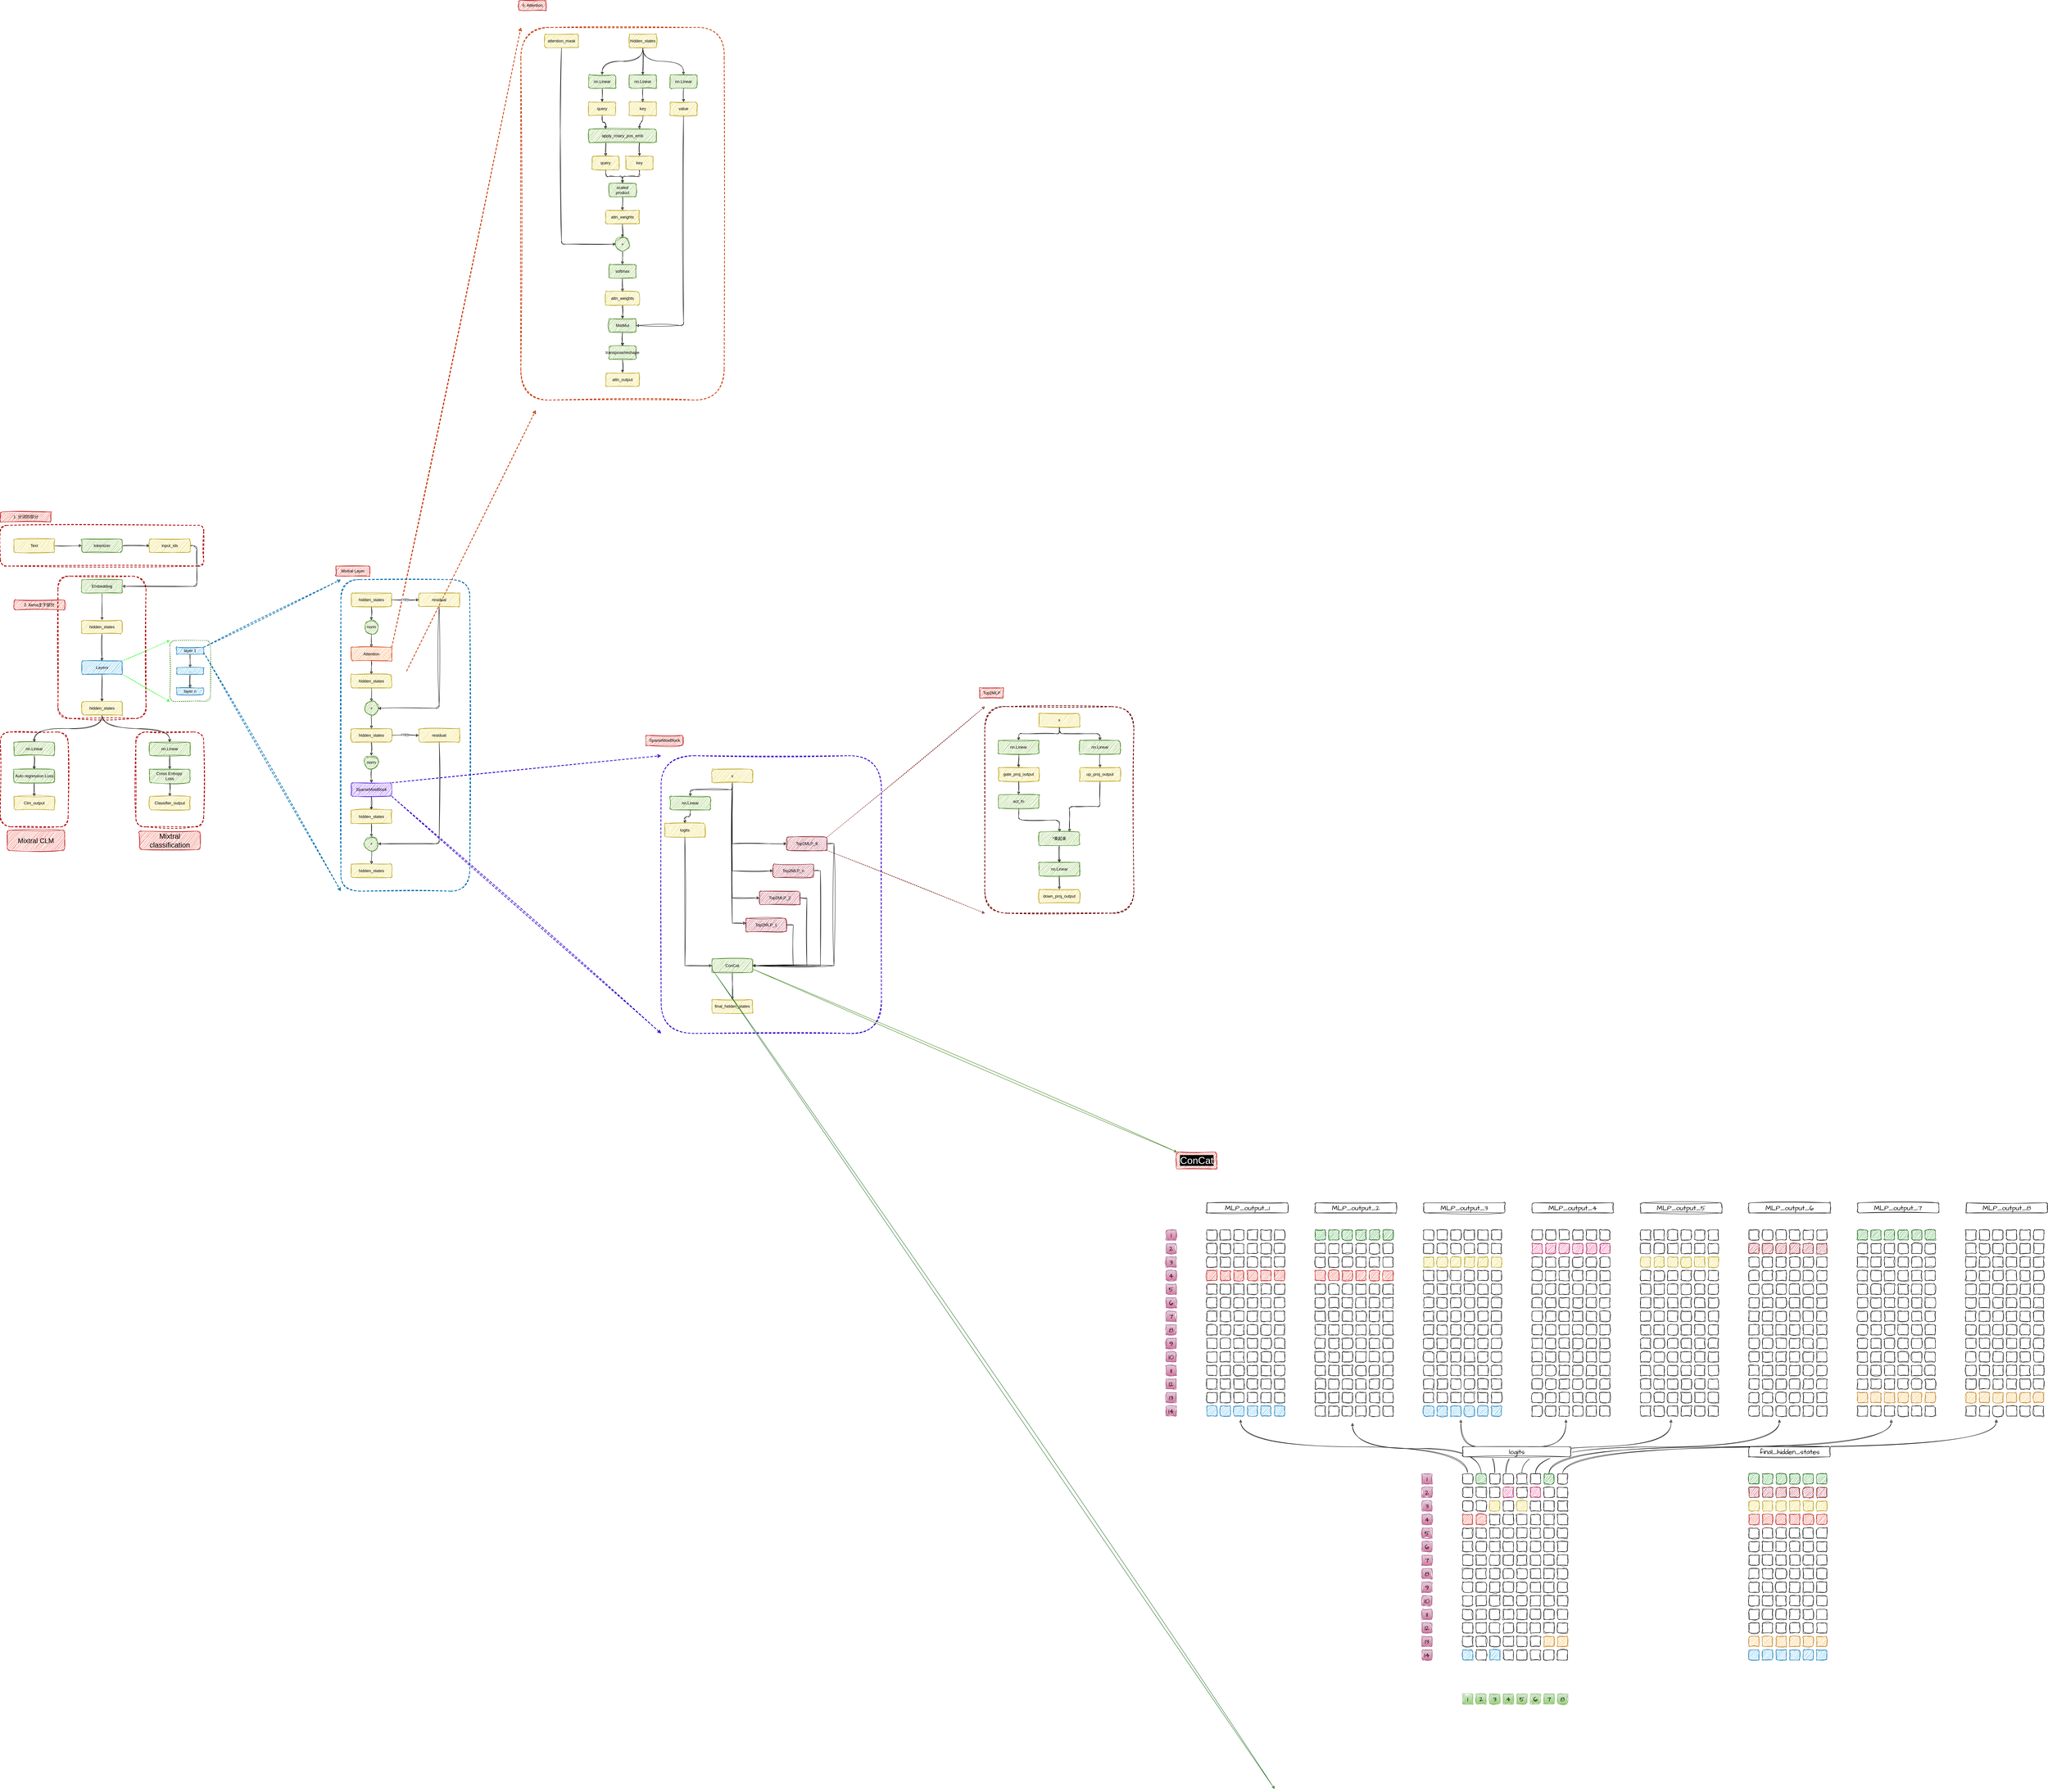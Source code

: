 <mxfile version="24.7.6">
  <diagram name="第 1 页" id="CkCOL26b6IOh_y-rhAZ8">
    <mxGraphModel dx="2066" dy="3361" grid="1" gridSize="10" guides="1" tooltips="1" connect="1" arrows="1" fold="1" page="1" pageScale="1" pageWidth="850" pageHeight="1100" math="0" shadow="0">
      <root>
        <mxCell id="0" />
        <mxCell id="1" parent="0" />
        <mxCell id="TKEDJPikhGxwTJ4IHC25-1" value="" style="rounded=1;whiteSpace=wrap;html=1;fillColor=none;strokeColor=#3700CC;fontColor=#000000;strokeWidth=2;dashed=1;sketch=1;curveFitting=1;jiggle=2;" parent="1" vertex="1">
          <mxGeometry x="2070" y="800" width="650" height="820" as="geometry" />
        </mxCell>
        <mxCell id="TKEDJPikhGxwTJ4IHC25-2" value="" style="rounded=1;whiteSpace=wrap;html=1;fillColor=none;strokeColor=#C73500;fontColor=#000000;strokeWidth=2;dashed=1;sketch=1;curveFitting=1;jiggle=2;" parent="1" vertex="1">
          <mxGeometry x="1656" y="-1350" width="600" height="1100" as="geometry" />
        </mxCell>
        <mxCell id="TKEDJPikhGxwTJ4IHC25-3" value="" style="rounded=1;whiteSpace=wrap;html=1;fillColor=none;strokeColor=#006EAF;fontColor=#FFFFFF;dashed=1;strokeWidth=2;sketch=1;curveFitting=1;jiggle=2;" parent="1" vertex="1">
          <mxGeometry x="1125" y="280" width="380" height="920" as="geometry" />
        </mxCell>
        <mxCell id="TKEDJPikhGxwTJ4IHC25-4" value="" style="rounded=1;whiteSpace=wrap;html=1;fillColor=none;fontColor=#000000;strokeColor=#2D7600;dashed=1;sketch=1;curveFitting=1;jiggle=2;" parent="1" vertex="1">
          <mxGeometry x="620" y="460" width="120" height="180" as="geometry" />
        </mxCell>
        <mxCell id="TKEDJPikhGxwTJ4IHC25-5" value="" style="rounded=1;whiteSpace=wrap;html=1;fillColor=none;strokeWidth=2;dashed=1;glass=1;fontColor=#000000;strokeColor=#B20000;sketch=1;curveFitting=1;jiggle=2;" parent="1" vertex="1">
          <mxGeometry x="120" y="730" width="200" height="280" as="geometry" />
        </mxCell>
        <mxCell id="TKEDJPikhGxwTJ4IHC25-6" value="" style="rounded=1;whiteSpace=wrap;html=1;fillColor=none;strokeWidth=2;dashed=1;glass=1;fontColor=#000000;strokeColor=#B20000;sketch=1;curveFitting=1;jiggle=2;" parent="1" vertex="1">
          <mxGeometry x="520" y="730" width="200" height="280" as="geometry" />
        </mxCell>
        <mxCell id="TKEDJPikhGxwTJ4IHC25-7" value="" style="rounded=1;whiteSpace=wrap;html=1;fillColor=none;strokeWidth=2;dashed=1;glass=1;fontColor=#000000;strokeColor=#B20000;sketch=1;curveFitting=1;jiggle=2;" parent="1" vertex="1">
          <mxGeometry x="120" y="120" width="600" height="120" as="geometry" />
        </mxCell>
        <mxCell id="TKEDJPikhGxwTJ4IHC25-8" value="" style="rounded=1;whiteSpace=wrap;html=1;fillColor=none;strokeWidth=2;dashed=1;glass=1;fontColor=#000000;strokeColor=#B20000;sketch=1;curveFitting=1;jiggle=2;" parent="1" vertex="1">
          <mxGeometry x="290" y="270" width="260" height="420" as="geometry" />
        </mxCell>
        <mxCell id="TKEDJPikhGxwTJ4IHC25-9" style="edgeStyle=orthogonalEdgeStyle;rounded=1;orthogonalLoop=1;jettySize=auto;html=1;exitX=1;exitY=0.5;exitDx=0;exitDy=0;entryX=0;entryY=0.5;entryDx=0;entryDy=0;fontColor=#000000;sketch=1;curveFitting=1;jiggle=2;" parent="1" source="TKEDJPikhGxwTJ4IHC25-10" target="TKEDJPikhGxwTJ4IHC25-14" edge="1">
          <mxGeometry relative="1" as="geometry" />
        </mxCell>
        <mxCell id="TKEDJPikhGxwTJ4IHC25-10" value="tokenizer" style="rounded=1;whiteSpace=wrap;html=1;fillColor=#60a917;fontColor=#000000;strokeColor=#2D7600;sketch=1;curveFitting=1;jiggle=2;" parent="1" vertex="1">
          <mxGeometry x="360" y="160" width="120" height="40" as="geometry" />
        </mxCell>
        <mxCell id="TKEDJPikhGxwTJ4IHC25-11" style="edgeStyle=orthogonalEdgeStyle;rounded=1;orthogonalLoop=1;jettySize=auto;html=1;exitX=1;exitY=0.5;exitDx=0;exitDy=0;fontColor=#000000;sketch=1;curveFitting=1;jiggle=2;" parent="1" source="TKEDJPikhGxwTJ4IHC25-12" target="TKEDJPikhGxwTJ4IHC25-10" edge="1">
          <mxGeometry relative="1" as="geometry" />
        </mxCell>
        <mxCell id="TKEDJPikhGxwTJ4IHC25-12" value="Text" style="rounded=1;whiteSpace=wrap;html=1;fillColor=#e3c800;fontColor=#000000;strokeColor=#B09500;sketch=1;curveFitting=1;jiggle=2;" parent="1" vertex="1">
          <mxGeometry x="160" y="160" width="120" height="40" as="geometry" />
        </mxCell>
        <mxCell id="TKEDJPikhGxwTJ4IHC25-13" style="edgeStyle=orthogonalEdgeStyle;rounded=1;orthogonalLoop=1;jettySize=auto;html=1;exitX=1;exitY=0.5;exitDx=0;exitDy=0;entryX=1;entryY=0.5;entryDx=0;entryDy=0;fontColor=#000000;sketch=1;curveFitting=1;jiggle=2;" parent="1" source="TKEDJPikhGxwTJ4IHC25-14" target="TKEDJPikhGxwTJ4IHC25-16" edge="1">
          <mxGeometry relative="1" as="geometry" />
        </mxCell>
        <mxCell id="TKEDJPikhGxwTJ4IHC25-14" value="input_ids" style="rounded=1;whiteSpace=wrap;html=1;fillColor=#e3c800;fontColor=#000000;strokeColor=#B09500;sketch=1;curveFitting=1;jiggle=2;" parent="1" vertex="1">
          <mxGeometry x="560" y="160" width="120" height="40" as="geometry" />
        </mxCell>
        <mxCell id="TKEDJPikhGxwTJ4IHC25-15" style="edgeStyle=orthogonalEdgeStyle;rounded=1;orthogonalLoop=1;jettySize=auto;html=1;exitX=0.5;exitY=1;exitDx=0;exitDy=0;entryX=0.5;entryY=0;entryDx=0;entryDy=0;fontColor=#000000;sketch=1;curveFitting=1;jiggle=2;" parent="1" source="TKEDJPikhGxwTJ4IHC25-16" target="TKEDJPikhGxwTJ4IHC25-18" edge="1">
          <mxGeometry relative="1" as="geometry" />
        </mxCell>
        <mxCell id="TKEDJPikhGxwTJ4IHC25-16" value="Embedding" style="rounded=1;whiteSpace=wrap;html=1;fillColor=#60a917;fontColor=#000000;strokeColor=#2D7600;sketch=1;curveFitting=1;jiggle=2;" parent="1" vertex="1">
          <mxGeometry x="360" y="280" width="120" height="40" as="geometry" />
        </mxCell>
        <mxCell id="TKEDJPikhGxwTJ4IHC25-17" style="edgeStyle=orthogonalEdgeStyle;rounded=1;orthogonalLoop=1;jettySize=auto;html=1;exitX=0.5;exitY=1;exitDx=0;exitDy=0;entryX=0.5;entryY=0;entryDx=0;entryDy=0;fontColor=#000000;sketch=1;curveFitting=1;jiggle=2;" parent="1" source="TKEDJPikhGxwTJ4IHC25-18" target="TKEDJPikhGxwTJ4IHC25-22" edge="1">
          <mxGeometry relative="1" as="geometry" />
        </mxCell>
        <mxCell id="TKEDJPikhGxwTJ4IHC25-18" value="hidden_states" style="rounded=1;whiteSpace=wrap;html=1;fillColor=#e3c800;fontColor=#000000;strokeColor=#B09500;sketch=1;curveFitting=1;jiggle=2;" parent="1" vertex="1">
          <mxGeometry x="360" y="400" width="120" height="40" as="geometry" />
        </mxCell>
        <mxCell id="TKEDJPikhGxwTJ4IHC25-19" style="edgeStyle=orthogonalEdgeStyle;rounded=1;orthogonalLoop=1;jettySize=auto;html=1;exitX=0.5;exitY=1;exitDx=0;exitDy=0;entryX=0.5;entryY=0;entryDx=0;entryDy=0;fontColor=#000000;sketch=1;curveFitting=1;jiggle=2;" parent="1" source="TKEDJPikhGxwTJ4IHC25-22" target="TKEDJPikhGxwTJ4IHC25-25" edge="1">
          <mxGeometry relative="1" as="geometry" />
        </mxCell>
        <mxCell id="TKEDJPikhGxwTJ4IHC25-20" style="rounded=1;orthogonalLoop=1;jettySize=auto;html=1;exitX=1;exitY=0;exitDx=0;exitDy=0;entryX=0;entryY=0;entryDx=0;entryDy=0;dashed=1;strokeColor=#00FF00;fontColor=#000000;sketch=1;curveFitting=1;jiggle=2;" parent="1" source="TKEDJPikhGxwTJ4IHC25-22" target="TKEDJPikhGxwTJ4IHC25-4" edge="1">
          <mxGeometry relative="1" as="geometry" />
        </mxCell>
        <mxCell id="TKEDJPikhGxwTJ4IHC25-21" style="rounded=1;orthogonalLoop=1;jettySize=auto;html=1;exitX=1;exitY=1;exitDx=0;exitDy=0;entryX=0;entryY=1;entryDx=0;entryDy=0;dashed=1;strokeColor=#00FF00;fontColor=#000000;sketch=1;curveFitting=1;jiggle=2;" parent="1" source="TKEDJPikhGxwTJ4IHC25-22" target="TKEDJPikhGxwTJ4IHC25-4" edge="1">
          <mxGeometry relative="1" as="geometry" />
        </mxCell>
        <mxCell id="TKEDJPikhGxwTJ4IHC25-22" value="Layers" style="rounded=1;whiteSpace=wrap;html=1;fillColor=#1ba1e2;fontColor=#000000;strokeColor=#006EAF;sketch=1;curveFitting=1;jiggle=2;" parent="1" vertex="1">
          <mxGeometry x="360" y="520" width="120" height="40" as="geometry" />
        </mxCell>
        <mxCell id="TKEDJPikhGxwTJ4IHC25-23" style="edgeStyle=orthogonalEdgeStyle;rounded=1;orthogonalLoop=1;jettySize=auto;html=1;exitX=0.5;exitY=1;exitDx=0;exitDy=0;entryX=0.5;entryY=0;entryDx=0;entryDy=0;curved=1;fontColor=#000000;sketch=1;curveFitting=1;jiggle=2;" parent="1" source="TKEDJPikhGxwTJ4IHC25-25" target="TKEDJPikhGxwTJ4IHC25-29" edge="1">
          <mxGeometry relative="1" as="geometry" />
        </mxCell>
        <mxCell id="TKEDJPikhGxwTJ4IHC25-24" style="edgeStyle=orthogonalEdgeStyle;rounded=1;orthogonalLoop=1;jettySize=auto;html=1;exitX=0.5;exitY=1;exitDx=0;exitDy=0;entryX=0.5;entryY=0;entryDx=0;entryDy=0;curved=1;fontColor=#000000;sketch=1;curveFitting=1;jiggle=2;" parent="1" source="TKEDJPikhGxwTJ4IHC25-25" target="TKEDJPikhGxwTJ4IHC25-34" edge="1">
          <mxGeometry relative="1" as="geometry" />
        </mxCell>
        <mxCell id="TKEDJPikhGxwTJ4IHC25-25" value="hidden_states" style="rounded=1;whiteSpace=wrap;html=1;fillColor=#e3c800;fontColor=#000000;strokeColor=#B09500;sketch=1;curveFitting=1;jiggle=2;" parent="1" vertex="1">
          <mxGeometry x="360" y="640" width="120" height="40" as="geometry" />
        </mxCell>
        <mxCell id="TKEDJPikhGxwTJ4IHC25-26" value="1. 分词的部分" style="text;html=1;strokeColor=#B20000;fillColor=#e51400;align=center;verticalAlign=middle;whiteSpace=wrap;rounded=1;fontColor=#000000;sketch=1;curveFitting=1;jiggle=2;" parent="1" vertex="1">
          <mxGeometry x="120" y="80" width="150" height="30" as="geometry" />
        </mxCell>
        <mxCell id="TKEDJPikhGxwTJ4IHC25-27" value="2. llama主干部分" style="text;html=1;strokeColor=#B20000;fillColor=#e51400;align=center;verticalAlign=middle;whiteSpace=wrap;rounded=1;fontColor=#000000;sketch=1;curveFitting=1;jiggle=2;" parent="1" vertex="1">
          <mxGeometry x="160" y="340" width="150" height="30" as="geometry" />
        </mxCell>
        <mxCell id="TKEDJPikhGxwTJ4IHC25-28" style="edgeStyle=orthogonalEdgeStyle;rounded=1;orthogonalLoop=1;jettySize=auto;html=1;exitX=0.5;exitY=1;exitDx=0;exitDy=0;entryX=0.5;entryY=0;entryDx=0;entryDy=0;fontColor=#000000;sketch=1;curveFitting=1;jiggle=2;" parent="1" source="TKEDJPikhGxwTJ4IHC25-29" target="TKEDJPikhGxwTJ4IHC25-31" edge="1">
          <mxGeometry relative="1" as="geometry" />
        </mxCell>
        <mxCell id="TKEDJPikhGxwTJ4IHC25-29" value="nn.Linear" style="rounded=1;whiteSpace=wrap;html=1;fillColor=#60a917;fontColor=#000000;strokeColor=#2D7600;sketch=1;curveFitting=1;jiggle=2;" parent="1" vertex="1">
          <mxGeometry x="160" y="760" width="120" height="40" as="geometry" />
        </mxCell>
        <mxCell id="TKEDJPikhGxwTJ4IHC25-30" style="edgeStyle=orthogonalEdgeStyle;rounded=1;orthogonalLoop=1;jettySize=auto;html=1;entryX=0.5;entryY=0;entryDx=0;entryDy=0;fontColor=#000000;sketch=1;curveFitting=1;jiggle=2;" parent="1" source="TKEDJPikhGxwTJ4IHC25-31" target="TKEDJPikhGxwTJ4IHC25-32" edge="1">
          <mxGeometry relative="1" as="geometry" />
        </mxCell>
        <mxCell id="TKEDJPikhGxwTJ4IHC25-31" value="Auto regression Loss" style="rounded=1;whiteSpace=wrap;html=1;fillColor=#60a917;fontColor=#000000;strokeColor=#2D7600;sketch=1;curveFitting=1;jiggle=2;" parent="1" vertex="1">
          <mxGeometry x="160" y="840" width="120" height="40" as="geometry" />
        </mxCell>
        <mxCell id="TKEDJPikhGxwTJ4IHC25-32" value="Clm_output" style="rounded=1;whiteSpace=wrap;html=1;fillColor=#e3c800;fontColor=#000000;strokeColor=#B09500;sketch=1;curveFitting=1;jiggle=2;" parent="1" vertex="1">
          <mxGeometry x="160" y="920" width="120" height="40" as="geometry" />
        </mxCell>
        <mxCell id="TKEDJPikhGxwTJ4IHC25-33" style="edgeStyle=orthogonalEdgeStyle;rounded=1;orthogonalLoop=1;jettySize=auto;html=1;exitX=0.5;exitY=1;exitDx=0;exitDy=0;entryX=0.5;entryY=0;entryDx=0;entryDy=0;fontColor=#000000;sketch=1;curveFitting=1;jiggle=2;" parent="1" source="TKEDJPikhGxwTJ4IHC25-34" target="TKEDJPikhGxwTJ4IHC25-36" edge="1">
          <mxGeometry relative="1" as="geometry" />
        </mxCell>
        <mxCell id="TKEDJPikhGxwTJ4IHC25-34" value="nn.Linear" style="rounded=1;whiteSpace=wrap;html=1;fillColor=#60a917;fontColor=#000000;strokeColor=#2D7600;sketch=1;curveFitting=1;jiggle=2;" parent="1" vertex="1">
          <mxGeometry x="560" y="760" width="120" height="40" as="geometry" />
        </mxCell>
        <mxCell id="TKEDJPikhGxwTJ4IHC25-35" style="edgeStyle=orthogonalEdgeStyle;rounded=1;orthogonalLoop=1;jettySize=auto;html=1;exitX=0.5;exitY=1;exitDx=0;exitDy=0;entryX=0.5;entryY=0;entryDx=0;entryDy=0;fontColor=#000000;sketch=1;curveFitting=1;jiggle=2;" parent="1" source="TKEDJPikhGxwTJ4IHC25-36" target="TKEDJPikhGxwTJ4IHC25-37" edge="1">
          <mxGeometry relative="1" as="geometry" />
        </mxCell>
        <mxCell id="TKEDJPikhGxwTJ4IHC25-36" value="Cross Entropy&amp;nbsp;&lt;div&gt;Loss&lt;/div&gt;" style="rounded=1;whiteSpace=wrap;html=1;fillColor=#60a917;fontColor=#000000;strokeColor=#2D7600;sketch=1;curveFitting=1;jiggle=2;" parent="1" vertex="1">
          <mxGeometry x="560" y="840" width="120" height="40" as="geometry" />
        </mxCell>
        <mxCell id="TKEDJPikhGxwTJ4IHC25-37" value="Classifier_output" style="rounded=1;whiteSpace=wrap;html=1;fillColor=#e3c800;fontColor=#000000;strokeColor=#B09500;sketch=1;curveFitting=1;jiggle=2;" parent="1" vertex="1">
          <mxGeometry x="560" y="920" width="120" height="40" as="geometry" />
        </mxCell>
        <mxCell id="TKEDJPikhGxwTJ4IHC25-38" value="&lt;font style=&quot;font-size: 20px;&quot;&gt;Mixtral CLM&lt;/font&gt;" style="text;html=1;strokeColor=#B20000;fillColor=#e51400;align=center;verticalAlign=middle;whiteSpace=wrap;rounded=1;fontColor=#000000;sketch=1;curveFitting=1;jiggle=2;" parent="1" vertex="1">
          <mxGeometry x="140" y="1020" width="170" height="60" as="geometry" />
        </mxCell>
        <mxCell id="TKEDJPikhGxwTJ4IHC25-39" value="&lt;font style=&quot;font-size: 21px;&quot;&gt;Mixtral classification&lt;/font&gt;" style="text;html=1;strokeColor=#B20000;fillColor=#e51400;align=center;verticalAlign=middle;whiteSpace=wrap;rounded=1;fontColor=#000000;sketch=1;curveFitting=1;jiggle=2;" parent="1" vertex="1">
          <mxGeometry x="530" y="1022.5" width="180" height="55" as="geometry" />
        </mxCell>
        <mxCell id="TKEDJPikhGxwTJ4IHC25-40" style="edgeStyle=orthogonalEdgeStyle;rounded=1;orthogonalLoop=1;jettySize=auto;html=1;exitX=0.5;exitY=1;exitDx=0;exitDy=0;entryX=0.5;entryY=0;entryDx=0;entryDy=0;fontColor=#000000;sketch=1;curveFitting=1;jiggle=2;" parent="1" source="TKEDJPikhGxwTJ4IHC25-43" target="TKEDJPikhGxwTJ4IHC25-45" edge="1">
          <mxGeometry relative="1" as="geometry" />
        </mxCell>
        <mxCell id="TKEDJPikhGxwTJ4IHC25-41" style="rounded=1;orthogonalLoop=1;jettySize=auto;html=1;exitX=1;exitY=0;exitDx=0;exitDy=0;entryX=0;entryY=0;entryDx=0;entryDy=0;fillColor=#1ba1e2;strokeColor=#006EAF;dashed=1;strokeWidth=2;fontColor=#FFFFFF;sketch=1;curveFitting=1;jiggle=2;" parent="1" source="TKEDJPikhGxwTJ4IHC25-43" target="TKEDJPikhGxwTJ4IHC25-3" edge="1">
          <mxGeometry relative="1" as="geometry" />
        </mxCell>
        <mxCell id="TKEDJPikhGxwTJ4IHC25-42" style="rounded=1;orthogonalLoop=1;jettySize=auto;html=1;exitX=1;exitY=0.75;exitDx=0;exitDy=0;entryX=0;entryY=1;entryDx=0;entryDy=0;dashed=1;strokeWidth=2;fillColor=#1ba1e2;strokeColor=#006EAF;fontColor=#FFFFFF;sketch=1;curveFitting=1;jiggle=2;" parent="1" source="TKEDJPikhGxwTJ4IHC25-43" target="TKEDJPikhGxwTJ4IHC25-3" edge="1">
          <mxGeometry relative="1" as="geometry" />
        </mxCell>
        <mxCell id="TKEDJPikhGxwTJ4IHC25-43" value="layer 1" style="rounded=1;whiteSpace=wrap;html=1;fillColor=#1ba1e2;fontColor=#000000;strokeColor=#006EAF;sketch=1;curveFitting=1;jiggle=2;" parent="1" vertex="1">
          <mxGeometry x="640" y="480" width="80" height="20" as="geometry" />
        </mxCell>
        <mxCell id="TKEDJPikhGxwTJ4IHC25-44" style="edgeStyle=orthogonalEdgeStyle;rounded=1;orthogonalLoop=1;jettySize=auto;html=1;exitX=0.5;exitY=1;exitDx=0;exitDy=0;fontColor=#000000;sketch=1;curveFitting=1;jiggle=2;" parent="1" source="TKEDJPikhGxwTJ4IHC25-45" target="TKEDJPikhGxwTJ4IHC25-46" edge="1">
          <mxGeometry relative="1" as="geometry" />
        </mxCell>
        <mxCell id="TKEDJPikhGxwTJ4IHC25-45" value="..." style="rounded=1;whiteSpace=wrap;html=1;fillColor=#1ba1e2;fontColor=#000000;strokeColor=#006EAF;sketch=1;curveFitting=1;jiggle=2;" parent="1" vertex="1">
          <mxGeometry x="640" y="540" width="80" height="20" as="geometry" />
        </mxCell>
        <mxCell id="TKEDJPikhGxwTJ4IHC25-46" value="layer n" style="rounded=1;whiteSpace=wrap;html=1;fillColor=#1ba1e2;fontColor=#000000;strokeColor=#006EAF;sketch=1;curveFitting=1;jiggle=2;" parent="1" vertex="1">
          <mxGeometry x="640" y="600" width="80" height="20" as="geometry" />
        </mxCell>
        <mxCell id="TKEDJPikhGxwTJ4IHC25-47" style="edgeStyle=orthogonalEdgeStyle;rounded=1;orthogonalLoop=1;jettySize=auto;html=1;exitX=0.5;exitY=1;exitDx=0;exitDy=0;entryX=0.5;entryY=0;entryDx=0;entryDy=0;fontColor=#000000;sketch=1;curveFitting=1;jiggle=2;" parent="1" source="TKEDJPikhGxwTJ4IHC25-48" target="TKEDJPikhGxwTJ4IHC25-52" edge="1">
          <mxGeometry relative="1" as="geometry" />
        </mxCell>
        <mxCell id="TKEDJPikhGxwTJ4IHC25-48" value="norm" style="ellipse;whiteSpace=wrap;html=1;aspect=fixed;fillColor=#60a917;fontColor=#000000;strokeColor=#2D7600;rounded=1;sketch=1;curveFitting=1;jiggle=2;" parent="1" vertex="1">
          <mxGeometry x="1195" y="400" width="40" height="40" as="geometry" />
        </mxCell>
        <mxCell id="TKEDJPikhGxwTJ4IHC25-49" style="edgeStyle=orthogonalEdgeStyle;rounded=1;orthogonalLoop=1;jettySize=auto;html=1;exitX=0.5;exitY=1;exitDx=0;exitDy=0;entryX=0.5;entryY=0;entryDx=0;entryDy=0;fontColor=#000000;sketch=1;curveFitting=1;jiggle=2;" parent="1" source="TKEDJPikhGxwTJ4IHC25-52" target="TKEDJPikhGxwTJ4IHC25-58" edge="1">
          <mxGeometry relative="1" as="geometry" />
        </mxCell>
        <mxCell id="TKEDJPikhGxwTJ4IHC25-50" style="rounded=1;orthogonalLoop=1;jettySize=auto;html=1;exitX=1;exitY=0;exitDx=0;exitDy=0;entryX=0;entryY=0;entryDx=0;entryDy=0;dashed=1;strokeWidth=2;fillColor=#fa6800;strokeColor=#C73500;sketch=1;curveFitting=1;jiggle=2;" parent="1" source="TKEDJPikhGxwTJ4IHC25-52" target="TKEDJPikhGxwTJ4IHC25-2" edge="1">
          <mxGeometry relative="1" as="geometry" />
        </mxCell>
        <mxCell id="TKEDJPikhGxwTJ4IHC25-51" style="rounded=1;orthogonalLoop=1;jettySize=auto;html=1;exitX=1;exitY=1;exitDx=0;exitDy=0;entryX=0;entryY=1;entryDx=0;entryDy=0;fillColor=#fa6800;strokeColor=#C73500;dashed=1;strokeWidth=2;fontColor=#FFFFFF;sketch=1;curveFitting=1;jiggle=2;" parent="1" edge="1">
          <mxGeometry relative="1" as="geometry">
            <mxPoint x="1319" y="550" as="sourcePoint" />
            <mxPoint x="1700" y="-220" as="targetPoint" />
          </mxGeometry>
        </mxCell>
        <mxCell id="TKEDJPikhGxwTJ4IHC25-52" value="Attention" style="rounded=1;whiteSpace=wrap;html=1;fillColor=#fa6800;strokeColor=#C73500;fontColor=#000000;sketch=1;curveFitting=1;jiggle=2;" parent="1" vertex="1">
          <mxGeometry x="1155" y="480" width="120" height="40" as="geometry" />
        </mxCell>
        <mxCell id="TKEDJPikhGxwTJ4IHC25-53" style="edgeStyle=orthogonalEdgeStyle;rounded=1;orthogonalLoop=1;jettySize=auto;html=1;exitX=0.5;exitY=1;exitDx=0;exitDy=0;entryX=0.5;entryY=0;entryDx=0;entryDy=0;fontColor=#000000;sketch=1;curveFitting=1;jiggle=2;" parent="1" source="TKEDJPikhGxwTJ4IHC25-56" target="TKEDJPikhGxwTJ4IHC25-48" edge="1">
          <mxGeometry relative="1" as="geometry" />
        </mxCell>
        <mxCell id="TKEDJPikhGxwTJ4IHC25-54" style="edgeStyle=orthogonalEdgeStyle;rounded=1;orthogonalLoop=1;jettySize=auto;html=1;exitX=1;exitY=0.5;exitDx=0;exitDy=0;entryX=0;entryY=0.5;entryDx=0;entryDy=0;fontColor=#000000;sketch=1;curveFitting=1;jiggle=2;" parent="1" source="TKEDJPikhGxwTJ4IHC25-56" target="TKEDJPikhGxwTJ4IHC25-60" edge="1">
          <mxGeometry relative="1" as="geometry" />
        </mxCell>
        <mxCell id="TKEDJPikhGxwTJ4IHC25-55" value="copy" style="edgeLabel;html=1;align=center;verticalAlign=middle;resizable=0;points=[];rounded=1;fontColor=#000000;sketch=1;curveFitting=1;jiggle=2;" parent="TKEDJPikhGxwTJ4IHC25-54" vertex="1" connectable="0">
          <mxGeometry x="-0.021" y="2" relative="1" as="geometry">
            <mxPoint as="offset" />
          </mxGeometry>
        </mxCell>
        <mxCell id="TKEDJPikhGxwTJ4IHC25-56" value="hidden_states" style="rounded=1;whiteSpace=wrap;html=1;fillColor=#e3c800;fontColor=#000000;strokeColor=#B09500;sketch=1;curveFitting=1;jiggle=2;" parent="1" vertex="1">
          <mxGeometry x="1155" y="320" width="120" height="40" as="geometry" />
        </mxCell>
        <mxCell id="TKEDJPikhGxwTJ4IHC25-57" style="edgeStyle=orthogonalEdgeStyle;rounded=1;orthogonalLoop=1;jettySize=auto;html=1;exitX=0.5;exitY=1;exitDx=0;exitDy=0;entryX=0.5;entryY=0;entryDx=0;entryDy=0;fontColor=#000000;sketch=1;curveFitting=1;jiggle=2;" parent="1" source="TKEDJPikhGxwTJ4IHC25-58" target="TKEDJPikhGxwTJ4IHC25-66" edge="1">
          <mxGeometry relative="1" as="geometry" />
        </mxCell>
        <mxCell id="TKEDJPikhGxwTJ4IHC25-58" value="hidden_states" style="rounded=1;whiteSpace=wrap;html=1;fillColor=#e3c800;fontColor=#000000;strokeColor=#B09500;sketch=1;curveFitting=1;jiggle=2;" parent="1" vertex="1">
          <mxGeometry x="1155" y="560" width="120" height="40" as="geometry" />
        </mxCell>
        <mxCell id="TKEDJPikhGxwTJ4IHC25-59" style="edgeStyle=orthogonalEdgeStyle;rounded=1;orthogonalLoop=1;jettySize=auto;html=1;exitX=0.5;exitY=1;exitDx=0;exitDy=0;entryX=1;entryY=0.5;entryDx=0;entryDy=0;fontColor=#000000;sketch=1;curveFitting=1;jiggle=2;" parent="1" source="TKEDJPikhGxwTJ4IHC25-60" target="TKEDJPikhGxwTJ4IHC25-66" edge="1">
          <mxGeometry relative="1" as="geometry" />
        </mxCell>
        <mxCell id="TKEDJPikhGxwTJ4IHC25-60" value="residual" style="rounded=1;whiteSpace=wrap;html=1;fillColor=#e3c800;fontColor=#000000;strokeColor=#B09500;sketch=1;curveFitting=1;jiggle=2;" parent="1" vertex="1">
          <mxGeometry x="1355" y="320" width="120" height="40" as="geometry" />
        </mxCell>
        <mxCell id="TKEDJPikhGxwTJ4IHC25-61" style="edgeStyle=orthogonalEdgeStyle;rounded=1;orthogonalLoop=1;jettySize=auto;html=1;exitX=1;exitY=0.5;exitDx=0;exitDy=0;entryX=0;entryY=0.5;entryDx=0;entryDy=0;fontColor=#000000;sketch=1;curveFitting=1;jiggle=2;" parent="1" source="TKEDJPikhGxwTJ4IHC25-64" target="TKEDJPikhGxwTJ4IHC25-68" edge="1">
          <mxGeometry relative="1" as="geometry" />
        </mxCell>
        <mxCell id="TKEDJPikhGxwTJ4IHC25-62" value="copy" style="edgeLabel;html=1;align=center;verticalAlign=middle;resizable=0;points=[];rounded=1;fontColor=#000000;sketch=1;curveFitting=1;jiggle=2;" parent="TKEDJPikhGxwTJ4IHC25-61" vertex="1" connectable="0">
          <mxGeometry x="-0.021" y="3" relative="1" as="geometry">
            <mxPoint as="offset" />
          </mxGeometry>
        </mxCell>
        <mxCell id="TKEDJPikhGxwTJ4IHC25-63" style="edgeStyle=orthogonalEdgeStyle;rounded=1;orthogonalLoop=1;jettySize=auto;html=1;exitX=0.5;exitY=1;exitDx=0;exitDy=0;entryX=0.5;entryY=0;entryDx=0;entryDy=0;fontColor=#000000;sketch=1;curveFitting=1;jiggle=2;" parent="1" source="TKEDJPikhGxwTJ4IHC25-64" target="TKEDJPikhGxwTJ4IHC25-70" edge="1">
          <mxGeometry relative="1" as="geometry" />
        </mxCell>
        <mxCell id="TKEDJPikhGxwTJ4IHC25-64" value="hidden_states" style="rounded=1;whiteSpace=wrap;html=1;fillColor=#e3c800;fontColor=#000000;strokeColor=#B09500;sketch=1;curveFitting=1;jiggle=2;" parent="1" vertex="1">
          <mxGeometry x="1155" y="720" width="120" height="40" as="geometry" />
        </mxCell>
        <mxCell id="TKEDJPikhGxwTJ4IHC25-65" style="edgeStyle=orthogonalEdgeStyle;rounded=1;orthogonalLoop=1;jettySize=auto;html=1;exitX=0.5;exitY=1;exitDx=0;exitDy=0;entryX=0.5;entryY=0;entryDx=0;entryDy=0;fontColor=#000000;sketch=1;curveFitting=1;jiggle=2;" parent="1" source="TKEDJPikhGxwTJ4IHC25-66" target="TKEDJPikhGxwTJ4IHC25-64" edge="1">
          <mxGeometry relative="1" as="geometry" />
        </mxCell>
        <mxCell id="TKEDJPikhGxwTJ4IHC25-66" value="+" style="ellipse;whiteSpace=wrap;html=1;aspect=fixed;fillColor=#60a917;fontColor=#000000;strokeColor=#2D7600;rounded=1;sketch=1;curveFitting=1;jiggle=2;" parent="1" vertex="1">
          <mxGeometry x="1195" y="640" width="40" height="40" as="geometry" />
        </mxCell>
        <mxCell id="TKEDJPikhGxwTJ4IHC25-67" style="edgeStyle=orthogonalEdgeStyle;rounded=1;orthogonalLoop=1;jettySize=auto;html=1;exitX=0.5;exitY=1;exitDx=0;exitDy=0;entryX=1;entryY=0.5;entryDx=0;entryDy=0;fontColor=#000000;sketch=1;curveFitting=1;jiggle=2;" parent="1" source="TKEDJPikhGxwTJ4IHC25-68" target="TKEDJPikhGxwTJ4IHC25-78" edge="1">
          <mxGeometry relative="1" as="geometry" />
        </mxCell>
        <mxCell id="TKEDJPikhGxwTJ4IHC25-68" value="residual" style="rounded=1;whiteSpace=wrap;html=1;fillColor=#e3c800;fontColor=#000000;strokeColor=#B09500;sketch=1;curveFitting=1;jiggle=2;" parent="1" vertex="1">
          <mxGeometry x="1355" y="720" width="120" height="40" as="geometry" />
        </mxCell>
        <mxCell id="TKEDJPikhGxwTJ4IHC25-69" style="edgeStyle=orthogonalEdgeStyle;rounded=1;orthogonalLoop=1;jettySize=auto;html=1;exitX=0.5;exitY=1;exitDx=0;exitDy=0;entryX=0.5;entryY=0;entryDx=0;entryDy=0;fontColor=#000000;sketch=1;curveFitting=1;jiggle=2;" parent="1" source="TKEDJPikhGxwTJ4IHC25-70" target="TKEDJPikhGxwTJ4IHC25-74" edge="1">
          <mxGeometry relative="1" as="geometry" />
        </mxCell>
        <mxCell id="TKEDJPikhGxwTJ4IHC25-70" value="norm" style="ellipse;whiteSpace=wrap;html=1;aspect=fixed;fillColor=#60a917;fontColor=#000000;strokeColor=#2D7600;rounded=1;sketch=1;curveFitting=1;jiggle=2;" parent="1" vertex="1">
          <mxGeometry x="1195" y="800" width="40" height="40" as="geometry" />
        </mxCell>
        <mxCell id="TKEDJPikhGxwTJ4IHC25-71" style="edgeStyle=orthogonalEdgeStyle;rounded=1;orthogonalLoop=1;jettySize=auto;html=1;exitX=0.5;exitY=1;exitDx=0;exitDy=0;entryX=0.5;entryY=0;entryDx=0;entryDy=0;fontColor=#000000;sketch=1;curveFitting=1;jiggle=2;" parent="1" source="TKEDJPikhGxwTJ4IHC25-74" target="TKEDJPikhGxwTJ4IHC25-76" edge="1">
          <mxGeometry relative="1" as="geometry" />
        </mxCell>
        <mxCell id="TKEDJPikhGxwTJ4IHC25-72" style="rounded=1;orthogonalLoop=1;jettySize=auto;html=1;exitX=1;exitY=0;exitDx=0;exitDy=0;entryX=0;entryY=0;entryDx=0;entryDy=0;fillColor=#6a00ff;strokeColor=#3700CC;dashed=1;strokeWidth=2;fontColor=#FFFFFF;sketch=1;curveFitting=1;jiggle=2;" parent="1" source="TKEDJPikhGxwTJ4IHC25-74" target="TKEDJPikhGxwTJ4IHC25-1" edge="1">
          <mxGeometry relative="1" as="geometry" />
        </mxCell>
        <mxCell id="TKEDJPikhGxwTJ4IHC25-73" style="rounded=1;orthogonalLoop=1;jettySize=auto;html=1;exitX=1;exitY=1;exitDx=0;exitDy=0;entryX=0;entryY=1;entryDx=0;entryDy=0;fillColor=#6a00ff;strokeColor=#3700CC;strokeWidth=2;dashed=1;fontColor=#FFFFFF;sketch=1;curveFitting=1;jiggle=2;" parent="1" source="TKEDJPikhGxwTJ4IHC25-74" target="TKEDJPikhGxwTJ4IHC25-1" edge="1">
          <mxGeometry relative="1" as="geometry" />
        </mxCell>
        <mxCell id="TKEDJPikhGxwTJ4IHC25-74" value="SparseMoeBlock" style="rounded=1;whiteSpace=wrap;html=1;fillColor=#6a00ff;strokeColor=#3700CC;fontColor=#000000;sketch=1;curveFitting=1;jiggle=2;" parent="1" vertex="1">
          <mxGeometry x="1155" y="880" width="120" height="40" as="geometry" />
        </mxCell>
        <mxCell id="TKEDJPikhGxwTJ4IHC25-75" style="edgeStyle=orthogonalEdgeStyle;rounded=1;orthogonalLoop=1;jettySize=auto;html=1;exitX=0.5;exitY=1;exitDx=0;exitDy=0;fontColor=#000000;sketch=1;curveFitting=1;jiggle=2;" parent="1" source="TKEDJPikhGxwTJ4IHC25-76" target="TKEDJPikhGxwTJ4IHC25-78" edge="1">
          <mxGeometry relative="1" as="geometry" />
        </mxCell>
        <mxCell id="TKEDJPikhGxwTJ4IHC25-76" value="hidden_states" style="rounded=1;whiteSpace=wrap;html=1;fillColor=#e3c800;fontColor=#000000;strokeColor=#B09500;sketch=1;curveFitting=1;jiggle=2;" parent="1" vertex="1">
          <mxGeometry x="1155" y="960" width="120" height="40" as="geometry" />
        </mxCell>
        <mxCell id="TKEDJPikhGxwTJ4IHC25-77" style="edgeStyle=orthogonalEdgeStyle;rounded=1;orthogonalLoop=1;jettySize=auto;html=1;exitX=0.5;exitY=1;exitDx=0;exitDy=0;entryX=0.5;entryY=0;entryDx=0;entryDy=0;fontColor=#000000;sketch=1;curveFitting=1;jiggle=2;" parent="1" source="TKEDJPikhGxwTJ4IHC25-78" target="TKEDJPikhGxwTJ4IHC25-79" edge="1">
          <mxGeometry relative="1" as="geometry" />
        </mxCell>
        <mxCell id="TKEDJPikhGxwTJ4IHC25-78" value="+" style="ellipse;whiteSpace=wrap;html=1;aspect=fixed;fillColor=#60a917;fontColor=#000000;strokeColor=#2D7600;rounded=1;sketch=1;curveFitting=1;jiggle=2;" parent="1" vertex="1">
          <mxGeometry x="1195" y="1040" width="40" height="40" as="geometry" />
        </mxCell>
        <mxCell id="TKEDJPikhGxwTJ4IHC25-79" value="hidden_states" style="rounded=1;whiteSpace=wrap;html=1;fillColor=#e3c800;fontColor=#000000;strokeColor=#B09500;sketch=1;curveFitting=1;jiggle=2;" parent="1" vertex="1">
          <mxGeometry x="1155" y="1120" width="120" height="40" as="geometry" />
        </mxCell>
        <mxCell id="TKEDJPikhGxwTJ4IHC25-80" style="edgeStyle=orthogonalEdgeStyle;rounded=1;orthogonalLoop=1;jettySize=auto;html=1;exitX=0.5;exitY=1;exitDx=0;exitDy=0;entryX=0.5;entryY=0;entryDx=0;entryDy=0;curved=1;fontColor=#000000;sketch=1;curveFitting=1;jiggle=2;" parent="1" source="TKEDJPikhGxwTJ4IHC25-83" target="TKEDJPikhGxwTJ4IHC25-86" edge="1">
          <mxGeometry relative="1" as="geometry" />
        </mxCell>
        <mxCell id="TKEDJPikhGxwTJ4IHC25-81" style="edgeStyle=orthogonalEdgeStyle;rounded=1;orthogonalLoop=1;jettySize=auto;html=1;exitX=0.5;exitY=1;exitDx=0;exitDy=0;entryX=0.5;entryY=0;entryDx=0;entryDy=0;fontColor=#000000;sketch=1;curveFitting=1;jiggle=2;" parent="1" source="TKEDJPikhGxwTJ4IHC25-83" target="TKEDJPikhGxwTJ4IHC25-88" edge="1">
          <mxGeometry relative="1" as="geometry" />
        </mxCell>
        <mxCell id="TKEDJPikhGxwTJ4IHC25-82" style="edgeStyle=orthogonalEdgeStyle;rounded=1;orthogonalLoop=1;jettySize=auto;html=1;exitX=0.5;exitY=1;exitDx=0;exitDy=0;entryX=0.5;entryY=0;entryDx=0;entryDy=0;curved=1;fontColor=#000000;sketch=1;curveFitting=1;jiggle=2;" parent="1" source="TKEDJPikhGxwTJ4IHC25-83" target="TKEDJPikhGxwTJ4IHC25-90" edge="1">
          <mxGeometry relative="1" as="geometry" />
        </mxCell>
        <mxCell id="TKEDJPikhGxwTJ4IHC25-83" value="hidden_states" style="rounded=1;whiteSpace=wrap;html=1;fillColor=#e3c800;fontColor=#000000;strokeColor=#B09500;sketch=1;curveFitting=1;jiggle=2;" parent="1" vertex="1">
          <mxGeometry x="1976" y="-1330" width="80" height="40" as="geometry" />
        </mxCell>
        <mxCell id="TKEDJPikhGxwTJ4IHC25-84" value="Mixtral Layer" style="text;html=1;align=center;verticalAlign=middle;resizable=0;points=[];autosize=1;strokeColor=#B20000;fillColor=#e51400;fontColor=#000000;rounded=1;sketch=1;curveFitting=1;jiggle=2;" parent="1" vertex="1">
          <mxGeometry x="1110" y="240" width="100" height="30" as="geometry" />
        </mxCell>
        <mxCell id="TKEDJPikhGxwTJ4IHC25-85" style="edgeStyle=orthogonalEdgeStyle;rounded=1;orthogonalLoop=1;jettySize=auto;html=1;exitX=0.5;exitY=1;exitDx=0;exitDy=0;entryX=0.5;entryY=0;entryDx=0;entryDy=0;fontColor=#000000;sketch=1;curveFitting=1;jiggle=2;" parent="1" source="TKEDJPikhGxwTJ4IHC25-86" target="TKEDJPikhGxwTJ4IHC25-92" edge="1">
          <mxGeometry relative="1" as="geometry" />
        </mxCell>
        <mxCell id="TKEDJPikhGxwTJ4IHC25-86" value="nn.Linear" style="rounded=1;whiteSpace=wrap;html=1;fillColor=#60a917;fontColor=#000000;strokeColor=#2D7600;sketch=1;curveFitting=1;jiggle=2;" parent="1" vertex="1">
          <mxGeometry x="1856" y="-1210" width="80" height="40" as="geometry" />
        </mxCell>
        <mxCell id="TKEDJPikhGxwTJ4IHC25-87" style="edgeStyle=orthogonalEdgeStyle;rounded=1;orthogonalLoop=1;jettySize=auto;html=1;exitX=0.5;exitY=1;exitDx=0;exitDy=0;fontColor=#000000;sketch=1;curveFitting=1;jiggle=2;" parent="1" source="TKEDJPikhGxwTJ4IHC25-88" target="TKEDJPikhGxwTJ4IHC25-94" edge="1">
          <mxGeometry relative="1" as="geometry" />
        </mxCell>
        <mxCell id="TKEDJPikhGxwTJ4IHC25-88" value="nn.Linear" style="rounded=1;whiteSpace=wrap;html=1;fillColor=#60a917;fontColor=#000000;strokeColor=#2D7600;sketch=1;curveFitting=1;jiggle=2;" parent="1" vertex="1">
          <mxGeometry x="1976" y="-1210" width="80" height="40" as="geometry" />
        </mxCell>
        <mxCell id="TKEDJPikhGxwTJ4IHC25-89" style="edgeStyle=orthogonalEdgeStyle;rounded=1;orthogonalLoop=1;jettySize=auto;html=1;exitX=0.5;exitY=1;exitDx=0;exitDy=0;fontColor=#000000;sketch=1;curveFitting=1;jiggle=2;" parent="1" source="TKEDJPikhGxwTJ4IHC25-90" target="TKEDJPikhGxwTJ4IHC25-96" edge="1">
          <mxGeometry relative="1" as="geometry" />
        </mxCell>
        <mxCell id="TKEDJPikhGxwTJ4IHC25-90" value="nn.Linear" style="rounded=1;whiteSpace=wrap;html=1;fillColor=#60a917;fontColor=#000000;strokeColor=#2D7600;sketch=1;curveFitting=1;jiggle=2;" parent="1" vertex="1">
          <mxGeometry x="2096" y="-1210" width="80" height="40" as="geometry" />
        </mxCell>
        <mxCell id="TKEDJPikhGxwTJ4IHC25-91" style="edgeStyle=orthogonalEdgeStyle;rounded=1;orthogonalLoop=1;jettySize=auto;html=1;exitX=0.5;exitY=1;exitDx=0;exitDy=0;entryX=0.25;entryY=0;entryDx=0;entryDy=0;curved=1;fontColor=#000000;sketch=1;curveFitting=1;jiggle=2;" parent="1" source="TKEDJPikhGxwTJ4IHC25-92" target="TKEDJPikhGxwTJ4IHC25-99" edge="1">
          <mxGeometry relative="1" as="geometry" />
        </mxCell>
        <mxCell id="TKEDJPikhGxwTJ4IHC25-92" value="query" style="rounded=1;whiteSpace=wrap;html=1;fillColor=#e3c800;fontColor=#000000;strokeColor=#B09500;sketch=1;curveFitting=1;jiggle=2;" parent="1" vertex="1">
          <mxGeometry x="1856" y="-1130" width="80" height="40" as="geometry" />
        </mxCell>
        <mxCell id="TKEDJPikhGxwTJ4IHC25-93" style="edgeStyle=orthogonalEdgeStyle;rounded=1;orthogonalLoop=1;jettySize=auto;html=1;exitX=0.5;exitY=1;exitDx=0;exitDy=0;entryX=0.75;entryY=0;entryDx=0;entryDy=0;curved=1;fontColor=#000000;sketch=1;curveFitting=1;jiggle=2;" parent="1" source="TKEDJPikhGxwTJ4IHC25-94" target="TKEDJPikhGxwTJ4IHC25-99" edge="1">
          <mxGeometry relative="1" as="geometry" />
        </mxCell>
        <mxCell id="TKEDJPikhGxwTJ4IHC25-94" value="key" style="rounded=1;whiteSpace=wrap;html=1;fillColor=#e3c800;fontColor=#000000;strokeColor=#B09500;sketch=1;curveFitting=1;jiggle=2;" parent="1" vertex="1">
          <mxGeometry x="1976" y="-1130" width="80" height="40" as="geometry" />
        </mxCell>
        <mxCell id="TKEDJPikhGxwTJ4IHC25-95" style="edgeStyle=orthogonalEdgeStyle;rounded=1;orthogonalLoop=1;jettySize=auto;html=1;exitX=0.5;exitY=1;exitDx=0;exitDy=0;entryX=1;entryY=0.5;entryDx=0;entryDy=0;fontColor=#000000;sketch=1;curveFitting=1;jiggle=2;" parent="1" source="TKEDJPikhGxwTJ4IHC25-96" target="TKEDJPikhGxwTJ4IHC25-117" edge="1">
          <mxGeometry relative="1" as="geometry" />
        </mxCell>
        <mxCell id="TKEDJPikhGxwTJ4IHC25-96" value="value" style="rounded=1;whiteSpace=wrap;html=1;fillColor=#e3c800;fontColor=#000000;strokeColor=#B09500;sketch=1;curveFitting=1;jiggle=2;" parent="1" vertex="1">
          <mxGeometry x="2096" y="-1130" width="80" height="40" as="geometry" />
        </mxCell>
        <mxCell id="TKEDJPikhGxwTJ4IHC25-97" style="edgeStyle=orthogonalEdgeStyle;rounded=1;orthogonalLoop=1;jettySize=auto;html=1;exitX=0.25;exitY=1;exitDx=0;exitDy=0;entryX=0.5;entryY=0;entryDx=0;entryDy=0;curved=1;fontColor=#000000;sketch=1;curveFitting=1;jiggle=2;" parent="1" source="TKEDJPikhGxwTJ4IHC25-99" target="TKEDJPikhGxwTJ4IHC25-101" edge="1">
          <mxGeometry relative="1" as="geometry" />
        </mxCell>
        <mxCell id="TKEDJPikhGxwTJ4IHC25-98" style="edgeStyle=orthogonalEdgeStyle;rounded=1;orthogonalLoop=1;jettySize=auto;html=1;exitX=0.75;exitY=1;exitDx=0;exitDy=0;entryX=0.5;entryY=0;entryDx=0;entryDy=0;curved=1;fontColor=#000000;sketch=1;curveFitting=1;jiggle=2;" parent="1" source="TKEDJPikhGxwTJ4IHC25-99" target="TKEDJPikhGxwTJ4IHC25-103" edge="1">
          <mxGeometry relative="1" as="geometry" />
        </mxCell>
        <mxCell id="TKEDJPikhGxwTJ4IHC25-99" value="apply_rotary_pos_emb" style="rounded=1;whiteSpace=wrap;html=1;fillColor=#60a917;fontColor=#000000;strokeColor=#2D7600;sketch=1;curveFitting=1;jiggle=2;" parent="1" vertex="1">
          <mxGeometry x="1856" y="-1050" width="200" height="40" as="geometry" />
        </mxCell>
        <mxCell id="TKEDJPikhGxwTJ4IHC25-100" style="edgeStyle=orthogonalEdgeStyle;rounded=1;orthogonalLoop=1;jettySize=auto;html=1;exitX=0.5;exitY=1;exitDx=0;exitDy=0;entryX=0.5;entryY=0;entryDx=0;entryDy=0;fontColor=#000000;sketch=1;curveFitting=1;jiggle=2;" parent="1" source="TKEDJPikhGxwTJ4IHC25-101" target="TKEDJPikhGxwTJ4IHC25-105" edge="1">
          <mxGeometry relative="1" as="geometry" />
        </mxCell>
        <mxCell id="TKEDJPikhGxwTJ4IHC25-101" value="query" style="rounded=1;whiteSpace=wrap;html=1;fillColor=#e3c800;fontColor=#000000;strokeColor=#B09500;sketch=1;curveFitting=1;jiggle=2;" parent="1" vertex="1">
          <mxGeometry x="1866" y="-970" width="80" height="40" as="geometry" />
        </mxCell>
        <mxCell id="TKEDJPikhGxwTJ4IHC25-102" style="edgeStyle=orthogonalEdgeStyle;rounded=1;orthogonalLoop=1;jettySize=auto;html=1;exitX=0.5;exitY=1;exitDx=0;exitDy=0;entryX=0.5;entryY=0;entryDx=0;entryDy=0;fontColor=#000000;sketch=1;curveFitting=1;jiggle=2;" parent="1" source="TKEDJPikhGxwTJ4IHC25-103" target="TKEDJPikhGxwTJ4IHC25-105" edge="1">
          <mxGeometry relative="1" as="geometry" />
        </mxCell>
        <mxCell id="TKEDJPikhGxwTJ4IHC25-103" value="key" style="rounded=1;whiteSpace=wrap;html=1;fillColor=#e3c800;fontColor=#000000;strokeColor=#B09500;sketch=1;curveFitting=1;jiggle=2;" parent="1" vertex="1">
          <mxGeometry x="1966" y="-970" width="80" height="40" as="geometry" />
        </mxCell>
        <mxCell id="TKEDJPikhGxwTJ4IHC25-104" style="edgeStyle=orthogonalEdgeStyle;rounded=1;orthogonalLoop=1;jettySize=auto;html=1;exitX=0.5;exitY=1;exitDx=0;exitDy=0;entryX=0.5;entryY=0;entryDx=0;entryDy=0;fontColor=#000000;sketch=1;curveFitting=1;jiggle=2;" parent="1" source="TKEDJPikhGxwTJ4IHC25-105" target="TKEDJPikhGxwTJ4IHC25-109" edge="1">
          <mxGeometry relative="1" as="geometry" />
        </mxCell>
        <mxCell id="TKEDJPikhGxwTJ4IHC25-105" value="scaled product" style="rounded=1;whiteSpace=wrap;html=1;fillColor=#60a917;fontColor=#000000;strokeColor=#2D7600;sketch=1;curveFitting=1;jiggle=2;" parent="1" vertex="1">
          <mxGeometry x="1916" y="-890" width="80" height="40" as="geometry" />
        </mxCell>
        <mxCell id="TKEDJPikhGxwTJ4IHC25-106" style="edgeStyle=orthogonalEdgeStyle;rounded=1;orthogonalLoop=1;jettySize=auto;html=1;exitX=0.5;exitY=1;exitDx=0;exitDy=0;entryX=0;entryY=0.5;entryDx=0;entryDy=0;fontColor=#000000;sketch=1;curveFitting=1;jiggle=2;" parent="1" source="TKEDJPikhGxwTJ4IHC25-107" target="TKEDJPikhGxwTJ4IHC25-115" edge="1">
          <mxGeometry relative="1" as="geometry" />
        </mxCell>
        <mxCell id="TKEDJPikhGxwTJ4IHC25-107" value="attention_mask" style="rounded=1;whiteSpace=wrap;html=1;fillColor=#e3c800;fontColor=#000000;strokeColor=#B09500;sketch=1;curveFitting=1;jiggle=2;" parent="1" vertex="1">
          <mxGeometry x="1726" y="-1330" width="100" height="40" as="geometry" />
        </mxCell>
        <mxCell id="TKEDJPikhGxwTJ4IHC25-108" style="edgeStyle=orthogonalEdgeStyle;rounded=1;orthogonalLoop=1;jettySize=auto;html=1;exitX=0.5;exitY=1;exitDx=0;exitDy=0;fontColor=#000000;sketch=1;curveFitting=1;jiggle=2;" parent="1" source="TKEDJPikhGxwTJ4IHC25-109" target="TKEDJPikhGxwTJ4IHC25-115" edge="1">
          <mxGeometry relative="1" as="geometry" />
        </mxCell>
        <mxCell id="TKEDJPikhGxwTJ4IHC25-109" value="attn_weights" style="rounded=1;whiteSpace=wrap;html=1;fillColor=#e3c800;fontColor=#000000;strokeColor=#B09500;sketch=1;curveFitting=1;jiggle=2;" parent="1" vertex="1">
          <mxGeometry x="1906" y="-810" width="100" height="40" as="geometry" />
        </mxCell>
        <mxCell id="TKEDJPikhGxwTJ4IHC25-110" style="edgeStyle=orthogonalEdgeStyle;rounded=1;orthogonalLoop=1;jettySize=auto;html=1;exitX=0.5;exitY=1;exitDx=0;exitDy=0;entryX=0.5;entryY=0;entryDx=0;entryDy=0;fontColor=#000000;sketch=1;curveFitting=1;jiggle=2;" parent="1" source="TKEDJPikhGxwTJ4IHC25-111" target="TKEDJPikhGxwTJ4IHC25-117" edge="1">
          <mxGeometry relative="1" as="geometry" />
        </mxCell>
        <mxCell id="TKEDJPikhGxwTJ4IHC25-111" value="attn_weights" style="rounded=1;whiteSpace=wrap;html=1;fillColor=#e3c800;fontColor=#000000;strokeColor=#B09500;sketch=1;curveFitting=1;jiggle=2;" parent="1" vertex="1">
          <mxGeometry x="1906" y="-570" width="100" height="40" as="geometry" />
        </mxCell>
        <mxCell id="TKEDJPikhGxwTJ4IHC25-112" style="edgeStyle=orthogonalEdgeStyle;rounded=1;orthogonalLoop=1;jettySize=auto;html=1;exitX=0.5;exitY=1;exitDx=0;exitDy=0;fontColor=#000000;sketch=1;curveFitting=1;jiggle=2;" parent="1" source="TKEDJPikhGxwTJ4IHC25-113" target="TKEDJPikhGxwTJ4IHC25-111" edge="1">
          <mxGeometry relative="1" as="geometry" />
        </mxCell>
        <mxCell id="TKEDJPikhGxwTJ4IHC25-113" value="softmax" style="rounded=1;whiteSpace=wrap;html=1;fillColor=#60a917;fontColor=#000000;strokeColor=#2D7600;sketch=1;curveFitting=1;jiggle=2;" parent="1" vertex="1">
          <mxGeometry x="1916" y="-650" width="80" height="40" as="geometry" />
        </mxCell>
        <mxCell id="TKEDJPikhGxwTJ4IHC25-114" style="edgeStyle=orthogonalEdgeStyle;rounded=1;orthogonalLoop=1;jettySize=auto;html=1;exitX=0.5;exitY=1;exitDx=0;exitDy=0;fontColor=#000000;sketch=1;curveFitting=1;jiggle=2;" parent="1" source="TKEDJPikhGxwTJ4IHC25-115" target="TKEDJPikhGxwTJ4IHC25-113" edge="1">
          <mxGeometry relative="1" as="geometry" />
        </mxCell>
        <mxCell id="TKEDJPikhGxwTJ4IHC25-115" value="+" style="ellipse;whiteSpace=wrap;html=1;aspect=fixed;fillColor=#60a917;fontColor=#000000;strokeColor=#2D7600;rounded=1;sketch=1;curveFitting=1;jiggle=2;" parent="1" vertex="1">
          <mxGeometry x="1936" y="-730" width="40" height="40" as="geometry" />
        </mxCell>
        <mxCell id="TKEDJPikhGxwTJ4IHC25-116" style="edgeStyle=orthogonalEdgeStyle;rounded=1;orthogonalLoop=1;jettySize=auto;html=1;exitX=0.5;exitY=1;exitDx=0;exitDy=0;fontColor=#000000;sketch=1;curveFitting=1;jiggle=2;" parent="1" source="TKEDJPikhGxwTJ4IHC25-117" target="TKEDJPikhGxwTJ4IHC25-119" edge="1">
          <mxGeometry relative="1" as="geometry" />
        </mxCell>
        <mxCell id="TKEDJPikhGxwTJ4IHC25-117" value="MatMul" style="rounded=1;whiteSpace=wrap;html=1;fillColor=#60a917;fontColor=#000000;strokeColor=#2D7600;sketch=1;curveFitting=1;jiggle=2;" parent="1" vertex="1">
          <mxGeometry x="1916" y="-490" width="80" height="40" as="geometry" />
        </mxCell>
        <mxCell id="TKEDJPikhGxwTJ4IHC25-118" style="edgeStyle=orthogonalEdgeStyle;rounded=1;orthogonalLoop=1;jettySize=auto;html=1;exitX=0.5;exitY=1;exitDx=0;exitDy=0;entryX=0.5;entryY=0;entryDx=0;entryDy=0;fontColor=#000000;sketch=1;curveFitting=1;jiggle=2;" parent="1" source="TKEDJPikhGxwTJ4IHC25-119" target="TKEDJPikhGxwTJ4IHC25-120" edge="1">
          <mxGeometry relative="1" as="geometry" />
        </mxCell>
        <mxCell id="TKEDJPikhGxwTJ4IHC25-119" value="transpose/reshape" style="rounded=1;whiteSpace=wrap;html=1;fillColor=#60a917;fontColor=#000000;strokeColor=#2D7600;sketch=1;curveFitting=1;jiggle=2;" parent="1" vertex="1">
          <mxGeometry x="1916" y="-410" width="80" height="40" as="geometry" />
        </mxCell>
        <mxCell id="TKEDJPikhGxwTJ4IHC25-120" value="attn_output" style="rounded=1;whiteSpace=wrap;html=1;fillColor=#e3c800;fontColor=#000000;strokeColor=#B09500;sketch=1;curveFitting=1;jiggle=2;" parent="1" vertex="1">
          <mxGeometry x="1906" y="-330" width="100" height="40" as="geometry" />
        </mxCell>
        <mxCell id="TKEDJPikhGxwTJ4IHC25-121" value="6. Attention" style="text;html=1;align=center;verticalAlign=middle;resizable=0;points=[];autosize=1;strokeColor=#B20000;fillColor=#e51400;fontColor=#000000;rounded=1;sketch=1;curveFitting=1;jiggle=2;" parent="1" vertex="1">
          <mxGeometry x="1650" y="-1430" width="80" height="30" as="geometry" />
        </mxCell>
        <mxCell id="TKEDJPikhGxwTJ4IHC25-122" style="edgeStyle=orthogonalEdgeStyle;rounded=1;orthogonalLoop=1;jettySize=auto;html=1;exitX=0.5;exitY=1;exitDx=0;exitDy=0;entryX=0.5;entryY=0;entryDx=0;entryDy=0;fontColor=#000000;sketch=1;curveFitting=1;jiggle=2;" parent="1" source="TKEDJPikhGxwTJ4IHC25-123" target="TKEDJPikhGxwTJ4IHC25-129" edge="1">
          <mxGeometry relative="1" as="geometry" />
        </mxCell>
        <mxCell id="TKEDJPikhGxwTJ4IHC25-123" value="x" style="rounded=1;whiteSpace=wrap;html=1;fillColor=#e3c800;fontColor=#000000;strokeColor=#B09500;sketch=1;curveFitting=1;jiggle=2;" parent="1" vertex="1">
          <mxGeometry x="2220" y="840" width="120" height="40" as="geometry" />
        </mxCell>
        <mxCell id="TKEDJPikhGxwTJ4IHC25-124" style="edgeStyle=orthogonalEdgeStyle;rounded=1;orthogonalLoop=1;jettySize=auto;html=1;exitX=0.5;exitY=1;exitDx=0;exitDy=0;entryX=0.5;entryY=0;entryDx=0;entryDy=0;fontColor=#000000;sketch=1;curveFitting=1;jiggle=2;" parent="1" source="TKEDJPikhGxwTJ4IHC25-129" target="TKEDJPikhGxwTJ4IHC25-131" edge="1">
          <mxGeometry relative="1" as="geometry" />
        </mxCell>
        <mxCell id="TKEDJPikhGxwTJ4IHC25-125" style="edgeStyle=orthogonalEdgeStyle;rounded=0;sketch=1;hachureGap=4;jiggle=2;curveFitting=1;orthogonalLoop=1;jettySize=auto;html=1;entryX=0.004;entryY=0.365;entryDx=0;entryDy=0;entryPerimeter=0;fontFamily=Architects Daughter;fontSource=https%3A%2F%2Ffonts.googleapis.com%2Fcss%3Ffamily%3DArchitects%2BDaughter;fontSize=16;fontColor=#000000;" parent="1" source="TKEDJPikhGxwTJ4IHC25-123" target="TKEDJPikhGxwTJ4IHC25-156" edge="1">
          <mxGeometry relative="1" as="geometry" />
        </mxCell>
        <mxCell id="TKEDJPikhGxwTJ4IHC25-126" style="edgeStyle=orthogonalEdgeStyle;rounded=0;sketch=1;hachureGap=4;jiggle=2;curveFitting=1;orthogonalLoop=1;jettySize=auto;html=1;exitX=0.5;exitY=1;exitDx=0;exitDy=0;entryX=0;entryY=0.5;entryDx=0;entryDy=0;fontFamily=Architects Daughter;fontSource=https%3A%2F%2Ffonts.googleapis.com%2Fcss%3Ffamily%3DArchitects%2BDaughter;fontSize=16;fontColor=#000000;" parent="1" source="TKEDJPikhGxwTJ4IHC25-123" target="TKEDJPikhGxwTJ4IHC25-158" edge="1">
          <mxGeometry relative="1" as="geometry" />
        </mxCell>
        <mxCell id="TKEDJPikhGxwTJ4IHC25-127" style="edgeStyle=orthogonalEdgeStyle;rounded=0;sketch=1;hachureGap=4;jiggle=2;curveFitting=1;orthogonalLoop=1;jettySize=auto;html=1;exitX=0.5;exitY=1;exitDx=0;exitDy=0;entryX=0;entryY=0.5;entryDx=0;entryDy=0;fontFamily=Architects Daughter;fontSource=https%3A%2F%2Ffonts.googleapis.com%2Fcss%3Ffamily%3DArchitects%2BDaughter;fontSize=16;fontColor=#000000;" parent="1" source="TKEDJPikhGxwTJ4IHC25-123" target="TKEDJPikhGxwTJ4IHC25-162" edge="1">
          <mxGeometry relative="1" as="geometry" />
        </mxCell>
        <mxCell id="TKEDJPikhGxwTJ4IHC25-128" style="edgeStyle=orthogonalEdgeStyle;rounded=0;sketch=1;hachureGap=4;jiggle=2;curveFitting=1;orthogonalLoop=1;jettySize=auto;html=1;exitX=0.5;exitY=1;exitDx=0;exitDy=0;entryX=0;entryY=0.5;entryDx=0;entryDy=0;fontFamily=Architects Daughter;fontSource=https%3A%2F%2Ffonts.googleapis.com%2Fcss%3Ffamily%3DArchitects%2BDaughter;fontSize=16;fontColor=#000000;" parent="1" source="TKEDJPikhGxwTJ4IHC25-123" target="TKEDJPikhGxwTJ4IHC25-164" edge="1">
          <mxGeometry relative="1" as="geometry" />
        </mxCell>
        <mxCell id="TKEDJPikhGxwTJ4IHC25-129" value="nn.Linear" style="rounded=1;whiteSpace=wrap;html=1;fillColor=#60a917;fontColor=#000000;strokeColor=#2D7600;sketch=1;curveFitting=1;jiggle=2;" parent="1" vertex="1">
          <mxGeometry x="2096" y="920" width="120" height="40" as="geometry" />
        </mxCell>
        <mxCell id="TKEDJPikhGxwTJ4IHC25-130" style="edgeStyle=orthogonalEdgeStyle;rounded=0;sketch=1;hachureGap=4;jiggle=2;curveFitting=1;orthogonalLoop=1;jettySize=auto;html=1;exitX=0.5;exitY=1;exitDx=0;exitDy=0;entryX=0;entryY=0.5;entryDx=0;entryDy=0;fontFamily=Architects Daughter;fontSource=https%3A%2F%2Ffonts.googleapis.com%2Fcss%3Ffamily%3DArchitects%2BDaughter;fontSize=16;fontColor=#000000;" parent="1" source="TKEDJPikhGxwTJ4IHC25-131" target="TKEDJPikhGxwTJ4IHC25-168" edge="1">
          <mxGeometry relative="1" as="geometry" />
        </mxCell>
        <mxCell id="TKEDJPikhGxwTJ4IHC25-131" value="logits" style="rounded=1;whiteSpace=wrap;html=1;fillColor=#e3c800;fontColor=#000000;strokeColor=#B09500;sketch=1;curveFitting=1;jiggle=2;" parent="1" vertex="1">
          <mxGeometry x="2080" y="1000" width="120" height="40" as="geometry" />
        </mxCell>
        <mxCell id="TKEDJPikhGxwTJ4IHC25-132" value="final_hidden_states" style="rounded=1;whiteSpace=wrap;html=1;fillColor=#e3c800;fontColor=#000000;strokeColor=#B09500;sketch=1;curveFitting=1;jiggle=2;" parent="1" vertex="1">
          <mxGeometry x="2220" y="1520" width="120" height="40" as="geometry" />
        </mxCell>
        <mxCell id="TKEDJPikhGxwTJ4IHC25-133" value="SparseMoeBlock" style="text;html=1;align=center;verticalAlign=middle;resizable=0;points=[];autosize=1;strokeColor=#B20000;fillColor=#e51400;fontColor=#000000;rounded=1;sketch=1;curveFitting=1;jiggle=2;" parent="1" vertex="1">
          <mxGeometry x="2025" y="740" width="110" height="30" as="geometry" />
        </mxCell>
        <mxCell id="TKEDJPikhGxwTJ4IHC25-135" style="edgeStyle=orthogonalEdgeStyle;rounded=1;orthogonalLoop=1;jettySize=auto;html=1;exitX=0.5;exitY=1;exitDx=0;exitDy=0;entryX=0.5;entryY=0;entryDx=0;entryDy=0;fontColor=#000000;sketch=1;curveFitting=1;jiggle=2;" parent="1" source="TKEDJPikhGxwTJ4IHC25-137" target="TKEDJPikhGxwTJ4IHC25-139" edge="1">
          <mxGeometry relative="1" as="geometry" />
        </mxCell>
        <mxCell id="TKEDJPikhGxwTJ4IHC25-136" style="edgeStyle=orthogonalEdgeStyle;rounded=1;orthogonalLoop=1;jettySize=auto;html=1;exitX=0.5;exitY=1;exitDx=0;exitDy=0;entryX=0.5;entryY=0;entryDx=0;entryDy=0;fontColor=#000000;sketch=1;curveFitting=1;jiggle=2;" parent="1" source="TKEDJPikhGxwTJ4IHC25-137" target="TKEDJPikhGxwTJ4IHC25-145" edge="1">
          <mxGeometry relative="1" as="geometry" />
        </mxCell>
        <mxCell id="TKEDJPikhGxwTJ4IHC25-137" value="x" style="rounded=1;whiteSpace=wrap;html=1;fillColor=#e3c800;fontColor=#000000;strokeColor=#B09500;sketch=1;curveFitting=1;jiggle=2;" parent="1" vertex="1">
          <mxGeometry x="3185" y="675" width="120" height="40" as="geometry" />
        </mxCell>
        <mxCell id="TKEDJPikhGxwTJ4IHC25-138" style="edgeStyle=orthogonalEdgeStyle;rounded=1;orthogonalLoop=1;jettySize=auto;html=1;exitX=0.5;exitY=1;exitDx=0;exitDy=0;entryX=0.5;entryY=0;entryDx=0;entryDy=0;fontColor=#000000;sketch=1;curveFitting=1;jiggle=2;" parent="1" source="TKEDJPikhGxwTJ4IHC25-139" target="TKEDJPikhGxwTJ4IHC25-141" edge="1">
          <mxGeometry relative="1" as="geometry" />
        </mxCell>
        <mxCell id="TKEDJPikhGxwTJ4IHC25-139" value="nn.Linear" style="rounded=1;whiteSpace=wrap;html=1;fillColor=#60a917;fontColor=#000000;strokeColor=#2D7600;sketch=1;curveFitting=1;jiggle=2;" parent="1" vertex="1">
          <mxGeometry x="3065" y="755" width="120" height="40" as="geometry" />
        </mxCell>
        <mxCell id="TKEDJPikhGxwTJ4IHC25-140" style="edgeStyle=orthogonalEdgeStyle;rounded=1;orthogonalLoop=1;jettySize=auto;html=1;exitX=0.5;exitY=1;exitDx=0;exitDy=0;entryX=0.5;entryY=0;entryDx=0;entryDy=0;fontColor=#000000;sketch=1;curveFitting=1;jiggle=2;" parent="1" source="TKEDJPikhGxwTJ4IHC25-141" target="TKEDJPikhGxwTJ4IHC25-143" edge="1">
          <mxGeometry relative="1" as="geometry" />
        </mxCell>
        <mxCell id="TKEDJPikhGxwTJ4IHC25-141" value="gate_proj_output" style="rounded=1;whiteSpace=wrap;html=1;fillColor=#e3c800;fontColor=#000000;strokeColor=#B09500;sketch=1;curveFitting=1;jiggle=2;" parent="1" vertex="1">
          <mxGeometry x="3065" y="835" width="120" height="40" as="geometry" />
        </mxCell>
        <mxCell id="TKEDJPikhGxwTJ4IHC25-142" style="edgeStyle=orthogonalEdgeStyle;rounded=1;orthogonalLoop=1;jettySize=auto;html=1;exitX=0.5;exitY=1;exitDx=0;exitDy=0;entryX=0.5;entryY=0;entryDx=0;entryDy=0;fontColor=#000000;sketch=1;curveFitting=1;jiggle=2;" parent="1" source="TKEDJPikhGxwTJ4IHC25-143" target="TKEDJPikhGxwTJ4IHC25-149" edge="1">
          <mxGeometry relative="1" as="geometry" />
        </mxCell>
        <mxCell id="TKEDJPikhGxwTJ4IHC25-143" value="act_fn" style="rounded=1;whiteSpace=wrap;html=1;fillColor=#60a917;fontColor=#000000;strokeColor=#2D7600;sketch=1;curveFitting=1;jiggle=2;" parent="1" vertex="1">
          <mxGeometry x="3065" y="915" width="120" height="40" as="geometry" />
        </mxCell>
        <mxCell id="TKEDJPikhGxwTJ4IHC25-144" style="edgeStyle=orthogonalEdgeStyle;rounded=1;orthogonalLoop=1;jettySize=auto;html=1;exitX=0.5;exitY=1;exitDx=0;exitDy=0;entryX=0.5;entryY=0;entryDx=0;entryDy=0;fontColor=#000000;sketch=1;curveFitting=1;jiggle=2;" parent="1" source="TKEDJPikhGxwTJ4IHC25-145" target="TKEDJPikhGxwTJ4IHC25-147" edge="1">
          <mxGeometry relative="1" as="geometry" />
        </mxCell>
        <mxCell id="TKEDJPikhGxwTJ4IHC25-145" value="nn.Linear" style="rounded=1;whiteSpace=wrap;html=1;fillColor=#60a917;fontColor=#000000;strokeColor=#2D7600;sketch=1;curveFitting=1;jiggle=2;" parent="1" vertex="1">
          <mxGeometry x="3305" y="755" width="120" height="40" as="geometry" />
        </mxCell>
        <mxCell id="TKEDJPikhGxwTJ4IHC25-146" style="edgeStyle=orthogonalEdgeStyle;rounded=1;orthogonalLoop=1;jettySize=auto;html=1;exitX=0.5;exitY=1;exitDx=0;exitDy=0;entryX=0.75;entryY=0;entryDx=0;entryDy=0;fontColor=#000000;sketch=1;curveFitting=1;jiggle=2;" parent="1" source="TKEDJPikhGxwTJ4IHC25-147" target="TKEDJPikhGxwTJ4IHC25-149" edge="1">
          <mxGeometry relative="1" as="geometry" />
        </mxCell>
        <mxCell id="TKEDJPikhGxwTJ4IHC25-147" value="up_proj_output" style="rounded=1;whiteSpace=wrap;html=1;fillColor=#e3c800;fontColor=#000000;strokeColor=#B09500;sketch=1;curveFitting=1;jiggle=2;" parent="1" vertex="1">
          <mxGeometry x="3305" y="835" width="120" height="40" as="geometry" />
        </mxCell>
        <mxCell id="TKEDJPikhGxwTJ4IHC25-148" style="edgeStyle=orthogonalEdgeStyle;rounded=1;orthogonalLoop=1;jettySize=auto;html=1;exitX=0.5;exitY=1;exitDx=0;exitDy=0;entryX=0.5;entryY=0;entryDx=0;entryDy=0;fontColor=#000000;sketch=1;curveFitting=1;jiggle=2;" parent="1" source="TKEDJPikhGxwTJ4IHC25-149" target="TKEDJPikhGxwTJ4IHC25-151" edge="1">
          <mxGeometry relative="1" as="geometry" />
        </mxCell>
        <mxCell id="TKEDJPikhGxwTJ4IHC25-149" value="*乘起来" style="rounded=1;whiteSpace=wrap;html=1;fillColor=#60a917;fontColor=#000000;strokeColor=#2D7600;sketch=1;curveFitting=1;jiggle=2;" parent="1" vertex="1">
          <mxGeometry x="3185" y="1025" width="120" height="40" as="geometry" />
        </mxCell>
        <mxCell id="TKEDJPikhGxwTJ4IHC25-150" style="edgeStyle=orthogonalEdgeStyle;rounded=1;orthogonalLoop=1;jettySize=auto;html=1;exitX=0.5;exitY=1;exitDx=0;exitDy=0;fontColor=#000000;sketch=1;curveFitting=1;jiggle=2;" parent="1" source="TKEDJPikhGxwTJ4IHC25-151" target="TKEDJPikhGxwTJ4IHC25-152" edge="1">
          <mxGeometry relative="1" as="geometry" />
        </mxCell>
        <mxCell id="TKEDJPikhGxwTJ4IHC25-151" value="nn.Linear" style="rounded=1;whiteSpace=wrap;html=1;fillColor=#60a917;fontColor=#000000;strokeColor=#2D7600;sketch=1;curveFitting=1;jiggle=2;" parent="1" vertex="1">
          <mxGeometry x="3185" y="1115" width="120" height="40" as="geometry" />
        </mxCell>
        <mxCell id="TKEDJPikhGxwTJ4IHC25-152" value="down_proj_output" style="rounded=1;whiteSpace=wrap;html=1;fillColor=#e3c800;fontColor=#000000;strokeColor=#B09500;sketch=1;curveFitting=1;jiggle=2;" parent="1" vertex="1">
          <mxGeometry x="3185" y="1195" width="120" height="40" as="geometry" />
        </mxCell>
        <mxCell id="TKEDJPikhGxwTJ4IHC25-153" value="" style="rounded=1;whiteSpace=wrap;html=1;fillColor=none;strokeColor=#6F0000;fontColor=#000000;strokeWidth=2;dashed=1;sketch=1;curveFitting=1;jiggle=2;" parent="1" vertex="1">
          <mxGeometry x="3025" y="655" width="440" height="610" as="geometry" />
        </mxCell>
        <mxCell id="TKEDJPikhGxwTJ4IHC25-154" value="Top2MLP" style="text;html=1;align=center;verticalAlign=middle;resizable=0;points=[];autosize=1;strokeColor=#B20000;fillColor=#e51400;fontColor=#000000;rounded=1;sketch=1;curveFitting=1;jiggle=2;" parent="1" vertex="1">
          <mxGeometry x="3010" y="600" width="70" height="30" as="geometry" />
        </mxCell>
        <mxCell id="TKEDJPikhGxwTJ4IHC25-155" style="edgeStyle=orthogonalEdgeStyle;rounded=0;sketch=1;hachureGap=4;jiggle=2;curveFitting=1;orthogonalLoop=1;jettySize=auto;html=1;exitX=1;exitY=0.5;exitDx=0;exitDy=0;entryX=1;entryY=0.5;entryDx=0;entryDy=0;fontFamily=Architects Daughter;fontSource=https%3A%2F%2Ffonts.googleapis.com%2Fcss%3Ffamily%3DArchitects%2BDaughter;fontSize=16;fontColor=#000000;" parent="1" source="TKEDJPikhGxwTJ4IHC25-156" target="TKEDJPikhGxwTJ4IHC25-168" edge="1">
          <mxGeometry relative="1" as="geometry" />
        </mxCell>
        <mxCell id="TKEDJPikhGxwTJ4IHC25-156" value="Top2MLP_1" style="rounded=1;whiteSpace=wrap;html=1;fillColor=#a20025;fontColor=#000000;strokeColor=#6F0000;sketch=1;curveFitting=1;jiggle=2;" parent="1" vertex="1">
          <mxGeometry x="2320" y="1280" width="120" height="40" as="geometry" />
        </mxCell>
        <mxCell id="TKEDJPikhGxwTJ4IHC25-157" style="edgeStyle=orthogonalEdgeStyle;rounded=0;sketch=1;hachureGap=4;jiggle=2;curveFitting=1;orthogonalLoop=1;jettySize=auto;html=1;exitX=1;exitY=0.5;exitDx=0;exitDy=0;entryX=1;entryY=0.5;entryDx=0;entryDy=0;fontFamily=Architects Daughter;fontSource=https%3A%2F%2Ffonts.googleapis.com%2Fcss%3Ffamily%3DArchitects%2BDaughter;fontSize=16;fontColor=#000000;" parent="1" source="TKEDJPikhGxwTJ4IHC25-158" target="TKEDJPikhGxwTJ4IHC25-168" edge="1">
          <mxGeometry relative="1" as="geometry" />
        </mxCell>
        <mxCell id="TKEDJPikhGxwTJ4IHC25-158" value="Top2MLP_2" style="rounded=1;whiteSpace=wrap;html=1;fillColor=#a20025;fontColor=#000000;strokeColor=#6F0000;sketch=1;curveFitting=1;jiggle=2;" parent="1" vertex="1">
          <mxGeometry x="2360" y="1200" width="120" height="40" as="geometry" />
        </mxCell>
        <mxCell id="TKEDJPikhGxwTJ4IHC25-159" style="edgeStyle=orthogonalEdgeStyle;rounded=0;sketch=1;hachureGap=4;jiggle=2;curveFitting=1;orthogonalLoop=1;jettySize=auto;html=1;exitX=1;exitY=0.5;exitDx=0;exitDy=0;entryX=1;entryY=0.5;entryDx=0;entryDy=0;fontFamily=Architects Daughter;fontSource=https%3A%2F%2Ffonts.googleapis.com%2Fcss%3Ffamily%3DArchitects%2BDaughter;fontSize=16;fontColor=#000000;" parent="1" source="TKEDJPikhGxwTJ4IHC25-162" target="TKEDJPikhGxwTJ4IHC25-168" edge="1">
          <mxGeometry relative="1" as="geometry" />
        </mxCell>
        <mxCell id="TKEDJPikhGxwTJ4IHC25-160" style="rounded=0;sketch=1;hachureGap=4;jiggle=2;curveFitting=1;orthogonalLoop=1;jettySize=auto;html=1;exitX=1;exitY=0;exitDx=0;exitDy=0;entryX=0;entryY=0;entryDx=0;entryDy=0;fontFamily=Architects Daughter;fontSource=https%3A%2F%2Ffonts.googleapis.com%2Fcss%3Ffamily%3DArchitects%2BDaughter;fontSize=16;fillColor=#a20025;strokeColor=#6F0000;dashed=1;" parent="1" source="TKEDJPikhGxwTJ4IHC25-164" target="TKEDJPikhGxwTJ4IHC25-153" edge="1">
          <mxGeometry relative="1" as="geometry" />
        </mxCell>
        <mxCell id="TKEDJPikhGxwTJ4IHC25-161" style="rounded=0;sketch=1;hachureGap=4;jiggle=2;curveFitting=1;orthogonalLoop=1;jettySize=auto;html=1;exitX=1;exitY=1;exitDx=0;exitDy=0;entryX=0;entryY=1;entryDx=0;entryDy=0;fontFamily=Architects Daughter;fontSource=https%3A%2F%2Ffonts.googleapis.com%2Fcss%3Ffamily%3DArchitects%2BDaughter;fontSize=16;fillColor=#a20025;strokeColor=#6F0000;dashed=1;" parent="1" source="TKEDJPikhGxwTJ4IHC25-164" target="TKEDJPikhGxwTJ4IHC25-153" edge="1">
          <mxGeometry relative="1" as="geometry" />
        </mxCell>
        <mxCell id="TKEDJPikhGxwTJ4IHC25-162" value="Top2MLP_n" style="rounded=1;whiteSpace=wrap;html=1;fillColor=#a20025;fontColor=#000000;strokeColor=#6F0000;sketch=1;curveFitting=1;jiggle=2;" parent="1" vertex="1">
          <mxGeometry x="2400" y="1120" width="120" height="40" as="geometry" />
        </mxCell>
        <mxCell id="TKEDJPikhGxwTJ4IHC25-163" style="edgeStyle=orthogonalEdgeStyle;rounded=0;sketch=1;hachureGap=4;jiggle=2;curveFitting=1;orthogonalLoop=1;jettySize=auto;html=1;exitX=1;exitY=0.5;exitDx=0;exitDy=0;entryX=1;entryY=0.5;entryDx=0;entryDy=0;fontFamily=Architects Daughter;fontSource=https%3A%2F%2Ffonts.googleapis.com%2Fcss%3Ffamily%3DArchitects%2BDaughter;fontSize=16;fontColor=#000000;" parent="1" source="TKEDJPikhGxwTJ4IHC25-164" target="TKEDJPikhGxwTJ4IHC25-168" edge="1">
          <mxGeometry relative="1" as="geometry" />
        </mxCell>
        <mxCell id="TKEDJPikhGxwTJ4IHC25-164" value="Top2MLP_8" style="rounded=1;whiteSpace=wrap;html=1;fillColor=#a20025;fontColor=#000000;strokeColor=#6F0000;sketch=1;curveFitting=1;jiggle=2;" parent="1" vertex="1">
          <mxGeometry x="2440" y="1040" width="120" height="40" as="geometry" />
        </mxCell>
        <mxCell id="TKEDJPikhGxwTJ4IHC25-165" style="edgeStyle=orthogonalEdgeStyle;rounded=0;sketch=1;hachureGap=4;jiggle=2;curveFitting=1;orthogonalLoop=1;jettySize=auto;html=1;exitX=0.5;exitY=1;exitDx=0;exitDy=0;fontFamily=Architects Daughter;fontSource=https%3A%2F%2Ffonts.googleapis.com%2Fcss%3Ffamily%3DArchitects%2BDaughter;fontSize=16;fontColor=#000000;" parent="1" source="TKEDJPikhGxwTJ4IHC25-168" target="TKEDJPikhGxwTJ4IHC25-132" edge="1">
          <mxGeometry relative="1" as="geometry" />
        </mxCell>
        <mxCell id="TKEDJPikhGxwTJ4IHC25-166" style="rounded=0;sketch=1;hachureGap=4;jiggle=2;curveFitting=1;orthogonalLoop=1;jettySize=auto;html=1;exitX=1;exitY=0.75;exitDx=0;exitDy=0;fontFamily=Architects Daughter;fontSource=https%3A%2F%2Ffonts.googleapis.com%2Fcss%3Ffamily%3DArchitects%2BDaughter;fontSize=16;fillColor=#60a917;strokeColor=#2D7600;" parent="1" source="TKEDJPikhGxwTJ4IHC25-168" target="TKEDJPikhGxwTJ4IHC25-1091" edge="1">
          <mxGeometry relative="1" as="geometry">
            <mxPoint x="3370" y="1950" as="targetPoint" />
          </mxGeometry>
        </mxCell>
        <mxCell id="TKEDJPikhGxwTJ4IHC25-167" style="rounded=0;sketch=1;hachureGap=4;jiggle=2;curveFitting=1;orthogonalLoop=1;jettySize=auto;html=1;exitX=0;exitY=0.75;exitDx=0;exitDy=0;fontFamily=Architects Daughter;fontSource=https%3A%2F%2Ffonts.googleapis.com%2Fcss%3Ffamily%3DArchitects%2BDaughter;fontSize=16;fillColor=#008a00;strokeColor=#005700;" parent="1" source="TKEDJPikhGxwTJ4IHC25-168" edge="1">
          <mxGeometry relative="1" as="geometry">
            <mxPoint x="3880" y="3850" as="targetPoint" />
          </mxGeometry>
        </mxCell>
        <mxCell id="TKEDJPikhGxwTJ4IHC25-168" value="ConCat" style="rounded=1;whiteSpace=wrap;html=1;fillColor=#60a917;fontColor=#000000;strokeColor=#2D7600;sketch=1;curveFitting=1;jiggle=2;" parent="1" vertex="1">
          <mxGeometry x="2220" y="1400" width="120" height="40" as="geometry" />
        </mxCell>
        <mxCell id="TKEDJPikhGxwTJ4IHC25-169" value="" style="rounded=1;whiteSpace=wrap;html=1;sketch=1;hachureGap=4;jiggle=2;curveFitting=1;fontFamily=Architects Daughter;fontSource=https%3A%2F%2Ffonts.googleapis.com%2Fcss%3Ffamily%3DArchitects%2BDaughter;fontSize=20;fillColor=#008a00;fontColor=#ffffff;strokeColor=#005700;" parent="1" vertex="1">
          <mxGeometry x="5280" y="2920" width="30" height="30" as="geometry" />
        </mxCell>
        <mxCell id="TKEDJPikhGxwTJ4IHC25-170" value="" style="rounded=1;whiteSpace=wrap;html=1;sketch=1;hachureGap=4;jiggle=2;curveFitting=1;fontFamily=Architects Daughter;fontSource=https%3A%2F%2Ffonts.googleapis.com%2Fcss%3Ffamily%3DArchitects%2BDaughter;fontSize=20;fillColor=#008a00;fontColor=#ffffff;strokeColor=#005700;" parent="1" vertex="1">
          <mxGeometry x="5320" y="2920" width="30" height="30" as="geometry" />
        </mxCell>
        <mxCell id="TKEDJPikhGxwTJ4IHC25-171" value="" style="rounded=1;whiteSpace=wrap;html=1;sketch=1;hachureGap=4;jiggle=2;curveFitting=1;fontFamily=Architects Daughter;fontSource=https%3A%2F%2Ffonts.googleapis.com%2Fcss%3Ffamily%3DArchitects%2BDaughter;fontSize=20;fillColor=#008a00;fontColor=#ffffff;strokeColor=#005700;" parent="1" vertex="1">
          <mxGeometry x="5360" y="2920" width="30" height="30" as="geometry" />
        </mxCell>
        <mxCell id="TKEDJPikhGxwTJ4IHC25-172" value="" style="rounded=1;whiteSpace=wrap;html=1;sketch=1;hachureGap=4;jiggle=2;curveFitting=1;fontFamily=Architects Daughter;fontSource=https%3A%2F%2Ffonts.googleapis.com%2Fcss%3Ffamily%3DArchitects%2BDaughter;fontSize=20;fillColor=#008a00;fontColor=#ffffff;strokeColor=#005700;" parent="1" vertex="1">
          <mxGeometry x="5400" y="2920" width="30" height="30" as="geometry" />
        </mxCell>
        <mxCell id="TKEDJPikhGxwTJ4IHC25-173" value="" style="rounded=1;whiteSpace=wrap;html=1;sketch=1;hachureGap=4;jiggle=2;curveFitting=1;fontFamily=Architects Daughter;fontSource=https%3A%2F%2Ffonts.googleapis.com%2Fcss%3Ffamily%3DArchitects%2BDaughter;fontSize=20;fillColor=#008a00;fontColor=#ffffff;strokeColor=#005700;" parent="1" vertex="1">
          <mxGeometry x="5440" y="2920" width="30" height="30" as="geometry" />
        </mxCell>
        <mxCell id="TKEDJPikhGxwTJ4IHC25-174" value="" style="rounded=1;whiteSpace=wrap;html=1;sketch=1;hachureGap=4;jiggle=2;curveFitting=1;fontFamily=Architects Daughter;fontSource=https%3A%2F%2Ffonts.googleapis.com%2Fcss%3Ffamily%3DArchitects%2BDaughter;fontSize=20;fillColor=#008a00;fontColor=#ffffff;strokeColor=#005700;" parent="1" vertex="1">
          <mxGeometry x="5480" y="2920" width="30" height="30" as="geometry" />
        </mxCell>
        <mxCell id="TKEDJPikhGxwTJ4IHC25-175" value="" style="rounded=1;whiteSpace=wrap;html=1;sketch=1;hachureGap=4;jiggle=2;curveFitting=1;fontFamily=Architects Daughter;fontSource=https%3A%2F%2Ffonts.googleapis.com%2Fcss%3Ffamily%3DArchitects%2BDaughter;fontSize=20;fillColor=#a20025;fontColor=#ffffff;strokeColor=#6F0000;" parent="1" vertex="1">
          <mxGeometry x="5280" y="2960" width="30" height="30" as="geometry" />
        </mxCell>
        <mxCell id="TKEDJPikhGxwTJ4IHC25-176" value="" style="rounded=1;whiteSpace=wrap;html=1;sketch=1;hachureGap=4;jiggle=2;curveFitting=1;fontFamily=Architects Daughter;fontSource=https%3A%2F%2Ffonts.googleapis.com%2Fcss%3Ffamily%3DArchitects%2BDaughter;fontSize=20;fillColor=#a20025;fontColor=#ffffff;strokeColor=#6F0000;" parent="1" vertex="1">
          <mxGeometry x="5320" y="2960" width="30" height="30" as="geometry" />
        </mxCell>
        <mxCell id="TKEDJPikhGxwTJ4IHC25-177" value="" style="rounded=1;whiteSpace=wrap;html=1;sketch=1;hachureGap=4;jiggle=2;curveFitting=1;fontFamily=Architects Daughter;fontSource=https%3A%2F%2Ffonts.googleapis.com%2Fcss%3Ffamily%3DArchitects%2BDaughter;fontSize=20;fillColor=#a20025;fontColor=#ffffff;strokeColor=#6F0000;" parent="1" vertex="1">
          <mxGeometry x="5360" y="2960" width="30" height="30" as="geometry" />
        </mxCell>
        <mxCell id="TKEDJPikhGxwTJ4IHC25-178" value="" style="rounded=1;whiteSpace=wrap;html=1;sketch=1;hachureGap=4;jiggle=2;curveFitting=1;fontFamily=Architects Daughter;fontSource=https%3A%2F%2Ffonts.googleapis.com%2Fcss%3Ffamily%3DArchitects%2BDaughter;fontSize=20;fillColor=#a20025;fontColor=#ffffff;strokeColor=#6F0000;" parent="1" vertex="1">
          <mxGeometry x="5400" y="2960" width="30" height="30" as="geometry" />
        </mxCell>
        <mxCell id="TKEDJPikhGxwTJ4IHC25-179" value="" style="rounded=1;whiteSpace=wrap;html=1;sketch=1;hachureGap=4;jiggle=2;curveFitting=1;fontFamily=Architects Daughter;fontSource=https%3A%2F%2Ffonts.googleapis.com%2Fcss%3Ffamily%3DArchitects%2BDaughter;fontSize=20;fillColor=#a20025;fontColor=#ffffff;strokeColor=#6F0000;" parent="1" vertex="1">
          <mxGeometry x="5440" y="2960" width="30" height="30" as="geometry" />
        </mxCell>
        <mxCell id="TKEDJPikhGxwTJ4IHC25-180" value="" style="rounded=1;whiteSpace=wrap;html=1;sketch=1;hachureGap=4;jiggle=2;curveFitting=1;fontFamily=Architects Daughter;fontSource=https%3A%2F%2Ffonts.googleapis.com%2Fcss%3Ffamily%3DArchitects%2BDaughter;fontSize=20;fillColor=#a20025;fontColor=#ffffff;strokeColor=#6F0000;" parent="1" vertex="1">
          <mxGeometry x="5480" y="2960" width="30" height="30" as="geometry" />
        </mxCell>
        <mxCell id="TKEDJPikhGxwTJ4IHC25-181" value="" style="rounded=1;whiteSpace=wrap;html=1;sketch=1;hachureGap=4;jiggle=2;curveFitting=1;fontFamily=Architects Daughter;fontSource=https%3A%2F%2Ffonts.googleapis.com%2Fcss%3Ffamily%3DArchitects%2BDaughter;fontSize=20;fillColor=#e3c800;fontColor=#000000;strokeColor=#B09500;" parent="1" vertex="1">
          <mxGeometry x="5280" y="3000" width="30" height="30" as="geometry" />
        </mxCell>
        <mxCell id="TKEDJPikhGxwTJ4IHC25-182" value="" style="rounded=1;whiteSpace=wrap;html=1;sketch=1;hachureGap=4;jiggle=2;curveFitting=1;fontFamily=Architects Daughter;fontSource=https%3A%2F%2Ffonts.googleapis.com%2Fcss%3Ffamily%3DArchitects%2BDaughter;fontSize=20;fillColor=#e3c800;fontColor=#000000;strokeColor=#B09500;" parent="1" vertex="1">
          <mxGeometry x="5320" y="3000" width="30" height="30" as="geometry" />
        </mxCell>
        <mxCell id="TKEDJPikhGxwTJ4IHC25-183" value="" style="rounded=1;whiteSpace=wrap;html=1;sketch=1;hachureGap=4;jiggle=2;curveFitting=1;fontFamily=Architects Daughter;fontSource=https%3A%2F%2Ffonts.googleapis.com%2Fcss%3Ffamily%3DArchitects%2BDaughter;fontSize=20;fillColor=#e3c800;fontColor=#000000;strokeColor=#B09500;" parent="1" vertex="1">
          <mxGeometry x="5360" y="3000" width="30" height="30" as="geometry" />
        </mxCell>
        <mxCell id="TKEDJPikhGxwTJ4IHC25-184" value="" style="rounded=1;whiteSpace=wrap;html=1;sketch=1;hachureGap=4;jiggle=2;curveFitting=1;fontFamily=Architects Daughter;fontSource=https%3A%2F%2Ffonts.googleapis.com%2Fcss%3Ffamily%3DArchitects%2BDaughter;fontSize=20;fillColor=#e3c800;fontColor=#000000;strokeColor=#B09500;" parent="1" vertex="1">
          <mxGeometry x="5400" y="3000" width="30" height="30" as="geometry" />
        </mxCell>
        <mxCell id="TKEDJPikhGxwTJ4IHC25-185" value="" style="rounded=1;whiteSpace=wrap;html=1;sketch=1;hachureGap=4;jiggle=2;curveFitting=1;fontFamily=Architects Daughter;fontSource=https%3A%2F%2Ffonts.googleapis.com%2Fcss%3Ffamily%3DArchitects%2BDaughter;fontSize=20;fillColor=#e3c800;fontColor=#000000;strokeColor=#B09500;" parent="1" vertex="1">
          <mxGeometry x="5440" y="3000" width="30" height="30" as="geometry" />
        </mxCell>
        <mxCell id="TKEDJPikhGxwTJ4IHC25-186" value="" style="rounded=1;whiteSpace=wrap;html=1;sketch=1;hachureGap=4;jiggle=2;curveFitting=1;fontFamily=Architects Daughter;fontSource=https%3A%2F%2Ffonts.googleapis.com%2Fcss%3Ffamily%3DArchitects%2BDaughter;fontSize=20;fillColor=#e3c800;fontColor=#000000;strokeColor=#B09500;" parent="1" vertex="1">
          <mxGeometry x="5480" y="3000" width="30" height="30" as="geometry" />
        </mxCell>
        <mxCell id="TKEDJPikhGxwTJ4IHC25-187" value="" style="rounded=1;whiteSpace=wrap;html=1;sketch=1;hachureGap=4;jiggle=2;curveFitting=1;fontFamily=Architects Daughter;fontSource=https%3A%2F%2Ffonts.googleapis.com%2Fcss%3Ffamily%3DArchitects%2BDaughter;fontSize=20;fillColor=#e51400;fontColor=#ffffff;strokeColor=#B20000;" parent="1" vertex="1">
          <mxGeometry x="5280" y="3040" width="30" height="30" as="geometry" />
        </mxCell>
        <mxCell id="TKEDJPikhGxwTJ4IHC25-188" value="" style="rounded=1;whiteSpace=wrap;html=1;sketch=1;hachureGap=4;jiggle=2;curveFitting=1;fontFamily=Architects Daughter;fontSource=https%3A%2F%2Ffonts.googleapis.com%2Fcss%3Ffamily%3DArchitects%2BDaughter;fontSize=20;fillColor=#e51400;fontColor=#ffffff;strokeColor=#B20000;" parent="1" vertex="1">
          <mxGeometry x="5320" y="3040" width="30" height="30" as="geometry" />
        </mxCell>
        <mxCell id="TKEDJPikhGxwTJ4IHC25-189" value="" style="rounded=1;whiteSpace=wrap;html=1;sketch=1;hachureGap=4;jiggle=2;curveFitting=1;fontFamily=Architects Daughter;fontSource=https%3A%2F%2Ffonts.googleapis.com%2Fcss%3Ffamily%3DArchitects%2BDaughter;fontSize=20;fillColor=#e51400;fontColor=#ffffff;strokeColor=#B20000;" parent="1" vertex="1">
          <mxGeometry x="5360" y="3040" width="30" height="30" as="geometry" />
        </mxCell>
        <mxCell id="TKEDJPikhGxwTJ4IHC25-190" value="" style="rounded=1;whiteSpace=wrap;html=1;sketch=1;hachureGap=4;jiggle=2;curveFitting=1;fontFamily=Architects Daughter;fontSource=https%3A%2F%2Ffonts.googleapis.com%2Fcss%3Ffamily%3DArchitects%2BDaughter;fontSize=20;fillColor=#e51400;fontColor=#ffffff;strokeColor=#B20000;" parent="1" vertex="1">
          <mxGeometry x="5400" y="3040" width="30" height="30" as="geometry" />
        </mxCell>
        <mxCell id="TKEDJPikhGxwTJ4IHC25-191" value="" style="rounded=1;whiteSpace=wrap;html=1;sketch=1;hachureGap=4;jiggle=2;curveFitting=1;fontFamily=Architects Daughter;fontSource=https%3A%2F%2Ffonts.googleapis.com%2Fcss%3Ffamily%3DArchitects%2BDaughter;fontSize=20;fillColor=#e51400;fontColor=#ffffff;strokeColor=#B20000;" parent="1" vertex="1">
          <mxGeometry x="5440" y="3040" width="30" height="30" as="geometry" />
        </mxCell>
        <mxCell id="TKEDJPikhGxwTJ4IHC25-192" value="" style="rounded=1;whiteSpace=wrap;html=1;sketch=1;hachureGap=4;jiggle=2;curveFitting=1;fontFamily=Architects Daughter;fontSource=https%3A%2F%2Ffonts.googleapis.com%2Fcss%3Ffamily%3DArchitects%2BDaughter;fontSize=20;fillColor=#e51400;fontColor=#ffffff;strokeColor=#B20000;" parent="1" vertex="1">
          <mxGeometry x="5480" y="3040" width="30" height="30" as="geometry" />
        </mxCell>
        <mxCell id="TKEDJPikhGxwTJ4IHC25-193" value="" style="rounded=1;whiteSpace=wrap;html=1;sketch=1;hachureGap=4;jiggle=2;curveFitting=1;fontFamily=Architects Daughter;fontSource=https%3A%2F%2Ffonts.googleapis.com%2Fcss%3Ffamily%3DArchitects%2BDaughter;fontSize=20;" parent="1" vertex="1">
          <mxGeometry x="5280" y="3080" width="30" height="30" as="geometry" />
        </mxCell>
        <mxCell id="TKEDJPikhGxwTJ4IHC25-194" value="" style="rounded=1;whiteSpace=wrap;html=1;sketch=1;hachureGap=4;jiggle=2;curveFitting=1;fontFamily=Architects Daughter;fontSource=https%3A%2F%2Ffonts.googleapis.com%2Fcss%3Ffamily%3DArchitects%2BDaughter;fontSize=20;" parent="1" vertex="1">
          <mxGeometry x="5320" y="3080" width="30" height="30" as="geometry" />
        </mxCell>
        <mxCell id="TKEDJPikhGxwTJ4IHC25-195" value="" style="rounded=1;whiteSpace=wrap;html=1;sketch=1;hachureGap=4;jiggle=2;curveFitting=1;fontFamily=Architects Daughter;fontSource=https%3A%2F%2Ffonts.googleapis.com%2Fcss%3Ffamily%3DArchitects%2BDaughter;fontSize=20;" parent="1" vertex="1">
          <mxGeometry x="5360" y="3080" width="30" height="30" as="geometry" />
        </mxCell>
        <mxCell id="TKEDJPikhGxwTJ4IHC25-196" value="" style="rounded=1;whiteSpace=wrap;html=1;sketch=1;hachureGap=4;jiggle=2;curveFitting=1;fontFamily=Architects Daughter;fontSource=https%3A%2F%2Ffonts.googleapis.com%2Fcss%3Ffamily%3DArchitects%2BDaughter;fontSize=20;" parent="1" vertex="1">
          <mxGeometry x="5400" y="3080" width="30" height="30" as="geometry" />
        </mxCell>
        <mxCell id="TKEDJPikhGxwTJ4IHC25-197" value="" style="rounded=1;whiteSpace=wrap;html=1;sketch=1;hachureGap=4;jiggle=2;curveFitting=1;fontFamily=Architects Daughter;fontSource=https%3A%2F%2Ffonts.googleapis.com%2Fcss%3Ffamily%3DArchitects%2BDaughter;fontSize=20;" parent="1" vertex="1">
          <mxGeometry x="5440" y="3080" width="30" height="30" as="geometry" />
        </mxCell>
        <mxCell id="TKEDJPikhGxwTJ4IHC25-198" value="" style="rounded=1;whiteSpace=wrap;html=1;sketch=1;hachureGap=4;jiggle=2;curveFitting=1;fontFamily=Architects Daughter;fontSource=https%3A%2F%2Ffonts.googleapis.com%2Fcss%3Ffamily%3DArchitects%2BDaughter;fontSize=20;" parent="1" vertex="1">
          <mxGeometry x="5480" y="3080" width="30" height="30" as="geometry" />
        </mxCell>
        <mxCell id="TKEDJPikhGxwTJ4IHC25-199" value="" style="rounded=1;whiteSpace=wrap;html=1;sketch=1;hachureGap=4;jiggle=2;curveFitting=1;fontFamily=Architects Daughter;fontSource=https%3A%2F%2Ffonts.googleapis.com%2Fcss%3Ffamily%3DArchitects%2BDaughter;fontSize=20;" parent="1" vertex="1">
          <mxGeometry x="5280" y="3120" width="30" height="30" as="geometry" />
        </mxCell>
        <mxCell id="TKEDJPikhGxwTJ4IHC25-200" value="" style="rounded=1;whiteSpace=wrap;html=1;sketch=1;hachureGap=4;jiggle=2;curveFitting=1;fontFamily=Architects Daughter;fontSource=https%3A%2F%2Ffonts.googleapis.com%2Fcss%3Ffamily%3DArchitects%2BDaughter;fontSize=20;" parent="1" vertex="1">
          <mxGeometry x="5320" y="3120" width="30" height="30" as="geometry" />
        </mxCell>
        <mxCell id="TKEDJPikhGxwTJ4IHC25-201" value="" style="rounded=1;whiteSpace=wrap;html=1;sketch=1;hachureGap=4;jiggle=2;curveFitting=1;fontFamily=Architects Daughter;fontSource=https%3A%2F%2Ffonts.googleapis.com%2Fcss%3Ffamily%3DArchitects%2BDaughter;fontSize=20;" parent="1" vertex="1">
          <mxGeometry x="5360" y="3120" width="30" height="30" as="geometry" />
        </mxCell>
        <mxCell id="TKEDJPikhGxwTJ4IHC25-202" value="" style="rounded=1;whiteSpace=wrap;html=1;sketch=1;hachureGap=4;jiggle=2;curveFitting=1;fontFamily=Architects Daughter;fontSource=https%3A%2F%2Ffonts.googleapis.com%2Fcss%3Ffamily%3DArchitects%2BDaughter;fontSize=20;" parent="1" vertex="1">
          <mxGeometry x="5400" y="3120" width="30" height="30" as="geometry" />
        </mxCell>
        <mxCell id="TKEDJPikhGxwTJ4IHC25-203" value="" style="rounded=1;whiteSpace=wrap;html=1;sketch=1;hachureGap=4;jiggle=2;curveFitting=1;fontFamily=Architects Daughter;fontSource=https%3A%2F%2Ffonts.googleapis.com%2Fcss%3Ffamily%3DArchitects%2BDaughter;fontSize=20;" parent="1" vertex="1">
          <mxGeometry x="5440" y="3120" width="30" height="30" as="geometry" />
        </mxCell>
        <mxCell id="TKEDJPikhGxwTJ4IHC25-204" value="" style="rounded=1;whiteSpace=wrap;html=1;sketch=1;hachureGap=4;jiggle=2;curveFitting=1;fontFamily=Architects Daughter;fontSource=https%3A%2F%2Ffonts.googleapis.com%2Fcss%3Ffamily%3DArchitects%2BDaughter;fontSize=20;" parent="1" vertex="1">
          <mxGeometry x="5480" y="3120" width="30" height="30" as="geometry" />
        </mxCell>
        <mxCell id="TKEDJPikhGxwTJ4IHC25-205" value="" style="rounded=1;whiteSpace=wrap;html=1;sketch=1;hachureGap=4;jiggle=2;curveFitting=1;fontFamily=Architects Daughter;fontSource=https%3A%2F%2Ffonts.googleapis.com%2Fcss%3Ffamily%3DArchitects%2BDaughter;fontSize=20;" parent="1" vertex="1">
          <mxGeometry x="5280" y="3160" width="30" height="30" as="geometry" />
        </mxCell>
        <mxCell id="TKEDJPikhGxwTJ4IHC25-206" value="" style="rounded=1;whiteSpace=wrap;html=1;sketch=1;hachureGap=4;jiggle=2;curveFitting=1;fontFamily=Architects Daughter;fontSource=https%3A%2F%2Ffonts.googleapis.com%2Fcss%3Ffamily%3DArchitects%2BDaughter;fontSize=20;" parent="1" vertex="1">
          <mxGeometry x="5320" y="3160" width="30" height="30" as="geometry" />
        </mxCell>
        <mxCell id="TKEDJPikhGxwTJ4IHC25-207" value="" style="rounded=1;whiteSpace=wrap;html=1;sketch=1;hachureGap=4;jiggle=2;curveFitting=1;fontFamily=Architects Daughter;fontSource=https%3A%2F%2Ffonts.googleapis.com%2Fcss%3Ffamily%3DArchitects%2BDaughter;fontSize=20;" parent="1" vertex="1">
          <mxGeometry x="5360" y="3160" width="30" height="30" as="geometry" />
        </mxCell>
        <mxCell id="TKEDJPikhGxwTJ4IHC25-208" value="" style="rounded=1;whiteSpace=wrap;html=1;sketch=1;hachureGap=4;jiggle=2;curveFitting=1;fontFamily=Architects Daughter;fontSource=https%3A%2F%2Ffonts.googleapis.com%2Fcss%3Ffamily%3DArchitects%2BDaughter;fontSize=20;" parent="1" vertex="1">
          <mxGeometry x="5400" y="3160" width="30" height="30" as="geometry" />
        </mxCell>
        <mxCell id="TKEDJPikhGxwTJ4IHC25-209" value="" style="rounded=1;whiteSpace=wrap;html=1;sketch=1;hachureGap=4;jiggle=2;curveFitting=1;fontFamily=Architects Daughter;fontSource=https%3A%2F%2Ffonts.googleapis.com%2Fcss%3Ffamily%3DArchitects%2BDaughter;fontSize=20;" parent="1" vertex="1">
          <mxGeometry x="5440" y="3160" width="30" height="30" as="geometry" />
        </mxCell>
        <mxCell id="TKEDJPikhGxwTJ4IHC25-210" value="" style="rounded=1;whiteSpace=wrap;html=1;sketch=1;hachureGap=4;jiggle=2;curveFitting=1;fontFamily=Architects Daughter;fontSource=https%3A%2F%2Ffonts.googleapis.com%2Fcss%3Ffamily%3DArchitects%2BDaughter;fontSize=20;" parent="1" vertex="1">
          <mxGeometry x="5480" y="3160" width="30" height="30" as="geometry" />
        </mxCell>
        <mxCell id="TKEDJPikhGxwTJ4IHC25-211" value="" style="rounded=1;whiteSpace=wrap;html=1;sketch=1;hachureGap=4;jiggle=2;curveFitting=1;fontFamily=Architects Daughter;fontSource=https%3A%2F%2Ffonts.googleapis.com%2Fcss%3Ffamily%3DArchitects%2BDaughter;fontSize=20;" parent="1" vertex="1">
          <mxGeometry x="5280" y="3200" width="30" height="30" as="geometry" />
        </mxCell>
        <mxCell id="TKEDJPikhGxwTJ4IHC25-212" value="" style="rounded=1;whiteSpace=wrap;html=1;sketch=1;hachureGap=4;jiggle=2;curveFitting=1;fontFamily=Architects Daughter;fontSource=https%3A%2F%2Ffonts.googleapis.com%2Fcss%3Ffamily%3DArchitects%2BDaughter;fontSize=20;" parent="1" vertex="1">
          <mxGeometry x="5320" y="3200" width="30" height="30" as="geometry" />
        </mxCell>
        <mxCell id="TKEDJPikhGxwTJ4IHC25-213" value="" style="rounded=1;whiteSpace=wrap;html=1;sketch=1;hachureGap=4;jiggle=2;curveFitting=1;fontFamily=Architects Daughter;fontSource=https%3A%2F%2Ffonts.googleapis.com%2Fcss%3Ffamily%3DArchitects%2BDaughter;fontSize=20;" parent="1" vertex="1">
          <mxGeometry x="5360" y="3200" width="30" height="30" as="geometry" />
        </mxCell>
        <mxCell id="TKEDJPikhGxwTJ4IHC25-214" value="" style="rounded=1;whiteSpace=wrap;html=1;sketch=1;hachureGap=4;jiggle=2;curveFitting=1;fontFamily=Architects Daughter;fontSource=https%3A%2F%2Ffonts.googleapis.com%2Fcss%3Ffamily%3DArchitects%2BDaughter;fontSize=20;" parent="1" vertex="1">
          <mxGeometry x="5400" y="3200" width="30" height="30" as="geometry" />
        </mxCell>
        <mxCell id="TKEDJPikhGxwTJ4IHC25-215" value="" style="rounded=1;whiteSpace=wrap;html=1;sketch=1;hachureGap=4;jiggle=2;curveFitting=1;fontFamily=Architects Daughter;fontSource=https%3A%2F%2Ffonts.googleapis.com%2Fcss%3Ffamily%3DArchitects%2BDaughter;fontSize=20;" parent="1" vertex="1">
          <mxGeometry x="5440" y="3200" width="30" height="30" as="geometry" />
        </mxCell>
        <mxCell id="TKEDJPikhGxwTJ4IHC25-216" value="" style="rounded=1;whiteSpace=wrap;html=1;sketch=1;hachureGap=4;jiggle=2;curveFitting=1;fontFamily=Architects Daughter;fontSource=https%3A%2F%2Ffonts.googleapis.com%2Fcss%3Ffamily%3DArchitects%2BDaughter;fontSize=20;" parent="1" vertex="1">
          <mxGeometry x="5480" y="3200" width="30" height="30" as="geometry" />
        </mxCell>
        <mxCell id="TKEDJPikhGxwTJ4IHC25-217" value="" style="rounded=1;whiteSpace=wrap;html=1;sketch=1;hachureGap=4;jiggle=2;curveFitting=1;fontFamily=Architects Daughter;fontSource=https%3A%2F%2Ffonts.googleapis.com%2Fcss%3Ffamily%3DArchitects%2BDaughter;fontSize=20;" parent="1" vertex="1">
          <mxGeometry x="5280" y="3240" width="30" height="30" as="geometry" />
        </mxCell>
        <mxCell id="TKEDJPikhGxwTJ4IHC25-218" value="" style="rounded=1;whiteSpace=wrap;html=1;sketch=1;hachureGap=4;jiggle=2;curveFitting=1;fontFamily=Architects Daughter;fontSource=https%3A%2F%2Ffonts.googleapis.com%2Fcss%3Ffamily%3DArchitects%2BDaughter;fontSize=20;" parent="1" vertex="1">
          <mxGeometry x="5320" y="3240" width="30" height="30" as="geometry" />
        </mxCell>
        <mxCell id="TKEDJPikhGxwTJ4IHC25-219" value="" style="rounded=1;whiteSpace=wrap;html=1;sketch=1;hachureGap=4;jiggle=2;curveFitting=1;fontFamily=Architects Daughter;fontSource=https%3A%2F%2Ffonts.googleapis.com%2Fcss%3Ffamily%3DArchitects%2BDaughter;fontSize=20;" parent="1" vertex="1">
          <mxGeometry x="5360" y="3240" width="30" height="30" as="geometry" />
        </mxCell>
        <mxCell id="TKEDJPikhGxwTJ4IHC25-220" value="" style="rounded=1;whiteSpace=wrap;html=1;sketch=1;hachureGap=4;jiggle=2;curveFitting=1;fontFamily=Architects Daughter;fontSource=https%3A%2F%2Ffonts.googleapis.com%2Fcss%3Ffamily%3DArchitects%2BDaughter;fontSize=20;" parent="1" vertex="1">
          <mxGeometry x="5400" y="3240" width="30" height="30" as="geometry" />
        </mxCell>
        <mxCell id="TKEDJPikhGxwTJ4IHC25-221" value="" style="rounded=1;whiteSpace=wrap;html=1;sketch=1;hachureGap=4;jiggle=2;curveFitting=1;fontFamily=Architects Daughter;fontSource=https%3A%2F%2Ffonts.googleapis.com%2Fcss%3Ffamily%3DArchitects%2BDaughter;fontSize=20;" parent="1" vertex="1">
          <mxGeometry x="5440" y="3240" width="30" height="30" as="geometry" />
        </mxCell>
        <mxCell id="TKEDJPikhGxwTJ4IHC25-222" value="" style="rounded=1;whiteSpace=wrap;html=1;sketch=1;hachureGap=4;jiggle=2;curveFitting=1;fontFamily=Architects Daughter;fontSource=https%3A%2F%2Ffonts.googleapis.com%2Fcss%3Ffamily%3DArchitects%2BDaughter;fontSize=20;" parent="1" vertex="1">
          <mxGeometry x="5480" y="3240" width="30" height="30" as="geometry" />
        </mxCell>
        <mxCell id="TKEDJPikhGxwTJ4IHC25-223" value="" style="rounded=1;whiteSpace=wrap;html=1;sketch=1;hachureGap=4;jiggle=2;curveFitting=1;fontFamily=Architects Daughter;fontSource=https%3A%2F%2Ffonts.googleapis.com%2Fcss%3Ffamily%3DArchitects%2BDaughter;fontSize=20;" parent="1" vertex="1">
          <mxGeometry x="5280" y="3280" width="30" height="30" as="geometry" />
        </mxCell>
        <mxCell id="TKEDJPikhGxwTJ4IHC25-224" value="" style="rounded=1;whiteSpace=wrap;html=1;sketch=1;hachureGap=4;jiggle=2;curveFitting=1;fontFamily=Architects Daughter;fontSource=https%3A%2F%2Ffonts.googleapis.com%2Fcss%3Ffamily%3DArchitects%2BDaughter;fontSize=20;" parent="1" vertex="1">
          <mxGeometry x="5320" y="3280" width="30" height="30" as="geometry" />
        </mxCell>
        <mxCell id="TKEDJPikhGxwTJ4IHC25-225" value="" style="rounded=1;whiteSpace=wrap;html=1;sketch=1;hachureGap=4;jiggle=2;curveFitting=1;fontFamily=Architects Daughter;fontSource=https%3A%2F%2Ffonts.googleapis.com%2Fcss%3Ffamily%3DArchitects%2BDaughter;fontSize=20;" parent="1" vertex="1">
          <mxGeometry x="5360" y="3280" width="30" height="30" as="geometry" />
        </mxCell>
        <mxCell id="TKEDJPikhGxwTJ4IHC25-226" value="" style="rounded=1;whiteSpace=wrap;html=1;sketch=1;hachureGap=4;jiggle=2;curveFitting=1;fontFamily=Architects Daughter;fontSource=https%3A%2F%2Ffonts.googleapis.com%2Fcss%3Ffamily%3DArchitects%2BDaughter;fontSize=20;" parent="1" vertex="1">
          <mxGeometry x="5400" y="3280" width="30" height="30" as="geometry" />
        </mxCell>
        <mxCell id="TKEDJPikhGxwTJ4IHC25-227" value="" style="rounded=1;whiteSpace=wrap;html=1;sketch=1;hachureGap=4;jiggle=2;curveFitting=1;fontFamily=Architects Daughter;fontSource=https%3A%2F%2Ffonts.googleapis.com%2Fcss%3Ffamily%3DArchitects%2BDaughter;fontSize=20;" parent="1" vertex="1">
          <mxGeometry x="5440" y="3280" width="30" height="30" as="geometry" />
        </mxCell>
        <mxCell id="TKEDJPikhGxwTJ4IHC25-228" value="" style="rounded=1;whiteSpace=wrap;html=1;sketch=1;hachureGap=4;jiggle=2;curveFitting=1;fontFamily=Architects Daughter;fontSource=https%3A%2F%2Ffonts.googleapis.com%2Fcss%3Ffamily%3DArchitects%2BDaughter;fontSize=20;" parent="1" vertex="1">
          <mxGeometry x="5480" y="3280" width="30" height="30" as="geometry" />
        </mxCell>
        <mxCell id="TKEDJPikhGxwTJ4IHC25-229" value="" style="rounded=1;whiteSpace=wrap;html=1;sketch=1;hachureGap=4;jiggle=2;curveFitting=1;fontFamily=Architects Daughter;fontSource=https%3A%2F%2Ffonts.googleapis.com%2Fcss%3Ffamily%3DArchitects%2BDaughter;fontSize=20;" parent="1" vertex="1">
          <mxGeometry x="5280" y="3320" width="30" height="30" as="geometry" />
        </mxCell>
        <mxCell id="TKEDJPikhGxwTJ4IHC25-230" value="" style="rounded=1;whiteSpace=wrap;html=1;sketch=1;hachureGap=4;jiggle=2;curveFitting=1;fontFamily=Architects Daughter;fontSource=https%3A%2F%2Ffonts.googleapis.com%2Fcss%3Ffamily%3DArchitects%2BDaughter;fontSize=20;" parent="1" vertex="1">
          <mxGeometry x="5320" y="3320" width="30" height="30" as="geometry" />
        </mxCell>
        <mxCell id="TKEDJPikhGxwTJ4IHC25-231" value="" style="rounded=1;whiteSpace=wrap;html=1;sketch=1;hachureGap=4;jiggle=2;curveFitting=1;fontFamily=Architects Daughter;fontSource=https%3A%2F%2Ffonts.googleapis.com%2Fcss%3Ffamily%3DArchitects%2BDaughter;fontSize=20;" parent="1" vertex="1">
          <mxGeometry x="5360" y="3320" width="30" height="30" as="geometry" />
        </mxCell>
        <mxCell id="TKEDJPikhGxwTJ4IHC25-232" value="" style="rounded=1;whiteSpace=wrap;html=1;sketch=1;hachureGap=4;jiggle=2;curveFitting=1;fontFamily=Architects Daughter;fontSource=https%3A%2F%2Ffonts.googleapis.com%2Fcss%3Ffamily%3DArchitects%2BDaughter;fontSize=20;" parent="1" vertex="1">
          <mxGeometry x="5400" y="3320" width="30" height="30" as="geometry" />
        </mxCell>
        <mxCell id="TKEDJPikhGxwTJ4IHC25-233" value="" style="rounded=1;whiteSpace=wrap;html=1;sketch=1;hachureGap=4;jiggle=2;curveFitting=1;fontFamily=Architects Daughter;fontSource=https%3A%2F%2Ffonts.googleapis.com%2Fcss%3Ffamily%3DArchitects%2BDaughter;fontSize=20;" parent="1" vertex="1">
          <mxGeometry x="5440" y="3320" width="30" height="30" as="geometry" />
        </mxCell>
        <mxCell id="TKEDJPikhGxwTJ4IHC25-234" value="" style="rounded=1;whiteSpace=wrap;html=1;sketch=1;hachureGap=4;jiggle=2;curveFitting=1;fontFamily=Architects Daughter;fontSource=https%3A%2F%2Ffonts.googleapis.com%2Fcss%3Ffamily%3DArchitects%2BDaughter;fontSize=20;" parent="1" vertex="1">
          <mxGeometry x="5480" y="3320" width="30" height="30" as="geometry" />
        </mxCell>
        <mxCell id="TKEDJPikhGxwTJ4IHC25-235" value="" style="rounded=1;whiteSpace=wrap;html=1;sketch=1;hachureGap=4;jiggle=2;curveFitting=1;fontFamily=Architects Daughter;fontSource=https%3A%2F%2Ffonts.googleapis.com%2Fcss%3Ffamily%3DArchitects%2BDaughter;fontSize=20;" parent="1" vertex="1">
          <mxGeometry x="5280" y="3360" width="30" height="30" as="geometry" />
        </mxCell>
        <mxCell id="TKEDJPikhGxwTJ4IHC25-236" value="" style="rounded=1;whiteSpace=wrap;html=1;sketch=1;hachureGap=4;jiggle=2;curveFitting=1;fontFamily=Architects Daughter;fontSource=https%3A%2F%2Ffonts.googleapis.com%2Fcss%3Ffamily%3DArchitects%2BDaughter;fontSize=20;" parent="1" vertex="1">
          <mxGeometry x="5320" y="3360" width="30" height="30" as="geometry" />
        </mxCell>
        <mxCell id="TKEDJPikhGxwTJ4IHC25-237" value="" style="rounded=1;whiteSpace=wrap;html=1;sketch=1;hachureGap=4;jiggle=2;curveFitting=1;fontFamily=Architects Daughter;fontSource=https%3A%2F%2Ffonts.googleapis.com%2Fcss%3Ffamily%3DArchitects%2BDaughter;fontSize=20;" parent="1" vertex="1">
          <mxGeometry x="5360" y="3360" width="30" height="30" as="geometry" />
        </mxCell>
        <mxCell id="TKEDJPikhGxwTJ4IHC25-238" value="" style="rounded=1;whiteSpace=wrap;html=1;sketch=1;hachureGap=4;jiggle=2;curveFitting=1;fontFamily=Architects Daughter;fontSource=https%3A%2F%2Ffonts.googleapis.com%2Fcss%3Ffamily%3DArchitects%2BDaughter;fontSize=20;" parent="1" vertex="1">
          <mxGeometry x="5400" y="3360" width="30" height="30" as="geometry" />
        </mxCell>
        <mxCell id="TKEDJPikhGxwTJ4IHC25-239" value="" style="rounded=1;whiteSpace=wrap;html=1;sketch=1;hachureGap=4;jiggle=2;curveFitting=1;fontFamily=Architects Daughter;fontSource=https%3A%2F%2Ffonts.googleapis.com%2Fcss%3Ffamily%3DArchitects%2BDaughter;fontSize=20;" parent="1" vertex="1">
          <mxGeometry x="5440" y="3360" width="30" height="30" as="geometry" />
        </mxCell>
        <mxCell id="TKEDJPikhGxwTJ4IHC25-240" value="" style="rounded=1;whiteSpace=wrap;html=1;sketch=1;hachureGap=4;jiggle=2;curveFitting=1;fontFamily=Architects Daughter;fontSource=https%3A%2F%2Ffonts.googleapis.com%2Fcss%3Ffamily%3DArchitects%2BDaughter;fontSize=20;" parent="1" vertex="1">
          <mxGeometry x="5480" y="3360" width="30" height="30" as="geometry" />
        </mxCell>
        <mxCell id="TKEDJPikhGxwTJ4IHC25-241" value="" style="rounded=1;whiteSpace=wrap;html=1;sketch=1;hachureGap=4;jiggle=2;curveFitting=1;fontFamily=Architects Daughter;fontSource=https%3A%2F%2Ffonts.googleapis.com%2Fcss%3Ffamily%3DArchitects%2BDaughter;fontSize=20;fillColor=#f0a30a;fontColor=#000000;strokeColor=#BD7000;" parent="1" vertex="1">
          <mxGeometry x="5280" y="3400" width="30" height="30" as="geometry" />
        </mxCell>
        <mxCell id="TKEDJPikhGxwTJ4IHC25-242" value="" style="rounded=1;whiteSpace=wrap;html=1;sketch=1;hachureGap=4;jiggle=2;curveFitting=1;fontFamily=Architects Daughter;fontSource=https%3A%2F%2Ffonts.googleapis.com%2Fcss%3Ffamily%3DArchitects%2BDaughter;fontSize=20;fillColor=#f0a30a;fontColor=#000000;strokeColor=#BD7000;" parent="1" vertex="1">
          <mxGeometry x="5320" y="3400" width="30" height="30" as="geometry" />
        </mxCell>
        <mxCell id="TKEDJPikhGxwTJ4IHC25-243" value="" style="rounded=1;whiteSpace=wrap;html=1;sketch=1;hachureGap=4;jiggle=2;curveFitting=1;fontFamily=Architects Daughter;fontSource=https%3A%2F%2Ffonts.googleapis.com%2Fcss%3Ffamily%3DArchitects%2BDaughter;fontSize=20;fillColor=#f0a30a;fontColor=#000000;strokeColor=#BD7000;" parent="1" vertex="1">
          <mxGeometry x="5360" y="3400" width="30" height="30" as="geometry" />
        </mxCell>
        <mxCell id="TKEDJPikhGxwTJ4IHC25-244" value="" style="rounded=1;whiteSpace=wrap;html=1;sketch=1;hachureGap=4;jiggle=2;curveFitting=1;fontFamily=Architects Daughter;fontSource=https%3A%2F%2Ffonts.googleapis.com%2Fcss%3Ffamily%3DArchitects%2BDaughter;fontSize=20;fillColor=#f0a30a;fontColor=#000000;strokeColor=#BD7000;" parent="1" vertex="1">
          <mxGeometry x="5400" y="3400" width="30" height="30" as="geometry" />
        </mxCell>
        <mxCell id="TKEDJPikhGxwTJ4IHC25-245" value="" style="rounded=1;whiteSpace=wrap;html=1;sketch=1;hachureGap=4;jiggle=2;curveFitting=1;fontFamily=Architects Daughter;fontSource=https%3A%2F%2Ffonts.googleapis.com%2Fcss%3Ffamily%3DArchitects%2BDaughter;fontSize=20;fillColor=#f0a30a;fontColor=#000000;strokeColor=#BD7000;" parent="1" vertex="1">
          <mxGeometry x="5440" y="3400" width="30" height="30" as="geometry" />
        </mxCell>
        <mxCell id="TKEDJPikhGxwTJ4IHC25-246" value="" style="rounded=1;whiteSpace=wrap;html=1;sketch=1;hachureGap=4;jiggle=2;curveFitting=1;fontFamily=Architects Daughter;fontSource=https%3A%2F%2Ffonts.googleapis.com%2Fcss%3Ffamily%3DArchitects%2BDaughter;fontSize=20;fillColor=#f0a30a;fontColor=#000000;strokeColor=#BD7000;" parent="1" vertex="1">
          <mxGeometry x="5480" y="3400" width="30" height="30" as="geometry" />
        </mxCell>
        <mxCell id="TKEDJPikhGxwTJ4IHC25-247" value="" style="rounded=1;whiteSpace=wrap;html=1;sketch=1;hachureGap=4;jiggle=2;curveFitting=1;fontFamily=Architects Daughter;fontSource=https%3A%2F%2Ffonts.googleapis.com%2Fcss%3Ffamily%3DArchitects%2BDaughter;fontSize=20;fillColor=#1ba1e2;fontColor=#ffffff;strokeColor=#006EAF;" parent="1" vertex="1">
          <mxGeometry x="5280" y="3440" width="30" height="30" as="geometry" />
        </mxCell>
        <mxCell id="TKEDJPikhGxwTJ4IHC25-248" value="" style="rounded=1;whiteSpace=wrap;html=1;sketch=1;hachureGap=4;jiggle=2;curveFitting=1;fontFamily=Architects Daughter;fontSource=https%3A%2F%2Ffonts.googleapis.com%2Fcss%3Ffamily%3DArchitects%2BDaughter;fontSize=20;fillColor=#1ba1e2;fontColor=#ffffff;strokeColor=#006EAF;" parent="1" vertex="1">
          <mxGeometry x="5320" y="3440" width="30" height="30" as="geometry" />
        </mxCell>
        <mxCell id="TKEDJPikhGxwTJ4IHC25-249" value="" style="rounded=1;whiteSpace=wrap;html=1;sketch=1;hachureGap=4;jiggle=2;curveFitting=1;fontFamily=Architects Daughter;fontSource=https%3A%2F%2Ffonts.googleapis.com%2Fcss%3Ffamily%3DArchitects%2BDaughter;fontSize=20;fillColor=#1ba1e2;fontColor=#ffffff;strokeColor=#006EAF;" parent="1" vertex="1">
          <mxGeometry x="5360" y="3440" width="30" height="30" as="geometry" />
        </mxCell>
        <mxCell id="TKEDJPikhGxwTJ4IHC25-250" value="" style="rounded=1;whiteSpace=wrap;html=1;sketch=1;hachureGap=4;jiggle=2;curveFitting=1;fontFamily=Architects Daughter;fontSource=https%3A%2F%2Ffonts.googleapis.com%2Fcss%3Ffamily%3DArchitects%2BDaughter;fontSize=20;fillColor=#1ba1e2;fontColor=#ffffff;strokeColor=#006EAF;" parent="1" vertex="1">
          <mxGeometry x="5400" y="3440" width="30" height="30" as="geometry" />
        </mxCell>
        <mxCell id="TKEDJPikhGxwTJ4IHC25-251" value="" style="rounded=1;whiteSpace=wrap;html=1;sketch=1;hachureGap=4;jiggle=2;curveFitting=1;fontFamily=Architects Daughter;fontSource=https%3A%2F%2Ffonts.googleapis.com%2Fcss%3Ffamily%3DArchitects%2BDaughter;fontSize=20;fillColor=#1ba1e2;fontColor=#ffffff;strokeColor=#006EAF;" parent="1" vertex="1">
          <mxGeometry x="5440" y="3440" width="30" height="30" as="geometry" />
        </mxCell>
        <mxCell id="TKEDJPikhGxwTJ4IHC25-252" value="" style="rounded=1;whiteSpace=wrap;html=1;sketch=1;hachureGap=4;jiggle=2;curveFitting=1;fontFamily=Architects Daughter;fontSource=https%3A%2F%2Ffonts.googleapis.com%2Fcss%3Ffamily%3DArchitects%2BDaughter;fontSize=20;fillColor=#1ba1e2;fontColor=#ffffff;strokeColor=#006EAF;" parent="1" vertex="1">
          <mxGeometry x="5480" y="3440" width="30" height="30" as="geometry" />
        </mxCell>
        <mxCell id="TKEDJPikhGxwTJ4IHC25-253" value="" style="rounded=1;whiteSpace=wrap;html=1;sketch=1;hachureGap=4;jiggle=2;curveFitting=1;fontFamily=Architects Daughter;fontSource=https%3A%2F%2Ffonts.googleapis.com%2Fcss%3Ffamily%3DArchitects%2BDaughter;fontSize=20;" parent="1" vertex="1">
          <mxGeometry x="3680" y="2200" width="30" height="30" as="geometry" />
        </mxCell>
        <mxCell id="TKEDJPikhGxwTJ4IHC25-254" value="" style="rounded=1;whiteSpace=wrap;html=1;sketch=1;hachureGap=4;jiggle=2;curveFitting=1;fontFamily=Architects Daughter;fontSource=https%3A%2F%2Ffonts.googleapis.com%2Fcss%3Ffamily%3DArchitects%2BDaughter;fontSize=20;" parent="1" vertex="1">
          <mxGeometry x="3720" y="2200" width="30" height="30" as="geometry" />
        </mxCell>
        <mxCell id="TKEDJPikhGxwTJ4IHC25-255" value="" style="rounded=1;whiteSpace=wrap;html=1;sketch=1;hachureGap=4;jiggle=2;curveFitting=1;fontFamily=Architects Daughter;fontSource=https%3A%2F%2Ffonts.googleapis.com%2Fcss%3Ffamily%3DArchitects%2BDaughter;fontSize=20;" parent="1" vertex="1">
          <mxGeometry x="3760" y="2200" width="30" height="30" as="geometry" />
        </mxCell>
        <mxCell id="TKEDJPikhGxwTJ4IHC25-256" value="" style="rounded=1;whiteSpace=wrap;html=1;sketch=1;hachureGap=4;jiggle=2;curveFitting=1;fontFamily=Architects Daughter;fontSource=https%3A%2F%2Ffonts.googleapis.com%2Fcss%3Ffamily%3DArchitects%2BDaughter;fontSize=20;" parent="1" vertex="1">
          <mxGeometry x="3800" y="2200" width="30" height="30" as="geometry" />
        </mxCell>
        <mxCell id="TKEDJPikhGxwTJ4IHC25-257" value="" style="rounded=1;whiteSpace=wrap;html=1;sketch=1;hachureGap=4;jiggle=2;curveFitting=1;fontFamily=Architects Daughter;fontSource=https%3A%2F%2Ffonts.googleapis.com%2Fcss%3Ffamily%3DArchitects%2BDaughter;fontSize=20;" parent="1" vertex="1">
          <mxGeometry x="3840" y="2200" width="30" height="30" as="geometry" />
        </mxCell>
        <mxCell id="TKEDJPikhGxwTJ4IHC25-258" value="" style="rounded=1;whiteSpace=wrap;html=1;sketch=1;hachureGap=4;jiggle=2;curveFitting=1;fontFamily=Architects Daughter;fontSource=https%3A%2F%2Ffonts.googleapis.com%2Fcss%3Ffamily%3DArchitects%2BDaughter;fontSize=20;" parent="1" vertex="1">
          <mxGeometry x="3880" y="2200" width="30" height="30" as="geometry" />
        </mxCell>
        <mxCell id="TKEDJPikhGxwTJ4IHC25-259" value="" style="rounded=1;whiteSpace=wrap;html=1;sketch=1;hachureGap=4;jiggle=2;curveFitting=1;fontFamily=Architects Daughter;fontSource=https%3A%2F%2Ffonts.googleapis.com%2Fcss%3Ffamily%3DArchitects%2BDaughter;fontSize=20;" parent="1" vertex="1">
          <mxGeometry x="3680" y="2240" width="30" height="30" as="geometry" />
        </mxCell>
        <mxCell id="TKEDJPikhGxwTJ4IHC25-260" value="" style="rounded=1;whiteSpace=wrap;html=1;sketch=1;hachureGap=4;jiggle=2;curveFitting=1;fontFamily=Architects Daughter;fontSource=https%3A%2F%2Ffonts.googleapis.com%2Fcss%3Ffamily%3DArchitects%2BDaughter;fontSize=20;" parent="1" vertex="1">
          <mxGeometry x="3720" y="2240" width="30" height="30" as="geometry" />
        </mxCell>
        <mxCell id="TKEDJPikhGxwTJ4IHC25-261" value="" style="rounded=1;whiteSpace=wrap;html=1;sketch=1;hachureGap=4;jiggle=2;curveFitting=1;fontFamily=Architects Daughter;fontSource=https%3A%2F%2Ffonts.googleapis.com%2Fcss%3Ffamily%3DArchitects%2BDaughter;fontSize=20;" parent="1" vertex="1">
          <mxGeometry x="3760" y="2240" width="30" height="30" as="geometry" />
        </mxCell>
        <mxCell id="TKEDJPikhGxwTJ4IHC25-262" value="" style="rounded=1;whiteSpace=wrap;html=1;sketch=1;hachureGap=4;jiggle=2;curveFitting=1;fontFamily=Architects Daughter;fontSource=https%3A%2F%2Ffonts.googleapis.com%2Fcss%3Ffamily%3DArchitects%2BDaughter;fontSize=20;" parent="1" vertex="1">
          <mxGeometry x="3800" y="2240" width="30" height="30" as="geometry" />
        </mxCell>
        <mxCell id="TKEDJPikhGxwTJ4IHC25-263" value="" style="rounded=1;whiteSpace=wrap;html=1;sketch=1;hachureGap=4;jiggle=2;curveFitting=1;fontFamily=Architects Daughter;fontSource=https%3A%2F%2Ffonts.googleapis.com%2Fcss%3Ffamily%3DArchitects%2BDaughter;fontSize=20;" parent="1" vertex="1">
          <mxGeometry x="3840" y="2240" width="30" height="30" as="geometry" />
        </mxCell>
        <mxCell id="TKEDJPikhGxwTJ4IHC25-264" value="" style="rounded=1;whiteSpace=wrap;html=1;sketch=1;hachureGap=4;jiggle=2;curveFitting=1;fontFamily=Architects Daughter;fontSource=https%3A%2F%2Ffonts.googleapis.com%2Fcss%3Ffamily%3DArchitects%2BDaughter;fontSize=20;" parent="1" vertex="1">
          <mxGeometry x="3880" y="2240" width="30" height="30" as="geometry" />
        </mxCell>
        <mxCell id="TKEDJPikhGxwTJ4IHC25-265" value="" style="rounded=1;whiteSpace=wrap;html=1;sketch=1;hachureGap=4;jiggle=2;curveFitting=1;fontFamily=Architects Daughter;fontSource=https%3A%2F%2Ffonts.googleapis.com%2Fcss%3Ffamily%3DArchitects%2BDaughter;fontSize=20;" parent="1" vertex="1">
          <mxGeometry x="3680" y="2280" width="30" height="30" as="geometry" />
        </mxCell>
        <mxCell id="TKEDJPikhGxwTJ4IHC25-266" value="" style="rounded=1;whiteSpace=wrap;html=1;sketch=1;hachureGap=4;jiggle=2;curveFitting=1;fontFamily=Architects Daughter;fontSource=https%3A%2F%2Ffonts.googleapis.com%2Fcss%3Ffamily%3DArchitects%2BDaughter;fontSize=20;" parent="1" vertex="1">
          <mxGeometry x="3720" y="2280" width="30" height="30" as="geometry" />
        </mxCell>
        <mxCell id="TKEDJPikhGxwTJ4IHC25-267" value="" style="rounded=1;whiteSpace=wrap;html=1;sketch=1;hachureGap=4;jiggle=2;curveFitting=1;fontFamily=Architects Daughter;fontSource=https%3A%2F%2Ffonts.googleapis.com%2Fcss%3Ffamily%3DArchitects%2BDaughter;fontSize=20;" parent="1" vertex="1">
          <mxGeometry x="3760" y="2280" width="30" height="30" as="geometry" />
        </mxCell>
        <mxCell id="TKEDJPikhGxwTJ4IHC25-268" value="" style="rounded=1;whiteSpace=wrap;html=1;sketch=1;hachureGap=4;jiggle=2;curveFitting=1;fontFamily=Architects Daughter;fontSource=https%3A%2F%2Ffonts.googleapis.com%2Fcss%3Ffamily%3DArchitects%2BDaughter;fontSize=20;" parent="1" vertex="1">
          <mxGeometry x="3800" y="2280" width="30" height="30" as="geometry" />
        </mxCell>
        <mxCell id="TKEDJPikhGxwTJ4IHC25-269" value="" style="rounded=1;whiteSpace=wrap;html=1;sketch=1;hachureGap=4;jiggle=2;curveFitting=1;fontFamily=Architects Daughter;fontSource=https%3A%2F%2Ffonts.googleapis.com%2Fcss%3Ffamily%3DArchitects%2BDaughter;fontSize=20;" parent="1" vertex="1">
          <mxGeometry x="3840" y="2280" width="30" height="30" as="geometry" />
        </mxCell>
        <mxCell id="TKEDJPikhGxwTJ4IHC25-270" value="" style="rounded=1;whiteSpace=wrap;html=1;sketch=1;hachureGap=4;jiggle=2;curveFitting=1;fontFamily=Architects Daughter;fontSource=https%3A%2F%2Ffonts.googleapis.com%2Fcss%3Ffamily%3DArchitects%2BDaughter;fontSize=20;" parent="1" vertex="1">
          <mxGeometry x="3880" y="2280" width="30" height="30" as="geometry" />
        </mxCell>
        <mxCell id="TKEDJPikhGxwTJ4IHC25-271" value="" style="rounded=1;whiteSpace=wrap;html=1;sketch=1;hachureGap=4;jiggle=2;curveFitting=1;fontFamily=Architects Daughter;fontSource=https%3A%2F%2Ffonts.googleapis.com%2Fcss%3Ffamily%3DArchitects%2BDaughter;fontSize=20;fillColor=#e51400;fontColor=#ffffff;strokeColor=#B20000;" parent="1" vertex="1">
          <mxGeometry x="3680" y="2320" width="30" height="30" as="geometry" />
        </mxCell>
        <mxCell id="TKEDJPikhGxwTJ4IHC25-272" value="" style="rounded=1;whiteSpace=wrap;html=1;sketch=1;hachureGap=4;jiggle=2;curveFitting=1;fontFamily=Architects Daughter;fontSource=https%3A%2F%2Ffonts.googleapis.com%2Fcss%3Ffamily%3DArchitects%2BDaughter;fontSize=20;fillColor=#e51400;fontColor=#ffffff;strokeColor=#B20000;" parent="1" vertex="1">
          <mxGeometry x="3720" y="2320" width="30" height="30" as="geometry" />
        </mxCell>
        <mxCell id="TKEDJPikhGxwTJ4IHC25-273" value="" style="rounded=1;whiteSpace=wrap;html=1;sketch=1;hachureGap=4;jiggle=2;curveFitting=1;fontFamily=Architects Daughter;fontSource=https%3A%2F%2Ffonts.googleapis.com%2Fcss%3Ffamily%3DArchitects%2BDaughter;fontSize=20;fillColor=#e51400;fontColor=#ffffff;strokeColor=#B20000;" parent="1" vertex="1">
          <mxGeometry x="3760" y="2320" width="30" height="30" as="geometry" />
        </mxCell>
        <mxCell id="TKEDJPikhGxwTJ4IHC25-274" value="" style="rounded=1;whiteSpace=wrap;html=1;sketch=1;hachureGap=4;jiggle=2;curveFitting=1;fontFamily=Architects Daughter;fontSource=https%3A%2F%2Ffonts.googleapis.com%2Fcss%3Ffamily%3DArchitects%2BDaughter;fontSize=20;fillColor=#e51400;fontColor=#ffffff;strokeColor=#B20000;" parent="1" vertex="1">
          <mxGeometry x="3800" y="2320" width="30" height="30" as="geometry" />
        </mxCell>
        <mxCell id="TKEDJPikhGxwTJ4IHC25-275" value="" style="rounded=1;whiteSpace=wrap;html=1;sketch=1;hachureGap=4;jiggle=2;curveFitting=1;fontFamily=Architects Daughter;fontSource=https%3A%2F%2Ffonts.googleapis.com%2Fcss%3Ffamily%3DArchitects%2BDaughter;fontSize=20;fillColor=#e51400;fontColor=#ffffff;strokeColor=#B20000;" parent="1" vertex="1">
          <mxGeometry x="3840" y="2320" width="30" height="30" as="geometry" />
        </mxCell>
        <mxCell id="TKEDJPikhGxwTJ4IHC25-276" value="" style="rounded=1;whiteSpace=wrap;html=1;sketch=1;hachureGap=4;jiggle=2;curveFitting=1;fontFamily=Architects Daughter;fontSource=https%3A%2F%2Ffonts.googleapis.com%2Fcss%3Ffamily%3DArchitects%2BDaughter;fontSize=20;fillColor=#e51400;fontColor=#ffffff;strokeColor=#B20000;" parent="1" vertex="1">
          <mxGeometry x="3880" y="2320" width="30" height="30" as="geometry" />
        </mxCell>
        <mxCell id="TKEDJPikhGxwTJ4IHC25-277" value="" style="rounded=1;whiteSpace=wrap;html=1;sketch=1;hachureGap=4;jiggle=2;curveFitting=1;fontFamily=Architects Daughter;fontSource=https%3A%2F%2Ffonts.googleapis.com%2Fcss%3Ffamily%3DArchitects%2BDaughter;fontSize=20;" parent="1" vertex="1">
          <mxGeometry x="3680" y="2360" width="30" height="30" as="geometry" />
        </mxCell>
        <mxCell id="TKEDJPikhGxwTJ4IHC25-278" value="" style="rounded=1;whiteSpace=wrap;html=1;sketch=1;hachureGap=4;jiggle=2;curveFitting=1;fontFamily=Architects Daughter;fontSource=https%3A%2F%2Ffonts.googleapis.com%2Fcss%3Ffamily%3DArchitects%2BDaughter;fontSize=20;" parent="1" vertex="1">
          <mxGeometry x="3720" y="2360" width="30" height="30" as="geometry" />
        </mxCell>
        <mxCell id="TKEDJPikhGxwTJ4IHC25-279" value="" style="rounded=1;whiteSpace=wrap;html=1;sketch=1;hachureGap=4;jiggle=2;curveFitting=1;fontFamily=Architects Daughter;fontSource=https%3A%2F%2Ffonts.googleapis.com%2Fcss%3Ffamily%3DArchitects%2BDaughter;fontSize=20;" parent="1" vertex="1">
          <mxGeometry x="3760" y="2360" width="30" height="30" as="geometry" />
        </mxCell>
        <mxCell id="TKEDJPikhGxwTJ4IHC25-280" value="" style="rounded=1;whiteSpace=wrap;html=1;sketch=1;hachureGap=4;jiggle=2;curveFitting=1;fontFamily=Architects Daughter;fontSource=https%3A%2F%2Ffonts.googleapis.com%2Fcss%3Ffamily%3DArchitects%2BDaughter;fontSize=20;" parent="1" vertex="1">
          <mxGeometry x="3800" y="2360" width="30" height="30" as="geometry" />
        </mxCell>
        <mxCell id="TKEDJPikhGxwTJ4IHC25-281" value="" style="rounded=1;whiteSpace=wrap;html=1;sketch=1;hachureGap=4;jiggle=2;curveFitting=1;fontFamily=Architects Daughter;fontSource=https%3A%2F%2Ffonts.googleapis.com%2Fcss%3Ffamily%3DArchitects%2BDaughter;fontSize=20;" parent="1" vertex="1">
          <mxGeometry x="3840" y="2360" width="30" height="30" as="geometry" />
        </mxCell>
        <mxCell id="TKEDJPikhGxwTJ4IHC25-282" value="" style="rounded=1;whiteSpace=wrap;html=1;sketch=1;hachureGap=4;jiggle=2;curveFitting=1;fontFamily=Architects Daughter;fontSource=https%3A%2F%2Ffonts.googleapis.com%2Fcss%3Ffamily%3DArchitects%2BDaughter;fontSize=20;" parent="1" vertex="1">
          <mxGeometry x="3880" y="2360" width="30" height="30" as="geometry" />
        </mxCell>
        <mxCell id="TKEDJPikhGxwTJ4IHC25-283" value="" style="rounded=1;whiteSpace=wrap;html=1;sketch=1;hachureGap=4;jiggle=2;curveFitting=1;fontFamily=Architects Daughter;fontSource=https%3A%2F%2Ffonts.googleapis.com%2Fcss%3Ffamily%3DArchitects%2BDaughter;fontSize=20;" parent="1" vertex="1">
          <mxGeometry x="3680" y="2400" width="30" height="30" as="geometry" />
        </mxCell>
        <mxCell id="TKEDJPikhGxwTJ4IHC25-284" value="" style="rounded=1;whiteSpace=wrap;html=1;sketch=1;hachureGap=4;jiggle=2;curveFitting=1;fontFamily=Architects Daughter;fontSource=https%3A%2F%2Ffonts.googleapis.com%2Fcss%3Ffamily%3DArchitects%2BDaughter;fontSize=20;" parent="1" vertex="1">
          <mxGeometry x="3720" y="2400" width="30" height="30" as="geometry" />
        </mxCell>
        <mxCell id="TKEDJPikhGxwTJ4IHC25-285" value="" style="rounded=1;whiteSpace=wrap;html=1;sketch=1;hachureGap=4;jiggle=2;curveFitting=1;fontFamily=Architects Daughter;fontSource=https%3A%2F%2Ffonts.googleapis.com%2Fcss%3Ffamily%3DArchitects%2BDaughter;fontSize=20;" parent="1" vertex="1">
          <mxGeometry x="3760" y="2400" width="30" height="30" as="geometry" />
        </mxCell>
        <mxCell id="TKEDJPikhGxwTJ4IHC25-286" value="" style="rounded=1;whiteSpace=wrap;html=1;sketch=1;hachureGap=4;jiggle=2;curveFitting=1;fontFamily=Architects Daughter;fontSource=https%3A%2F%2Ffonts.googleapis.com%2Fcss%3Ffamily%3DArchitects%2BDaughter;fontSize=20;" parent="1" vertex="1">
          <mxGeometry x="3800" y="2400" width="30" height="30" as="geometry" />
        </mxCell>
        <mxCell id="TKEDJPikhGxwTJ4IHC25-287" value="" style="rounded=1;whiteSpace=wrap;html=1;sketch=1;hachureGap=4;jiggle=2;curveFitting=1;fontFamily=Architects Daughter;fontSource=https%3A%2F%2Ffonts.googleapis.com%2Fcss%3Ffamily%3DArchitects%2BDaughter;fontSize=20;" parent="1" vertex="1">
          <mxGeometry x="3840" y="2400" width="30" height="30" as="geometry" />
        </mxCell>
        <mxCell id="TKEDJPikhGxwTJ4IHC25-288" value="" style="rounded=1;whiteSpace=wrap;html=1;sketch=1;hachureGap=4;jiggle=2;curveFitting=1;fontFamily=Architects Daughter;fontSource=https%3A%2F%2Ffonts.googleapis.com%2Fcss%3Ffamily%3DArchitects%2BDaughter;fontSize=20;" parent="1" vertex="1">
          <mxGeometry x="3880" y="2400" width="30" height="30" as="geometry" />
        </mxCell>
        <mxCell id="TKEDJPikhGxwTJ4IHC25-289" value="" style="rounded=1;whiteSpace=wrap;html=1;sketch=1;hachureGap=4;jiggle=2;curveFitting=1;fontFamily=Architects Daughter;fontSource=https%3A%2F%2Ffonts.googleapis.com%2Fcss%3Ffamily%3DArchitects%2BDaughter;fontSize=20;" parent="1" vertex="1">
          <mxGeometry x="3680" y="2440" width="30" height="30" as="geometry" />
        </mxCell>
        <mxCell id="TKEDJPikhGxwTJ4IHC25-290" value="" style="rounded=1;whiteSpace=wrap;html=1;sketch=1;hachureGap=4;jiggle=2;curveFitting=1;fontFamily=Architects Daughter;fontSource=https%3A%2F%2Ffonts.googleapis.com%2Fcss%3Ffamily%3DArchitects%2BDaughter;fontSize=20;" parent="1" vertex="1">
          <mxGeometry x="3720" y="2440" width="30" height="30" as="geometry" />
        </mxCell>
        <mxCell id="TKEDJPikhGxwTJ4IHC25-291" value="" style="rounded=1;whiteSpace=wrap;html=1;sketch=1;hachureGap=4;jiggle=2;curveFitting=1;fontFamily=Architects Daughter;fontSource=https%3A%2F%2Ffonts.googleapis.com%2Fcss%3Ffamily%3DArchitects%2BDaughter;fontSize=20;" parent="1" vertex="1">
          <mxGeometry x="3760" y="2440" width="30" height="30" as="geometry" />
        </mxCell>
        <mxCell id="TKEDJPikhGxwTJ4IHC25-292" value="" style="rounded=1;whiteSpace=wrap;html=1;sketch=1;hachureGap=4;jiggle=2;curveFitting=1;fontFamily=Architects Daughter;fontSource=https%3A%2F%2Ffonts.googleapis.com%2Fcss%3Ffamily%3DArchitects%2BDaughter;fontSize=20;" parent="1" vertex="1">
          <mxGeometry x="3800" y="2440" width="30" height="30" as="geometry" />
        </mxCell>
        <mxCell id="TKEDJPikhGxwTJ4IHC25-293" value="" style="rounded=1;whiteSpace=wrap;html=1;sketch=1;hachureGap=4;jiggle=2;curveFitting=1;fontFamily=Architects Daughter;fontSource=https%3A%2F%2Ffonts.googleapis.com%2Fcss%3Ffamily%3DArchitects%2BDaughter;fontSize=20;" parent="1" vertex="1">
          <mxGeometry x="3840" y="2440" width="30" height="30" as="geometry" />
        </mxCell>
        <mxCell id="TKEDJPikhGxwTJ4IHC25-294" value="" style="rounded=1;whiteSpace=wrap;html=1;sketch=1;hachureGap=4;jiggle=2;curveFitting=1;fontFamily=Architects Daughter;fontSource=https%3A%2F%2Ffonts.googleapis.com%2Fcss%3Ffamily%3DArchitects%2BDaughter;fontSize=20;" parent="1" vertex="1">
          <mxGeometry x="3880" y="2440" width="30" height="30" as="geometry" />
        </mxCell>
        <mxCell id="TKEDJPikhGxwTJ4IHC25-295" value="" style="rounded=1;whiteSpace=wrap;html=1;sketch=1;hachureGap=4;jiggle=2;curveFitting=1;fontFamily=Architects Daughter;fontSource=https%3A%2F%2Ffonts.googleapis.com%2Fcss%3Ffamily%3DArchitects%2BDaughter;fontSize=20;" parent="1" vertex="1">
          <mxGeometry x="3680" y="2480" width="30" height="30" as="geometry" />
        </mxCell>
        <mxCell id="TKEDJPikhGxwTJ4IHC25-296" value="" style="rounded=1;whiteSpace=wrap;html=1;sketch=1;hachureGap=4;jiggle=2;curveFitting=1;fontFamily=Architects Daughter;fontSource=https%3A%2F%2Ffonts.googleapis.com%2Fcss%3Ffamily%3DArchitects%2BDaughter;fontSize=20;" parent="1" vertex="1">
          <mxGeometry x="3720" y="2480" width="30" height="30" as="geometry" />
        </mxCell>
        <mxCell id="TKEDJPikhGxwTJ4IHC25-297" value="" style="rounded=1;whiteSpace=wrap;html=1;sketch=1;hachureGap=4;jiggle=2;curveFitting=1;fontFamily=Architects Daughter;fontSource=https%3A%2F%2Ffonts.googleapis.com%2Fcss%3Ffamily%3DArchitects%2BDaughter;fontSize=20;" parent="1" vertex="1">
          <mxGeometry x="3760" y="2480" width="30" height="30" as="geometry" />
        </mxCell>
        <mxCell id="TKEDJPikhGxwTJ4IHC25-298" value="" style="rounded=1;whiteSpace=wrap;html=1;sketch=1;hachureGap=4;jiggle=2;curveFitting=1;fontFamily=Architects Daughter;fontSource=https%3A%2F%2Ffonts.googleapis.com%2Fcss%3Ffamily%3DArchitects%2BDaughter;fontSize=20;" parent="1" vertex="1">
          <mxGeometry x="3800" y="2480" width="30" height="30" as="geometry" />
        </mxCell>
        <mxCell id="TKEDJPikhGxwTJ4IHC25-299" value="" style="rounded=1;whiteSpace=wrap;html=1;sketch=1;hachureGap=4;jiggle=2;curveFitting=1;fontFamily=Architects Daughter;fontSource=https%3A%2F%2Ffonts.googleapis.com%2Fcss%3Ffamily%3DArchitects%2BDaughter;fontSize=20;" parent="1" vertex="1">
          <mxGeometry x="3840" y="2480" width="30" height="30" as="geometry" />
        </mxCell>
        <mxCell id="TKEDJPikhGxwTJ4IHC25-300" value="" style="rounded=1;whiteSpace=wrap;html=1;sketch=1;hachureGap=4;jiggle=2;curveFitting=1;fontFamily=Architects Daughter;fontSource=https%3A%2F%2Ffonts.googleapis.com%2Fcss%3Ffamily%3DArchitects%2BDaughter;fontSize=20;" parent="1" vertex="1">
          <mxGeometry x="3880" y="2480" width="30" height="30" as="geometry" />
        </mxCell>
        <mxCell id="TKEDJPikhGxwTJ4IHC25-301" value="" style="rounded=1;whiteSpace=wrap;html=1;sketch=1;hachureGap=4;jiggle=2;curveFitting=1;fontFamily=Architects Daughter;fontSource=https%3A%2F%2Ffonts.googleapis.com%2Fcss%3Ffamily%3DArchitects%2BDaughter;fontSize=20;" parent="1" vertex="1">
          <mxGeometry x="3680" y="2520" width="30" height="30" as="geometry" />
        </mxCell>
        <mxCell id="TKEDJPikhGxwTJ4IHC25-302" value="" style="rounded=1;whiteSpace=wrap;html=1;sketch=1;hachureGap=4;jiggle=2;curveFitting=1;fontFamily=Architects Daughter;fontSource=https%3A%2F%2Ffonts.googleapis.com%2Fcss%3Ffamily%3DArchitects%2BDaughter;fontSize=20;" parent="1" vertex="1">
          <mxGeometry x="3720" y="2520" width="30" height="30" as="geometry" />
        </mxCell>
        <mxCell id="TKEDJPikhGxwTJ4IHC25-303" value="" style="rounded=1;whiteSpace=wrap;html=1;sketch=1;hachureGap=4;jiggle=2;curveFitting=1;fontFamily=Architects Daughter;fontSource=https%3A%2F%2Ffonts.googleapis.com%2Fcss%3Ffamily%3DArchitects%2BDaughter;fontSize=20;" parent="1" vertex="1">
          <mxGeometry x="3760" y="2520" width="30" height="30" as="geometry" />
        </mxCell>
        <mxCell id="TKEDJPikhGxwTJ4IHC25-304" value="" style="rounded=1;whiteSpace=wrap;html=1;sketch=1;hachureGap=4;jiggle=2;curveFitting=1;fontFamily=Architects Daughter;fontSource=https%3A%2F%2Ffonts.googleapis.com%2Fcss%3Ffamily%3DArchitects%2BDaughter;fontSize=20;" parent="1" vertex="1">
          <mxGeometry x="3800" y="2520" width="30" height="30" as="geometry" />
        </mxCell>
        <mxCell id="TKEDJPikhGxwTJ4IHC25-305" value="" style="rounded=1;whiteSpace=wrap;html=1;sketch=1;hachureGap=4;jiggle=2;curveFitting=1;fontFamily=Architects Daughter;fontSource=https%3A%2F%2Ffonts.googleapis.com%2Fcss%3Ffamily%3DArchitects%2BDaughter;fontSize=20;" parent="1" vertex="1">
          <mxGeometry x="3840" y="2520" width="30" height="30" as="geometry" />
        </mxCell>
        <mxCell id="TKEDJPikhGxwTJ4IHC25-306" value="" style="rounded=1;whiteSpace=wrap;html=1;sketch=1;hachureGap=4;jiggle=2;curveFitting=1;fontFamily=Architects Daughter;fontSource=https%3A%2F%2Ffonts.googleapis.com%2Fcss%3Ffamily%3DArchitects%2BDaughter;fontSize=20;" parent="1" vertex="1">
          <mxGeometry x="3880" y="2520" width="30" height="30" as="geometry" />
        </mxCell>
        <mxCell id="TKEDJPikhGxwTJ4IHC25-307" value="" style="rounded=1;whiteSpace=wrap;html=1;sketch=1;hachureGap=4;jiggle=2;curveFitting=1;fontFamily=Architects Daughter;fontSource=https%3A%2F%2Ffonts.googleapis.com%2Fcss%3Ffamily%3DArchitects%2BDaughter;fontSize=20;" parent="1" vertex="1">
          <mxGeometry x="3680" y="2560" width="30" height="30" as="geometry" />
        </mxCell>
        <mxCell id="TKEDJPikhGxwTJ4IHC25-308" value="" style="rounded=1;whiteSpace=wrap;html=1;sketch=1;hachureGap=4;jiggle=2;curveFitting=1;fontFamily=Architects Daughter;fontSource=https%3A%2F%2Ffonts.googleapis.com%2Fcss%3Ffamily%3DArchitects%2BDaughter;fontSize=20;" parent="1" vertex="1">
          <mxGeometry x="3720" y="2560" width="30" height="30" as="geometry" />
        </mxCell>
        <mxCell id="TKEDJPikhGxwTJ4IHC25-309" value="" style="rounded=1;whiteSpace=wrap;html=1;sketch=1;hachureGap=4;jiggle=2;curveFitting=1;fontFamily=Architects Daughter;fontSource=https%3A%2F%2Ffonts.googleapis.com%2Fcss%3Ffamily%3DArchitects%2BDaughter;fontSize=20;" parent="1" vertex="1">
          <mxGeometry x="3760" y="2560" width="30" height="30" as="geometry" />
        </mxCell>
        <mxCell id="TKEDJPikhGxwTJ4IHC25-310" value="" style="rounded=1;whiteSpace=wrap;html=1;sketch=1;hachureGap=4;jiggle=2;curveFitting=1;fontFamily=Architects Daughter;fontSource=https%3A%2F%2Ffonts.googleapis.com%2Fcss%3Ffamily%3DArchitects%2BDaughter;fontSize=20;" parent="1" vertex="1">
          <mxGeometry x="3800" y="2560" width="30" height="30" as="geometry" />
        </mxCell>
        <mxCell id="TKEDJPikhGxwTJ4IHC25-311" value="" style="rounded=1;whiteSpace=wrap;html=1;sketch=1;hachureGap=4;jiggle=2;curveFitting=1;fontFamily=Architects Daughter;fontSource=https%3A%2F%2Ffonts.googleapis.com%2Fcss%3Ffamily%3DArchitects%2BDaughter;fontSize=20;" parent="1" vertex="1">
          <mxGeometry x="3840" y="2560" width="30" height="30" as="geometry" />
        </mxCell>
        <mxCell id="TKEDJPikhGxwTJ4IHC25-312" value="" style="rounded=1;whiteSpace=wrap;html=1;sketch=1;hachureGap=4;jiggle=2;curveFitting=1;fontFamily=Architects Daughter;fontSource=https%3A%2F%2Ffonts.googleapis.com%2Fcss%3Ffamily%3DArchitects%2BDaughter;fontSize=20;" parent="1" vertex="1">
          <mxGeometry x="3880" y="2560" width="30" height="30" as="geometry" />
        </mxCell>
        <mxCell id="TKEDJPikhGxwTJ4IHC25-313" value="" style="rounded=1;whiteSpace=wrap;html=1;sketch=1;hachureGap=4;jiggle=2;curveFitting=1;fontFamily=Architects Daughter;fontSource=https%3A%2F%2Ffonts.googleapis.com%2Fcss%3Ffamily%3DArchitects%2BDaughter;fontSize=20;" parent="1" vertex="1">
          <mxGeometry x="3680" y="2600" width="30" height="30" as="geometry" />
        </mxCell>
        <mxCell id="TKEDJPikhGxwTJ4IHC25-314" value="" style="rounded=1;whiteSpace=wrap;html=1;sketch=1;hachureGap=4;jiggle=2;curveFitting=1;fontFamily=Architects Daughter;fontSource=https%3A%2F%2Ffonts.googleapis.com%2Fcss%3Ffamily%3DArchitects%2BDaughter;fontSize=20;" parent="1" vertex="1">
          <mxGeometry x="3720" y="2600" width="30" height="30" as="geometry" />
        </mxCell>
        <mxCell id="TKEDJPikhGxwTJ4IHC25-315" value="" style="rounded=1;whiteSpace=wrap;html=1;sketch=1;hachureGap=4;jiggle=2;curveFitting=1;fontFamily=Architects Daughter;fontSource=https%3A%2F%2Ffonts.googleapis.com%2Fcss%3Ffamily%3DArchitects%2BDaughter;fontSize=20;" parent="1" vertex="1">
          <mxGeometry x="3760" y="2600" width="30" height="30" as="geometry" />
        </mxCell>
        <mxCell id="TKEDJPikhGxwTJ4IHC25-316" value="" style="rounded=1;whiteSpace=wrap;html=1;sketch=1;hachureGap=4;jiggle=2;curveFitting=1;fontFamily=Architects Daughter;fontSource=https%3A%2F%2Ffonts.googleapis.com%2Fcss%3Ffamily%3DArchitects%2BDaughter;fontSize=20;" parent="1" vertex="1">
          <mxGeometry x="3800" y="2600" width="30" height="30" as="geometry" />
        </mxCell>
        <mxCell id="TKEDJPikhGxwTJ4IHC25-317" value="" style="rounded=1;whiteSpace=wrap;html=1;sketch=1;hachureGap=4;jiggle=2;curveFitting=1;fontFamily=Architects Daughter;fontSource=https%3A%2F%2Ffonts.googleapis.com%2Fcss%3Ffamily%3DArchitects%2BDaughter;fontSize=20;" parent="1" vertex="1">
          <mxGeometry x="3840" y="2600" width="30" height="30" as="geometry" />
        </mxCell>
        <mxCell id="TKEDJPikhGxwTJ4IHC25-318" value="" style="rounded=1;whiteSpace=wrap;html=1;sketch=1;hachureGap=4;jiggle=2;curveFitting=1;fontFamily=Architects Daughter;fontSource=https%3A%2F%2Ffonts.googleapis.com%2Fcss%3Ffamily%3DArchitects%2BDaughter;fontSize=20;" parent="1" vertex="1">
          <mxGeometry x="3880" y="2600" width="30" height="30" as="geometry" />
        </mxCell>
        <mxCell id="TKEDJPikhGxwTJ4IHC25-319" value="" style="rounded=1;whiteSpace=wrap;html=1;sketch=1;hachureGap=4;jiggle=2;curveFitting=1;fontFamily=Architects Daughter;fontSource=https%3A%2F%2Ffonts.googleapis.com%2Fcss%3Ffamily%3DArchitects%2BDaughter;fontSize=20;" parent="1" vertex="1">
          <mxGeometry x="3680" y="2640" width="30" height="30" as="geometry" />
        </mxCell>
        <mxCell id="TKEDJPikhGxwTJ4IHC25-320" value="" style="rounded=1;whiteSpace=wrap;html=1;sketch=1;hachureGap=4;jiggle=2;curveFitting=1;fontFamily=Architects Daughter;fontSource=https%3A%2F%2Ffonts.googleapis.com%2Fcss%3Ffamily%3DArchitects%2BDaughter;fontSize=20;" parent="1" vertex="1">
          <mxGeometry x="3720" y="2640" width="30" height="30" as="geometry" />
        </mxCell>
        <mxCell id="TKEDJPikhGxwTJ4IHC25-321" value="" style="rounded=1;whiteSpace=wrap;html=1;sketch=1;hachureGap=4;jiggle=2;curveFitting=1;fontFamily=Architects Daughter;fontSource=https%3A%2F%2Ffonts.googleapis.com%2Fcss%3Ffamily%3DArchitects%2BDaughter;fontSize=20;" parent="1" vertex="1">
          <mxGeometry x="3760" y="2640" width="30" height="30" as="geometry" />
        </mxCell>
        <mxCell id="TKEDJPikhGxwTJ4IHC25-322" value="" style="rounded=1;whiteSpace=wrap;html=1;sketch=1;hachureGap=4;jiggle=2;curveFitting=1;fontFamily=Architects Daughter;fontSource=https%3A%2F%2Ffonts.googleapis.com%2Fcss%3Ffamily%3DArchitects%2BDaughter;fontSize=20;" parent="1" vertex="1">
          <mxGeometry x="3800" y="2640" width="30" height="30" as="geometry" />
        </mxCell>
        <mxCell id="TKEDJPikhGxwTJ4IHC25-323" value="" style="rounded=1;whiteSpace=wrap;html=1;sketch=1;hachureGap=4;jiggle=2;curveFitting=1;fontFamily=Architects Daughter;fontSource=https%3A%2F%2Ffonts.googleapis.com%2Fcss%3Ffamily%3DArchitects%2BDaughter;fontSize=20;" parent="1" vertex="1">
          <mxGeometry x="3840" y="2640" width="30" height="30" as="geometry" />
        </mxCell>
        <mxCell id="TKEDJPikhGxwTJ4IHC25-324" value="" style="rounded=1;whiteSpace=wrap;html=1;sketch=1;hachureGap=4;jiggle=2;curveFitting=1;fontFamily=Architects Daughter;fontSource=https%3A%2F%2Ffonts.googleapis.com%2Fcss%3Ffamily%3DArchitects%2BDaughter;fontSize=20;" parent="1" vertex="1">
          <mxGeometry x="3880" y="2640" width="30" height="30" as="geometry" />
        </mxCell>
        <mxCell id="TKEDJPikhGxwTJ4IHC25-325" value="" style="rounded=1;whiteSpace=wrap;html=1;sketch=1;hachureGap=4;jiggle=2;curveFitting=1;fontFamily=Architects Daughter;fontSource=https%3A%2F%2Ffonts.googleapis.com%2Fcss%3Ffamily%3DArchitects%2BDaughter;fontSize=20;" parent="1" vertex="1">
          <mxGeometry x="3680" y="2680" width="30" height="30" as="geometry" />
        </mxCell>
        <mxCell id="TKEDJPikhGxwTJ4IHC25-326" value="" style="rounded=1;whiteSpace=wrap;html=1;sketch=1;hachureGap=4;jiggle=2;curveFitting=1;fontFamily=Architects Daughter;fontSource=https%3A%2F%2Ffonts.googleapis.com%2Fcss%3Ffamily%3DArchitects%2BDaughter;fontSize=20;" parent="1" vertex="1">
          <mxGeometry x="3720" y="2680" width="30" height="30" as="geometry" />
        </mxCell>
        <mxCell id="TKEDJPikhGxwTJ4IHC25-327" value="" style="rounded=1;whiteSpace=wrap;html=1;sketch=1;hachureGap=4;jiggle=2;curveFitting=1;fontFamily=Architects Daughter;fontSource=https%3A%2F%2Ffonts.googleapis.com%2Fcss%3Ffamily%3DArchitects%2BDaughter;fontSize=20;" parent="1" vertex="1">
          <mxGeometry x="3760" y="2680" width="30" height="30" as="geometry" />
        </mxCell>
        <mxCell id="TKEDJPikhGxwTJ4IHC25-328" value="" style="rounded=1;whiteSpace=wrap;html=1;sketch=1;hachureGap=4;jiggle=2;curveFitting=1;fontFamily=Architects Daughter;fontSource=https%3A%2F%2Ffonts.googleapis.com%2Fcss%3Ffamily%3DArchitects%2BDaughter;fontSize=20;" parent="1" vertex="1">
          <mxGeometry x="3800" y="2680" width="30" height="30" as="geometry" />
        </mxCell>
        <mxCell id="TKEDJPikhGxwTJ4IHC25-329" value="" style="rounded=1;whiteSpace=wrap;html=1;sketch=1;hachureGap=4;jiggle=2;curveFitting=1;fontFamily=Architects Daughter;fontSource=https%3A%2F%2Ffonts.googleapis.com%2Fcss%3Ffamily%3DArchitects%2BDaughter;fontSize=20;" parent="1" vertex="1">
          <mxGeometry x="3840" y="2680" width="30" height="30" as="geometry" />
        </mxCell>
        <mxCell id="TKEDJPikhGxwTJ4IHC25-330" value="" style="rounded=1;whiteSpace=wrap;html=1;sketch=1;hachureGap=4;jiggle=2;curveFitting=1;fontFamily=Architects Daughter;fontSource=https%3A%2F%2Ffonts.googleapis.com%2Fcss%3Ffamily%3DArchitects%2BDaughter;fontSize=20;" parent="1" vertex="1">
          <mxGeometry x="3880" y="2680" width="30" height="30" as="geometry" />
        </mxCell>
        <mxCell id="TKEDJPikhGxwTJ4IHC25-331" value="" style="rounded=1;whiteSpace=wrap;html=1;sketch=1;hachureGap=4;jiggle=2;curveFitting=1;fontFamily=Architects Daughter;fontSource=https%3A%2F%2Ffonts.googleapis.com%2Fcss%3Ffamily%3DArchitects%2BDaughter;fontSize=20;fillColor=#1ba1e2;fontColor=#ffffff;strokeColor=#006EAF;" parent="1" vertex="1">
          <mxGeometry x="3680" y="2720" width="30" height="30" as="geometry" />
        </mxCell>
        <mxCell id="TKEDJPikhGxwTJ4IHC25-332" value="" style="rounded=1;whiteSpace=wrap;html=1;sketch=1;hachureGap=4;jiggle=2;curveFitting=1;fontFamily=Architects Daughter;fontSource=https%3A%2F%2Ffonts.googleapis.com%2Fcss%3Ffamily%3DArchitects%2BDaughter;fontSize=20;fillColor=#1ba1e2;fontColor=#ffffff;strokeColor=#006EAF;" parent="1" vertex="1">
          <mxGeometry x="3720" y="2720" width="30" height="30" as="geometry" />
        </mxCell>
        <mxCell id="TKEDJPikhGxwTJ4IHC25-333" value="" style="rounded=1;whiteSpace=wrap;html=1;sketch=1;hachureGap=4;jiggle=2;curveFitting=1;fontFamily=Architects Daughter;fontSource=https%3A%2F%2Ffonts.googleapis.com%2Fcss%3Ffamily%3DArchitects%2BDaughter;fontSize=20;fillColor=#1ba1e2;fontColor=#ffffff;strokeColor=#006EAF;" parent="1" vertex="1">
          <mxGeometry x="3760" y="2720" width="30" height="30" as="geometry" />
        </mxCell>
        <mxCell id="TKEDJPikhGxwTJ4IHC25-334" value="" style="rounded=1;whiteSpace=wrap;html=1;sketch=1;hachureGap=4;jiggle=2;curveFitting=1;fontFamily=Architects Daughter;fontSource=https%3A%2F%2Ffonts.googleapis.com%2Fcss%3Ffamily%3DArchitects%2BDaughter;fontSize=20;fillColor=#1ba1e2;fontColor=#ffffff;strokeColor=#006EAF;" parent="1" vertex="1">
          <mxGeometry x="3800" y="2720" width="30" height="30" as="geometry" />
        </mxCell>
        <mxCell id="TKEDJPikhGxwTJ4IHC25-335" value="" style="rounded=1;whiteSpace=wrap;html=1;sketch=1;hachureGap=4;jiggle=2;curveFitting=1;fontFamily=Architects Daughter;fontSource=https%3A%2F%2Ffonts.googleapis.com%2Fcss%3Ffamily%3DArchitects%2BDaughter;fontSize=20;fillColor=#1ba1e2;fontColor=#ffffff;strokeColor=#006EAF;" parent="1" vertex="1">
          <mxGeometry x="3840" y="2720" width="30" height="30" as="geometry" />
        </mxCell>
        <mxCell id="TKEDJPikhGxwTJ4IHC25-336" value="" style="rounded=1;whiteSpace=wrap;html=1;sketch=1;hachureGap=4;jiggle=2;curveFitting=1;fontFamily=Architects Daughter;fontSource=https%3A%2F%2Ffonts.googleapis.com%2Fcss%3Ffamily%3DArchitects%2BDaughter;fontSize=20;fillColor=#1ba1e2;fontColor=#ffffff;strokeColor=#006EAF;" parent="1" vertex="1">
          <mxGeometry x="3880" y="2720" width="30" height="30" as="geometry" />
        </mxCell>
        <mxCell id="TKEDJPikhGxwTJ4IHC25-337" value="" style="rounded=1;whiteSpace=wrap;html=1;sketch=1;hachureGap=4;jiggle=2;curveFitting=1;fontFamily=Architects Daughter;fontSource=https%3A%2F%2Ffonts.googleapis.com%2Fcss%3Ffamily%3DArchitects%2BDaughter;fontSize=20;fillColor=#008a00;fontColor=#ffffff;strokeColor=#005700;" parent="1" vertex="1">
          <mxGeometry x="4000" y="2200" width="30" height="30" as="geometry" />
        </mxCell>
        <mxCell id="TKEDJPikhGxwTJ4IHC25-338" value="" style="rounded=1;whiteSpace=wrap;html=1;sketch=1;hachureGap=4;jiggle=2;curveFitting=1;fontFamily=Architects Daughter;fontSource=https%3A%2F%2Ffonts.googleapis.com%2Fcss%3Ffamily%3DArchitects%2BDaughter;fontSize=20;fillColor=#008a00;fontColor=#ffffff;strokeColor=#005700;" parent="1" vertex="1">
          <mxGeometry x="4040" y="2200" width="30" height="30" as="geometry" />
        </mxCell>
        <mxCell id="TKEDJPikhGxwTJ4IHC25-339" value="" style="rounded=1;whiteSpace=wrap;html=1;sketch=1;hachureGap=4;jiggle=2;curveFitting=1;fontFamily=Architects Daughter;fontSource=https%3A%2F%2Ffonts.googleapis.com%2Fcss%3Ffamily%3DArchitects%2BDaughter;fontSize=20;fillColor=#008a00;fontColor=#ffffff;strokeColor=#005700;" parent="1" vertex="1">
          <mxGeometry x="4080" y="2200" width="30" height="30" as="geometry" />
        </mxCell>
        <mxCell id="TKEDJPikhGxwTJ4IHC25-340" value="" style="rounded=1;whiteSpace=wrap;html=1;sketch=1;hachureGap=4;jiggle=2;curveFitting=1;fontFamily=Architects Daughter;fontSource=https%3A%2F%2Ffonts.googleapis.com%2Fcss%3Ffamily%3DArchitects%2BDaughter;fontSize=20;fillColor=#008a00;fontColor=#ffffff;strokeColor=#005700;" parent="1" vertex="1">
          <mxGeometry x="4120" y="2200" width="30" height="30" as="geometry" />
        </mxCell>
        <mxCell id="TKEDJPikhGxwTJ4IHC25-341" value="" style="rounded=1;whiteSpace=wrap;html=1;sketch=1;hachureGap=4;jiggle=2;curveFitting=1;fontFamily=Architects Daughter;fontSource=https%3A%2F%2Ffonts.googleapis.com%2Fcss%3Ffamily%3DArchitects%2BDaughter;fontSize=20;fillColor=#008a00;fontColor=#ffffff;strokeColor=#005700;" parent="1" vertex="1">
          <mxGeometry x="4160" y="2200" width="30" height="30" as="geometry" />
        </mxCell>
        <mxCell id="TKEDJPikhGxwTJ4IHC25-342" value="" style="rounded=1;whiteSpace=wrap;html=1;sketch=1;hachureGap=4;jiggle=2;curveFitting=1;fontFamily=Architects Daughter;fontSource=https%3A%2F%2Ffonts.googleapis.com%2Fcss%3Ffamily%3DArchitects%2BDaughter;fontSize=20;fillColor=#008a00;fontColor=#ffffff;strokeColor=#005700;" parent="1" vertex="1">
          <mxGeometry x="4200" y="2200" width="30" height="30" as="geometry" />
        </mxCell>
        <mxCell id="TKEDJPikhGxwTJ4IHC25-343" value="" style="rounded=1;whiteSpace=wrap;html=1;sketch=1;hachureGap=4;jiggle=2;curveFitting=1;fontFamily=Architects Daughter;fontSource=https%3A%2F%2Ffonts.googleapis.com%2Fcss%3Ffamily%3DArchitects%2BDaughter;fontSize=20;" parent="1" vertex="1">
          <mxGeometry x="4000" y="2240" width="30" height="30" as="geometry" />
        </mxCell>
        <mxCell id="TKEDJPikhGxwTJ4IHC25-344" value="" style="rounded=1;whiteSpace=wrap;html=1;sketch=1;hachureGap=4;jiggle=2;curveFitting=1;fontFamily=Architects Daughter;fontSource=https%3A%2F%2Ffonts.googleapis.com%2Fcss%3Ffamily%3DArchitects%2BDaughter;fontSize=20;" parent="1" vertex="1">
          <mxGeometry x="4040" y="2240" width="30" height="30" as="geometry" />
        </mxCell>
        <mxCell id="TKEDJPikhGxwTJ4IHC25-345" value="" style="rounded=1;whiteSpace=wrap;html=1;sketch=1;hachureGap=4;jiggle=2;curveFitting=1;fontFamily=Architects Daughter;fontSource=https%3A%2F%2Ffonts.googleapis.com%2Fcss%3Ffamily%3DArchitects%2BDaughter;fontSize=20;" parent="1" vertex="1">
          <mxGeometry x="4080" y="2240" width="30" height="30" as="geometry" />
        </mxCell>
        <mxCell id="TKEDJPikhGxwTJ4IHC25-346" value="" style="rounded=1;whiteSpace=wrap;html=1;sketch=1;hachureGap=4;jiggle=2;curveFitting=1;fontFamily=Architects Daughter;fontSource=https%3A%2F%2Ffonts.googleapis.com%2Fcss%3Ffamily%3DArchitects%2BDaughter;fontSize=20;" parent="1" vertex="1">
          <mxGeometry x="4120" y="2240" width="30" height="30" as="geometry" />
        </mxCell>
        <mxCell id="TKEDJPikhGxwTJ4IHC25-347" value="" style="rounded=1;whiteSpace=wrap;html=1;sketch=1;hachureGap=4;jiggle=2;curveFitting=1;fontFamily=Architects Daughter;fontSource=https%3A%2F%2Ffonts.googleapis.com%2Fcss%3Ffamily%3DArchitects%2BDaughter;fontSize=20;" parent="1" vertex="1">
          <mxGeometry x="4160" y="2240" width="30" height="30" as="geometry" />
        </mxCell>
        <mxCell id="TKEDJPikhGxwTJ4IHC25-348" value="" style="rounded=1;whiteSpace=wrap;html=1;sketch=1;hachureGap=4;jiggle=2;curveFitting=1;fontFamily=Architects Daughter;fontSource=https%3A%2F%2Ffonts.googleapis.com%2Fcss%3Ffamily%3DArchitects%2BDaughter;fontSize=20;" parent="1" vertex="1">
          <mxGeometry x="4200" y="2240" width="30" height="30" as="geometry" />
        </mxCell>
        <mxCell id="TKEDJPikhGxwTJ4IHC25-349" value="" style="rounded=1;whiteSpace=wrap;html=1;sketch=1;hachureGap=4;jiggle=2;curveFitting=1;fontFamily=Architects Daughter;fontSource=https%3A%2F%2Ffonts.googleapis.com%2Fcss%3Ffamily%3DArchitects%2BDaughter;fontSize=20;" parent="1" vertex="1">
          <mxGeometry x="4000" y="2280" width="30" height="30" as="geometry" />
        </mxCell>
        <mxCell id="TKEDJPikhGxwTJ4IHC25-350" value="" style="rounded=1;whiteSpace=wrap;html=1;sketch=1;hachureGap=4;jiggle=2;curveFitting=1;fontFamily=Architects Daughter;fontSource=https%3A%2F%2Ffonts.googleapis.com%2Fcss%3Ffamily%3DArchitects%2BDaughter;fontSize=20;" parent="1" vertex="1">
          <mxGeometry x="4040" y="2280" width="30" height="30" as="geometry" />
        </mxCell>
        <mxCell id="TKEDJPikhGxwTJ4IHC25-351" value="" style="rounded=1;whiteSpace=wrap;html=1;sketch=1;hachureGap=4;jiggle=2;curveFitting=1;fontFamily=Architects Daughter;fontSource=https%3A%2F%2Ffonts.googleapis.com%2Fcss%3Ffamily%3DArchitects%2BDaughter;fontSize=20;" parent="1" vertex="1">
          <mxGeometry x="4080" y="2280" width="30" height="30" as="geometry" />
        </mxCell>
        <mxCell id="TKEDJPikhGxwTJ4IHC25-352" value="" style="rounded=1;whiteSpace=wrap;html=1;sketch=1;hachureGap=4;jiggle=2;curveFitting=1;fontFamily=Architects Daughter;fontSource=https%3A%2F%2Ffonts.googleapis.com%2Fcss%3Ffamily%3DArchitects%2BDaughter;fontSize=20;" parent="1" vertex="1">
          <mxGeometry x="4120" y="2280" width="30" height="30" as="geometry" />
        </mxCell>
        <mxCell id="TKEDJPikhGxwTJ4IHC25-353" value="" style="rounded=1;whiteSpace=wrap;html=1;sketch=1;hachureGap=4;jiggle=2;curveFitting=1;fontFamily=Architects Daughter;fontSource=https%3A%2F%2Ffonts.googleapis.com%2Fcss%3Ffamily%3DArchitects%2BDaughter;fontSize=20;" parent="1" vertex="1">
          <mxGeometry x="4160" y="2280" width="30" height="30" as="geometry" />
        </mxCell>
        <mxCell id="TKEDJPikhGxwTJ4IHC25-354" value="" style="rounded=1;whiteSpace=wrap;html=1;sketch=1;hachureGap=4;jiggle=2;curveFitting=1;fontFamily=Architects Daughter;fontSource=https%3A%2F%2Ffonts.googleapis.com%2Fcss%3Ffamily%3DArchitects%2BDaughter;fontSize=20;" parent="1" vertex="1">
          <mxGeometry x="4200" y="2280" width="30" height="30" as="geometry" />
        </mxCell>
        <mxCell id="TKEDJPikhGxwTJ4IHC25-355" value="" style="rounded=1;whiteSpace=wrap;html=1;sketch=1;hachureGap=4;jiggle=2;curveFitting=1;fontFamily=Architects Daughter;fontSource=https%3A%2F%2Ffonts.googleapis.com%2Fcss%3Ffamily%3DArchitects%2BDaughter;fontSize=20;fillColor=#e51400;fontColor=#ffffff;strokeColor=#B20000;" parent="1" vertex="1">
          <mxGeometry x="4000" y="2320" width="30" height="30" as="geometry" />
        </mxCell>
        <mxCell id="TKEDJPikhGxwTJ4IHC25-356" value="" style="rounded=1;whiteSpace=wrap;html=1;sketch=1;hachureGap=4;jiggle=2;curveFitting=1;fontFamily=Architects Daughter;fontSource=https%3A%2F%2Ffonts.googleapis.com%2Fcss%3Ffamily%3DArchitects%2BDaughter;fontSize=20;fillColor=#e51400;fontColor=#ffffff;strokeColor=#B20000;" parent="1" vertex="1">
          <mxGeometry x="4040" y="2320" width="30" height="30" as="geometry" />
        </mxCell>
        <mxCell id="TKEDJPikhGxwTJ4IHC25-357" value="" style="rounded=1;whiteSpace=wrap;html=1;sketch=1;hachureGap=4;jiggle=2;curveFitting=1;fontFamily=Architects Daughter;fontSource=https%3A%2F%2Ffonts.googleapis.com%2Fcss%3Ffamily%3DArchitects%2BDaughter;fontSize=20;fillColor=#e51400;fontColor=#ffffff;strokeColor=#B20000;" parent="1" vertex="1">
          <mxGeometry x="4080" y="2320" width="30" height="30" as="geometry" />
        </mxCell>
        <mxCell id="TKEDJPikhGxwTJ4IHC25-358" value="" style="rounded=1;whiteSpace=wrap;html=1;sketch=1;hachureGap=4;jiggle=2;curveFitting=1;fontFamily=Architects Daughter;fontSource=https%3A%2F%2Ffonts.googleapis.com%2Fcss%3Ffamily%3DArchitects%2BDaughter;fontSize=20;fillColor=#e51400;fontColor=#ffffff;strokeColor=#B20000;" parent="1" vertex="1">
          <mxGeometry x="4120" y="2320" width="30" height="30" as="geometry" />
        </mxCell>
        <mxCell id="TKEDJPikhGxwTJ4IHC25-359" value="" style="rounded=1;whiteSpace=wrap;html=1;sketch=1;hachureGap=4;jiggle=2;curveFitting=1;fontFamily=Architects Daughter;fontSource=https%3A%2F%2Ffonts.googleapis.com%2Fcss%3Ffamily%3DArchitects%2BDaughter;fontSize=20;fillColor=#e51400;fontColor=#ffffff;strokeColor=#B20000;" parent="1" vertex="1">
          <mxGeometry x="4160" y="2320" width="30" height="30" as="geometry" />
        </mxCell>
        <mxCell id="TKEDJPikhGxwTJ4IHC25-360" value="" style="rounded=1;whiteSpace=wrap;html=1;sketch=1;hachureGap=4;jiggle=2;curveFitting=1;fontFamily=Architects Daughter;fontSource=https%3A%2F%2Ffonts.googleapis.com%2Fcss%3Ffamily%3DArchitects%2BDaughter;fontSize=20;fillColor=#e51400;fontColor=#ffffff;strokeColor=#B20000;" parent="1" vertex="1">
          <mxGeometry x="4200" y="2320" width="30" height="30" as="geometry" />
        </mxCell>
        <mxCell id="TKEDJPikhGxwTJ4IHC25-361" value="" style="rounded=1;whiteSpace=wrap;html=1;sketch=1;hachureGap=4;jiggle=2;curveFitting=1;fontFamily=Architects Daughter;fontSource=https%3A%2F%2Ffonts.googleapis.com%2Fcss%3Ffamily%3DArchitects%2BDaughter;fontSize=20;" parent="1" vertex="1">
          <mxGeometry x="4000" y="2360" width="30" height="30" as="geometry" />
        </mxCell>
        <mxCell id="TKEDJPikhGxwTJ4IHC25-362" value="" style="rounded=1;whiteSpace=wrap;html=1;sketch=1;hachureGap=4;jiggle=2;curveFitting=1;fontFamily=Architects Daughter;fontSource=https%3A%2F%2Ffonts.googleapis.com%2Fcss%3Ffamily%3DArchitects%2BDaughter;fontSize=20;" parent="1" vertex="1">
          <mxGeometry x="4040" y="2360" width="30" height="30" as="geometry" />
        </mxCell>
        <mxCell id="TKEDJPikhGxwTJ4IHC25-363" value="" style="rounded=1;whiteSpace=wrap;html=1;sketch=1;hachureGap=4;jiggle=2;curveFitting=1;fontFamily=Architects Daughter;fontSource=https%3A%2F%2Ffonts.googleapis.com%2Fcss%3Ffamily%3DArchitects%2BDaughter;fontSize=20;" parent="1" vertex="1">
          <mxGeometry x="4080" y="2360" width="30" height="30" as="geometry" />
        </mxCell>
        <mxCell id="TKEDJPikhGxwTJ4IHC25-364" value="" style="rounded=1;whiteSpace=wrap;html=1;sketch=1;hachureGap=4;jiggle=2;curveFitting=1;fontFamily=Architects Daughter;fontSource=https%3A%2F%2Ffonts.googleapis.com%2Fcss%3Ffamily%3DArchitects%2BDaughter;fontSize=20;" parent="1" vertex="1">
          <mxGeometry x="4120" y="2360" width="30" height="30" as="geometry" />
        </mxCell>
        <mxCell id="TKEDJPikhGxwTJ4IHC25-365" value="" style="rounded=1;whiteSpace=wrap;html=1;sketch=1;hachureGap=4;jiggle=2;curveFitting=1;fontFamily=Architects Daughter;fontSource=https%3A%2F%2Ffonts.googleapis.com%2Fcss%3Ffamily%3DArchitects%2BDaughter;fontSize=20;" parent="1" vertex="1">
          <mxGeometry x="4160" y="2360" width="30" height="30" as="geometry" />
        </mxCell>
        <mxCell id="TKEDJPikhGxwTJ4IHC25-366" value="" style="rounded=1;whiteSpace=wrap;html=1;sketch=1;hachureGap=4;jiggle=2;curveFitting=1;fontFamily=Architects Daughter;fontSource=https%3A%2F%2Ffonts.googleapis.com%2Fcss%3Ffamily%3DArchitects%2BDaughter;fontSize=20;" parent="1" vertex="1">
          <mxGeometry x="4200" y="2360" width="30" height="30" as="geometry" />
        </mxCell>
        <mxCell id="TKEDJPikhGxwTJ4IHC25-367" value="" style="rounded=1;whiteSpace=wrap;html=1;sketch=1;hachureGap=4;jiggle=2;curveFitting=1;fontFamily=Architects Daughter;fontSource=https%3A%2F%2Ffonts.googleapis.com%2Fcss%3Ffamily%3DArchitects%2BDaughter;fontSize=20;" parent="1" vertex="1">
          <mxGeometry x="4000" y="2400" width="30" height="30" as="geometry" />
        </mxCell>
        <mxCell id="TKEDJPikhGxwTJ4IHC25-368" value="" style="rounded=1;whiteSpace=wrap;html=1;sketch=1;hachureGap=4;jiggle=2;curveFitting=1;fontFamily=Architects Daughter;fontSource=https%3A%2F%2Ffonts.googleapis.com%2Fcss%3Ffamily%3DArchitects%2BDaughter;fontSize=20;" parent="1" vertex="1">
          <mxGeometry x="4040" y="2400" width="30" height="30" as="geometry" />
        </mxCell>
        <mxCell id="TKEDJPikhGxwTJ4IHC25-369" value="" style="rounded=1;whiteSpace=wrap;html=1;sketch=1;hachureGap=4;jiggle=2;curveFitting=1;fontFamily=Architects Daughter;fontSource=https%3A%2F%2Ffonts.googleapis.com%2Fcss%3Ffamily%3DArchitects%2BDaughter;fontSize=20;" parent="1" vertex="1">
          <mxGeometry x="4080" y="2400" width="30" height="30" as="geometry" />
        </mxCell>
        <mxCell id="TKEDJPikhGxwTJ4IHC25-370" value="" style="rounded=1;whiteSpace=wrap;html=1;sketch=1;hachureGap=4;jiggle=2;curveFitting=1;fontFamily=Architects Daughter;fontSource=https%3A%2F%2Ffonts.googleapis.com%2Fcss%3Ffamily%3DArchitects%2BDaughter;fontSize=20;" parent="1" vertex="1">
          <mxGeometry x="4120" y="2400" width="30" height="30" as="geometry" />
        </mxCell>
        <mxCell id="TKEDJPikhGxwTJ4IHC25-371" value="" style="rounded=1;whiteSpace=wrap;html=1;sketch=1;hachureGap=4;jiggle=2;curveFitting=1;fontFamily=Architects Daughter;fontSource=https%3A%2F%2Ffonts.googleapis.com%2Fcss%3Ffamily%3DArchitects%2BDaughter;fontSize=20;" parent="1" vertex="1">
          <mxGeometry x="4160" y="2400" width="30" height="30" as="geometry" />
        </mxCell>
        <mxCell id="TKEDJPikhGxwTJ4IHC25-372" value="" style="rounded=1;whiteSpace=wrap;html=1;sketch=1;hachureGap=4;jiggle=2;curveFitting=1;fontFamily=Architects Daughter;fontSource=https%3A%2F%2Ffonts.googleapis.com%2Fcss%3Ffamily%3DArchitects%2BDaughter;fontSize=20;" parent="1" vertex="1">
          <mxGeometry x="4200" y="2400" width="30" height="30" as="geometry" />
        </mxCell>
        <mxCell id="TKEDJPikhGxwTJ4IHC25-373" value="" style="rounded=1;whiteSpace=wrap;html=1;sketch=1;hachureGap=4;jiggle=2;curveFitting=1;fontFamily=Architects Daughter;fontSource=https%3A%2F%2Ffonts.googleapis.com%2Fcss%3Ffamily%3DArchitects%2BDaughter;fontSize=20;" parent="1" vertex="1">
          <mxGeometry x="4000" y="2440" width="30" height="30" as="geometry" />
        </mxCell>
        <mxCell id="TKEDJPikhGxwTJ4IHC25-374" value="" style="rounded=1;whiteSpace=wrap;html=1;sketch=1;hachureGap=4;jiggle=2;curveFitting=1;fontFamily=Architects Daughter;fontSource=https%3A%2F%2Ffonts.googleapis.com%2Fcss%3Ffamily%3DArchitects%2BDaughter;fontSize=20;" parent="1" vertex="1">
          <mxGeometry x="4040" y="2440" width="30" height="30" as="geometry" />
        </mxCell>
        <mxCell id="TKEDJPikhGxwTJ4IHC25-375" value="" style="rounded=1;whiteSpace=wrap;html=1;sketch=1;hachureGap=4;jiggle=2;curveFitting=1;fontFamily=Architects Daughter;fontSource=https%3A%2F%2Ffonts.googleapis.com%2Fcss%3Ffamily%3DArchitects%2BDaughter;fontSize=20;" parent="1" vertex="1">
          <mxGeometry x="4080" y="2440" width="30" height="30" as="geometry" />
        </mxCell>
        <mxCell id="TKEDJPikhGxwTJ4IHC25-376" value="" style="rounded=1;whiteSpace=wrap;html=1;sketch=1;hachureGap=4;jiggle=2;curveFitting=1;fontFamily=Architects Daughter;fontSource=https%3A%2F%2Ffonts.googleapis.com%2Fcss%3Ffamily%3DArchitects%2BDaughter;fontSize=20;" parent="1" vertex="1">
          <mxGeometry x="4120" y="2440" width="30" height="30" as="geometry" />
        </mxCell>
        <mxCell id="TKEDJPikhGxwTJ4IHC25-377" value="" style="rounded=1;whiteSpace=wrap;html=1;sketch=1;hachureGap=4;jiggle=2;curveFitting=1;fontFamily=Architects Daughter;fontSource=https%3A%2F%2Ffonts.googleapis.com%2Fcss%3Ffamily%3DArchitects%2BDaughter;fontSize=20;" parent="1" vertex="1">
          <mxGeometry x="4160" y="2440" width="30" height="30" as="geometry" />
        </mxCell>
        <mxCell id="TKEDJPikhGxwTJ4IHC25-378" value="" style="rounded=1;whiteSpace=wrap;html=1;sketch=1;hachureGap=4;jiggle=2;curveFitting=1;fontFamily=Architects Daughter;fontSource=https%3A%2F%2Ffonts.googleapis.com%2Fcss%3Ffamily%3DArchitects%2BDaughter;fontSize=20;" parent="1" vertex="1">
          <mxGeometry x="4200" y="2440" width="30" height="30" as="geometry" />
        </mxCell>
        <mxCell id="TKEDJPikhGxwTJ4IHC25-379" value="" style="rounded=1;whiteSpace=wrap;html=1;sketch=1;hachureGap=4;jiggle=2;curveFitting=1;fontFamily=Architects Daughter;fontSource=https%3A%2F%2Ffonts.googleapis.com%2Fcss%3Ffamily%3DArchitects%2BDaughter;fontSize=20;" parent="1" vertex="1">
          <mxGeometry x="4000" y="2480" width="30" height="30" as="geometry" />
        </mxCell>
        <mxCell id="TKEDJPikhGxwTJ4IHC25-380" value="" style="rounded=1;whiteSpace=wrap;html=1;sketch=1;hachureGap=4;jiggle=2;curveFitting=1;fontFamily=Architects Daughter;fontSource=https%3A%2F%2Ffonts.googleapis.com%2Fcss%3Ffamily%3DArchitects%2BDaughter;fontSize=20;" parent="1" vertex="1">
          <mxGeometry x="4040" y="2480" width="30" height="30" as="geometry" />
        </mxCell>
        <mxCell id="TKEDJPikhGxwTJ4IHC25-381" value="" style="rounded=1;whiteSpace=wrap;html=1;sketch=1;hachureGap=4;jiggle=2;curveFitting=1;fontFamily=Architects Daughter;fontSource=https%3A%2F%2Ffonts.googleapis.com%2Fcss%3Ffamily%3DArchitects%2BDaughter;fontSize=20;" parent="1" vertex="1">
          <mxGeometry x="4080" y="2480" width="30" height="30" as="geometry" />
        </mxCell>
        <mxCell id="TKEDJPikhGxwTJ4IHC25-382" value="" style="rounded=1;whiteSpace=wrap;html=1;sketch=1;hachureGap=4;jiggle=2;curveFitting=1;fontFamily=Architects Daughter;fontSource=https%3A%2F%2Ffonts.googleapis.com%2Fcss%3Ffamily%3DArchitects%2BDaughter;fontSize=20;" parent="1" vertex="1">
          <mxGeometry x="4120" y="2480" width="30" height="30" as="geometry" />
        </mxCell>
        <mxCell id="TKEDJPikhGxwTJ4IHC25-383" value="" style="rounded=1;whiteSpace=wrap;html=1;sketch=1;hachureGap=4;jiggle=2;curveFitting=1;fontFamily=Architects Daughter;fontSource=https%3A%2F%2Ffonts.googleapis.com%2Fcss%3Ffamily%3DArchitects%2BDaughter;fontSize=20;" parent="1" vertex="1">
          <mxGeometry x="4160" y="2480" width="30" height="30" as="geometry" />
        </mxCell>
        <mxCell id="TKEDJPikhGxwTJ4IHC25-384" value="" style="rounded=1;whiteSpace=wrap;html=1;sketch=1;hachureGap=4;jiggle=2;curveFitting=1;fontFamily=Architects Daughter;fontSource=https%3A%2F%2Ffonts.googleapis.com%2Fcss%3Ffamily%3DArchitects%2BDaughter;fontSize=20;" parent="1" vertex="1">
          <mxGeometry x="4200" y="2480" width="30" height="30" as="geometry" />
        </mxCell>
        <mxCell id="TKEDJPikhGxwTJ4IHC25-385" value="" style="rounded=1;whiteSpace=wrap;html=1;sketch=1;hachureGap=4;jiggle=2;curveFitting=1;fontFamily=Architects Daughter;fontSource=https%3A%2F%2Ffonts.googleapis.com%2Fcss%3Ffamily%3DArchitects%2BDaughter;fontSize=20;" parent="1" vertex="1">
          <mxGeometry x="4000" y="2520" width="30" height="30" as="geometry" />
        </mxCell>
        <mxCell id="TKEDJPikhGxwTJ4IHC25-386" value="" style="rounded=1;whiteSpace=wrap;html=1;sketch=1;hachureGap=4;jiggle=2;curveFitting=1;fontFamily=Architects Daughter;fontSource=https%3A%2F%2Ffonts.googleapis.com%2Fcss%3Ffamily%3DArchitects%2BDaughter;fontSize=20;" parent="1" vertex="1">
          <mxGeometry x="4040" y="2520" width="30" height="30" as="geometry" />
        </mxCell>
        <mxCell id="TKEDJPikhGxwTJ4IHC25-387" value="" style="rounded=1;whiteSpace=wrap;html=1;sketch=1;hachureGap=4;jiggle=2;curveFitting=1;fontFamily=Architects Daughter;fontSource=https%3A%2F%2Ffonts.googleapis.com%2Fcss%3Ffamily%3DArchitects%2BDaughter;fontSize=20;" parent="1" vertex="1">
          <mxGeometry x="4080" y="2520" width="30" height="30" as="geometry" />
        </mxCell>
        <mxCell id="TKEDJPikhGxwTJ4IHC25-388" value="" style="rounded=1;whiteSpace=wrap;html=1;sketch=1;hachureGap=4;jiggle=2;curveFitting=1;fontFamily=Architects Daughter;fontSource=https%3A%2F%2Ffonts.googleapis.com%2Fcss%3Ffamily%3DArchitects%2BDaughter;fontSize=20;" parent="1" vertex="1">
          <mxGeometry x="4120" y="2520" width="30" height="30" as="geometry" />
        </mxCell>
        <mxCell id="TKEDJPikhGxwTJ4IHC25-389" value="" style="rounded=1;whiteSpace=wrap;html=1;sketch=1;hachureGap=4;jiggle=2;curveFitting=1;fontFamily=Architects Daughter;fontSource=https%3A%2F%2Ffonts.googleapis.com%2Fcss%3Ffamily%3DArchitects%2BDaughter;fontSize=20;" parent="1" vertex="1">
          <mxGeometry x="4160" y="2520" width="30" height="30" as="geometry" />
        </mxCell>
        <mxCell id="TKEDJPikhGxwTJ4IHC25-390" value="" style="rounded=1;whiteSpace=wrap;html=1;sketch=1;hachureGap=4;jiggle=2;curveFitting=1;fontFamily=Architects Daughter;fontSource=https%3A%2F%2Ffonts.googleapis.com%2Fcss%3Ffamily%3DArchitects%2BDaughter;fontSize=20;" parent="1" vertex="1">
          <mxGeometry x="4200" y="2520" width="30" height="30" as="geometry" />
        </mxCell>
        <mxCell id="TKEDJPikhGxwTJ4IHC25-391" value="" style="rounded=1;whiteSpace=wrap;html=1;sketch=1;hachureGap=4;jiggle=2;curveFitting=1;fontFamily=Architects Daughter;fontSource=https%3A%2F%2Ffonts.googleapis.com%2Fcss%3Ffamily%3DArchitects%2BDaughter;fontSize=20;" parent="1" vertex="1">
          <mxGeometry x="4000" y="2560" width="30" height="30" as="geometry" />
        </mxCell>
        <mxCell id="TKEDJPikhGxwTJ4IHC25-392" value="" style="rounded=1;whiteSpace=wrap;html=1;sketch=1;hachureGap=4;jiggle=2;curveFitting=1;fontFamily=Architects Daughter;fontSource=https%3A%2F%2Ffonts.googleapis.com%2Fcss%3Ffamily%3DArchitects%2BDaughter;fontSize=20;" parent="1" vertex="1">
          <mxGeometry x="4040" y="2560" width="30" height="30" as="geometry" />
        </mxCell>
        <mxCell id="TKEDJPikhGxwTJ4IHC25-393" value="" style="rounded=1;whiteSpace=wrap;html=1;sketch=1;hachureGap=4;jiggle=2;curveFitting=1;fontFamily=Architects Daughter;fontSource=https%3A%2F%2Ffonts.googleapis.com%2Fcss%3Ffamily%3DArchitects%2BDaughter;fontSize=20;" parent="1" vertex="1">
          <mxGeometry x="4080" y="2560" width="30" height="30" as="geometry" />
        </mxCell>
        <mxCell id="TKEDJPikhGxwTJ4IHC25-394" value="" style="rounded=1;whiteSpace=wrap;html=1;sketch=1;hachureGap=4;jiggle=2;curveFitting=1;fontFamily=Architects Daughter;fontSource=https%3A%2F%2Ffonts.googleapis.com%2Fcss%3Ffamily%3DArchitects%2BDaughter;fontSize=20;" parent="1" vertex="1">
          <mxGeometry x="4120" y="2560" width="30" height="30" as="geometry" />
        </mxCell>
        <mxCell id="TKEDJPikhGxwTJ4IHC25-395" value="" style="rounded=1;whiteSpace=wrap;html=1;sketch=1;hachureGap=4;jiggle=2;curveFitting=1;fontFamily=Architects Daughter;fontSource=https%3A%2F%2Ffonts.googleapis.com%2Fcss%3Ffamily%3DArchitects%2BDaughter;fontSize=20;" parent="1" vertex="1">
          <mxGeometry x="4160" y="2560" width="30" height="30" as="geometry" />
        </mxCell>
        <mxCell id="TKEDJPikhGxwTJ4IHC25-396" value="" style="rounded=1;whiteSpace=wrap;html=1;sketch=1;hachureGap=4;jiggle=2;curveFitting=1;fontFamily=Architects Daughter;fontSource=https%3A%2F%2Ffonts.googleapis.com%2Fcss%3Ffamily%3DArchitects%2BDaughter;fontSize=20;" parent="1" vertex="1">
          <mxGeometry x="4200" y="2560" width="30" height="30" as="geometry" />
        </mxCell>
        <mxCell id="TKEDJPikhGxwTJ4IHC25-397" value="" style="rounded=1;whiteSpace=wrap;html=1;sketch=1;hachureGap=4;jiggle=2;curveFitting=1;fontFamily=Architects Daughter;fontSource=https%3A%2F%2Ffonts.googleapis.com%2Fcss%3Ffamily%3DArchitects%2BDaughter;fontSize=20;" parent="1" vertex="1">
          <mxGeometry x="4000" y="2600" width="30" height="30" as="geometry" />
        </mxCell>
        <mxCell id="TKEDJPikhGxwTJ4IHC25-398" value="" style="rounded=1;whiteSpace=wrap;html=1;sketch=1;hachureGap=4;jiggle=2;curveFitting=1;fontFamily=Architects Daughter;fontSource=https%3A%2F%2Ffonts.googleapis.com%2Fcss%3Ffamily%3DArchitects%2BDaughter;fontSize=20;" parent="1" vertex="1">
          <mxGeometry x="4040" y="2600" width="30" height="30" as="geometry" />
        </mxCell>
        <mxCell id="TKEDJPikhGxwTJ4IHC25-399" value="" style="rounded=1;whiteSpace=wrap;html=1;sketch=1;hachureGap=4;jiggle=2;curveFitting=1;fontFamily=Architects Daughter;fontSource=https%3A%2F%2Ffonts.googleapis.com%2Fcss%3Ffamily%3DArchitects%2BDaughter;fontSize=20;" parent="1" vertex="1">
          <mxGeometry x="4080" y="2600" width="30" height="30" as="geometry" />
        </mxCell>
        <mxCell id="TKEDJPikhGxwTJ4IHC25-400" value="" style="rounded=1;whiteSpace=wrap;html=1;sketch=1;hachureGap=4;jiggle=2;curveFitting=1;fontFamily=Architects Daughter;fontSource=https%3A%2F%2Ffonts.googleapis.com%2Fcss%3Ffamily%3DArchitects%2BDaughter;fontSize=20;" parent="1" vertex="1">
          <mxGeometry x="4120" y="2600" width="30" height="30" as="geometry" />
        </mxCell>
        <mxCell id="TKEDJPikhGxwTJ4IHC25-401" value="" style="rounded=1;whiteSpace=wrap;html=1;sketch=1;hachureGap=4;jiggle=2;curveFitting=1;fontFamily=Architects Daughter;fontSource=https%3A%2F%2Ffonts.googleapis.com%2Fcss%3Ffamily%3DArchitects%2BDaughter;fontSize=20;" parent="1" vertex="1">
          <mxGeometry x="4160" y="2600" width="30" height="30" as="geometry" />
        </mxCell>
        <mxCell id="TKEDJPikhGxwTJ4IHC25-402" value="" style="rounded=1;whiteSpace=wrap;html=1;sketch=1;hachureGap=4;jiggle=2;curveFitting=1;fontFamily=Architects Daughter;fontSource=https%3A%2F%2Ffonts.googleapis.com%2Fcss%3Ffamily%3DArchitects%2BDaughter;fontSize=20;" parent="1" vertex="1">
          <mxGeometry x="4200" y="2600" width="30" height="30" as="geometry" />
        </mxCell>
        <mxCell id="TKEDJPikhGxwTJ4IHC25-403" value="" style="rounded=1;whiteSpace=wrap;html=1;sketch=1;hachureGap=4;jiggle=2;curveFitting=1;fontFamily=Architects Daughter;fontSource=https%3A%2F%2Ffonts.googleapis.com%2Fcss%3Ffamily%3DArchitects%2BDaughter;fontSize=20;" parent="1" vertex="1">
          <mxGeometry x="4000" y="2640" width="30" height="30" as="geometry" />
        </mxCell>
        <mxCell id="TKEDJPikhGxwTJ4IHC25-404" value="" style="rounded=1;whiteSpace=wrap;html=1;sketch=1;hachureGap=4;jiggle=2;curveFitting=1;fontFamily=Architects Daughter;fontSource=https%3A%2F%2Ffonts.googleapis.com%2Fcss%3Ffamily%3DArchitects%2BDaughter;fontSize=20;" parent="1" vertex="1">
          <mxGeometry x="4040" y="2640" width="30" height="30" as="geometry" />
        </mxCell>
        <mxCell id="TKEDJPikhGxwTJ4IHC25-405" value="" style="rounded=1;whiteSpace=wrap;html=1;sketch=1;hachureGap=4;jiggle=2;curveFitting=1;fontFamily=Architects Daughter;fontSource=https%3A%2F%2Ffonts.googleapis.com%2Fcss%3Ffamily%3DArchitects%2BDaughter;fontSize=20;" parent="1" vertex="1">
          <mxGeometry x="4080" y="2640" width="30" height="30" as="geometry" />
        </mxCell>
        <mxCell id="TKEDJPikhGxwTJ4IHC25-406" value="" style="rounded=1;whiteSpace=wrap;html=1;sketch=1;hachureGap=4;jiggle=2;curveFitting=1;fontFamily=Architects Daughter;fontSource=https%3A%2F%2Ffonts.googleapis.com%2Fcss%3Ffamily%3DArchitects%2BDaughter;fontSize=20;" parent="1" vertex="1">
          <mxGeometry x="4120" y="2640" width="30" height="30" as="geometry" />
        </mxCell>
        <mxCell id="TKEDJPikhGxwTJ4IHC25-407" value="" style="rounded=1;whiteSpace=wrap;html=1;sketch=1;hachureGap=4;jiggle=2;curveFitting=1;fontFamily=Architects Daughter;fontSource=https%3A%2F%2Ffonts.googleapis.com%2Fcss%3Ffamily%3DArchitects%2BDaughter;fontSize=20;" parent="1" vertex="1">
          <mxGeometry x="4160" y="2640" width="30" height="30" as="geometry" />
        </mxCell>
        <mxCell id="TKEDJPikhGxwTJ4IHC25-408" value="" style="rounded=1;whiteSpace=wrap;html=1;sketch=1;hachureGap=4;jiggle=2;curveFitting=1;fontFamily=Architects Daughter;fontSource=https%3A%2F%2Ffonts.googleapis.com%2Fcss%3Ffamily%3DArchitects%2BDaughter;fontSize=20;" parent="1" vertex="1">
          <mxGeometry x="4200" y="2640" width="30" height="30" as="geometry" />
        </mxCell>
        <mxCell id="TKEDJPikhGxwTJ4IHC25-409" value="" style="rounded=1;whiteSpace=wrap;html=1;sketch=1;hachureGap=4;jiggle=2;curveFitting=1;fontFamily=Architects Daughter;fontSource=https%3A%2F%2Ffonts.googleapis.com%2Fcss%3Ffamily%3DArchitects%2BDaughter;fontSize=20;" parent="1" vertex="1">
          <mxGeometry x="4000" y="2680" width="30" height="30" as="geometry" />
        </mxCell>
        <mxCell id="TKEDJPikhGxwTJ4IHC25-410" value="" style="rounded=1;whiteSpace=wrap;html=1;sketch=1;hachureGap=4;jiggle=2;curveFitting=1;fontFamily=Architects Daughter;fontSource=https%3A%2F%2Ffonts.googleapis.com%2Fcss%3Ffamily%3DArchitects%2BDaughter;fontSize=20;" parent="1" vertex="1">
          <mxGeometry x="4040" y="2680" width="30" height="30" as="geometry" />
        </mxCell>
        <mxCell id="TKEDJPikhGxwTJ4IHC25-411" value="" style="rounded=1;whiteSpace=wrap;html=1;sketch=1;hachureGap=4;jiggle=2;curveFitting=1;fontFamily=Architects Daughter;fontSource=https%3A%2F%2Ffonts.googleapis.com%2Fcss%3Ffamily%3DArchitects%2BDaughter;fontSize=20;" parent="1" vertex="1">
          <mxGeometry x="4080" y="2680" width="30" height="30" as="geometry" />
        </mxCell>
        <mxCell id="TKEDJPikhGxwTJ4IHC25-412" value="" style="rounded=1;whiteSpace=wrap;html=1;sketch=1;hachureGap=4;jiggle=2;curveFitting=1;fontFamily=Architects Daughter;fontSource=https%3A%2F%2Ffonts.googleapis.com%2Fcss%3Ffamily%3DArchitects%2BDaughter;fontSize=20;" parent="1" vertex="1">
          <mxGeometry x="4120" y="2680" width="30" height="30" as="geometry" />
        </mxCell>
        <mxCell id="TKEDJPikhGxwTJ4IHC25-413" value="" style="rounded=1;whiteSpace=wrap;html=1;sketch=1;hachureGap=4;jiggle=2;curveFitting=1;fontFamily=Architects Daughter;fontSource=https%3A%2F%2Ffonts.googleapis.com%2Fcss%3Ffamily%3DArchitects%2BDaughter;fontSize=20;" parent="1" vertex="1">
          <mxGeometry x="4160" y="2680" width="30" height="30" as="geometry" />
        </mxCell>
        <mxCell id="TKEDJPikhGxwTJ4IHC25-414" value="" style="rounded=1;whiteSpace=wrap;html=1;sketch=1;hachureGap=4;jiggle=2;curveFitting=1;fontFamily=Architects Daughter;fontSource=https%3A%2F%2Ffonts.googleapis.com%2Fcss%3Ffamily%3DArchitects%2BDaughter;fontSize=20;" parent="1" vertex="1">
          <mxGeometry x="4200" y="2680" width="30" height="30" as="geometry" />
        </mxCell>
        <mxCell id="TKEDJPikhGxwTJ4IHC25-415" value="" style="rounded=1;whiteSpace=wrap;html=1;sketch=1;hachureGap=4;jiggle=2;curveFitting=1;fontFamily=Architects Daughter;fontSource=https%3A%2F%2Ffonts.googleapis.com%2Fcss%3Ffamily%3DArchitects%2BDaughter;fontSize=20;" parent="1" vertex="1">
          <mxGeometry x="4000" y="2720" width="30" height="30" as="geometry" />
        </mxCell>
        <mxCell id="TKEDJPikhGxwTJ4IHC25-416" value="" style="rounded=1;whiteSpace=wrap;html=1;sketch=1;hachureGap=4;jiggle=2;curveFitting=1;fontFamily=Architects Daughter;fontSource=https%3A%2F%2Ffonts.googleapis.com%2Fcss%3Ffamily%3DArchitects%2BDaughter;fontSize=20;" parent="1" vertex="1">
          <mxGeometry x="4040" y="2720" width="30" height="30" as="geometry" />
        </mxCell>
        <mxCell id="TKEDJPikhGxwTJ4IHC25-417" value="" style="rounded=1;whiteSpace=wrap;html=1;sketch=1;hachureGap=4;jiggle=2;curveFitting=1;fontFamily=Architects Daughter;fontSource=https%3A%2F%2Ffonts.googleapis.com%2Fcss%3Ffamily%3DArchitects%2BDaughter;fontSize=20;" parent="1" vertex="1">
          <mxGeometry x="4080" y="2720" width="30" height="30" as="geometry" />
        </mxCell>
        <mxCell id="TKEDJPikhGxwTJ4IHC25-418" value="" style="rounded=1;whiteSpace=wrap;html=1;sketch=1;hachureGap=4;jiggle=2;curveFitting=1;fontFamily=Architects Daughter;fontSource=https%3A%2F%2Ffonts.googleapis.com%2Fcss%3Ffamily%3DArchitects%2BDaughter;fontSize=20;" parent="1" vertex="1">
          <mxGeometry x="4120" y="2720" width="30" height="30" as="geometry" />
        </mxCell>
        <mxCell id="TKEDJPikhGxwTJ4IHC25-419" value="" style="rounded=1;whiteSpace=wrap;html=1;sketch=1;hachureGap=4;jiggle=2;curveFitting=1;fontFamily=Architects Daughter;fontSource=https%3A%2F%2Ffonts.googleapis.com%2Fcss%3Ffamily%3DArchitects%2BDaughter;fontSize=20;" parent="1" vertex="1">
          <mxGeometry x="4160" y="2720" width="30" height="30" as="geometry" />
        </mxCell>
        <mxCell id="TKEDJPikhGxwTJ4IHC25-420" value="" style="rounded=1;whiteSpace=wrap;html=1;sketch=1;hachureGap=4;jiggle=2;curveFitting=1;fontFamily=Architects Daughter;fontSource=https%3A%2F%2Ffonts.googleapis.com%2Fcss%3Ffamily%3DArchitects%2BDaughter;fontSize=20;" parent="1" vertex="1">
          <mxGeometry x="4200" y="2720" width="30" height="30" as="geometry" />
        </mxCell>
        <mxCell id="TKEDJPikhGxwTJ4IHC25-421" value="" style="rounded=1;whiteSpace=wrap;html=1;sketch=1;hachureGap=4;jiggle=2;curveFitting=1;fontFamily=Architects Daughter;fontSource=https%3A%2F%2Ffonts.googleapis.com%2Fcss%3Ffamily%3DArchitects%2BDaughter;fontSize=20;" parent="1" vertex="1">
          <mxGeometry x="4320" y="2200" width="30" height="30" as="geometry" />
        </mxCell>
        <mxCell id="TKEDJPikhGxwTJ4IHC25-422" value="" style="rounded=1;whiteSpace=wrap;html=1;sketch=1;hachureGap=4;jiggle=2;curveFitting=1;fontFamily=Architects Daughter;fontSource=https%3A%2F%2Ffonts.googleapis.com%2Fcss%3Ffamily%3DArchitects%2BDaughter;fontSize=20;" parent="1" vertex="1">
          <mxGeometry x="4360" y="2200" width="30" height="30" as="geometry" />
        </mxCell>
        <mxCell id="TKEDJPikhGxwTJ4IHC25-423" value="" style="rounded=1;whiteSpace=wrap;html=1;sketch=1;hachureGap=4;jiggle=2;curveFitting=1;fontFamily=Architects Daughter;fontSource=https%3A%2F%2Ffonts.googleapis.com%2Fcss%3Ffamily%3DArchitects%2BDaughter;fontSize=20;" parent="1" vertex="1">
          <mxGeometry x="4400" y="2200" width="30" height="30" as="geometry" />
        </mxCell>
        <mxCell id="TKEDJPikhGxwTJ4IHC25-424" value="" style="rounded=1;whiteSpace=wrap;html=1;sketch=1;hachureGap=4;jiggle=2;curveFitting=1;fontFamily=Architects Daughter;fontSource=https%3A%2F%2Ffonts.googleapis.com%2Fcss%3Ffamily%3DArchitects%2BDaughter;fontSize=20;" parent="1" vertex="1">
          <mxGeometry x="4440" y="2200" width="30" height="30" as="geometry" />
        </mxCell>
        <mxCell id="TKEDJPikhGxwTJ4IHC25-425" value="" style="rounded=1;whiteSpace=wrap;html=1;sketch=1;hachureGap=4;jiggle=2;curveFitting=1;fontFamily=Architects Daughter;fontSource=https%3A%2F%2Ffonts.googleapis.com%2Fcss%3Ffamily%3DArchitects%2BDaughter;fontSize=20;" parent="1" vertex="1">
          <mxGeometry x="4480" y="2200" width="30" height="30" as="geometry" />
        </mxCell>
        <mxCell id="TKEDJPikhGxwTJ4IHC25-426" value="" style="rounded=1;whiteSpace=wrap;html=1;sketch=1;hachureGap=4;jiggle=2;curveFitting=1;fontFamily=Architects Daughter;fontSource=https%3A%2F%2Ffonts.googleapis.com%2Fcss%3Ffamily%3DArchitects%2BDaughter;fontSize=20;" parent="1" vertex="1">
          <mxGeometry x="4520" y="2200" width="30" height="30" as="geometry" />
        </mxCell>
        <mxCell id="TKEDJPikhGxwTJ4IHC25-427" value="" style="rounded=1;whiteSpace=wrap;html=1;sketch=1;hachureGap=4;jiggle=2;curveFitting=1;fontFamily=Architects Daughter;fontSource=https%3A%2F%2Ffonts.googleapis.com%2Fcss%3Ffamily%3DArchitects%2BDaughter;fontSize=20;" parent="1" vertex="1">
          <mxGeometry x="4320" y="2240" width="30" height="30" as="geometry" />
        </mxCell>
        <mxCell id="TKEDJPikhGxwTJ4IHC25-428" value="" style="rounded=1;whiteSpace=wrap;html=1;sketch=1;hachureGap=4;jiggle=2;curveFitting=1;fontFamily=Architects Daughter;fontSource=https%3A%2F%2Ffonts.googleapis.com%2Fcss%3Ffamily%3DArchitects%2BDaughter;fontSize=20;" parent="1" vertex="1">
          <mxGeometry x="4360" y="2240" width="30" height="30" as="geometry" />
        </mxCell>
        <mxCell id="TKEDJPikhGxwTJ4IHC25-429" value="" style="rounded=1;whiteSpace=wrap;html=1;sketch=1;hachureGap=4;jiggle=2;curveFitting=1;fontFamily=Architects Daughter;fontSource=https%3A%2F%2Ffonts.googleapis.com%2Fcss%3Ffamily%3DArchitects%2BDaughter;fontSize=20;" parent="1" vertex="1">
          <mxGeometry x="4400" y="2240" width="30" height="30" as="geometry" />
        </mxCell>
        <mxCell id="TKEDJPikhGxwTJ4IHC25-430" value="" style="rounded=1;whiteSpace=wrap;html=1;sketch=1;hachureGap=4;jiggle=2;curveFitting=1;fontFamily=Architects Daughter;fontSource=https%3A%2F%2Ffonts.googleapis.com%2Fcss%3Ffamily%3DArchitects%2BDaughter;fontSize=20;" parent="1" vertex="1">
          <mxGeometry x="4440" y="2240" width="30" height="30" as="geometry" />
        </mxCell>
        <mxCell id="TKEDJPikhGxwTJ4IHC25-431" value="" style="rounded=1;whiteSpace=wrap;html=1;sketch=1;hachureGap=4;jiggle=2;curveFitting=1;fontFamily=Architects Daughter;fontSource=https%3A%2F%2Ffonts.googleapis.com%2Fcss%3Ffamily%3DArchitects%2BDaughter;fontSize=20;" parent="1" vertex="1">
          <mxGeometry x="4480" y="2240" width="30" height="30" as="geometry" />
        </mxCell>
        <mxCell id="TKEDJPikhGxwTJ4IHC25-432" value="" style="rounded=1;whiteSpace=wrap;html=1;sketch=1;hachureGap=4;jiggle=2;curveFitting=1;fontFamily=Architects Daughter;fontSource=https%3A%2F%2Ffonts.googleapis.com%2Fcss%3Ffamily%3DArchitects%2BDaughter;fontSize=20;" parent="1" vertex="1">
          <mxGeometry x="4520" y="2240" width="30" height="30" as="geometry" />
        </mxCell>
        <mxCell id="TKEDJPikhGxwTJ4IHC25-433" value="" style="rounded=1;whiteSpace=wrap;html=1;sketch=1;hachureGap=4;jiggle=2;curveFitting=1;fontFamily=Architects Daughter;fontSource=https%3A%2F%2Ffonts.googleapis.com%2Fcss%3Ffamily%3DArchitects%2BDaughter;fontSize=20;fillColor=#e3c800;fontColor=#000000;strokeColor=#B09500;" parent="1" vertex="1">
          <mxGeometry x="4320" y="2280" width="30" height="30" as="geometry" />
        </mxCell>
        <mxCell id="TKEDJPikhGxwTJ4IHC25-434" value="" style="rounded=1;whiteSpace=wrap;html=1;sketch=1;hachureGap=4;jiggle=2;curveFitting=1;fontFamily=Architects Daughter;fontSource=https%3A%2F%2Ffonts.googleapis.com%2Fcss%3Ffamily%3DArchitects%2BDaughter;fontSize=20;fillColor=#e3c800;fontColor=#000000;strokeColor=#B09500;" parent="1" vertex="1">
          <mxGeometry x="4360" y="2280" width="30" height="30" as="geometry" />
        </mxCell>
        <mxCell id="TKEDJPikhGxwTJ4IHC25-435" value="" style="rounded=1;whiteSpace=wrap;html=1;sketch=1;hachureGap=4;jiggle=2;curveFitting=1;fontFamily=Architects Daughter;fontSource=https%3A%2F%2Ffonts.googleapis.com%2Fcss%3Ffamily%3DArchitects%2BDaughter;fontSize=20;fillColor=#e3c800;fontColor=#000000;strokeColor=#B09500;" parent="1" vertex="1">
          <mxGeometry x="4400" y="2280" width="30" height="30" as="geometry" />
        </mxCell>
        <mxCell id="TKEDJPikhGxwTJ4IHC25-436" value="" style="rounded=1;whiteSpace=wrap;html=1;sketch=1;hachureGap=4;jiggle=2;curveFitting=1;fontFamily=Architects Daughter;fontSource=https%3A%2F%2Ffonts.googleapis.com%2Fcss%3Ffamily%3DArchitects%2BDaughter;fontSize=20;fillColor=#e3c800;fontColor=#000000;strokeColor=#B09500;" parent="1" vertex="1">
          <mxGeometry x="4440" y="2280" width="30" height="30" as="geometry" />
        </mxCell>
        <mxCell id="TKEDJPikhGxwTJ4IHC25-437" value="" style="rounded=1;whiteSpace=wrap;html=1;sketch=1;hachureGap=4;jiggle=2;curveFitting=1;fontFamily=Architects Daughter;fontSource=https%3A%2F%2Ffonts.googleapis.com%2Fcss%3Ffamily%3DArchitects%2BDaughter;fontSize=20;fillColor=#e3c800;fontColor=#000000;strokeColor=#B09500;" parent="1" vertex="1">
          <mxGeometry x="4480" y="2280" width="30" height="30" as="geometry" />
        </mxCell>
        <mxCell id="TKEDJPikhGxwTJ4IHC25-438" value="" style="rounded=1;whiteSpace=wrap;html=1;sketch=1;hachureGap=4;jiggle=2;curveFitting=1;fontFamily=Architects Daughter;fontSource=https%3A%2F%2Ffonts.googleapis.com%2Fcss%3Ffamily%3DArchitects%2BDaughter;fontSize=20;fillColor=#e3c800;fontColor=#000000;strokeColor=#B09500;" parent="1" vertex="1">
          <mxGeometry x="4520" y="2280" width="30" height="30" as="geometry" />
        </mxCell>
        <mxCell id="TKEDJPikhGxwTJ4IHC25-439" value="" style="rounded=1;whiteSpace=wrap;html=1;sketch=1;hachureGap=4;jiggle=2;curveFitting=1;fontFamily=Architects Daughter;fontSource=https%3A%2F%2Ffonts.googleapis.com%2Fcss%3Ffamily%3DArchitects%2BDaughter;fontSize=20;" parent="1" vertex="1">
          <mxGeometry x="4320" y="2320" width="30" height="30" as="geometry" />
        </mxCell>
        <mxCell id="TKEDJPikhGxwTJ4IHC25-440" value="" style="rounded=1;whiteSpace=wrap;html=1;sketch=1;hachureGap=4;jiggle=2;curveFitting=1;fontFamily=Architects Daughter;fontSource=https%3A%2F%2Ffonts.googleapis.com%2Fcss%3Ffamily%3DArchitects%2BDaughter;fontSize=20;" parent="1" vertex="1">
          <mxGeometry x="4360" y="2320" width="30" height="30" as="geometry" />
        </mxCell>
        <mxCell id="TKEDJPikhGxwTJ4IHC25-441" value="" style="rounded=1;whiteSpace=wrap;html=1;sketch=1;hachureGap=4;jiggle=2;curveFitting=1;fontFamily=Architects Daughter;fontSource=https%3A%2F%2Ffonts.googleapis.com%2Fcss%3Ffamily%3DArchitects%2BDaughter;fontSize=20;" parent="1" vertex="1">
          <mxGeometry x="4400" y="2320" width="30" height="30" as="geometry" />
        </mxCell>
        <mxCell id="TKEDJPikhGxwTJ4IHC25-442" value="" style="rounded=1;whiteSpace=wrap;html=1;sketch=1;hachureGap=4;jiggle=2;curveFitting=1;fontFamily=Architects Daughter;fontSource=https%3A%2F%2Ffonts.googleapis.com%2Fcss%3Ffamily%3DArchitects%2BDaughter;fontSize=20;" parent="1" vertex="1">
          <mxGeometry x="4440" y="2320" width="30" height="30" as="geometry" />
        </mxCell>
        <mxCell id="TKEDJPikhGxwTJ4IHC25-443" value="" style="rounded=1;whiteSpace=wrap;html=1;sketch=1;hachureGap=4;jiggle=2;curveFitting=1;fontFamily=Architects Daughter;fontSource=https%3A%2F%2Ffonts.googleapis.com%2Fcss%3Ffamily%3DArchitects%2BDaughter;fontSize=20;" parent="1" vertex="1">
          <mxGeometry x="4480" y="2320" width="30" height="30" as="geometry" />
        </mxCell>
        <mxCell id="TKEDJPikhGxwTJ4IHC25-444" value="" style="rounded=1;whiteSpace=wrap;html=1;sketch=1;hachureGap=4;jiggle=2;curveFitting=1;fontFamily=Architects Daughter;fontSource=https%3A%2F%2Ffonts.googleapis.com%2Fcss%3Ffamily%3DArchitects%2BDaughter;fontSize=20;" parent="1" vertex="1">
          <mxGeometry x="4520" y="2320" width="30" height="30" as="geometry" />
        </mxCell>
        <mxCell id="TKEDJPikhGxwTJ4IHC25-445" value="" style="rounded=1;whiteSpace=wrap;html=1;sketch=1;hachureGap=4;jiggle=2;curveFitting=1;fontFamily=Architects Daughter;fontSource=https%3A%2F%2Ffonts.googleapis.com%2Fcss%3Ffamily%3DArchitects%2BDaughter;fontSize=20;" parent="1" vertex="1">
          <mxGeometry x="4320" y="2360" width="30" height="30" as="geometry" />
        </mxCell>
        <mxCell id="TKEDJPikhGxwTJ4IHC25-446" value="" style="rounded=1;whiteSpace=wrap;html=1;sketch=1;hachureGap=4;jiggle=2;curveFitting=1;fontFamily=Architects Daughter;fontSource=https%3A%2F%2Ffonts.googleapis.com%2Fcss%3Ffamily%3DArchitects%2BDaughter;fontSize=20;" parent="1" vertex="1">
          <mxGeometry x="4360" y="2360" width="30" height="30" as="geometry" />
        </mxCell>
        <mxCell id="TKEDJPikhGxwTJ4IHC25-447" value="" style="rounded=1;whiteSpace=wrap;html=1;sketch=1;hachureGap=4;jiggle=2;curveFitting=1;fontFamily=Architects Daughter;fontSource=https%3A%2F%2Ffonts.googleapis.com%2Fcss%3Ffamily%3DArchitects%2BDaughter;fontSize=20;" parent="1" vertex="1">
          <mxGeometry x="4400" y="2360" width="30" height="30" as="geometry" />
        </mxCell>
        <mxCell id="TKEDJPikhGxwTJ4IHC25-448" value="" style="rounded=1;whiteSpace=wrap;html=1;sketch=1;hachureGap=4;jiggle=2;curveFitting=1;fontFamily=Architects Daughter;fontSource=https%3A%2F%2Ffonts.googleapis.com%2Fcss%3Ffamily%3DArchitects%2BDaughter;fontSize=20;" parent="1" vertex="1">
          <mxGeometry x="4440" y="2360" width="30" height="30" as="geometry" />
        </mxCell>
        <mxCell id="TKEDJPikhGxwTJ4IHC25-449" value="" style="rounded=1;whiteSpace=wrap;html=1;sketch=1;hachureGap=4;jiggle=2;curveFitting=1;fontFamily=Architects Daughter;fontSource=https%3A%2F%2Ffonts.googleapis.com%2Fcss%3Ffamily%3DArchitects%2BDaughter;fontSize=20;" parent="1" vertex="1">
          <mxGeometry x="4480" y="2360" width="30" height="30" as="geometry" />
        </mxCell>
        <mxCell id="TKEDJPikhGxwTJ4IHC25-450" value="" style="rounded=1;whiteSpace=wrap;html=1;sketch=1;hachureGap=4;jiggle=2;curveFitting=1;fontFamily=Architects Daughter;fontSource=https%3A%2F%2Ffonts.googleapis.com%2Fcss%3Ffamily%3DArchitects%2BDaughter;fontSize=20;" parent="1" vertex="1">
          <mxGeometry x="4520" y="2360" width="30" height="30" as="geometry" />
        </mxCell>
        <mxCell id="TKEDJPikhGxwTJ4IHC25-451" value="" style="rounded=1;whiteSpace=wrap;html=1;sketch=1;hachureGap=4;jiggle=2;curveFitting=1;fontFamily=Architects Daughter;fontSource=https%3A%2F%2Ffonts.googleapis.com%2Fcss%3Ffamily%3DArchitects%2BDaughter;fontSize=20;" parent="1" vertex="1">
          <mxGeometry x="4320" y="2400" width="30" height="30" as="geometry" />
        </mxCell>
        <mxCell id="TKEDJPikhGxwTJ4IHC25-452" value="" style="rounded=1;whiteSpace=wrap;html=1;sketch=1;hachureGap=4;jiggle=2;curveFitting=1;fontFamily=Architects Daughter;fontSource=https%3A%2F%2Ffonts.googleapis.com%2Fcss%3Ffamily%3DArchitects%2BDaughter;fontSize=20;" parent="1" vertex="1">
          <mxGeometry x="4360" y="2400" width="30" height="30" as="geometry" />
        </mxCell>
        <mxCell id="TKEDJPikhGxwTJ4IHC25-453" value="" style="rounded=1;whiteSpace=wrap;html=1;sketch=1;hachureGap=4;jiggle=2;curveFitting=1;fontFamily=Architects Daughter;fontSource=https%3A%2F%2Ffonts.googleapis.com%2Fcss%3Ffamily%3DArchitects%2BDaughter;fontSize=20;" parent="1" vertex="1">
          <mxGeometry x="4400" y="2400" width="30" height="30" as="geometry" />
        </mxCell>
        <mxCell id="TKEDJPikhGxwTJ4IHC25-454" value="" style="rounded=1;whiteSpace=wrap;html=1;sketch=1;hachureGap=4;jiggle=2;curveFitting=1;fontFamily=Architects Daughter;fontSource=https%3A%2F%2Ffonts.googleapis.com%2Fcss%3Ffamily%3DArchitects%2BDaughter;fontSize=20;" parent="1" vertex="1">
          <mxGeometry x="4440" y="2400" width="30" height="30" as="geometry" />
        </mxCell>
        <mxCell id="TKEDJPikhGxwTJ4IHC25-455" value="" style="rounded=1;whiteSpace=wrap;html=1;sketch=1;hachureGap=4;jiggle=2;curveFitting=1;fontFamily=Architects Daughter;fontSource=https%3A%2F%2Ffonts.googleapis.com%2Fcss%3Ffamily%3DArchitects%2BDaughter;fontSize=20;" parent="1" vertex="1">
          <mxGeometry x="4480" y="2400" width="30" height="30" as="geometry" />
        </mxCell>
        <mxCell id="TKEDJPikhGxwTJ4IHC25-456" value="" style="rounded=1;whiteSpace=wrap;html=1;sketch=1;hachureGap=4;jiggle=2;curveFitting=1;fontFamily=Architects Daughter;fontSource=https%3A%2F%2Ffonts.googleapis.com%2Fcss%3Ffamily%3DArchitects%2BDaughter;fontSize=20;" parent="1" vertex="1">
          <mxGeometry x="4520" y="2400" width="30" height="30" as="geometry" />
        </mxCell>
        <mxCell id="TKEDJPikhGxwTJ4IHC25-457" value="" style="rounded=1;whiteSpace=wrap;html=1;sketch=1;hachureGap=4;jiggle=2;curveFitting=1;fontFamily=Architects Daughter;fontSource=https%3A%2F%2Ffonts.googleapis.com%2Fcss%3Ffamily%3DArchitects%2BDaughter;fontSize=20;" parent="1" vertex="1">
          <mxGeometry x="4320" y="2440" width="30" height="30" as="geometry" />
        </mxCell>
        <mxCell id="TKEDJPikhGxwTJ4IHC25-458" value="" style="rounded=1;whiteSpace=wrap;html=1;sketch=1;hachureGap=4;jiggle=2;curveFitting=1;fontFamily=Architects Daughter;fontSource=https%3A%2F%2Ffonts.googleapis.com%2Fcss%3Ffamily%3DArchitects%2BDaughter;fontSize=20;" parent="1" vertex="1">
          <mxGeometry x="4360" y="2440" width="30" height="30" as="geometry" />
        </mxCell>
        <mxCell id="TKEDJPikhGxwTJ4IHC25-459" value="" style="rounded=1;whiteSpace=wrap;html=1;sketch=1;hachureGap=4;jiggle=2;curveFitting=1;fontFamily=Architects Daughter;fontSource=https%3A%2F%2Ffonts.googleapis.com%2Fcss%3Ffamily%3DArchitects%2BDaughter;fontSize=20;" parent="1" vertex="1">
          <mxGeometry x="4400" y="2440" width="30" height="30" as="geometry" />
        </mxCell>
        <mxCell id="TKEDJPikhGxwTJ4IHC25-460" value="" style="rounded=1;whiteSpace=wrap;html=1;sketch=1;hachureGap=4;jiggle=2;curveFitting=1;fontFamily=Architects Daughter;fontSource=https%3A%2F%2Ffonts.googleapis.com%2Fcss%3Ffamily%3DArchitects%2BDaughter;fontSize=20;" parent="1" vertex="1">
          <mxGeometry x="4440" y="2440" width="30" height="30" as="geometry" />
        </mxCell>
        <mxCell id="TKEDJPikhGxwTJ4IHC25-461" value="" style="rounded=1;whiteSpace=wrap;html=1;sketch=1;hachureGap=4;jiggle=2;curveFitting=1;fontFamily=Architects Daughter;fontSource=https%3A%2F%2Ffonts.googleapis.com%2Fcss%3Ffamily%3DArchitects%2BDaughter;fontSize=20;" parent="1" vertex="1">
          <mxGeometry x="4480" y="2440" width="30" height="30" as="geometry" />
        </mxCell>
        <mxCell id="TKEDJPikhGxwTJ4IHC25-462" value="" style="rounded=1;whiteSpace=wrap;html=1;sketch=1;hachureGap=4;jiggle=2;curveFitting=1;fontFamily=Architects Daughter;fontSource=https%3A%2F%2Ffonts.googleapis.com%2Fcss%3Ffamily%3DArchitects%2BDaughter;fontSize=20;" parent="1" vertex="1">
          <mxGeometry x="4520" y="2440" width="30" height="30" as="geometry" />
        </mxCell>
        <mxCell id="TKEDJPikhGxwTJ4IHC25-463" value="" style="rounded=1;whiteSpace=wrap;html=1;sketch=1;hachureGap=4;jiggle=2;curveFitting=1;fontFamily=Architects Daughter;fontSource=https%3A%2F%2Ffonts.googleapis.com%2Fcss%3Ffamily%3DArchitects%2BDaughter;fontSize=20;" parent="1" vertex="1">
          <mxGeometry x="4320" y="2480" width="30" height="30" as="geometry" />
        </mxCell>
        <mxCell id="TKEDJPikhGxwTJ4IHC25-464" value="" style="rounded=1;whiteSpace=wrap;html=1;sketch=1;hachureGap=4;jiggle=2;curveFitting=1;fontFamily=Architects Daughter;fontSource=https%3A%2F%2Ffonts.googleapis.com%2Fcss%3Ffamily%3DArchitects%2BDaughter;fontSize=20;" parent="1" vertex="1">
          <mxGeometry x="4360" y="2480" width="30" height="30" as="geometry" />
        </mxCell>
        <mxCell id="TKEDJPikhGxwTJ4IHC25-465" value="" style="rounded=1;whiteSpace=wrap;html=1;sketch=1;hachureGap=4;jiggle=2;curveFitting=1;fontFamily=Architects Daughter;fontSource=https%3A%2F%2Ffonts.googleapis.com%2Fcss%3Ffamily%3DArchitects%2BDaughter;fontSize=20;" parent="1" vertex="1">
          <mxGeometry x="4400" y="2480" width="30" height="30" as="geometry" />
        </mxCell>
        <mxCell id="TKEDJPikhGxwTJ4IHC25-466" value="" style="rounded=1;whiteSpace=wrap;html=1;sketch=1;hachureGap=4;jiggle=2;curveFitting=1;fontFamily=Architects Daughter;fontSource=https%3A%2F%2Ffonts.googleapis.com%2Fcss%3Ffamily%3DArchitects%2BDaughter;fontSize=20;" parent="1" vertex="1">
          <mxGeometry x="4440" y="2480" width="30" height="30" as="geometry" />
        </mxCell>
        <mxCell id="TKEDJPikhGxwTJ4IHC25-467" value="" style="rounded=1;whiteSpace=wrap;html=1;sketch=1;hachureGap=4;jiggle=2;curveFitting=1;fontFamily=Architects Daughter;fontSource=https%3A%2F%2Ffonts.googleapis.com%2Fcss%3Ffamily%3DArchitects%2BDaughter;fontSize=20;" parent="1" vertex="1">
          <mxGeometry x="4480" y="2480" width="30" height="30" as="geometry" />
        </mxCell>
        <mxCell id="TKEDJPikhGxwTJ4IHC25-468" value="" style="rounded=1;whiteSpace=wrap;html=1;sketch=1;hachureGap=4;jiggle=2;curveFitting=1;fontFamily=Architects Daughter;fontSource=https%3A%2F%2Ffonts.googleapis.com%2Fcss%3Ffamily%3DArchitects%2BDaughter;fontSize=20;" parent="1" vertex="1">
          <mxGeometry x="4520" y="2480" width="30" height="30" as="geometry" />
        </mxCell>
        <mxCell id="TKEDJPikhGxwTJ4IHC25-469" value="" style="rounded=1;whiteSpace=wrap;html=1;sketch=1;hachureGap=4;jiggle=2;curveFitting=1;fontFamily=Architects Daughter;fontSource=https%3A%2F%2Ffonts.googleapis.com%2Fcss%3Ffamily%3DArchitects%2BDaughter;fontSize=20;" parent="1" vertex="1">
          <mxGeometry x="4320" y="2520" width="30" height="30" as="geometry" />
        </mxCell>
        <mxCell id="TKEDJPikhGxwTJ4IHC25-470" value="" style="rounded=1;whiteSpace=wrap;html=1;sketch=1;hachureGap=4;jiggle=2;curveFitting=1;fontFamily=Architects Daughter;fontSource=https%3A%2F%2Ffonts.googleapis.com%2Fcss%3Ffamily%3DArchitects%2BDaughter;fontSize=20;" parent="1" vertex="1">
          <mxGeometry x="4360" y="2520" width="30" height="30" as="geometry" />
        </mxCell>
        <mxCell id="TKEDJPikhGxwTJ4IHC25-471" value="" style="rounded=1;whiteSpace=wrap;html=1;sketch=1;hachureGap=4;jiggle=2;curveFitting=1;fontFamily=Architects Daughter;fontSource=https%3A%2F%2Ffonts.googleapis.com%2Fcss%3Ffamily%3DArchitects%2BDaughter;fontSize=20;" parent="1" vertex="1">
          <mxGeometry x="4400" y="2520" width="30" height="30" as="geometry" />
        </mxCell>
        <mxCell id="TKEDJPikhGxwTJ4IHC25-472" value="" style="rounded=1;whiteSpace=wrap;html=1;sketch=1;hachureGap=4;jiggle=2;curveFitting=1;fontFamily=Architects Daughter;fontSource=https%3A%2F%2Ffonts.googleapis.com%2Fcss%3Ffamily%3DArchitects%2BDaughter;fontSize=20;" parent="1" vertex="1">
          <mxGeometry x="4440" y="2520" width="30" height="30" as="geometry" />
        </mxCell>
        <mxCell id="TKEDJPikhGxwTJ4IHC25-473" value="" style="rounded=1;whiteSpace=wrap;html=1;sketch=1;hachureGap=4;jiggle=2;curveFitting=1;fontFamily=Architects Daughter;fontSource=https%3A%2F%2Ffonts.googleapis.com%2Fcss%3Ffamily%3DArchitects%2BDaughter;fontSize=20;" parent="1" vertex="1">
          <mxGeometry x="4480" y="2520" width="30" height="30" as="geometry" />
        </mxCell>
        <mxCell id="TKEDJPikhGxwTJ4IHC25-474" value="" style="rounded=1;whiteSpace=wrap;html=1;sketch=1;hachureGap=4;jiggle=2;curveFitting=1;fontFamily=Architects Daughter;fontSource=https%3A%2F%2Ffonts.googleapis.com%2Fcss%3Ffamily%3DArchitects%2BDaughter;fontSize=20;" parent="1" vertex="1">
          <mxGeometry x="4520" y="2520" width="30" height="30" as="geometry" />
        </mxCell>
        <mxCell id="TKEDJPikhGxwTJ4IHC25-475" value="" style="rounded=1;whiteSpace=wrap;html=1;sketch=1;hachureGap=4;jiggle=2;curveFitting=1;fontFamily=Architects Daughter;fontSource=https%3A%2F%2Ffonts.googleapis.com%2Fcss%3Ffamily%3DArchitects%2BDaughter;fontSize=20;" parent="1" vertex="1">
          <mxGeometry x="4320" y="2560" width="30" height="30" as="geometry" />
        </mxCell>
        <mxCell id="TKEDJPikhGxwTJ4IHC25-476" value="" style="rounded=1;whiteSpace=wrap;html=1;sketch=1;hachureGap=4;jiggle=2;curveFitting=1;fontFamily=Architects Daughter;fontSource=https%3A%2F%2Ffonts.googleapis.com%2Fcss%3Ffamily%3DArchitects%2BDaughter;fontSize=20;" parent="1" vertex="1">
          <mxGeometry x="4360" y="2560" width="30" height="30" as="geometry" />
        </mxCell>
        <mxCell id="TKEDJPikhGxwTJ4IHC25-477" value="" style="rounded=1;whiteSpace=wrap;html=1;sketch=1;hachureGap=4;jiggle=2;curveFitting=1;fontFamily=Architects Daughter;fontSource=https%3A%2F%2Ffonts.googleapis.com%2Fcss%3Ffamily%3DArchitects%2BDaughter;fontSize=20;" parent="1" vertex="1">
          <mxGeometry x="4400" y="2560" width="30" height="30" as="geometry" />
        </mxCell>
        <mxCell id="TKEDJPikhGxwTJ4IHC25-478" value="" style="rounded=1;whiteSpace=wrap;html=1;sketch=1;hachureGap=4;jiggle=2;curveFitting=1;fontFamily=Architects Daughter;fontSource=https%3A%2F%2Ffonts.googleapis.com%2Fcss%3Ffamily%3DArchitects%2BDaughter;fontSize=20;" parent="1" vertex="1">
          <mxGeometry x="4440" y="2560" width="30" height="30" as="geometry" />
        </mxCell>
        <mxCell id="TKEDJPikhGxwTJ4IHC25-479" value="" style="rounded=1;whiteSpace=wrap;html=1;sketch=1;hachureGap=4;jiggle=2;curveFitting=1;fontFamily=Architects Daughter;fontSource=https%3A%2F%2Ffonts.googleapis.com%2Fcss%3Ffamily%3DArchitects%2BDaughter;fontSize=20;" parent="1" vertex="1">
          <mxGeometry x="4480" y="2560" width="30" height="30" as="geometry" />
        </mxCell>
        <mxCell id="TKEDJPikhGxwTJ4IHC25-480" value="" style="rounded=1;whiteSpace=wrap;html=1;sketch=1;hachureGap=4;jiggle=2;curveFitting=1;fontFamily=Architects Daughter;fontSource=https%3A%2F%2Ffonts.googleapis.com%2Fcss%3Ffamily%3DArchitects%2BDaughter;fontSize=20;" parent="1" vertex="1">
          <mxGeometry x="4520" y="2560" width="30" height="30" as="geometry" />
        </mxCell>
        <mxCell id="TKEDJPikhGxwTJ4IHC25-481" value="" style="rounded=1;whiteSpace=wrap;html=1;sketch=1;hachureGap=4;jiggle=2;curveFitting=1;fontFamily=Architects Daughter;fontSource=https%3A%2F%2Ffonts.googleapis.com%2Fcss%3Ffamily%3DArchitects%2BDaughter;fontSize=20;" parent="1" vertex="1">
          <mxGeometry x="4320" y="2600" width="30" height="30" as="geometry" />
        </mxCell>
        <mxCell id="TKEDJPikhGxwTJ4IHC25-482" value="" style="rounded=1;whiteSpace=wrap;html=1;sketch=1;hachureGap=4;jiggle=2;curveFitting=1;fontFamily=Architects Daughter;fontSource=https%3A%2F%2Ffonts.googleapis.com%2Fcss%3Ffamily%3DArchitects%2BDaughter;fontSize=20;" parent="1" vertex="1">
          <mxGeometry x="4360" y="2600" width="30" height="30" as="geometry" />
        </mxCell>
        <mxCell id="TKEDJPikhGxwTJ4IHC25-483" value="" style="rounded=1;whiteSpace=wrap;html=1;sketch=1;hachureGap=4;jiggle=2;curveFitting=1;fontFamily=Architects Daughter;fontSource=https%3A%2F%2Ffonts.googleapis.com%2Fcss%3Ffamily%3DArchitects%2BDaughter;fontSize=20;" parent="1" vertex="1">
          <mxGeometry x="4400" y="2600" width="30" height="30" as="geometry" />
        </mxCell>
        <mxCell id="TKEDJPikhGxwTJ4IHC25-484" value="" style="rounded=1;whiteSpace=wrap;html=1;sketch=1;hachureGap=4;jiggle=2;curveFitting=1;fontFamily=Architects Daughter;fontSource=https%3A%2F%2Ffonts.googleapis.com%2Fcss%3Ffamily%3DArchitects%2BDaughter;fontSize=20;" parent="1" vertex="1">
          <mxGeometry x="4440" y="2600" width="30" height="30" as="geometry" />
        </mxCell>
        <mxCell id="TKEDJPikhGxwTJ4IHC25-485" value="" style="rounded=1;whiteSpace=wrap;html=1;sketch=1;hachureGap=4;jiggle=2;curveFitting=1;fontFamily=Architects Daughter;fontSource=https%3A%2F%2Ffonts.googleapis.com%2Fcss%3Ffamily%3DArchitects%2BDaughter;fontSize=20;" parent="1" vertex="1">
          <mxGeometry x="4480" y="2600" width="30" height="30" as="geometry" />
        </mxCell>
        <mxCell id="TKEDJPikhGxwTJ4IHC25-486" value="" style="rounded=1;whiteSpace=wrap;html=1;sketch=1;hachureGap=4;jiggle=2;curveFitting=1;fontFamily=Architects Daughter;fontSource=https%3A%2F%2Ffonts.googleapis.com%2Fcss%3Ffamily%3DArchitects%2BDaughter;fontSize=20;" parent="1" vertex="1">
          <mxGeometry x="4520" y="2600" width="30" height="30" as="geometry" />
        </mxCell>
        <mxCell id="TKEDJPikhGxwTJ4IHC25-487" value="" style="rounded=1;whiteSpace=wrap;html=1;sketch=1;hachureGap=4;jiggle=2;curveFitting=1;fontFamily=Architects Daughter;fontSource=https%3A%2F%2Ffonts.googleapis.com%2Fcss%3Ffamily%3DArchitects%2BDaughter;fontSize=20;" parent="1" vertex="1">
          <mxGeometry x="4320" y="2640" width="30" height="30" as="geometry" />
        </mxCell>
        <mxCell id="TKEDJPikhGxwTJ4IHC25-488" value="" style="rounded=1;whiteSpace=wrap;html=1;sketch=1;hachureGap=4;jiggle=2;curveFitting=1;fontFamily=Architects Daughter;fontSource=https%3A%2F%2Ffonts.googleapis.com%2Fcss%3Ffamily%3DArchitects%2BDaughter;fontSize=20;" parent="1" vertex="1">
          <mxGeometry x="4360" y="2640" width="30" height="30" as="geometry" />
        </mxCell>
        <mxCell id="TKEDJPikhGxwTJ4IHC25-489" value="" style="rounded=1;whiteSpace=wrap;html=1;sketch=1;hachureGap=4;jiggle=2;curveFitting=1;fontFamily=Architects Daughter;fontSource=https%3A%2F%2Ffonts.googleapis.com%2Fcss%3Ffamily%3DArchitects%2BDaughter;fontSize=20;" parent="1" vertex="1">
          <mxGeometry x="4400" y="2640" width="30" height="30" as="geometry" />
        </mxCell>
        <mxCell id="TKEDJPikhGxwTJ4IHC25-490" value="" style="rounded=1;whiteSpace=wrap;html=1;sketch=1;hachureGap=4;jiggle=2;curveFitting=1;fontFamily=Architects Daughter;fontSource=https%3A%2F%2Ffonts.googleapis.com%2Fcss%3Ffamily%3DArchitects%2BDaughter;fontSize=20;" parent="1" vertex="1">
          <mxGeometry x="4440" y="2640" width="30" height="30" as="geometry" />
        </mxCell>
        <mxCell id="TKEDJPikhGxwTJ4IHC25-491" value="" style="rounded=1;whiteSpace=wrap;html=1;sketch=1;hachureGap=4;jiggle=2;curveFitting=1;fontFamily=Architects Daughter;fontSource=https%3A%2F%2Ffonts.googleapis.com%2Fcss%3Ffamily%3DArchitects%2BDaughter;fontSize=20;" parent="1" vertex="1">
          <mxGeometry x="4480" y="2640" width="30" height="30" as="geometry" />
        </mxCell>
        <mxCell id="TKEDJPikhGxwTJ4IHC25-492" value="" style="rounded=1;whiteSpace=wrap;html=1;sketch=1;hachureGap=4;jiggle=2;curveFitting=1;fontFamily=Architects Daughter;fontSource=https%3A%2F%2Ffonts.googleapis.com%2Fcss%3Ffamily%3DArchitects%2BDaughter;fontSize=20;" parent="1" vertex="1">
          <mxGeometry x="4520" y="2640" width="30" height="30" as="geometry" />
        </mxCell>
        <mxCell id="TKEDJPikhGxwTJ4IHC25-493" value="" style="rounded=1;whiteSpace=wrap;html=1;sketch=1;hachureGap=4;jiggle=2;curveFitting=1;fontFamily=Architects Daughter;fontSource=https%3A%2F%2Ffonts.googleapis.com%2Fcss%3Ffamily%3DArchitects%2BDaughter;fontSize=20;" parent="1" vertex="1">
          <mxGeometry x="4320" y="2680" width="30" height="30" as="geometry" />
        </mxCell>
        <mxCell id="TKEDJPikhGxwTJ4IHC25-494" value="" style="rounded=1;whiteSpace=wrap;html=1;sketch=1;hachureGap=4;jiggle=2;curveFitting=1;fontFamily=Architects Daughter;fontSource=https%3A%2F%2Ffonts.googleapis.com%2Fcss%3Ffamily%3DArchitects%2BDaughter;fontSize=20;" parent="1" vertex="1">
          <mxGeometry x="4360" y="2680" width="30" height="30" as="geometry" />
        </mxCell>
        <mxCell id="TKEDJPikhGxwTJ4IHC25-495" value="" style="rounded=1;whiteSpace=wrap;html=1;sketch=1;hachureGap=4;jiggle=2;curveFitting=1;fontFamily=Architects Daughter;fontSource=https%3A%2F%2Ffonts.googleapis.com%2Fcss%3Ffamily%3DArchitects%2BDaughter;fontSize=20;" parent="1" vertex="1">
          <mxGeometry x="4400" y="2680" width="30" height="30" as="geometry" />
        </mxCell>
        <mxCell id="TKEDJPikhGxwTJ4IHC25-496" value="" style="rounded=1;whiteSpace=wrap;html=1;sketch=1;hachureGap=4;jiggle=2;curveFitting=1;fontFamily=Architects Daughter;fontSource=https%3A%2F%2Ffonts.googleapis.com%2Fcss%3Ffamily%3DArchitects%2BDaughter;fontSize=20;" parent="1" vertex="1">
          <mxGeometry x="4440" y="2680" width="30" height="30" as="geometry" />
        </mxCell>
        <mxCell id="TKEDJPikhGxwTJ4IHC25-497" value="" style="rounded=1;whiteSpace=wrap;html=1;sketch=1;hachureGap=4;jiggle=2;curveFitting=1;fontFamily=Architects Daughter;fontSource=https%3A%2F%2Ffonts.googleapis.com%2Fcss%3Ffamily%3DArchitects%2BDaughter;fontSize=20;" parent="1" vertex="1">
          <mxGeometry x="4480" y="2680" width="30" height="30" as="geometry" />
        </mxCell>
        <mxCell id="TKEDJPikhGxwTJ4IHC25-498" value="" style="rounded=1;whiteSpace=wrap;html=1;sketch=1;hachureGap=4;jiggle=2;curveFitting=1;fontFamily=Architects Daughter;fontSource=https%3A%2F%2Ffonts.googleapis.com%2Fcss%3Ffamily%3DArchitects%2BDaughter;fontSize=20;" parent="1" vertex="1">
          <mxGeometry x="4520" y="2680" width="30" height="30" as="geometry" />
        </mxCell>
        <mxCell id="TKEDJPikhGxwTJ4IHC25-499" value="" style="rounded=1;whiteSpace=wrap;html=1;sketch=1;hachureGap=4;jiggle=2;curveFitting=1;fontFamily=Architects Daughter;fontSource=https%3A%2F%2Ffonts.googleapis.com%2Fcss%3Ffamily%3DArchitects%2BDaughter;fontSize=20;fillColor=#1ba1e2;fontColor=#ffffff;strokeColor=#006EAF;" parent="1" vertex="1">
          <mxGeometry x="4320" y="2720" width="30" height="30" as="geometry" />
        </mxCell>
        <mxCell id="TKEDJPikhGxwTJ4IHC25-500" value="" style="rounded=1;whiteSpace=wrap;html=1;sketch=1;hachureGap=4;jiggle=2;curveFitting=1;fontFamily=Architects Daughter;fontSource=https%3A%2F%2Ffonts.googleapis.com%2Fcss%3Ffamily%3DArchitects%2BDaughter;fontSize=20;fillColor=#1ba1e2;fontColor=#ffffff;strokeColor=#006EAF;" parent="1" vertex="1">
          <mxGeometry x="4360" y="2720" width="30" height="30" as="geometry" />
        </mxCell>
        <mxCell id="TKEDJPikhGxwTJ4IHC25-501" value="" style="rounded=1;whiteSpace=wrap;html=1;sketch=1;hachureGap=4;jiggle=2;curveFitting=1;fontFamily=Architects Daughter;fontSource=https%3A%2F%2Ffonts.googleapis.com%2Fcss%3Ffamily%3DArchitects%2BDaughter;fontSize=20;fillColor=#1ba1e2;fontColor=#ffffff;strokeColor=#006EAF;" parent="1" vertex="1">
          <mxGeometry x="4400" y="2720" width="30" height="30" as="geometry" />
        </mxCell>
        <mxCell id="TKEDJPikhGxwTJ4IHC25-502" value="" style="rounded=1;whiteSpace=wrap;html=1;sketch=1;hachureGap=4;jiggle=2;curveFitting=1;fontFamily=Architects Daughter;fontSource=https%3A%2F%2Ffonts.googleapis.com%2Fcss%3Ffamily%3DArchitects%2BDaughter;fontSize=20;fillColor=#1ba1e2;fontColor=#ffffff;strokeColor=#006EAF;" parent="1" vertex="1">
          <mxGeometry x="4440" y="2720" width="30" height="30" as="geometry" />
        </mxCell>
        <mxCell id="TKEDJPikhGxwTJ4IHC25-503" value="" style="rounded=1;whiteSpace=wrap;html=1;sketch=1;hachureGap=4;jiggle=2;curveFitting=1;fontFamily=Architects Daughter;fontSource=https%3A%2F%2Ffonts.googleapis.com%2Fcss%3Ffamily%3DArchitects%2BDaughter;fontSize=20;fillColor=#1ba1e2;fontColor=#ffffff;strokeColor=#006EAF;" parent="1" vertex="1">
          <mxGeometry x="4480" y="2720" width="30" height="30" as="geometry" />
        </mxCell>
        <mxCell id="TKEDJPikhGxwTJ4IHC25-504" value="" style="rounded=1;whiteSpace=wrap;html=1;sketch=1;hachureGap=4;jiggle=2;curveFitting=1;fontFamily=Architects Daughter;fontSource=https%3A%2F%2Ffonts.googleapis.com%2Fcss%3Ffamily%3DArchitects%2BDaughter;fontSize=20;fillColor=#1ba1e2;fontColor=#ffffff;strokeColor=#006EAF;" parent="1" vertex="1">
          <mxGeometry x="4520" y="2720" width="30" height="30" as="geometry" />
        </mxCell>
        <mxCell id="TKEDJPikhGxwTJ4IHC25-505" value="" style="rounded=1;whiteSpace=wrap;html=1;sketch=1;hachureGap=4;jiggle=2;curveFitting=1;fontFamily=Architects Daughter;fontSource=https%3A%2F%2Ffonts.googleapis.com%2Fcss%3Ffamily%3DArchitects%2BDaughter;fontSize=20;" parent="1" vertex="1">
          <mxGeometry x="4640" y="2200" width="30" height="30" as="geometry" />
        </mxCell>
        <mxCell id="TKEDJPikhGxwTJ4IHC25-506" value="" style="rounded=1;whiteSpace=wrap;html=1;sketch=1;hachureGap=4;jiggle=2;curveFitting=1;fontFamily=Architects Daughter;fontSource=https%3A%2F%2Ffonts.googleapis.com%2Fcss%3Ffamily%3DArchitects%2BDaughter;fontSize=20;" parent="1" vertex="1">
          <mxGeometry x="4680" y="2200" width="30" height="30" as="geometry" />
        </mxCell>
        <mxCell id="TKEDJPikhGxwTJ4IHC25-507" value="" style="rounded=1;whiteSpace=wrap;html=1;sketch=1;hachureGap=4;jiggle=2;curveFitting=1;fontFamily=Architects Daughter;fontSource=https%3A%2F%2Ffonts.googleapis.com%2Fcss%3Ffamily%3DArchitects%2BDaughter;fontSize=20;" parent="1" vertex="1">
          <mxGeometry x="4720" y="2200" width="30" height="30" as="geometry" />
        </mxCell>
        <mxCell id="TKEDJPikhGxwTJ4IHC25-508" value="" style="rounded=1;whiteSpace=wrap;html=1;sketch=1;hachureGap=4;jiggle=2;curveFitting=1;fontFamily=Architects Daughter;fontSource=https%3A%2F%2Ffonts.googleapis.com%2Fcss%3Ffamily%3DArchitects%2BDaughter;fontSize=20;" parent="1" vertex="1">
          <mxGeometry x="4760" y="2200" width="30" height="30" as="geometry" />
        </mxCell>
        <mxCell id="TKEDJPikhGxwTJ4IHC25-509" value="" style="rounded=1;whiteSpace=wrap;html=1;sketch=1;hachureGap=4;jiggle=2;curveFitting=1;fontFamily=Architects Daughter;fontSource=https%3A%2F%2Ffonts.googleapis.com%2Fcss%3Ffamily%3DArchitects%2BDaughter;fontSize=20;" parent="1" vertex="1">
          <mxGeometry x="4800" y="2200" width="30" height="30" as="geometry" />
        </mxCell>
        <mxCell id="TKEDJPikhGxwTJ4IHC25-510" value="" style="rounded=1;whiteSpace=wrap;html=1;sketch=1;hachureGap=4;jiggle=2;curveFitting=1;fontFamily=Architects Daughter;fontSource=https%3A%2F%2Ffonts.googleapis.com%2Fcss%3Ffamily%3DArchitects%2BDaughter;fontSize=20;" parent="1" vertex="1">
          <mxGeometry x="4840" y="2200" width="30" height="30" as="geometry" />
        </mxCell>
        <mxCell id="TKEDJPikhGxwTJ4IHC25-511" value="" style="rounded=1;whiteSpace=wrap;html=1;sketch=1;hachureGap=4;jiggle=2;curveFitting=1;fontFamily=Architects Daughter;fontSource=https%3A%2F%2Ffonts.googleapis.com%2Fcss%3Ffamily%3DArchitects%2BDaughter;fontSize=20;fillColor=#d80073;fontColor=#ffffff;strokeColor=#A50040;" parent="1" vertex="1">
          <mxGeometry x="4640" y="2240" width="30" height="30" as="geometry" />
        </mxCell>
        <mxCell id="TKEDJPikhGxwTJ4IHC25-512" value="" style="rounded=1;whiteSpace=wrap;html=1;sketch=1;hachureGap=4;jiggle=2;curveFitting=1;fontFamily=Architects Daughter;fontSource=https%3A%2F%2Ffonts.googleapis.com%2Fcss%3Ffamily%3DArchitects%2BDaughter;fontSize=20;fillColor=#d80073;fontColor=#ffffff;strokeColor=#A50040;" parent="1" vertex="1">
          <mxGeometry x="4680" y="2240" width="30" height="30" as="geometry" />
        </mxCell>
        <mxCell id="TKEDJPikhGxwTJ4IHC25-513" value="" style="rounded=1;whiteSpace=wrap;html=1;sketch=1;hachureGap=4;jiggle=2;curveFitting=1;fontFamily=Architects Daughter;fontSource=https%3A%2F%2Ffonts.googleapis.com%2Fcss%3Ffamily%3DArchitects%2BDaughter;fontSize=20;fillColor=#d80073;fontColor=#ffffff;strokeColor=#A50040;" parent="1" vertex="1">
          <mxGeometry x="4720" y="2240" width="30" height="30" as="geometry" />
        </mxCell>
        <mxCell id="TKEDJPikhGxwTJ4IHC25-514" value="" style="rounded=1;whiteSpace=wrap;html=1;sketch=1;hachureGap=4;jiggle=2;curveFitting=1;fontFamily=Architects Daughter;fontSource=https%3A%2F%2Ffonts.googleapis.com%2Fcss%3Ffamily%3DArchitects%2BDaughter;fontSize=20;fillColor=#d80073;fontColor=#ffffff;strokeColor=#A50040;" parent="1" vertex="1">
          <mxGeometry x="4760" y="2240" width="30" height="30" as="geometry" />
        </mxCell>
        <mxCell id="TKEDJPikhGxwTJ4IHC25-515" value="" style="rounded=1;whiteSpace=wrap;html=1;sketch=1;hachureGap=4;jiggle=2;curveFitting=1;fontFamily=Architects Daughter;fontSource=https%3A%2F%2Ffonts.googleapis.com%2Fcss%3Ffamily%3DArchitects%2BDaughter;fontSize=20;fillColor=#d80073;fontColor=#ffffff;strokeColor=#A50040;" parent="1" vertex="1">
          <mxGeometry x="4800" y="2240" width="30" height="30" as="geometry" />
        </mxCell>
        <mxCell id="TKEDJPikhGxwTJ4IHC25-516" value="" style="rounded=1;whiteSpace=wrap;html=1;sketch=1;hachureGap=4;jiggle=2;curveFitting=1;fontFamily=Architects Daughter;fontSource=https%3A%2F%2Ffonts.googleapis.com%2Fcss%3Ffamily%3DArchitects%2BDaughter;fontSize=20;fillColor=#d80073;fontColor=#ffffff;strokeColor=#A50040;" parent="1" vertex="1">
          <mxGeometry x="4840" y="2240" width="30" height="30" as="geometry" />
        </mxCell>
        <mxCell id="TKEDJPikhGxwTJ4IHC25-517" value="" style="rounded=1;whiteSpace=wrap;html=1;sketch=1;hachureGap=4;jiggle=2;curveFitting=1;fontFamily=Architects Daughter;fontSource=https%3A%2F%2Ffonts.googleapis.com%2Fcss%3Ffamily%3DArchitects%2BDaughter;fontSize=20;" parent="1" vertex="1">
          <mxGeometry x="4640" y="2280" width="30" height="30" as="geometry" />
        </mxCell>
        <mxCell id="TKEDJPikhGxwTJ4IHC25-518" value="" style="rounded=1;whiteSpace=wrap;html=1;sketch=1;hachureGap=4;jiggle=2;curveFitting=1;fontFamily=Architects Daughter;fontSource=https%3A%2F%2Ffonts.googleapis.com%2Fcss%3Ffamily%3DArchitects%2BDaughter;fontSize=20;" parent="1" vertex="1">
          <mxGeometry x="4680" y="2280" width="30" height="30" as="geometry" />
        </mxCell>
        <mxCell id="TKEDJPikhGxwTJ4IHC25-519" value="" style="rounded=1;whiteSpace=wrap;html=1;sketch=1;hachureGap=4;jiggle=2;curveFitting=1;fontFamily=Architects Daughter;fontSource=https%3A%2F%2Ffonts.googleapis.com%2Fcss%3Ffamily%3DArchitects%2BDaughter;fontSize=20;" parent="1" vertex="1">
          <mxGeometry x="4720" y="2280" width="30" height="30" as="geometry" />
        </mxCell>
        <mxCell id="TKEDJPikhGxwTJ4IHC25-520" value="" style="rounded=1;whiteSpace=wrap;html=1;sketch=1;hachureGap=4;jiggle=2;curveFitting=1;fontFamily=Architects Daughter;fontSource=https%3A%2F%2Ffonts.googleapis.com%2Fcss%3Ffamily%3DArchitects%2BDaughter;fontSize=20;" parent="1" vertex="1">
          <mxGeometry x="4760" y="2280" width="30" height="30" as="geometry" />
        </mxCell>
        <mxCell id="TKEDJPikhGxwTJ4IHC25-521" value="" style="rounded=1;whiteSpace=wrap;html=1;sketch=1;hachureGap=4;jiggle=2;curveFitting=1;fontFamily=Architects Daughter;fontSource=https%3A%2F%2Ffonts.googleapis.com%2Fcss%3Ffamily%3DArchitects%2BDaughter;fontSize=20;" parent="1" vertex="1">
          <mxGeometry x="4800" y="2280" width="30" height="30" as="geometry" />
        </mxCell>
        <mxCell id="TKEDJPikhGxwTJ4IHC25-522" value="" style="rounded=1;whiteSpace=wrap;html=1;sketch=1;hachureGap=4;jiggle=2;curveFitting=1;fontFamily=Architects Daughter;fontSource=https%3A%2F%2Ffonts.googleapis.com%2Fcss%3Ffamily%3DArchitects%2BDaughter;fontSize=20;" parent="1" vertex="1">
          <mxGeometry x="4840" y="2280" width="30" height="30" as="geometry" />
        </mxCell>
        <mxCell id="TKEDJPikhGxwTJ4IHC25-523" value="" style="rounded=1;whiteSpace=wrap;html=1;sketch=1;hachureGap=4;jiggle=2;curveFitting=1;fontFamily=Architects Daughter;fontSource=https%3A%2F%2Ffonts.googleapis.com%2Fcss%3Ffamily%3DArchitects%2BDaughter;fontSize=20;" parent="1" vertex="1">
          <mxGeometry x="4640" y="2320" width="30" height="30" as="geometry" />
        </mxCell>
        <mxCell id="TKEDJPikhGxwTJ4IHC25-524" value="" style="rounded=1;whiteSpace=wrap;html=1;sketch=1;hachureGap=4;jiggle=2;curveFitting=1;fontFamily=Architects Daughter;fontSource=https%3A%2F%2Ffonts.googleapis.com%2Fcss%3Ffamily%3DArchitects%2BDaughter;fontSize=20;" parent="1" vertex="1">
          <mxGeometry x="4680" y="2320" width="30" height="30" as="geometry" />
        </mxCell>
        <mxCell id="TKEDJPikhGxwTJ4IHC25-525" value="" style="rounded=1;whiteSpace=wrap;html=1;sketch=1;hachureGap=4;jiggle=2;curveFitting=1;fontFamily=Architects Daughter;fontSource=https%3A%2F%2Ffonts.googleapis.com%2Fcss%3Ffamily%3DArchitects%2BDaughter;fontSize=20;" parent="1" vertex="1">
          <mxGeometry x="4720" y="2320" width="30" height="30" as="geometry" />
        </mxCell>
        <mxCell id="TKEDJPikhGxwTJ4IHC25-526" value="" style="rounded=1;whiteSpace=wrap;html=1;sketch=1;hachureGap=4;jiggle=2;curveFitting=1;fontFamily=Architects Daughter;fontSource=https%3A%2F%2Ffonts.googleapis.com%2Fcss%3Ffamily%3DArchitects%2BDaughter;fontSize=20;" parent="1" vertex="1">
          <mxGeometry x="4760" y="2320" width="30" height="30" as="geometry" />
        </mxCell>
        <mxCell id="TKEDJPikhGxwTJ4IHC25-527" value="" style="rounded=1;whiteSpace=wrap;html=1;sketch=1;hachureGap=4;jiggle=2;curveFitting=1;fontFamily=Architects Daughter;fontSource=https%3A%2F%2Ffonts.googleapis.com%2Fcss%3Ffamily%3DArchitects%2BDaughter;fontSize=20;" parent="1" vertex="1">
          <mxGeometry x="4800" y="2320" width="30" height="30" as="geometry" />
        </mxCell>
        <mxCell id="TKEDJPikhGxwTJ4IHC25-528" value="" style="rounded=1;whiteSpace=wrap;html=1;sketch=1;hachureGap=4;jiggle=2;curveFitting=1;fontFamily=Architects Daughter;fontSource=https%3A%2F%2Ffonts.googleapis.com%2Fcss%3Ffamily%3DArchitects%2BDaughter;fontSize=20;" parent="1" vertex="1">
          <mxGeometry x="4840" y="2320" width="30" height="30" as="geometry" />
        </mxCell>
        <mxCell id="TKEDJPikhGxwTJ4IHC25-529" value="" style="rounded=1;whiteSpace=wrap;html=1;sketch=1;hachureGap=4;jiggle=2;curveFitting=1;fontFamily=Architects Daughter;fontSource=https%3A%2F%2Ffonts.googleapis.com%2Fcss%3Ffamily%3DArchitects%2BDaughter;fontSize=20;" parent="1" vertex="1">
          <mxGeometry x="4640" y="2360" width="30" height="30" as="geometry" />
        </mxCell>
        <mxCell id="TKEDJPikhGxwTJ4IHC25-530" value="" style="rounded=1;whiteSpace=wrap;html=1;sketch=1;hachureGap=4;jiggle=2;curveFitting=1;fontFamily=Architects Daughter;fontSource=https%3A%2F%2Ffonts.googleapis.com%2Fcss%3Ffamily%3DArchitects%2BDaughter;fontSize=20;" parent="1" vertex="1">
          <mxGeometry x="4680" y="2360" width="30" height="30" as="geometry" />
        </mxCell>
        <mxCell id="TKEDJPikhGxwTJ4IHC25-531" value="" style="rounded=1;whiteSpace=wrap;html=1;sketch=1;hachureGap=4;jiggle=2;curveFitting=1;fontFamily=Architects Daughter;fontSource=https%3A%2F%2Ffonts.googleapis.com%2Fcss%3Ffamily%3DArchitects%2BDaughter;fontSize=20;" parent="1" vertex="1">
          <mxGeometry x="4720" y="2360" width="30" height="30" as="geometry" />
        </mxCell>
        <mxCell id="TKEDJPikhGxwTJ4IHC25-532" value="" style="rounded=1;whiteSpace=wrap;html=1;sketch=1;hachureGap=4;jiggle=2;curveFitting=1;fontFamily=Architects Daughter;fontSource=https%3A%2F%2Ffonts.googleapis.com%2Fcss%3Ffamily%3DArchitects%2BDaughter;fontSize=20;" parent="1" vertex="1">
          <mxGeometry x="4760" y="2360" width="30" height="30" as="geometry" />
        </mxCell>
        <mxCell id="TKEDJPikhGxwTJ4IHC25-533" value="" style="rounded=1;whiteSpace=wrap;html=1;sketch=1;hachureGap=4;jiggle=2;curveFitting=1;fontFamily=Architects Daughter;fontSource=https%3A%2F%2Ffonts.googleapis.com%2Fcss%3Ffamily%3DArchitects%2BDaughter;fontSize=20;" parent="1" vertex="1">
          <mxGeometry x="4800" y="2360" width="30" height="30" as="geometry" />
        </mxCell>
        <mxCell id="TKEDJPikhGxwTJ4IHC25-534" value="" style="rounded=1;whiteSpace=wrap;html=1;sketch=1;hachureGap=4;jiggle=2;curveFitting=1;fontFamily=Architects Daughter;fontSource=https%3A%2F%2Ffonts.googleapis.com%2Fcss%3Ffamily%3DArchitects%2BDaughter;fontSize=20;" parent="1" vertex="1">
          <mxGeometry x="4840" y="2360" width="30" height="30" as="geometry" />
        </mxCell>
        <mxCell id="TKEDJPikhGxwTJ4IHC25-535" value="" style="rounded=1;whiteSpace=wrap;html=1;sketch=1;hachureGap=4;jiggle=2;curveFitting=1;fontFamily=Architects Daughter;fontSource=https%3A%2F%2Ffonts.googleapis.com%2Fcss%3Ffamily%3DArchitects%2BDaughter;fontSize=20;" parent="1" vertex="1">
          <mxGeometry x="4640" y="2400" width="30" height="30" as="geometry" />
        </mxCell>
        <mxCell id="TKEDJPikhGxwTJ4IHC25-536" value="" style="rounded=1;whiteSpace=wrap;html=1;sketch=1;hachureGap=4;jiggle=2;curveFitting=1;fontFamily=Architects Daughter;fontSource=https%3A%2F%2Ffonts.googleapis.com%2Fcss%3Ffamily%3DArchitects%2BDaughter;fontSize=20;" parent="1" vertex="1">
          <mxGeometry x="4680" y="2400" width="30" height="30" as="geometry" />
        </mxCell>
        <mxCell id="TKEDJPikhGxwTJ4IHC25-537" value="" style="rounded=1;whiteSpace=wrap;html=1;sketch=1;hachureGap=4;jiggle=2;curveFitting=1;fontFamily=Architects Daughter;fontSource=https%3A%2F%2Ffonts.googleapis.com%2Fcss%3Ffamily%3DArchitects%2BDaughter;fontSize=20;" parent="1" vertex="1">
          <mxGeometry x="4720" y="2400" width="30" height="30" as="geometry" />
        </mxCell>
        <mxCell id="TKEDJPikhGxwTJ4IHC25-538" value="" style="rounded=1;whiteSpace=wrap;html=1;sketch=1;hachureGap=4;jiggle=2;curveFitting=1;fontFamily=Architects Daughter;fontSource=https%3A%2F%2Ffonts.googleapis.com%2Fcss%3Ffamily%3DArchitects%2BDaughter;fontSize=20;" parent="1" vertex="1">
          <mxGeometry x="4760" y="2400" width="30" height="30" as="geometry" />
        </mxCell>
        <mxCell id="TKEDJPikhGxwTJ4IHC25-539" value="" style="rounded=1;whiteSpace=wrap;html=1;sketch=1;hachureGap=4;jiggle=2;curveFitting=1;fontFamily=Architects Daughter;fontSource=https%3A%2F%2Ffonts.googleapis.com%2Fcss%3Ffamily%3DArchitects%2BDaughter;fontSize=20;" parent="1" vertex="1">
          <mxGeometry x="4800" y="2400" width="30" height="30" as="geometry" />
        </mxCell>
        <mxCell id="TKEDJPikhGxwTJ4IHC25-540" value="" style="rounded=1;whiteSpace=wrap;html=1;sketch=1;hachureGap=4;jiggle=2;curveFitting=1;fontFamily=Architects Daughter;fontSource=https%3A%2F%2Ffonts.googleapis.com%2Fcss%3Ffamily%3DArchitects%2BDaughter;fontSize=20;" parent="1" vertex="1">
          <mxGeometry x="4840" y="2400" width="30" height="30" as="geometry" />
        </mxCell>
        <mxCell id="TKEDJPikhGxwTJ4IHC25-541" value="" style="rounded=1;whiteSpace=wrap;html=1;sketch=1;hachureGap=4;jiggle=2;curveFitting=1;fontFamily=Architects Daughter;fontSource=https%3A%2F%2Ffonts.googleapis.com%2Fcss%3Ffamily%3DArchitects%2BDaughter;fontSize=20;" parent="1" vertex="1">
          <mxGeometry x="4640" y="2440" width="30" height="30" as="geometry" />
        </mxCell>
        <mxCell id="TKEDJPikhGxwTJ4IHC25-542" value="" style="rounded=1;whiteSpace=wrap;html=1;sketch=1;hachureGap=4;jiggle=2;curveFitting=1;fontFamily=Architects Daughter;fontSource=https%3A%2F%2Ffonts.googleapis.com%2Fcss%3Ffamily%3DArchitects%2BDaughter;fontSize=20;" parent="1" vertex="1">
          <mxGeometry x="4680" y="2440" width="30" height="30" as="geometry" />
        </mxCell>
        <mxCell id="TKEDJPikhGxwTJ4IHC25-543" value="" style="rounded=1;whiteSpace=wrap;html=1;sketch=1;hachureGap=4;jiggle=2;curveFitting=1;fontFamily=Architects Daughter;fontSource=https%3A%2F%2Ffonts.googleapis.com%2Fcss%3Ffamily%3DArchitects%2BDaughter;fontSize=20;" parent="1" vertex="1">
          <mxGeometry x="4720" y="2440" width="30" height="30" as="geometry" />
        </mxCell>
        <mxCell id="TKEDJPikhGxwTJ4IHC25-544" value="" style="rounded=1;whiteSpace=wrap;html=1;sketch=1;hachureGap=4;jiggle=2;curveFitting=1;fontFamily=Architects Daughter;fontSource=https%3A%2F%2Ffonts.googleapis.com%2Fcss%3Ffamily%3DArchitects%2BDaughter;fontSize=20;" parent="1" vertex="1">
          <mxGeometry x="4760" y="2440" width="30" height="30" as="geometry" />
        </mxCell>
        <mxCell id="TKEDJPikhGxwTJ4IHC25-545" value="" style="rounded=1;whiteSpace=wrap;html=1;sketch=1;hachureGap=4;jiggle=2;curveFitting=1;fontFamily=Architects Daughter;fontSource=https%3A%2F%2Ffonts.googleapis.com%2Fcss%3Ffamily%3DArchitects%2BDaughter;fontSize=20;" parent="1" vertex="1">
          <mxGeometry x="4800" y="2440" width="30" height="30" as="geometry" />
        </mxCell>
        <mxCell id="TKEDJPikhGxwTJ4IHC25-546" value="" style="rounded=1;whiteSpace=wrap;html=1;sketch=1;hachureGap=4;jiggle=2;curveFitting=1;fontFamily=Architects Daughter;fontSource=https%3A%2F%2Ffonts.googleapis.com%2Fcss%3Ffamily%3DArchitects%2BDaughter;fontSize=20;" parent="1" vertex="1">
          <mxGeometry x="4840" y="2440" width="30" height="30" as="geometry" />
        </mxCell>
        <mxCell id="TKEDJPikhGxwTJ4IHC25-547" value="" style="rounded=1;whiteSpace=wrap;html=1;sketch=1;hachureGap=4;jiggle=2;curveFitting=1;fontFamily=Architects Daughter;fontSource=https%3A%2F%2Ffonts.googleapis.com%2Fcss%3Ffamily%3DArchitects%2BDaughter;fontSize=20;" parent="1" vertex="1">
          <mxGeometry x="4640" y="2480" width="30" height="30" as="geometry" />
        </mxCell>
        <mxCell id="TKEDJPikhGxwTJ4IHC25-548" value="" style="rounded=1;whiteSpace=wrap;html=1;sketch=1;hachureGap=4;jiggle=2;curveFitting=1;fontFamily=Architects Daughter;fontSource=https%3A%2F%2Ffonts.googleapis.com%2Fcss%3Ffamily%3DArchitects%2BDaughter;fontSize=20;" parent="1" vertex="1">
          <mxGeometry x="4680" y="2480" width="30" height="30" as="geometry" />
        </mxCell>
        <mxCell id="TKEDJPikhGxwTJ4IHC25-549" value="" style="rounded=1;whiteSpace=wrap;html=1;sketch=1;hachureGap=4;jiggle=2;curveFitting=1;fontFamily=Architects Daughter;fontSource=https%3A%2F%2Ffonts.googleapis.com%2Fcss%3Ffamily%3DArchitects%2BDaughter;fontSize=20;" parent="1" vertex="1">
          <mxGeometry x="4720" y="2480" width="30" height="30" as="geometry" />
        </mxCell>
        <mxCell id="TKEDJPikhGxwTJ4IHC25-550" value="" style="rounded=1;whiteSpace=wrap;html=1;sketch=1;hachureGap=4;jiggle=2;curveFitting=1;fontFamily=Architects Daughter;fontSource=https%3A%2F%2Ffonts.googleapis.com%2Fcss%3Ffamily%3DArchitects%2BDaughter;fontSize=20;" parent="1" vertex="1">
          <mxGeometry x="4760" y="2480" width="30" height="30" as="geometry" />
        </mxCell>
        <mxCell id="TKEDJPikhGxwTJ4IHC25-551" value="" style="rounded=1;whiteSpace=wrap;html=1;sketch=1;hachureGap=4;jiggle=2;curveFitting=1;fontFamily=Architects Daughter;fontSource=https%3A%2F%2Ffonts.googleapis.com%2Fcss%3Ffamily%3DArchitects%2BDaughter;fontSize=20;" parent="1" vertex="1">
          <mxGeometry x="4800" y="2480" width="30" height="30" as="geometry" />
        </mxCell>
        <mxCell id="TKEDJPikhGxwTJ4IHC25-552" value="" style="rounded=1;whiteSpace=wrap;html=1;sketch=1;hachureGap=4;jiggle=2;curveFitting=1;fontFamily=Architects Daughter;fontSource=https%3A%2F%2Ffonts.googleapis.com%2Fcss%3Ffamily%3DArchitects%2BDaughter;fontSize=20;" parent="1" vertex="1">
          <mxGeometry x="4840" y="2480" width="30" height="30" as="geometry" />
        </mxCell>
        <mxCell id="TKEDJPikhGxwTJ4IHC25-553" value="" style="rounded=1;whiteSpace=wrap;html=1;sketch=1;hachureGap=4;jiggle=2;curveFitting=1;fontFamily=Architects Daughter;fontSource=https%3A%2F%2Ffonts.googleapis.com%2Fcss%3Ffamily%3DArchitects%2BDaughter;fontSize=20;" parent="1" vertex="1">
          <mxGeometry x="4640" y="2520" width="30" height="30" as="geometry" />
        </mxCell>
        <mxCell id="TKEDJPikhGxwTJ4IHC25-554" value="" style="rounded=1;whiteSpace=wrap;html=1;sketch=1;hachureGap=4;jiggle=2;curveFitting=1;fontFamily=Architects Daughter;fontSource=https%3A%2F%2Ffonts.googleapis.com%2Fcss%3Ffamily%3DArchitects%2BDaughter;fontSize=20;" parent="1" vertex="1">
          <mxGeometry x="4680" y="2520" width="30" height="30" as="geometry" />
        </mxCell>
        <mxCell id="TKEDJPikhGxwTJ4IHC25-555" value="" style="rounded=1;whiteSpace=wrap;html=1;sketch=1;hachureGap=4;jiggle=2;curveFitting=1;fontFamily=Architects Daughter;fontSource=https%3A%2F%2Ffonts.googleapis.com%2Fcss%3Ffamily%3DArchitects%2BDaughter;fontSize=20;" parent="1" vertex="1">
          <mxGeometry x="4720" y="2520" width="30" height="30" as="geometry" />
        </mxCell>
        <mxCell id="TKEDJPikhGxwTJ4IHC25-556" value="" style="rounded=1;whiteSpace=wrap;html=1;sketch=1;hachureGap=4;jiggle=2;curveFitting=1;fontFamily=Architects Daughter;fontSource=https%3A%2F%2Ffonts.googleapis.com%2Fcss%3Ffamily%3DArchitects%2BDaughter;fontSize=20;" parent="1" vertex="1">
          <mxGeometry x="4760" y="2520" width="30" height="30" as="geometry" />
        </mxCell>
        <mxCell id="TKEDJPikhGxwTJ4IHC25-557" value="" style="rounded=1;whiteSpace=wrap;html=1;sketch=1;hachureGap=4;jiggle=2;curveFitting=1;fontFamily=Architects Daughter;fontSource=https%3A%2F%2Ffonts.googleapis.com%2Fcss%3Ffamily%3DArchitects%2BDaughter;fontSize=20;" parent="1" vertex="1">
          <mxGeometry x="4800" y="2520" width="30" height="30" as="geometry" />
        </mxCell>
        <mxCell id="TKEDJPikhGxwTJ4IHC25-558" value="" style="rounded=1;whiteSpace=wrap;html=1;sketch=1;hachureGap=4;jiggle=2;curveFitting=1;fontFamily=Architects Daughter;fontSource=https%3A%2F%2Ffonts.googleapis.com%2Fcss%3Ffamily%3DArchitects%2BDaughter;fontSize=20;" parent="1" vertex="1">
          <mxGeometry x="4840" y="2520" width="30" height="30" as="geometry" />
        </mxCell>
        <mxCell id="TKEDJPikhGxwTJ4IHC25-559" value="" style="rounded=1;whiteSpace=wrap;html=1;sketch=1;hachureGap=4;jiggle=2;curveFitting=1;fontFamily=Architects Daughter;fontSource=https%3A%2F%2Ffonts.googleapis.com%2Fcss%3Ffamily%3DArchitects%2BDaughter;fontSize=20;" parent="1" vertex="1">
          <mxGeometry x="4640" y="2560" width="30" height="30" as="geometry" />
        </mxCell>
        <mxCell id="TKEDJPikhGxwTJ4IHC25-560" value="" style="rounded=1;whiteSpace=wrap;html=1;sketch=1;hachureGap=4;jiggle=2;curveFitting=1;fontFamily=Architects Daughter;fontSource=https%3A%2F%2Ffonts.googleapis.com%2Fcss%3Ffamily%3DArchitects%2BDaughter;fontSize=20;" parent="1" vertex="1">
          <mxGeometry x="4680" y="2560" width="30" height="30" as="geometry" />
        </mxCell>
        <mxCell id="TKEDJPikhGxwTJ4IHC25-561" value="" style="rounded=1;whiteSpace=wrap;html=1;sketch=1;hachureGap=4;jiggle=2;curveFitting=1;fontFamily=Architects Daughter;fontSource=https%3A%2F%2Ffonts.googleapis.com%2Fcss%3Ffamily%3DArchitects%2BDaughter;fontSize=20;" parent="1" vertex="1">
          <mxGeometry x="4720" y="2560" width="30" height="30" as="geometry" />
        </mxCell>
        <mxCell id="TKEDJPikhGxwTJ4IHC25-562" value="" style="rounded=1;whiteSpace=wrap;html=1;sketch=1;hachureGap=4;jiggle=2;curveFitting=1;fontFamily=Architects Daughter;fontSource=https%3A%2F%2Ffonts.googleapis.com%2Fcss%3Ffamily%3DArchitects%2BDaughter;fontSize=20;" parent="1" vertex="1">
          <mxGeometry x="4760" y="2560" width="30" height="30" as="geometry" />
        </mxCell>
        <mxCell id="TKEDJPikhGxwTJ4IHC25-563" value="" style="rounded=1;whiteSpace=wrap;html=1;sketch=1;hachureGap=4;jiggle=2;curveFitting=1;fontFamily=Architects Daughter;fontSource=https%3A%2F%2Ffonts.googleapis.com%2Fcss%3Ffamily%3DArchitects%2BDaughter;fontSize=20;" parent="1" vertex="1">
          <mxGeometry x="4800" y="2560" width="30" height="30" as="geometry" />
        </mxCell>
        <mxCell id="TKEDJPikhGxwTJ4IHC25-564" value="" style="rounded=1;whiteSpace=wrap;html=1;sketch=1;hachureGap=4;jiggle=2;curveFitting=1;fontFamily=Architects Daughter;fontSource=https%3A%2F%2Ffonts.googleapis.com%2Fcss%3Ffamily%3DArchitects%2BDaughter;fontSize=20;" parent="1" vertex="1">
          <mxGeometry x="4840" y="2560" width="30" height="30" as="geometry" />
        </mxCell>
        <mxCell id="TKEDJPikhGxwTJ4IHC25-565" value="" style="rounded=1;whiteSpace=wrap;html=1;sketch=1;hachureGap=4;jiggle=2;curveFitting=1;fontFamily=Architects Daughter;fontSource=https%3A%2F%2Ffonts.googleapis.com%2Fcss%3Ffamily%3DArchitects%2BDaughter;fontSize=20;" parent="1" vertex="1">
          <mxGeometry x="4640" y="2600" width="30" height="30" as="geometry" />
        </mxCell>
        <mxCell id="TKEDJPikhGxwTJ4IHC25-566" value="" style="rounded=1;whiteSpace=wrap;html=1;sketch=1;hachureGap=4;jiggle=2;curveFitting=1;fontFamily=Architects Daughter;fontSource=https%3A%2F%2Ffonts.googleapis.com%2Fcss%3Ffamily%3DArchitects%2BDaughter;fontSize=20;" parent="1" vertex="1">
          <mxGeometry x="4680" y="2600" width="30" height="30" as="geometry" />
        </mxCell>
        <mxCell id="TKEDJPikhGxwTJ4IHC25-567" value="" style="rounded=1;whiteSpace=wrap;html=1;sketch=1;hachureGap=4;jiggle=2;curveFitting=1;fontFamily=Architects Daughter;fontSource=https%3A%2F%2Ffonts.googleapis.com%2Fcss%3Ffamily%3DArchitects%2BDaughter;fontSize=20;" parent="1" vertex="1">
          <mxGeometry x="4720" y="2600" width="30" height="30" as="geometry" />
        </mxCell>
        <mxCell id="TKEDJPikhGxwTJ4IHC25-568" value="" style="rounded=1;whiteSpace=wrap;html=1;sketch=1;hachureGap=4;jiggle=2;curveFitting=1;fontFamily=Architects Daughter;fontSource=https%3A%2F%2Ffonts.googleapis.com%2Fcss%3Ffamily%3DArchitects%2BDaughter;fontSize=20;" parent="1" vertex="1">
          <mxGeometry x="4760" y="2600" width="30" height="30" as="geometry" />
        </mxCell>
        <mxCell id="TKEDJPikhGxwTJ4IHC25-569" value="" style="rounded=1;whiteSpace=wrap;html=1;sketch=1;hachureGap=4;jiggle=2;curveFitting=1;fontFamily=Architects Daughter;fontSource=https%3A%2F%2Ffonts.googleapis.com%2Fcss%3Ffamily%3DArchitects%2BDaughter;fontSize=20;" parent="1" vertex="1">
          <mxGeometry x="4800" y="2600" width="30" height="30" as="geometry" />
        </mxCell>
        <mxCell id="TKEDJPikhGxwTJ4IHC25-570" value="" style="rounded=1;whiteSpace=wrap;html=1;sketch=1;hachureGap=4;jiggle=2;curveFitting=1;fontFamily=Architects Daughter;fontSource=https%3A%2F%2Ffonts.googleapis.com%2Fcss%3Ffamily%3DArchitects%2BDaughter;fontSize=20;" parent="1" vertex="1">
          <mxGeometry x="4840" y="2600" width="30" height="30" as="geometry" />
        </mxCell>
        <mxCell id="TKEDJPikhGxwTJ4IHC25-571" value="" style="rounded=1;whiteSpace=wrap;html=1;sketch=1;hachureGap=4;jiggle=2;curveFitting=1;fontFamily=Architects Daughter;fontSource=https%3A%2F%2Ffonts.googleapis.com%2Fcss%3Ffamily%3DArchitects%2BDaughter;fontSize=20;" parent="1" vertex="1">
          <mxGeometry x="4640" y="2640" width="30" height="30" as="geometry" />
        </mxCell>
        <mxCell id="TKEDJPikhGxwTJ4IHC25-572" value="" style="rounded=1;whiteSpace=wrap;html=1;sketch=1;hachureGap=4;jiggle=2;curveFitting=1;fontFamily=Architects Daughter;fontSource=https%3A%2F%2Ffonts.googleapis.com%2Fcss%3Ffamily%3DArchitects%2BDaughter;fontSize=20;" parent="1" vertex="1">
          <mxGeometry x="4680" y="2640" width="30" height="30" as="geometry" />
        </mxCell>
        <mxCell id="TKEDJPikhGxwTJ4IHC25-573" value="" style="rounded=1;whiteSpace=wrap;html=1;sketch=1;hachureGap=4;jiggle=2;curveFitting=1;fontFamily=Architects Daughter;fontSource=https%3A%2F%2Ffonts.googleapis.com%2Fcss%3Ffamily%3DArchitects%2BDaughter;fontSize=20;" parent="1" vertex="1">
          <mxGeometry x="4720" y="2640" width="30" height="30" as="geometry" />
        </mxCell>
        <mxCell id="TKEDJPikhGxwTJ4IHC25-574" value="" style="rounded=1;whiteSpace=wrap;html=1;sketch=1;hachureGap=4;jiggle=2;curveFitting=1;fontFamily=Architects Daughter;fontSource=https%3A%2F%2Ffonts.googleapis.com%2Fcss%3Ffamily%3DArchitects%2BDaughter;fontSize=20;" parent="1" vertex="1">
          <mxGeometry x="4760" y="2640" width="30" height="30" as="geometry" />
        </mxCell>
        <mxCell id="TKEDJPikhGxwTJ4IHC25-575" value="" style="rounded=1;whiteSpace=wrap;html=1;sketch=1;hachureGap=4;jiggle=2;curveFitting=1;fontFamily=Architects Daughter;fontSource=https%3A%2F%2Ffonts.googleapis.com%2Fcss%3Ffamily%3DArchitects%2BDaughter;fontSize=20;" parent="1" vertex="1">
          <mxGeometry x="4800" y="2640" width="30" height="30" as="geometry" />
        </mxCell>
        <mxCell id="TKEDJPikhGxwTJ4IHC25-576" value="" style="rounded=1;whiteSpace=wrap;html=1;sketch=1;hachureGap=4;jiggle=2;curveFitting=1;fontFamily=Architects Daughter;fontSource=https%3A%2F%2Ffonts.googleapis.com%2Fcss%3Ffamily%3DArchitects%2BDaughter;fontSize=20;" parent="1" vertex="1">
          <mxGeometry x="4840" y="2640" width="30" height="30" as="geometry" />
        </mxCell>
        <mxCell id="TKEDJPikhGxwTJ4IHC25-577" value="" style="rounded=1;whiteSpace=wrap;html=1;sketch=1;hachureGap=4;jiggle=2;curveFitting=1;fontFamily=Architects Daughter;fontSource=https%3A%2F%2Ffonts.googleapis.com%2Fcss%3Ffamily%3DArchitects%2BDaughter;fontSize=20;" parent="1" vertex="1">
          <mxGeometry x="4640" y="2680" width="30" height="30" as="geometry" />
        </mxCell>
        <mxCell id="TKEDJPikhGxwTJ4IHC25-578" value="" style="rounded=1;whiteSpace=wrap;html=1;sketch=1;hachureGap=4;jiggle=2;curveFitting=1;fontFamily=Architects Daughter;fontSource=https%3A%2F%2Ffonts.googleapis.com%2Fcss%3Ffamily%3DArchitects%2BDaughter;fontSize=20;" parent="1" vertex="1">
          <mxGeometry x="4680" y="2680" width="30" height="30" as="geometry" />
        </mxCell>
        <mxCell id="TKEDJPikhGxwTJ4IHC25-579" value="" style="rounded=1;whiteSpace=wrap;html=1;sketch=1;hachureGap=4;jiggle=2;curveFitting=1;fontFamily=Architects Daughter;fontSource=https%3A%2F%2Ffonts.googleapis.com%2Fcss%3Ffamily%3DArchitects%2BDaughter;fontSize=20;" parent="1" vertex="1">
          <mxGeometry x="4720" y="2680" width="30" height="30" as="geometry" />
        </mxCell>
        <mxCell id="TKEDJPikhGxwTJ4IHC25-580" value="" style="rounded=1;whiteSpace=wrap;html=1;sketch=1;hachureGap=4;jiggle=2;curveFitting=1;fontFamily=Architects Daughter;fontSource=https%3A%2F%2Ffonts.googleapis.com%2Fcss%3Ffamily%3DArchitects%2BDaughter;fontSize=20;" parent="1" vertex="1">
          <mxGeometry x="4760" y="2680" width="30" height="30" as="geometry" />
        </mxCell>
        <mxCell id="TKEDJPikhGxwTJ4IHC25-581" value="" style="rounded=1;whiteSpace=wrap;html=1;sketch=1;hachureGap=4;jiggle=2;curveFitting=1;fontFamily=Architects Daughter;fontSource=https%3A%2F%2Ffonts.googleapis.com%2Fcss%3Ffamily%3DArchitects%2BDaughter;fontSize=20;" parent="1" vertex="1">
          <mxGeometry x="4800" y="2680" width="30" height="30" as="geometry" />
        </mxCell>
        <mxCell id="TKEDJPikhGxwTJ4IHC25-582" value="" style="rounded=1;whiteSpace=wrap;html=1;sketch=1;hachureGap=4;jiggle=2;curveFitting=1;fontFamily=Architects Daughter;fontSource=https%3A%2F%2Ffonts.googleapis.com%2Fcss%3Ffamily%3DArchitects%2BDaughter;fontSize=20;" parent="1" vertex="1">
          <mxGeometry x="4840" y="2680" width="30" height="30" as="geometry" />
        </mxCell>
        <mxCell id="TKEDJPikhGxwTJ4IHC25-583" value="" style="rounded=1;whiteSpace=wrap;html=1;sketch=1;hachureGap=4;jiggle=2;curveFitting=1;fontFamily=Architects Daughter;fontSource=https%3A%2F%2Ffonts.googleapis.com%2Fcss%3Ffamily%3DArchitects%2BDaughter;fontSize=20;" parent="1" vertex="1">
          <mxGeometry x="4640" y="2720" width="30" height="30" as="geometry" />
        </mxCell>
        <mxCell id="TKEDJPikhGxwTJ4IHC25-584" value="" style="rounded=1;whiteSpace=wrap;html=1;sketch=1;hachureGap=4;jiggle=2;curveFitting=1;fontFamily=Architects Daughter;fontSource=https%3A%2F%2Ffonts.googleapis.com%2Fcss%3Ffamily%3DArchitects%2BDaughter;fontSize=20;" parent="1" vertex="1">
          <mxGeometry x="4680" y="2720" width="30" height="30" as="geometry" />
        </mxCell>
        <mxCell id="TKEDJPikhGxwTJ4IHC25-585" value="" style="rounded=1;whiteSpace=wrap;html=1;sketch=1;hachureGap=4;jiggle=2;curveFitting=1;fontFamily=Architects Daughter;fontSource=https%3A%2F%2Ffonts.googleapis.com%2Fcss%3Ffamily%3DArchitects%2BDaughter;fontSize=20;" parent="1" vertex="1">
          <mxGeometry x="4720" y="2720" width="30" height="30" as="geometry" />
        </mxCell>
        <mxCell id="TKEDJPikhGxwTJ4IHC25-586" value="" style="rounded=1;whiteSpace=wrap;html=1;sketch=1;hachureGap=4;jiggle=2;curveFitting=1;fontFamily=Architects Daughter;fontSource=https%3A%2F%2Ffonts.googleapis.com%2Fcss%3Ffamily%3DArchitects%2BDaughter;fontSize=20;" parent="1" vertex="1">
          <mxGeometry x="4760" y="2720" width="30" height="30" as="geometry" />
        </mxCell>
        <mxCell id="TKEDJPikhGxwTJ4IHC25-587" value="" style="rounded=1;whiteSpace=wrap;html=1;sketch=1;hachureGap=4;jiggle=2;curveFitting=1;fontFamily=Architects Daughter;fontSource=https%3A%2F%2Ffonts.googleapis.com%2Fcss%3Ffamily%3DArchitects%2BDaughter;fontSize=20;" parent="1" vertex="1">
          <mxGeometry x="4800" y="2720" width="30" height="30" as="geometry" />
        </mxCell>
        <mxCell id="TKEDJPikhGxwTJ4IHC25-588" value="" style="rounded=1;whiteSpace=wrap;html=1;sketch=1;hachureGap=4;jiggle=2;curveFitting=1;fontFamily=Architects Daughter;fontSource=https%3A%2F%2Ffonts.googleapis.com%2Fcss%3Ffamily%3DArchitects%2BDaughter;fontSize=20;" parent="1" vertex="1">
          <mxGeometry x="4840" y="2720" width="30" height="30" as="geometry" />
        </mxCell>
        <mxCell id="TKEDJPikhGxwTJ4IHC25-589" value="" style="rounded=1;whiteSpace=wrap;html=1;sketch=1;hachureGap=4;jiggle=2;curveFitting=1;fontFamily=Architects Daughter;fontSource=https%3A%2F%2Ffonts.googleapis.com%2Fcss%3Ffamily%3DArchitects%2BDaughter;fontSize=20;" parent="1" vertex="1">
          <mxGeometry x="4960" y="2200" width="30" height="30" as="geometry" />
        </mxCell>
        <mxCell id="TKEDJPikhGxwTJ4IHC25-590" value="" style="rounded=1;whiteSpace=wrap;html=1;sketch=1;hachureGap=4;jiggle=2;curveFitting=1;fontFamily=Architects Daughter;fontSource=https%3A%2F%2Ffonts.googleapis.com%2Fcss%3Ffamily%3DArchitects%2BDaughter;fontSize=20;" parent="1" vertex="1">
          <mxGeometry x="5000" y="2200" width="30" height="30" as="geometry" />
        </mxCell>
        <mxCell id="TKEDJPikhGxwTJ4IHC25-591" value="" style="rounded=1;whiteSpace=wrap;html=1;sketch=1;hachureGap=4;jiggle=2;curveFitting=1;fontFamily=Architects Daughter;fontSource=https%3A%2F%2Ffonts.googleapis.com%2Fcss%3Ffamily%3DArchitects%2BDaughter;fontSize=20;" parent="1" vertex="1">
          <mxGeometry x="5040" y="2200" width="30" height="30" as="geometry" />
        </mxCell>
        <mxCell id="TKEDJPikhGxwTJ4IHC25-592" value="" style="rounded=1;whiteSpace=wrap;html=1;sketch=1;hachureGap=4;jiggle=2;curveFitting=1;fontFamily=Architects Daughter;fontSource=https%3A%2F%2Ffonts.googleapis.com%2Fcss%3Ffamily%3DArchitects%2BDaughter;fontSize=20;" parent="1" vertex="1">
          <mxGeometry x="5080" y="2200" width="30" height="30" as="geometry" />
        </mxCell>
        <mxCell id="TKEDJPikhGxwTJ4IHC25-593" value="" style="rounded=1;whiteSpace=wrap;html=1;sketch=1;hachureGap=4;jiggle=2;curveFitting=1;fontFamily=Architects Daughter;fontSource=https%3A%2F%2Ffonts.googleapis.com%2Fcss%3Ffamily%3DArchitects%2BDaughter;fontSize=20;" parent="1" vertex="1">
          <mxGeometry x="5120" y="2200" width="30" height="30" as="geometry" />
        </mxCell>
        <mxCell id="TKEDJPikhGxwTJ4IHC25-594" value="" style="rounded=1;whiteSpace=wrap;html=1;sketch=1;hachureGap=4;jiggle=2;curveFitting=1;fontFamily=Architects Daughter;fontSource=https%3A%2F%2Ffonts.googleapis.com%2Fcss%3Ffamily%3DArchitects%2BDaughter;fontSize=20;" parent="1" vertex="1">
          <mxGeometry x="5160" y="2200" width="30" height="30" as="geometry" />
        </mxCell>
        <mxCell id="TKEDJPikhGxwTJ4IHC25-595" value="" style="rounded=1;whiteSpace=wrap;html=1;sketch=1;hachureGap=4;jiggle=2;curveFitting=1;fontFamily=Architects Daughter;fontSource=https%3A%2F%2Ffonts.googleapis.com%2Fcss%3Ffamily%3DArchitects%2BDaughter;fontSize=20;" parent="1" vertex="1">
          <mxGeometry x="4960" y="2240" width="30" height="30" as="geometry" />
        </mxCell>
        <mxCell id="TKEDJPikhGxwTJ4IHC25-596" value="" style="rounded=1;whiteSpace=wrap;html=1;sketch=1;hachureGap=4;jiggle=2;curveFitting=1;fontFamily=Architects Daughter;fontSource=https%3A%2F%2Ffonts.googleapis.com%2Fcss%3Ffamily%3DArchitects%2BDaughter;fontSize=20;" parent="1" vertex="1">
          <mxGeometry x="5000" y="2240" width="30" height="30" as="geometry" />
        </mxCell>
        <mxCell id="TKEDJPikhGxwTJ4IHC25-597" value="" style="rounded=1;whiteSpace=wrap;html=1;sketch=1;hachureGap=4;jiggle=2;curveFitting=1;fontFamily=Architects Daughter;fontSource=https%3A%2F%2Ffonts.googleapis.com%2Fcss%3Ffamily%3DArchitects%2BDaughter;fontSize=20;" parent="1" vertex="1">
          <mxGeometry x="5040" y="2240" width="30" height="30" as="geometry" />
        </mxCell>
        <mxCell id="TKEDJPikhGxwTJ4IHC25-598" value="" style="rounded=1;whiteSpace=wrap;html=1;sketch=1;hachureGap=4;jiggle=2;curveFitting=1;fontFamily=Architects Daughter;fontSource=https%3A%2F%2Ffonts.googleapis.com%2Fcss%3Ffamily%3DArchitects%2BDaughter;fontSize=20;" parent="1" vertex="1">
          <mxGeometry x="5080" y="2240" width="30" height="30" as="geometry" />
        </mxCell>
        <mxCell id="TKEDJPikhGxwTJ4IHC25-599" value="" style="rounded=1;whiteSpace=wrap;html=1;sketch=1;hachureGap=4;jiggle=2;curveFitting=1;fontFamily=Architects Daughter;fontSource=https%3A%2F%2Ffonts.googleapis.com%2Fcss%3Ffamily%3DArchitects%2BDaughter;fontSize=20;" parent="1" vertex="1">
          <mxGeometry x="5120" y="2240" width="30" height="30" as="geometry" />
        </mxCell>
        <mxCell id="TKEDJPikhGxwTJ4IHC25-600" value="" style="rounded=1;whiteSpace=wrap;html=1;sketch=1;hachureGap=4;jiggle=2;curveFitting=1;fontFamily=Architects Daughter;fontSource=https%3A%2F%2Ffonts.googleapis.com%2Fcss%3Ffamily%3DArchitects%2BDaughter;fontSize=20;" parent="1" vertex="1">
          <mxGeometry x="5160" y="2240" width="30" height="30" as="geometry" />
        </mxCell>
        <mxCell id="TKEDJPikhGxwTJ4IHC25-601" value="" style="rounded=1;whiteSpace=wrap;html=1;sketch=1;hachureGap=4;jiggle=2;curveFitting=1;fontFamily=Architects Daughter;fontSource=https%3A%2F%2Ffonts.googleapis.com%2Fcss%3Ffamily%3DArchitects%2BDaughter;fontSize=20;fillColor=#e3c800;fontColor=#000000;strokeColor=#B09500;" parent="1" vertex="1">
          <mxGeometry x="4960" y="2280" width="30" height="30" as="geometry" />
        </mxCell>
        <mxCell id="TKEDJPikhGxwTJ4IHC25-602" value="" style="rounded=1;whiteSpace=wrap;html=1;sketch=1;hachureGap=4;jiggle=2;curveFitting=1;fontFamily=Architects Daughter;fontSource=https%3A%2F%2Ffonts.googleapis.com%2Fcss%3Ffamily%3DArchitects%2BDaughter;fontSize=20;fillColor=#e3c800;fontColor=#000000;strokeColor=#B09500;" parent="1" vertex="1">
          <mxGeometry x="5000" y="2280" width="30" height="30" as="geometry" />
        </mxCell>
        <mxCell id="TKEDJPikhGxwTJ4IHC25-603" value="" style="rounded=1;whiteSpace=wrap;html=1;sketch=1;hachureGap=4;jiggle=2;curveFitting=1;fontFamily=Architects Daughter;fontSource=https%3A%2F%2Ffonts.googleapis.com%2Fcss%3Ffamily%3DArchitects%2BDaughter;fontSize=20;fillColor=#e3c800;fontColor=#000000;strokeColor=#B09500;" parent="1" vertex="1">
          <mxGeometry x="5040" y="2280" width="30" height="30" as="geometry" />
        </mxCell>
        <mxCell id="TKEDJPikhGxwTJ4IHC25-604" value="" style="rounded=1;whiteSpace=wrap;html=1;sketch=1;hachureGap=4;jiggle=2;curveFitting=1;fontFamily=Architects Daughter;fontSource=https%3A%2F%2Ffonts.googleapis.com%2Fcss%3Ffamily%3DArchitects%2BDaughter;fontSize=20;fillColor=#e3c800;fontColor=#000000;strokeColor=#B09500;" parent="1" vertex="1">
          <mxGeometry x="5080" y="2280" width="30" height="30" as="geometry" />
        </mxCell>
        <mxCell id="TKEDJPikhGxwTJ4IHC25-605" value="" style="rounded=1;whiteSpace=wrap;html=1;sketch=1;hachureGap=4;jiggle=2;curveFitting=1;fontFamily=Architects Daughter;fontSource=https%3A%2F%2Ffonts.googleapis.com%2Fcss%3Ffamily%3DArchitects%2BDaughter;fontSize=20;fillColor=#e3c800;fontColor=#000000;strokeColor=#B09500;" parent="1" vertex="1">
          <mxGeometry x="5120" y="2280" width="30" height="30" as="geometry" />
        </mxCell>
        <mxCell id="TKEDJPikhGxwTJ4IHC25-606" value="" style="rounded=1;whiteSpace=wrap;html=1;sketch=1;hachureGap=4;jiggle=2;curveFitting=1;fontFamily=Architects Daughter;fontSource=https%3A%2F%2Ffonts.googleapis.com%2Fcss%3Ffamily%3DArchitects%2BDaughter;fontSize=20;fillColor=#e3c800;fontColor=#000000;strokeColor=#B09500;" parent="1" vertex="1">
          <mxGeometry x="5160" y="2280" width="30" height="30" as="geometry" />
        </mxCell>
        <mxCell id="TKEDJPikhGxwTJ4IHC25-607" value="" style="rounded=1;whiteSpace=wrap;html=1;sketch=1;hachureGap=4;jiggle=2;curveFitting=1;fontFamily=Architects Daughter;fontSource=https%3A%2F%2Ffonts.googleapis.com%2Fcss%3Ffamily%3DArchitects%2BDaughter;fontSize=20;" parent="1" vertex="1">
          <mxGeometry x="4960" y="2320" width="30" height="30" as="geometry" />
        </mxCell>
        <mxCell id="TKEDJPikhGxwTJ4IHC25-608" value="" style="rounded=1;whiteSpace=wrap;html=1;sketch=1;hachureGap=4;jiggle=2;curveFitting=1;fontFamily=Architects Daughter;fontSource=https%3A%2F%2Ffonts.googleapis.com%2Fcss%3Ffamily%3DArchitects%2BDaughter;fontSize=20;" parent="1" vertex="1">
          <mxGeometry x="5000" y="2320" width="30" height="30" as="geometry" />
        </mxCell>
        <mxCell id="TKEDJPikhGxwTJ4IHC25-609" value="" style="rounded=1;whiteSpace=wrap;html=1;sketch=1;hachureGap=4;jiggle=2;curveFitting=1;fontFamily=Architects Daughter;fontSource=https%3A%2F%2Ffonts.googleapis.com%2Fcss%3Ffamily%3DArchitects%2BDaughter;fontSize=20;" parent="1" vertex="1">
          <mxGeometry x="5040" y="2320" width="30" height="30" as="geometry" />
        </mxCell>
        <mxCell id="TKEDJPikhGxwTJ4IHC25-610" value="" style="rounded=1;whiteSpace=wrap;html=1;sketch=1;hachureGap=4;jiggle=2;curveFitting=1;fontFamily=Architects Daughter;fontSource=https%3A%2F%2Ffonts.googleapis.com%2Fcss%3Ffamily%3DArchitects%2BDaughter;fontSize=20;" parent="1" vertex="1">
          <mxGeometry x="5080" y="2320" width="30" height="30" as="geometry" />
        </mxCell>
        <mxCell id="TKEDJPikhGxwTJ4IHC25-611" value="" style="rounded=1;whiteSpace=wrap;html=1;sketch=1;hachureGap=4;jiggle=2;curveFitting=1;fontFamily=Architects Daughter;fontSource=https%3A%2F%2Ffonts.googleapis.com%2Fcss%3Ffamily%3DArchitects%2BDaughter;fontSize=20;" parent="1" vertex="1">
          <mxGeometry x="5120" y="2320" width="30" height="30" as="geometry" />
        </mxCell>
        <mxCell id="TKEDJPikhGxwTJ4IHC25-612" value="" style="rounded=1;whiteSpace=wrap;html=1;sketch=1;hachureGap=4;jiggle=2;curveFitting=1;fontFamily=Architects Daughter;fontSource=https%3A%2F%2Ffonts.googleapis.com%2Fcss%3Ffamily%3DArchitects%2BDaughter;fontSize=20;" parent="1" vertex="1">
          <mxGeometry x="5160" y="2320" width="30" height="30" as="geometry" />
        </mxCell>
        <mxCell id="TKEDJPikhGxwTJ4IHC25-613" value="" style="rounded=1;whiteSpace=wrap;html=1;sketch=1;hachureGap=4;jiggle=2;curveFitting=1;fontFamily=Architects Daughter;fontSource=https%3A%2F%2Ffonts.googleapis.com%2Fcss%3Ffamily%3DArchitects%2BDaughter;fontSize=20;" parent="1" vertex="1">
          <mxGeometry x="4960" y="2360" width="30" height="30" as="geometry" />
        </mxCell>
        <mxCell id="TKEDJPikhGxwTJ4IHC25-614" value="" style="rounded=1;whiteSpace=wrap;html=1;sketch=1;hachureGap=4;jiggle=2;curveFitting=1;fontFamily=Architects Daughter;fontSource=https%3A%2F%2Ffonts.googleapis.com%2Fcss%3Ffamily%3DArchitects%2BDaughter;fontSize=20;" parent="1" vertex="1">
          <mxGeometry x="5000" y="2360" width="30" height="30" as="geometry" />
        </mxCell>
        <mxCell id="TKEDJPikhGxwTJ4IHC25-615" value="" style="rounded=1;whiteSpace=wrap;html=1;sketch=1;hachureGap=4;jiggle=2;curveFitting=1;fontFamily=Architects Daughter;fontSource=https%3A%2F%2Ffonts.googleapis.com%2Fcss%3Ffamily%3DArchitects%2BDaughter;fontSize=20;" parent="1" vertex="1">
          <mxGeometry x="5040" y="2360" width="30" height="30" as="geometry" />
        </mxCell>
        <mxCell id="TKEDJPikhGxwTJ4IHC25-616" value="" style="rounded=1;whiteSpace=wrap;html=1;sketch=1;hachureGap=4;jiggle=2;curveFitting=1;fontFamily=Architects Daughter;fontSource=https%3A%2F%2Ffonts.googleapis.com%2Fcss%3Ffamily%3DArchitects%2BDaughter;fontSize=20;" parent="1" vertex="1">
          <mxGeometry x="5080" y="2360" width="30" height="30" as="geometry" />
        </mxCell>
        <mxCell id="TKEDJPikhGxwTJ4IHC25-617" value="" style="rounded=1;whiteSpace=wrap;html=1;sketch=1;hachureGap=4;jiggle=2;curveFitting=1;fontFamily=Architects Daughter;fontSource=https%3A%2F%2Ffonts.googleapis.com%2Fcss%3Ffamily%3DArchitects%2BDaughter;fontSize=20;" parent="1" vertex="1">
          <mxGeometry x="5120" y="2360" width="30" height="30" as="geometry" />
        </mxCell>
        <mxCell id="TKEDJPikhGxwTJ4IHC25-618" value="" style="rounded=1;whiteSpace=wrap;html=1;sketch=1;hachureGap=4;jiggle=2;curveFitting=1;fontFamily=Architects Daughter;fontSource=https%3A%2F%2Ffonts.googleapis.com%2Fcss%3Ffamily%3DArchitects%2BDaughter;fontSize=20;" parent="1" vertex="1">
          <mxGeometry x="5160" y="2360" width="30" height="30" as="geometry" />
        </mxCell>
        <mxCell id="TKEDJPikhGxwTJ4IHC25-619" value="" style="rounded=1;whiteSpace=wrap;html=1;sketch=1;hachureGap=4;jiggle=2;curveFitting=1;fontFamily=Architects Daughter;fontSource=https%3A%2F%2Ffonts.googleapis.com%2Fcss%3Ffamily%3DArchitects%2BDaughter;fontSize=20;" parent="1" vertex="1">
          <mxGeometry x="4960" y="2400" width="30" height="30" as="geometry" />
        </mxCell>
        <mxCell id="TKEDJPikhGxwTJ4IHC25-620" value="" style="rounded=1;whiteSpace=wrap;html=1;sketch=1;hachureGap=4;jiggle=2;curveFitting=1;fontFamily=Architects Daughter;fontSource=https%3A%2F%2Ffonts.googleapis.com%2Fcss%3Ffamily%3DArchitects%2BDaughter;fontSize=20;" parent="1" vertex="1">
          <mxGeometry x="5000" y="2400" width="30" height="30" as="geometry" />
        </mxCell>
        <mxCell id="TKEDJPikhGxwTJ4IHC25-621" value="" style="rounded=1;whiteSpace=wrap;html=1;sketch=1;hachureGap=4;jiggle=2;curveFitting=1;fontFamily=Architects Daughter;fontSource=https%3A%2F%2Ffonts.googleapis.com%2Fcss%3Ffamily%3DArchitects%2BDaughter;fontSize=20;" parent="1" vertex="1">
          <mxGeometry x="5040" y="2400" width="30" height="30" as="geometry" />
        </mxCell>
        <mxCell id="TKEDJPikhGxwTJ4IHC25-622" value="" style="rounded=1;whiteSpace=wrap;html=1;sketch=1;hachureGap=4;jiggle=2;curveFitting=1;fontFamily=Architects Daughter;fontSource=https%3A%2F%2Ffonts.googleapis.com%2Fcss%3Ffamily%3DArchitects%2BDaughter;fontSize=20;" parent="1" vertex="1">
          <mxGeometry x="5080" y="2400" width="30" height="30" as="geometry" />
        </mxCell>
        <mxCell id="TKEDJPikhGxwTJ4IHC25-623" value="" style="rounded=1;whiteSpace=wrap;html=1;sketch=1;hachureGap=4;jiggle=2;curveFitting=1;fontFamily=Architects Daughter;fontSource=https%3A%2F%2Ffonts.googleapis.com%2Fcss%3Ffamily%3DArchitects%2BDaughter;fontSize=20;" parent="1" vertex="1">
          <mxGeometry x="5120" y="2400" width="30" height="30" as="geometry" />
        </mxCell>
        <mxCell id="TKEDJPikhGxwTJ4IHC25-624" value="" style="rounded=1;whiteSpace=wrap;html=1;sketch=1;hachureGap=4;jiggle=2;curveFitting=1;fontFamily=Architects Daughter;fontSource=https%3A%2F%2Ffonts.googleapis.com%2Fcss%3Ffamily%3DArchitects%2BDaughter;fontSize=20;" parent="1" vertex="1">
          <mxGeometry x="5160" y="2400" width="30" height="30" as="geometry" />
        </mxCell>
        <mxCell id="TKEDJPikhGxwTJ4IHC25-625" value="" style="rounded=1;whiteSpace=wrap;html=1;sketch=1;hachureGap=4;jiggle=2;curveFitting=1;fontFamily=Architects Daughter;fontSource=https%3A%2F%2Ffonts.googleapis.com%2Fcss%3Ffamily%3DArchitects%2BDaughter;fontSize=20;" parent="1" vertex="1">
          <mxGeometry x="4960" y="2440" width="30" height="30" as="geometry" />
        </mxCell>
        <mxCell id="TKEDJPikhGxwTJ4IHC25-626" value="" style="rounded=1;whiteSpace=wrap;html=1;sketch=1;hachureGap=4;jiggle=2;curveFitting=1;fontFamily=Architects Daughter;fontSource=https%3A%2F%2Ffonts.googleapis.com%2Fcss%3Ffamily%3DArchitects%2BDaughter;fontSize=20;" parent="1" vertex="1">
          <mxGeometry x="5000" y="2440" width="30" height="30" as="geometry" />
        </mxCell>
        <mxCell id="TKEDJPikhGxwTJ4IHC25-627" value="" style="rounded=1;whiteSpace=wrap;html=1;sketch=1;hachureGap=4;jiggle=2;curveFitting=1;fontFamily=Architects Daughter;fontSource=https%3A%2F%2Ffonts.googleapis.com%2Fcss%3Ffamily%3DArchitects%2BDaughter;fontSize=20;" parent="1" vertex="1">
          <mxGeometry x="5040" y="2440" width="30" height="30" as="geometry" />
        </mxCell>
        <mxCell id="TKEDJPikhGxwTJ4IHC25-628" value="" style="rounded=1;whiteSpace=wrap;html=1;sketch=1;hachureGap=4;jiggle=2;curveFitting=1;fontFamily=Architects Daughter;fontSource=https%3A%2F%2Ffonts.googleapis.com%2Fcss%3Ffamily%3DArchitects%2BDaughter;fontSize=20;" parent="1" vertex="1">
          <mxGeometry x="5080" y="2440" width="30" height="30" as="geometry" />
        </mxCell>
        <mxCell id="TKEDJPikhGxwTJ4IHC25-629" value="" style="rounded=1;whiteSpace=wrap;html=1;sketch=1;hachureGap=4;jiggle=2;curveFitting=1;fontFamily=Architects Daughter;fontSource=https%3A%2F%2Ffonts.googleapis.com%2Fcss%3Ffamily%3DArchitects%2BDaughter;fontSize=20;" parent="1" vertex="1">
          <mxGeometry x="5120" y="2440" width="30" height="30" as="geometry" />
        </mxCell>
        <mxCell id="TKEDJPikhGxwTJ4IHC25-630" value="" style="rounded=1;whiteSpace=wrap;html=1;sketch=1;hachureGap=4;jiggle=2;curveFitting=1;fontFamily=Architects Daughter;fontSource=https%3A%2F%2Ffonts.googleapis.com%2Fcss%3Ffamily%3DArchitects%2BDaughter;fontSize=20;" parent="1" vertex="1">
          <mxGeometry x="5160" y="2440" width="30" height="30" as="geometry" />
        </mxCell>
        <mxCell id="TKEDJPikhGxwTJ4IHC25-631" value="" style="rounded=1;whiteSpace=wrap;html=1;sketch=1;hachureGap=4;jiggle=2;curveFitting=1;fontFamily=Architects Daughter;fontSource=https%3A%2F%2Ffonts.googleapis.com%2Fcss%3Ffamily%3DArchitects%2BDaughter;fontSize=20;" parent="1" vertex="1">
          <mxGeometry x="4960" y="2480" width="30" height="30" as="geometry" />
        </mxCell>
        <mxCell id="TKEDJPikhGxwTJ4IHC25-632" value="" style="rounded=1;whiteSpace=wrap;html=1;sketch=1;hachureGap=4;jiggle=2;curveFitting=1;fontFamily=Architects Daughter;fontSource=https%3A%2F%2Ffonts.googleapis.com%2Fcss%3Ffamily%3DArchitects%2BDaughter;fontSize=20;" parent="1" vertex="1">
          <mxGeometry x="5000" y="2480" width="30" height="30" as="geometry" />
        </mxCell>
        <mxCell id="TKEDJPikhGxwTJ4IHC25-633" value="" style="rounded=1;whiteSpace=wrap;html=1;sketch=1;hachureGap=4;jiggle=2;curveFitting=1;fontFamily=Architects Daughter;fontSource=https%3A%2F%2Ffonts.googleapis.com%2Fcss%3Ffamily%3DArchitects%2BDaughter;fontSize=20;" parent="1" vertex="1">
          <mxGeometry x="5040" y="2480" width="30" height="30" as="geometry" />
        </mxCell>
        <mxCell id="TKEDJPikhGxwTJ4IHC25-634" value="" style="rounded=1;whiteSpace=wrap;html=1;sketch=1;hachureGap=4;jiggle=2;curveFitting=1;fontFamily=Architects Daughter;fontSource=https%3A%2F%2Ffonts.googleapis.com%2Fcss%3Ffamily%3DArchitects%2BDaughter;fontSize=20;" parent="1" vertex="1">
          <mxGeometry x="5080" y="2480" width="30" height="30" as="geometry" />
        </mxCell>
        <mxCell id="TKEDJPikhGxwTJ4IHC25-635" value="" style="rounded=1;whiteSpace=wrap;html=1;sketch=1;hachureGap=4;jiggle=2;curveFitting=1;fontFamily=Architects Daughter;fontSource=https%3A%2F%2Ffonts.googleapis.com%2Fcss%3Ffamily%3DArchitects%2BDaughter;fontSize=20;" parent="1" vertex="1">
          <mxGeometry x="5120" y="2480" width="30" height="30" as="geometry" />
        </mxCell>
        <mxCell id="TKEDJPikhGxwTJ4IHC25-636" value="" style="rounded=1;whiteSpace=wrap;html=1;sketch=1;hachureGap=4;jiggle=2;curveFitting=1;fontFamily=Architects Daughter;fontSource=https%3A%2F%2Ffonts.googleapis.com%2Fcss%3Ffamily%3DArchitects%2BDaughter;fontSize=20;" parent="1" vertex="1">
          <mxGeometry x="5160" y="2480" width="30" height="30" as="geometry" />
        </mxCell>
        <mxCell id="TKEDJPikhGxwTJ4IHC25-637" value="" style="rounded=1;whiteSpace=wrap;html=1;sketch=1;hachureGap=4;jiggle=2;curveFitting=1;fontFamily=Architects Daughter;fontSource=https%3A%2F%2Ffonts.googleapis.com%2Fcss%3Ffamily%3DArchitects%2BDaughter;fontSize=20;" parent="1" vertex="1">
          <mxGeometry x="4960" y="2520" width="30" height="30" as="geometry" />
        </mxCell>
        <mxCell id="TKEDJPikhGxwTJ4IHC25-638" value="" style="rounded=1;whiteSpace=wrap;html=1;sketch=1;hachureGap=4;jiggle=2;curveFitting=1;fontFamily=Architects Daughter;fontSource=https%3A%2F%2Ffonts.googleapis.com%2Fcss%3Ffamily%3DArchitects%2BDaughter;fontSize=20;" parent="1" vertex="1">
          <mxGeometry x="5000" y="2520" width="30" height="30" as="geometry" />
        </mxCell>
        <mxCell id="TKEDJPikhGxwTJ4IHC25-639" value="" style="rounded=1;whiteSpace=wrap;html=1;sketch=1;hachureGap=4;jiggle=2;curveFitting=1;fontFamily=Architects Daughter;fontSource=https%3A%2F%2Ffonts.googleapis.com%2Fcss%3Ffamily%3DArchitects%2BDaughter;fontSize=20;" parent="1" vertex="1">
          <mxGeometry x="5040" y="2520" width="30" height="30" as="geometry" />
        </mxCell>
        <mxCell id="TKEDJPikhGxwTJ4IHC25-640" value="" style="rounded=1;whiteSpace=wrap;html=1;sketch=1;hachureGap=4;jiggle=2;curveFitting=1;fontFamily=Architects Daughter;fontSource=https%3A%2F%2Ffonts.googleapis.com%2Fcss%3Ffamily%3DArchitects%2BDaughter;fontSize=20;" parent="1" vertex="1">
          <mxGeometry x="5080" y="2520" width="30" height="30" as="geometry" />
        </mxCell>
        <mxCell id="TKEDJPikhGxwTJ4IHC25-641" value="" style="rounded=1;whiteSpace=wrap;html=1;sketch=1;hachureGap=4;jiggle=2;curveFitting=1;fontFamily=Architects Daughter;fontSource=https%3A%2F%2Ffonts.googleapis.com%2Fcss%3Ffamily%3DArchitects%2BDaughter;fontSize=20;" parent="1" vertex="1">
          <mxGeometry x="5120" y="2520" width="30" height="30" as="geometry" />
        </mxCell>
        <mxCell id="TKEDJPikhGxwTJ4IHC25-642" value="" style="rounded=1;whiteSpace=wrap;html=1;sketch=1;hachureGap=4;jiggle=2;curveFitting=1;fontFamily=Architects Daughter;fontSource=https%3A%2F%2Ffonts.googleapis.com%2Fcss%3Ffamily%3DArchitects%2BDaughter;fontSize=20;" parent="1" vertex="1">
          <mxGeometry x="5160" y="2520" width="30" height="30" as="geometry" />
        </mxCell>
        <mxCell id="TKEDJPikhGxwTJ4IHC25-643" value="" style="rounded=1;whiteSpace=wrap;html=1;sketch=1;hachureGap=4;jiggle=2;curveFitting=1;fontFamily=Architects Daughter;fontSource=https%3A%2F%2Ffonts.googleapis.com%2Fcss%3Ffamily%3DArchitects%2BDaughter;fontSize=20;" parent="1" vertex="1">
          <mxGeometry x="4960" y="2560" width="30" height="30" as="geometry" />
        </mxCell>
        <mxCell id="TKEDJPikhGxwTJ4IHC25-644" value="" style="rounded=1;whiteSpace=wrap;html=1;sketch=1;hachureGap=4;jiggle=2;curveFitting=1;fontFamily=Architects Daughter;fontSource=https%3A%2F%2Ffonts.googleapis.com%2Fcss%3Ffamily%3DArchitects%2BDaughter;fontSize=20;" parent="1" vertex="1">
          <mxGeometry x="5000" y="2560" width="30" height="30" as="geometry" />
        </mxCell>
        <mxCell id="TKEDJPikhGxwTJ4IHC25-645" value="" style="rounded=1;whiteSpace=wrap;html=1;sketch=1;hachureGap=4;jiggle=2;curveFitting=1;fontFamily=Architects Daughter;fontSource=https%3A%2F%2Ffonts.googleapis.com%2Fcss%3Ffamily%3DArchitects%2BDaughter;fontSize=20;" parent="1" vertex="1">
          <mxGeometry x="5040" y="2560" width="30" height="30" as="geometry" />
        </mxCell>
        <mxCell id="TKEDJPikhGxwTJ4IHC25-646" value="" style="rounded=1;whiteSpace=wrap;html=1;sketch=1;hachureGap=4;jiggle=2;curveFitting=1;fontFamily=Architects Daughter;fontSource=https%3A%2F%2Ffonts.googleapis.com%2Fcss%3Ffamily%3DArchitects%2BDaughter;fontSize=20;" parent="1" vertex="1">
          <mxGeometry x="5080" y="2560" width="30" height="30" as="geometry" />
        </mxCell>
        <mxCell id="TKEDJPikhGxwTJ4IHC25-647" value="" style="rounded=1;whiteSpace=wrap;html=1;sketch=1;hachureGap=4;jiggle=2;curveFitting=1;fontFamily=Architects Daughter;fontSource=https%3A%2F%2Ffonts.googleapis.com%2Fcss%3Ffamily%3DArchitects%2BDaughter;fontSize=20;" parent="1" vertex="1">
          <mxGeometry x="5120" y="2560" width="30" height="30" as="geometry" />
        </mxCell>
        <mxCell id="TKEDJPikhGxwTJ4IHC25-648" value="" style="rounded=1;whiteSpace=wrap;html=1;sketch=1;hachureGap=4;jiggle=2;curveFitting=1;fontFamily=Architects Daughter;fontSource=https%3A%2F%2Ffonts.googleapis.com%2Fcss%3Ffamily%3DArchitects%2BDaughter;fontSize=20;" parent="1" vertex="1">
          <mxGeometry x="5160" y="2560" width="30" height="30" as="geometry" />
        </mxCell>
        <mxCell id="TKEDJPikhGxwTJ4IHC25-649" value="" style="rounded=1;whiteSpace=wrap;html=1;sketch=1;hachureGap=4;jiggle=2;curveFitting=1;fontFamily=Architects Daughter;fontSource=https%3A%2F%2Ffonts.googleapis.com%2Fcss%3Ffamily%3DArchitects%2BDaughter;fontSize=20;" parent="1" vertex="1">
          <mxGeometry x="4960" y="2600" width="30" height="30" as="geometry" />
        </mxCell>
        <mxCell id="TKEDJPikhGxwTJ4IHC25-650" value="" style="rounded=1;whiteSpace=wrap;html=1;sketch=1;hachureGap=4;jiggle=2;curveFitting=1;fontFamily=Architects Daughter;fontSource=https%3A%2F%2Ffonts.googleapis.com%2Fcss%3Ffamily%3DArchitects%2BDaughter;fontSize=20;" parent="1" vertex="1">
          <mxGeometry x="5000" y="2600" width="30" height="30" as="geometry" />
        </mxCell>
        <mxCell id="TKEDJPikhGxwTJ4IHC25-651" value="" style="rounded=1;whiteSpace=wrap;html=1;sketch=1;hachureGap=4;jiggle=2;curveFitting=1;fontFamily=Architects Daughter;fontSource=https%3A%2F%2Ffonts.googleapis.com%2Fcss%3Ffamily%3DArchitects%2BDaughter;fontSize=20;" parent="1" vertex="1">
          <mxGeometry x="5040" y="2600" width="30" height="30" as="geometry" />
        </mxCell>
        <mxCell id="TKEDJPikhGxwTJ4IHC25-652" value="" style="rounded=1;whiteSpace=wrap;html=1;sketch=1;hachureGap=4;jiggle=2;curveFitting=1;fontFamily=Architects Daughter;fontSource=https%3A%2F%2Ffonts.googleapis.com%2Fcss%3Ffamily%3DArchitects%2BDaughter;fontSize=20;" parent="1" vertex="1">
          <mxGeometry x="5080" y="2600" width="30" height="30" as="geometry" />
        </mxCell>
        <mxCell id="TKEDJPikhGxwTJ4IHC25-653" value="" style="rounded=1;whiteSpace=wrap;html=1;sketch=1;hachureGap=4;jiggle=2;curveFitting=1;fontFamily=Architects Daughter;fontSource=https%3A%2F%2Ffonts.googleapis.com%2Fcss%3Ffamily%3DArchitects%2BDaughter;fontSize=20;" parent="1" vertex="1">
          <mxGeometry x="5120" y="2600" width="30" height="30" as="geometry" />
        </mxCell>
        <mxCell id="TKEDJPikhGxwTJ4IHC25-654" value="" style="rounded=1;whiteSpace=wrap;html=1;sketch=1;hachureGap=4;jiggle=2;curveFitting=1;fontFamily=Architects Daughter;fontSource=https%3A%2F%2Ffonts.googleapis.com%2Fcss%3Ffamily%3DArchitects%2BDaughter;fontSize=20;" parent="1" vertex="1">
          <mxGeometry x="5160" y="2600" width="30" height="30" as="geometry" />
        </mxCell>
        <mxCell id="TKEDJPikhGxwTJ4IHC25-655" value="" style="rounded=1;whiteSpace=wrap;html=1;sketch=1;hachureGap=4;jiggle=2;curveFitting=1;fontFamily=Architects Daughter;fontSource=https%3A%2F%2Ffonts.googleapis.com%2Fcss%3Ffamily%3DArchitects%2BDaughter;fontSize=20;" parent="1" vertex="1">
          <mxGeometry x="4960" y="2640" width="30" height="30" as="geometry" />
        </mxCell>
        <mxCell id="TKEDJPikhGxwTJ4IHC25-656" value="" style="rounded=1;whiteSpace=wrap;html=1;sketch=1;hachureGap=4;jiggle=2;curveFitting=1;fontFamily=Architects Daughter;fontSource=https%3A%2F%2Ffonts.googleapis.com%2Fcss%3Ffamily%3DArchitects%2BDaughter;fontSize=20;" parent="1" vertex="1">
          <mxGeometry x="5000" y="2640" width="30" height="30" as="geometry" />
        </mxCell>
        <mxCell id="TKEDJPikhGxwTJ4IHC25-657" value="" style="rounded=1;whiteSpace=wrap;html=1;sketch=1;hachureGap=4;jiggle=2;curveFitting=1;fontFamily=Architects Daughter;fontSource=https%3A%2F%2Ffonts.googleapis.com%2Fcss%3Ffamily%3DArchitects%2BDaughter;fontSize=20;" parent="1" vertex="1">
          <mxGeometry x="5040" y="2640" width="30" height="30" as="geometry" />
        </mxCell>
        <mxCell id="TKEDJPikhGxwTJ4IHC25-658" value="" style="rounded=1;whiteSpace=wrap;html=1;sketch=1;hachureGap=4;jiggle=2;curveFitting=1;fontFamily=Architects Daughter;fontSource=https%3A%2F%2Ffonts.googleapis.com%2Fcss%3Ffamily%3DArchitects%2BDaughter;fontSize=20;" parent="1" vertex="1">
          <mxGeometry x="5080" y="2640" width="30" height="30" as="geometry" />
        </mxCell>
        <mxCell id="TKEDJPikhGxwTJ4IHC25-659" value="" style="rounded=1;whiteSpace=wrap;html=1;sketch=1;hachureGap=4;jiggle=2;curveFitting=1;fontFamily=Architects Daughter;fontSource=https%3A%2F%2Ffonts.googleapis.com%2Fcss%3Ffamily%3DArchitects%2BDaughter;fontSize=20;" parent="1" vertex="1">
          <mxGeometry x="5120" y="2640" width="30" height="30" as="geometry" />
        </mxCell>
        <mxCell id="TKEDJPikhGxwTJ4IHC25-660" value="" style="rounded=1;whiteSpace=wrap;html=1;sketch=1;hachureGap=4;jiggle=2;curveFitting=1;fontFamily=Architects Daughter;fontSource=https%3A%2F%2Ffonts.googleapis.com%2Fcss%3Ffamily%3DArchitects%2BDaughter;fontSize=20;" parent="1" vertex="1">
          <mxGeometry x="5160" y="2640" width="30" height="30" as="geometry" />
        </mxCell>
        <mxCell id="TKEDJPikhGxwTJ4IHC25-661" value="" style="rounded=1;whiteSpace=wrap;html=1;sketch=1;hachureGap=4;jiggle=2;curveFitting=1;fontFamily=Architects Daughter;fontSource=https%3A%2F%2Ffonts.googleapis.com%2Fcss%3Ffamily%3DArchitects%2BDaughter;fontSize=20;" parent="1" vertex="1">
          <mxGeometry x="4960" y="2680" width="30" height="30" as="geometry" />
        </mxCell>
        <mxCell id="TKEDJPikhGxwTJ4IHC25-662" value="" style="rounded=1;whiteSpace=wrap;html=1;sketch=1;hachureGap=4;jiggle=2;curveFitting=1;fontFamily=Architects Daughter;fontSource=https%3A%2F%2Ffonts.googleapis.com%2Fcss%3Ffamily%3DArchitects%2BDaughter;fontSize=20;" parent="1" vertex="1">
          <mxGeometry x="5000" y="2680" width="30" height="30" as="geometry" />
        </mxCell>
        <mxCell id="TKEDJPikhGxwTJ4IHC25-663" value="" style="rounded=1;whiteSpace=wrap;html=1;sketch=1;hachureGap=4;jiggle=2;curveFitting=1;fontFamily=Architects Daughter;fontSource=https%3A%2F%2Ffonts.googleapis.com%2Fcss%3Ffamily%3DArchitects%2BDaughter;fontSize=20;" parent="1" vertex="1">
          <mxGeometry x="5040" y="2680" width="30" height="30" as="geometry" />
        </mxCell>
        <mxCell id="TKEDJPikhGxwTJ4IHC25-664" value="" style="rounded=1;whiteSpace=wrap;html=1;sketch=1;hachureGap=4;jiggle=2;curveFitting=1;fontFamily=Architects Daughter;fontSource=https%3A%2F%2Ffonts.googleapis.com%2Fcss%3Ffamily%3DArchitects%2BDaughter;fontSize=20;" parent="1" vertex="1">
          <mxGeometry x="5080" y="2680" width="30" height="30" as="geometry" />
        </mxCell>
        <mxCell id="TKEDJPikhGxwTJ4IHC25-665" value="" style="rounded=1;whiteSpace=wrap;html=1;sketch=1;hachureGap=4;jiggle=2;curveFitting=1;fontFamily=Architects Daughter;fontSource=https%3A%2F%2Ffonts.googleapis.com%2Fcss%3Ffamily%3DArchitects%2BDaughter;fontSize=20;" parent="1" vertex="1">
          <mxGeometry x="5120" y="2680" width="30" height="30" as="geometry" />
        </mxCell>
        <mxCell id="TKEDJPikhGxwTJ4IHC25-666" value="" style="rounded=1;whiteSpace=wrap;html=1;sketch=1;hachureGap=4;jiggle=2;curveFitting=1;fontFamily=Architects Daughter;fontSource=https%3A%2F%2Ffonts.googleapis.com%2Fcss%3Ffamily%3DArchitects%2BDaughter;fontSize=20;" parent="1" vertex="1">
          <mxGeometry x="5160" y="2680" width="30" height="30" as="geometry" />
        </mxCell>
        <mxCell id="TKEDJPikhGxwTJ4IHC25-667" value="" style="rounded=1;whiteSpace=wrap;html=1;sketch=1;hachureGap=4;jiggle=2;curveFitting=1;fontFamily=Architects Daughter;fontSource=https%3A%2F%2Ffonts.googleapis.com%2Fcss%3Ffamily%3DArchitects%2BDaughter;fontSize=20;" parent="1" vertex="1">
          <mxGeometry x="4960" y="2720" width="30" height="30" as="geometry" />
        </mxCell>
        <mxCell id="TKEDJPikhGxwTJ4IHC25-668" value="" style="rounded=1;whiteSpace=wrap;html=1;sketch=1;hachureGap=4;jiggle=2;curveFitting=1;fontFamily=Architects Daughter;fontSource=https%3A%2F%2Ffonts.googleapis.com%2Fcss%3Ffamily%3DArchitects%2BDaughter;fontSize=20;" parent="1" vertex="1">
          <mxGeometry x="5000" y="2720" width="30" height="30" as="geometry" />
        </mxCell>
        <mxCell id="TKEDJPikhGxwTJ4IHC25-669" value="" style="rounded=1;whiteSpace=wrap;html=1;sketch=1;hachureGap=4;jiggle=2;curveFitting=1;fontFamily=Architects Daughter;fontSource=https%3A%2F%2Ffonts.googleapis.com%2Fcss%3Ffamily%3DArchitects%2BDaughter;fontSize=20;" parent="1" vertex="1">
          <mxGeometry x="5040" y="2720" width="30" height="30" as="geometry" />
        </mxCell>
        <mxCell id="TKEDJPikhGxwTJ4IHC25-670" value="" style="rounded=1;whiteSpace=wrap;html=1;sketch=1;hachureGap=4;jiggle=2;curveFitting=1;fontFamily=Architects Daughter;fontSource=https%3A%2F%2Ffonts.googleapis.com%2Fcss%3Ffamily%3DArchitects%2BDaughter;fontSize=20;" parent="1" vertex="1">
          <mxGeometry x="5080" y="2720" width="30" height="30" as="geometry" />
        </mxCell>
        <mxCell id="TKEDJPikhGxwTJ4IHC25-671" value="" style="rounded=1;whiteSpace=wrap;html=1;sketch=1;hachureGap=4;jiggle=2;curveFitting=1;fontFamily=Architects Daughter;fontSource=https%3A%2F%2Ffonts.googleapis.com%2Fcss%3Ffamily%3DArchitects%2BDaughter;fontSize=20;" parent="1" vertex="1">
          <mxGeometry x="5120" y="2720" width="30" height="30" as="geometry" />
        </mxCell>
        <mxCell id="TKEDJPikhGxwTJ4IHC25-672" value="" style="rounded=1;whiteSpace=wrap;html=1;sketch=1;hachureGap=4;jiggle=2;curveFitting=1;fontFamily=Architects Daughter;fontSource=https%3A%2F%2Ffonts.googleapis.com%2Fcss%3Ffamily%3DArchitects%2BDaughter;fontSize=20;" parent="1" vertex="1">
          <mxGeometry x="5160" y="2720" width="30" height="30" as="geometry" />
        </mxCell>
        <mxCell id="TKEDJPikhGxwTJ4IHC25-673" value="" style="rounded=1;whiteSpace=wrap;html=1;sketch=1;hachureGap=4;jiggle=2;curveFitting=1;fontFamily=Architects Daughter;fontSource=https%3A%2F%2Ffonts.googleapis.com%2Fcss%3Ffamily%3DArchitects%2BDaughter;fontSize=20;" parent="1" vertex="1">
          <mxGeometry x="5280" y="2200" width="30" height="30" as="geometry" />
        </mxCell>
        <mxCell id="TKEDJPikhGxwTJ4IHC25-674" value="" style="rounded=1;whiteSpace=wrap;html=1;sketch=1;hachureGap=4;jiggle=2;curveFitting=1;fontFamily=Architects Daughter;fontSource=https%3A%2F%2Ffonts.googleapis.com%2Fcss%3Ffamily%3DArchitects%2BDaughter;fontSize=20;" parent="1" vertex="1">
          <mxGeometry x="5320" y="2200" width="30" height="30" as="geometry" />
        </mxCell>
        <mxCell id="TKEDJPikhGxwTJ4IHC25-675" value="" style="rounded=1;whiteSpace=wrap;html=1;sketch=1;hachureGap=4;jiggle=2;curveFitting=1;fontFamily=Architects Daughter;fontSource=https%3A%2F%2Ffonts.googleapis.com%2Fcss%3Ffamily%3DArchitects%2BDaughter;fontSize=20;" parent="1" vertex="1">
          <mxGeometry x="5360" y="2200" width="30" height="30" as="geometry" />
        </mxCell>
        <mxCell id="TKEDJPikhGxwTJ4IHC25-676" value="" style="rounded=1;whiteSpace=wrap;html=1;sketch=1;hachureGap=4;jiggle=2;curveFitting=1;fontFamily=Architects Daughter;fontSource=https%3A%2F%2Ffonts.googleapis.com%2Fcss%3Ffamily%3DArchitects%2BDaughter;fontSize=20;" parent="1" vertex="1">
          <mxGeometry x="5400" y="2200" width="30" height="30" as="geometry" />
        </mxCell>
        <mxCell id="TKEDJPikhGxwTJ4IHC25-677" value="" style="rounded=1;whiteSpace=wrap;html=1;sketch=1;hachureGap=4;jiggle=2;curveFitting=1;fontFamily=Architects Daughter;fontSource=https%3A%2F%2Ffonts.googleapis.com%2Fcss%3Ffamily%3DArchitects%2BDaughter;fontSize=20;" parent="1" vertex="1">
          <mxGeometry x="5440" y="2200" width="30" height="30" as="geometry" />
        </mxCell>
        <mxCell id="TKEDJPikhGxwTJ4IHC25-678" value="" style="rounded=1;whiteSpace=wrap;html=1;sketch=1;hachureGap=4;jiggle=2;curveFitting=1;fontFamily=Architects Daughter;fontSource=https%3A%2F%2Ffonts.googleapis.com%2Fcss%3Ffamily%3DArchitects%2BDaughter;fontSize=20;" parent="1" vertex="1">
          <mxGeometry x="5480" y="2200" width="30" height="30" as="geometry" />
        </mxCell>
        <mxCell id="TKEDJPikhGxwTJ4IHC25-679" value="" style="rounded=1;whiteSpace=wrap;html=1;sketch=1;hachureGap=4;jiggle=2;curveFitting=1;fontFamily=Architects Daughter;fontSource=https%3A%2F%2Ffonts.googleapis.com%2Fcss%3Ffamily%3DArchitects%2BDaughter;fontSize=20;fillColor=#a20025;fontColor=#ffffff;strokeColor=#6F0000;" parent="1" vertex="1">
          <mxGeometry x="5280" y="2240" width="30" height="30" as="geometry" />
        </mxCell>
        <mxCell id="TKEDJPikhGxwTJ4IHC25-680" value="" style="rounded=1;whiteSpace=wrap;html=1;sketch=1;hachureGap=4;jiggle=2;curveFitting=1;fontFamily=Architects Daughter;fontSource=https%3A%2F%2Ffonts.googleapis.com%2Fcss%3Ffamily%3DArchitects%2BDaughter;fontSize=20;fillColor=#a20025;fontColor=#ffffff;strokeColor=#6F0000;" parent="1" vertex="1">
          <mxGeometry x="5320" y="2240" width="30" height="30" as="geometry" />
        </mxCell>
        <mxCell id="TKEDJPikhGxwTJ4IHC25-681" value="" style="rounded=1;whiteSpace=wrap;html=1;sketch=1;hachureGap=4;jiggle=2;curveFitting=1;fontFamily=Architects Daughter;fontSource=https%3A%2F%2Ffonts.googleapis.com%2Fcss%3Ffamily%3DArchitects%2BDaughter;fontSize=20;fillColor=#a20025;fontColor=#ffffff;strokeColor=#6F0000;" parent="1" vertex="1">
          <mxGeometry x="5360" y="2240" width="30" height="30" as="geometry" />
        </mxCell>
        <mxCell id="TKEDJPikhGxwTJ4IHC25-682" value="" style="rounded=1;whiteSpace=wrap;html=1;sketch=1;hachureGap=4;jiggle=2;curveFitting=1;fontFamily=Architects Daughter;fontSource=https%3A%2F%2Ffonts.googleapis.com%2Fcss%3Ffamily%3DArchitects%2BDaughter;fontSize=20;fillColor=#a20025;fontColor=#ffffff;strokeColor=#6F0000;" parent="1" vertex="1">
          <mxGeometry x="5400" y="2240" width="30" height="30" as="geometry" />
        </mxCell>
        <mxCell id="TKEDJPikhGxwTJ4IHC25-683" value="" style="rounded=1;whiteSpace=wrap;html=1;sketch=1;hachureGap=4;jiggle=2;curveFitting=1;fontFamily=Architects Daughter;fontSource=https%3A%2F%2Ffonts.googleapis.com%2Fcss%3Ffamily%3DArchitects%2BDaughter;fontSize=20;fillColor=#a20025;fontColor=#ffffff;strokeColor=#6F0000;" parent="1" vertex="1">
          <mxGeometry x="5440" y="2240" width="30" height="30" as="geometry" />
        </mxCell>
        <mxCell id="TKEDJPikhGxwTJ4IHC25-684" value="" style="rounded=1;whiteSpace=wrap;html=1;sketch=1;hachureGap=4;jiggle=2;curveFitting=1;fontFamily=Architects Daughter;fontSource=https%3A%2F%2Ffonts.googleapis.com%2Fcss%3Ffamily%3DArchitects%2BDaughter;fontSize=20;fillColor=#a20025;fontColor=#ffffff;strokeColor=#6F0000;" parent="1" vertex="1">
          <mxGeometry x="5480" y="2240" width="30" height="30" as="geometry" />
        </mxCell>
        <mxCell id="TKEDJPikhGxwTJ4IHC25-685" value="" style="rounded=1;whiteSpace=wrap;html=1;sketch=1;hachureGap=4;jiggle=2;curveFitting=1;fontFamily=Architects Daughter;fontSource=https%3A%2F%2Ffonts.googleapis.com%2Fcss%3Ffamily%3DArchitects%2BDaughter;fontSize=20;" parent="1" vertex="1">
          <mxGeometry x="5280" y="2280" width="30" height="30" as="geometry" />
        </mxCell>
        <mxCell id="TKEDJPikhGxwTJ4IHC25-686" value="" style="rounded=1;whiteSpace=wrap;html=1;sketch=1;hachureGap=4;jiggle=2;curveFitting=1;fontFamily=Architects Daughter;fontSource=https%3A%2F%2Ffonts.googleapis.com%2Fcss%3Ffamily%3DArchitects%2BDaughter;fontSize=20;" parent="1" vertex="1">
          <mxGeometry x="5320" y="2280" width="30" height="30" as="geometry" />
        </mxCell>
        <mxCell id="TKEDJPikhGxwTJ4IHC25-687" value="" style="rounded=1;whiteSpace=wrap;html=1;sketch=1;hachureGap=4;jiggle=2;curveFitting=1;fontFamily=Architects Daughter;fontSource=https%3A%2F%2Ffonts.googleapis.com%2Fcss%3Ffamily%3DArchitects%2BDaughter;fontSize=20;" parent="1" vertex="1">
          <mxGeometry x="5360" y="2280" width="30" height="30" as="geometry" />
        </mxCell>
        <mxCell id="TKEDJPikhGxwTJ4IHC25-688" value="" style="rounded=1;whiteSpace=wrap;html=1;sketch=1;hachureGap=4;jiggle=2;curveFitting=1;fontFamily=Architects Daughter;fontSource=https%3A%2F%2Ffonts.googleapis.com%2Fcss%3Ffamily%3DArchitects%2BDaughter;fontSize=20;" parent="1" vertex="1">
          <mxGeometry x="5400" y="2280" width="30" height="30" as="geometry" />
        </mxCell>
        <mxCell id="TKEDJPikhGxwTJ4IHC25-689" value="" style="rounded=1;whiteSpace=wrap;html=1;sketch=1;hachureGap=4;jiggle=2;curveFitting=1;fontFamily=Architects Daughter;fontSource=https%3A%2F%2Ffonts.googleapis.com%2Fcss%3Ffamily%3DArchitects%2BDaughter;fontSize=20;" parent="1" vertex="1">
          <mxGeometry x="5440" y="2280" width="30" height="30" as="geometry" />
        </mxCell>
        <mxCell id="TKEDJPikhGxwTJ4IHC25-690" value="" style="rounded=1;whiteSpace=wrap;html=1;sketch=1;hachureGap=4;jiggle=2;curveFitting=1;fontFamily=Architects Daughter;fontSource=https%3A%2F%2Ffonts.googleapis.com%2Fcss%3Ffamily%3DArchitects%2BDaughter;fontSize=20;" parent="1" vertex="1">
          <mxGeometry x="5480" y="2280" width="30" height="30" as="geometry" />
        </mxCell>
        <mxCell id="TKEDJPikhGxwTJ4IHC25-691" value="" style="rounded=1;whiteSpace=wrap;html=1;sketch=1;hachureGap=4;jiggle=2;curveFitting=1;fontFamily=Architects Daughter;fontSource=https%3A%2F%2Ffonts.googleapis.com%2Fcss%3Ffamily%3DArchitects%2BDaughter;fontSize=20;" parent="1" vertex="1">
          <mxGeometry x="5280" y="2320" width="30" height="30" as="geometry" />
        </mxCell>
        <mxCell id="TKEDJPikhGxwTJ4IHC25-692" value="" style="rounded=1;whiteSpace=wrap;html=1;sketch=1;hachureGap=4;jiggle=2;curveFitting=1;fontFamily=Architects Daughter;fontSource=https%3A%2F%2Ffonts.googleapis.com%2Fcss%3Ffamily%3DArchitects%2BDaughter;fontSize=20;" parent="1" vertex="1">
          <mxGeometry x="5320" y="2320" width="30" height="30" as="geometry" />
        </mxCell>
        <mxCell id="TKEDJPikhGxwTJ4IHC25-693" value="" style="rounded=1;whiteSpace=wrap;html=1;sketch=1;hachureGap=4;jiggle=2;curveFitting=1;fontFamily=Architects Daughter;fontSource=https%3A%2F%2Ffonts.googleapis.com%2Fcss%3Ffamily%3DArchitects%2BDaughter;fontSize=20;" parent="1" vertex="1">
          <mxGeometry x="5360" y="2320" width="30" height="30" as="geometry" />
        </mxCell>
        <mxCell id="TKEDJPikhGxwTJ4IHC25-694" value="" style="rounded=1;whiteSpace=wrap;html=1;sketch=1;hachureGap=4;jiggle=2;curveFitting=1;fontFamily=Architects Daughter;fontSource=https%3A%2F%2Ffonts.googleapis.com%2Fcss%3Ffamily%3DArchitects%2BDaughter;fontSize=20;" parent="1" vertex="1">
          <mxGeometry x="5400" y="2320" width="30" height="30" as="geometry" />
        </mxCell>
        <mxCell id="TKEDJPikhGxwTJ4IHC25-695" value="" style="rounded=1;whiteSpace=wrap;html=1;sketch=1;hachureGap=4;jiggle=2;curveFitting=1;fontFamily=Architects Daughter;fontSource=https%3A%2F%2Ffonts.googleapis.com%2Fcss%3Ffamily%3DArchitects%2BDaughter;fontSize=20;" parent="1" vertex="1">
          <mxGeometry x="5440" y="2320" width="30" height="30" as="geometry" />
        </mxCell>
        <mxCell id="TKEDJPikhGxwTJ4IHC25-696" value="" style="rounded=1;whiteSpace=wrap;html=1;sketch=1;hachureGap=4;jiggle=2;curveFitting=1;fontFamily=Architects Daughter;fontSource=https%3A%2F%2Ffonts.googleapis.com%2Fcss%3Ffamily%3DArchitects%2BDaughter;fontSize=20;" parent="1" vertex="1">
          <mxGeometry x="5480" y="2320" width="30" height="30" as="geometry" />
        </mxCell>
        <mxCell id="TKEDJPikhGxwTJ4IHC25-697" value="" style="rounded=1;whiteSpace=wrap;html=1;sketch=1;hachureGap=4;jiggle=2;curveFitting=1;fontFamily=Architects Daughter;fontSource=https%3A%2F%2Ffonts.googleapis.com%2Fcss%3Ffamily%3DArchitects%2BDaughter;fontSize=20;" parent="1" vertex="1">
          <mxGeometry x="5280" y="2360" width="30" height="30" as="geometry" />
        </mxCell>
        <mxCell id="TKEDJPikhGxwTJ4IHC25-698" value="" style="rounded=1;whiteSpace=wrap;html=1;sketch=1;hachureGap=4;jiggle=2;curveFitting=1;fontFamily=Architects Daughter;fontSource=https%3A%2F%2Ffonts.googleapis.com%2Fcss%3Ffamily%3DArchitects%2BDaughter;fontSize=20;" parent="1" vertex="1">
          <mxGeometry x="5320" y="2360" width="30" height="30" as="geometry" />
        </mxCell>
        <mxCell id="TKEDJPikhGxwTJ4IHC25-699" value="" style="rounded=1;whiteSpace=wrap;html=1;sketch=1;hachureGap=4;jiggle=2;curveFitting=1;fontFamily=Architects Daughter;fontSource=https%3A%2F%2Ffonts.googleapis.com%2Fcss%3Ffamily%3DArchitects%2BDaughter;fontSize=20;" parent="1" vertex="1">
          <mxGeometry x="5360" y="2360" width="30" height="30" as="geometry" />
        </mxCell>
        <mxCell id="TKEDJPikhGxwTJ4IHC25-700" value="" style="rounded=1;whiteSpace=wrap;html=1;sketch=1;hachureGap=4;jiggle=2;curveFitting=1;fontFamily=Architects Daughter;fontSource=https%3A%2F%2Ffonts.googleapis.com%2Fcss%3Ffamily%3DArchitects%2BDaughter;fontSize=20;" parent="1" vertex="1">
          <mxGeometry x="5400" y="2360" width="30" height="30" as="geometry" />
        </mxCell>
        <mxCell id="TKEDJPikhGxwTJ4IHC25-701" value="" style="rounded=1;whiteSpace=wrap;html=1;sketch=1;hachureGap=4;jiggle=2;curveFitting=1;fontFamily=Architects Daughter;fontSource=https%3A%2F%2Ffonts.googleapis.com%2Fcss%3Ffamily%3DArchitects%2BDaughter;fontSize=20;" parent="1" vertex="1">
          <mxGeometry x="5440" y="2360" width="30" height="30" as="geometry" />
        </mxCell>
        <mxCell id="TKEDJPikhGxwTJ4IHC25-702" value="" style="rounded=1;whiteSpace=wrap;html=1;sketch=1;hachureGap=4;jiggle=2;curveFitting=1;fontFamily=Architects Daughter;fontSource=https%3A%2F%2Ffonts.googleapis.com%2Fcss%3Ffamily%3DArchitects%2BDaughter;fontSize=20;" parent="1" vertex="1">
          <mxGeometry x="5480" y="2360" width="30" height="30" as="geometry" />
        </mxCell>
        <mxCell id="TKEDJPikhGxwTJ4IHC25-703" value="" style="rounded=1;whiteSpace=wrap;html=1;sketch=1;hachureGap=4;jiggle=2;curveFitting=1;fontFamily=Architects Daughter;fontSource=https%3A%2F%2Ffonts.googleapis.com%2Fcss%3Ffamily%3DArchitects%2BDaughter;fontSize=20;" parent="1" vertex="1">
          <mxGeometry x="5280" y="2400" width="30" height="30" as="geometry" />
        </mxCell>
        <mxCell id="TKEDJPikhGxwTJ4IHC25-704" value="" style="rounded=1;whiteSpace=wrap;html=1;sketch=1;hachureGap=4;jiggle=2;curveFitting=1;fontFamily=Architects Daughter;fontSource=https%3A%2F%2Ffonts.googleapis.com%2Fcss%3Ffamily%3DArchitects%2BDaughter;fontSize=20;" parent="1" vertex="1">
          <mxGeometry x="5320" y="2400" width="30" height="30" as="geometry" />
        </mxCell>
        <mxCell id="TKEDJPikhGxwTJ4IHC25-705" value="" style="rounded=1;whiteSpace=wrap;html=1;sketch=1;hachureGap=4;jiggle=2;curveFitting=1;fontFamily=Architects Daughter;fontSource=https%3A%2F%2Ffonts.googleapis.com%2Fcss%3Ffamily%3DArchitects%2BDaughter;fontSize=20;" parent="1" vertex="1">
          <mxGeometry x="5360" y="2400" width="30" height="30" as="geometry" />
        </mxCell>
        <mxCell id="TKEDJPikhGxwTJ4IHC25-706" value="" style="rounded=1;whiteSpace=wrap;html=1;sketch=1;hachureGap=4;jiggle=2;curveFitting=1;fontFamily=Architects Daughter;fontSource=https%3A%2F%2Ffonts.googleapis.com%2Fcss%3Ffamily%3DArchitects%2BDaughter;fontSize=20;" parent="1" vertex="1">
          <mxGeometry x="5400" y="2400" width="30" height="30" as="geometry" />
        </mxCell>
        <mxCell id="TKEDJPikhGxwTJ4IHC25-707" value="" style="rounded=1;whiteSpace=wrap;html=1;sketch=1;hachureGap=4;jiggle=2;curveFitting=1;fontFamily=Architects Daughter;fontSource=https%3A%2F%2Ffonts.googleapis.com%2Fcss%3Ffamily%3DArchitects%2BDaughter;fontSize=20;" parent="1" vertex="1">
          <mxGeometry x="5440" y="2400" width="30" height="30" as="geometry" />
        </mxCell>
        <mxCell id="TKEDJPikhGxwTJ4IHC25-708" value="" style="rounded=1;whiteSpace=wrap;html=1;sketch=1;hachureGap=4;jiggle=2;curveFitting=1;fontFamily=Architects Daughter;fontSource=https%3A%2F%2Ffonts.googleapis.com%2Fcss%3Ffamily%3DArchitects%2BDaughter;fontSize=20;" parent="1" vertex="1">
          <mxGeometry x="5480" y="2400" width="30" height="30" as="geometry" />
        </mxCell>
        <mxCell id="TKEDJPikhGxwTJ4IHC25-709" value="" style="rounded=1;whiteSpace=wrap;html=1;sketch=1;hachureGap=4;jiggle=2;curveFitting=1;fontFamily=Architects Daughter;fontSource=https%3A%2F%2Ffonts.googleapis.com%2Fcss%3Ffamily%3DArchitects%2BDaughter;fontSize=20;" parent="1" vertex="1">
          <mxGeometry x="5280" y="2440" width="30" height="30" as="geometry" />
        </mxCell>
        <mxCell id="TKEDJPikhGxwTJ4IHC25-710" value="" style="rounded=1;whiteSpace=wrap;html=1;sketch=1;hachureGap=4;jiggle=2;curveFitting=1;fontFamily=Architects Daughter;fontSource=https%3A%2F%2Ffonts.googleapis.com%2Fcss%3Ffamily%3DArchitects%2BDaughter;fontSize=20;" parent="1" vertex="1">
          <mxGeometry x="5320" y="2440" width="30" height="30" as="geometry" />
        </mxCell>
        <mxCell id="TKEDJPikhGxwTJ4IHC25-711" value="" style="rounded=1;whiteSpace=wrap;html=1;sketch=1;hachureGap=4;jiggle=2;curveFitting=1;fontFamily=Architects Daughter;fontSource=https%3A%2F%2Ffonts.googleapis.com%2Fcss%3Ffamily%3DArchitects%2BDaughter;fontSize=20;" parent="1" vertex="1">
          <mxGeometry x="5360" y="2440" width="30" height="30" as="geometry" />
        </mxCell>
        <mxCell id="TKEDJPikhGxwTJ4IHC25-712" value="" style="rounded=1;whiteSpace=wrap;html=1;sketch=1;hachureGap=4;jiggle=2;curveFitting=1;fontFamily=Architects Daughter;fontSource=https%3A%2F%2Ffonts.googleapis.com%2Fcss%3Ffamily%3DArchitects%2BDaughter;fontSize=20;" parent="1" vertex="1">
          <mxGeometry x="5400" y="2440" width="30" height="30" as="geometry" />
        </mxCell>
        <mxCell id="TKEDJPikhGxwTJ4IHC25-713" value="" style="rounded=1;whiteSpace=wrap;html=1;sketch=1;hachureGap=4;jiggle=2;curveFitting=1;fontFamily=Architects Daughter;fontSource=https%3A%2F%2Ffonts.googleapis.com%2Fcss%3Ffamily%3DArchitects%2BDaughter;fontSize=20;" parent="1" vertex="1">
          <mxGeometry x="5440" y="2440" width="30" height="30" as="geometry" />
        </mxCell>
        <mxCell id="TKEDJPikhGxwTJ4IHC25-714" value="" style="rounded=1;whiteSpace=wrap;html=1;sketch=1;hachureGap=4;jiggle=2;curveFitting=1;fontFamily=Architects Daughter;fontSource=https%3A%2F%2Ffonts.googleapis.com%2Fcss%3Ffamily%3DArchitects%2BDaughter;fontSize=20;" parent="1" vertex="1">
          <mxGeometry x="5480" y="2440" width="30" height="30" as="geometry" />
        </mxCell>
        <mxCell id="TKEDJPikhGxwTJ4IHC25-715" value="" style="rounded=1;whiteSpace=wrap;html=1;sketch=1;hachureGap=4;jiggle=2;curveFitting=1;fontFamily=Architects Daughter;fontSource=https%3A%2F%2Ffonts.googleapis.com%2Fcss%3Ffamily%3DArchitects%2BDaughter;fontSize=20;" parent="1" vertex="1">
          <mxGeometry x="5280" y="2480" width="30" height="30" as="geometry" />
        </mxCell>
        <mxCell id="TKEDJPikhGxwTJ4IHC25-716" value="" style="rounded=1;whiteSpace=wrap;html=1;sketch=1;hachureGap=4;jiggle=2;curveFitting=1;fontFamily=Architects Daughter;fontSource=https%3A%2F%2Ffonts.googleapis.com%2Fcss%3Ffamily%3DArchitects%2BDaughter;fontSize=20;" parent="1" vertex="1">
          <mxGeometry x="5320" y="2480" width="30" height="30" as="geometry" />
        </mxCell>
        <mxCell id="TKEDJPikhGxwTJ4IHC25-717" value="" style="rounded=1;whiteSpace=wrap;html=1;sketch=1;hachureGap=4;jiggle=2;curveFitting=1;fontFamily=Architects Daughter;fontSource=https%3A%2F%2Ffonts.googleapis.com%2Fcss%3Ffamily%3DArchitects%2BDaughter;fontSize=20;" parent="1" vertex="1">
          <mxGeometry x="5360" y="2480" width="30" height="30" as="geometry" />
        </mxCell>
        <mxCell id="TKEDJPikhGxwTJ4IHC25-718" value="" style="rounded=1;whiteSpace=wrap;html=1;sketch=1;hachureGap=4;jiggle=2;curveFitting=1;fontFamily=Architects Daughter;fontSource=https%3A%2F%2Ffonts.googleapis.com%2Fcss%3Ffamily%3DArchitects%2BDaughter;fontSize=20;" parent="1" vertex="1">
          <mxGeometry x="5400" y="2480" width="30" height="30" as="geometry" />
        </mxCell>
        <mxCell id="TKEDJPikhGxwTJ4IHC25-719" value="" style="rounded=1;whiteSpace=wrap;html=1;sketch=1;hachureGap=4;jiggle=2;curveFitting=1;fontFamily=Architects Daughter;fontSource=https%3A%2F%2Ffonts.googleapis.com%2Fcss%3Ffamily%3DArchitects%2BDaughter;fontSize=20;" parent="1" vertex="1">
          <mxGeometry x="5440" y="2480" width="30" height="30" as="geometry" />
        </mxCell>
        <mxCell id="TKEDJPikhGxwTJ4IHC25-720" value="" style="rounded=1;whiteSpace=wrap;html=1;sketch=1;hachureGap=4;jiggle=2;curveFitting=1;fontFamily=Architects Daughter;fontSource=https%3A%2F%2Ffonts.googleapis.com%2Fcss%3Ffamily%3DArchitects%2BDaughter;fontSize=20;" parent="1" vertex="1">
          <mxGeometry x="5480" y="2480" width="30" height="30" as="geometry" />
        </mxCell>
        <mxCell id="TKEDJPikhGxwTJ4IHC25-721" value="" style="rounded=1;whiteSpace=wrap;html=1;sketch=1;hachureGap=4;jiggle=2;curveFitting=1;fontFamily=Architects Daughter;fontSource=https%3A%2F%2Ffonts.googleapis.com%2Fcss%3Ffamily%3DArchitects%2BDaughter;fontSize=20;" parent="1" vertex="1">
          <mxGeometry x="5280" y="2520" width="30" height="30" as="geometry" />
        </mxCell>
        <mxCell id="TKEDJPikhGxwTJ4IHC25-722" value="" style="rounded=1;whiteSpace=wrap;html=1;sketch=1;hachureGap=4;jiggle=2;curveFitting=1;fontFamily=Architects Daughter;fontSource=https%3A%2F%2Ffonts.googleapis.com%2Fcss%3Ffamily%3DArchitects%2BDaughter;fontSize=20;" parent="1" vertex="1">
          <mxGeometry x="5320" y="2520" width="30" height="30" as="geometry" />
        </mxCell>
        <mxCell id="TKEDJPikhGxwTJ4IHC25-723" value="" style="rounded=1;whiteSpace=wrap;html=1;sketch=1;hachureGap=4;jiggle=2;curveFitting=1;fontFamily=Architects Daughter;fontSource=https%3A%2F%2Ffonts.googleapis.com%2Fcss%3Ffamily%3DArchitects%2BDaughter;fontSize=20;" parent="1" vertex="1">
          <mxGeometry x="5360" y="2520" width="30" height="30" as="geometry" />
        </mxCell>
        <mxCell id="TKEDJPikhGxwTJ4IHC25-724" value="" style="rounded=1;whiteSpace=wrap;html=1;sketch=1;hachureGap=4;jiggle=2;curveFitting=1;fontFamily=Architects Daughter;fontSource=https%3A%2F%2Ffonts.googleapis.com%2Fcss%3Ffamily%3DArchitects%2BDaughter;fontSize=20;" parent="1" vertex="1">
          <mxGeometry x="5400" y="2520" width="30" height="30" as="geometry" />
        </mxCell>
        <mxCell id="TKEDJPikhGxwTJ4IHC25-725" value="" style="rounded=1;whiteSpace=wrap;html=1;sketch=1;hachureGap=4;jiggle=2;curveFitting=1;fontFamily=Architects Daughter;fontSource=https%3A%2F%2Ffonts.googleapis.com%2Fcss%3Ffamily%3DArchitects%2BDaughter;fontSize=20;" parent="1" vertex="1">
          <mxGeometry x="5440" y="2520" width="30" height="30" as="geometry" />
        </mxCell>
        <mxCell id="TKEDJPikhGxwTJ4IHC25-726" value="" style="rounded=1;whiteSpace=wrap;html=1;sketch=1;hachureGap=4;jiggle=2;curveFitting=1;fontFamily=Architects Daughter;fontSource=https%3A%2F%2Ffonts.googleapis.com%2Fcss%3Ffamily%3DArchitects%2BDaughter;fontSize=20;" parent="1" vertex="1">
          <mxGeometry x="5480" y="2520" width="30" height="30" as="geometry" />
        </mxCell>
        <mxCell id="TKEDJPikhGxwTJ4IHC25-727" value="" style="rounded=1;whiteSpace=wrap;html=1;sketch=1;hachureGap=4;jiggle=2;curveFitting=1;fontFamily=Architects Daughter;fontSource=https%3A%2F%2Ffonts.googleapis.com%2Fcss%3Ffamily%3DArchitects%2BDaughter;fontSize=20;" parent="1" vertex="1">
          <mxGeometry x="5280" y="2560" width="30" height="30" as="geometry" />
        </mxCell>
        <mxCell id="TKEDJPikhGxwTJ4IHC25-728" value="" style="rounded=1;whiteSpace=wrap;html=1;sketch=1;hachureGap=4;jiggle=2;curveFitting=1;fontFamily=Architects Daughter;fontSource=https%3A%2F%2Ffonts.googleapis.com%2Fcss%3Ffamily%3DArchitects%2BDaughter;fontSize=20;" parent="1" vertex="1">
          <mxGeometry x="5320" y="2560" width="30" height="30" as="geometry" />
        </mxCell>
        <mxCell id="TKEDJPikhGxwTJ4IHC25-729" value="" style="rounded=1;whiteSpace=wrap;html=1;sketch=1;hachureGap=4;jiggle=2;curveFitting=1;fontFamily=Architects Daughter;fontSource=https%3A%2F%2Ffonts.googleapis.com%2Fcss%3Ffamily%3DArchitects%2BDaughter;fontSize=20;" parent="1" vertex="1">
          <mxGeometry x="5360" y="2560" width="30" height="30" as="geometry" />
        </mxCell>
        <mxCell id="TKEDJPikhGxwTJ4IHC25-730" value="" style="rounded=1;whiteSpace=wrap;html=1;sketch=1;hachureGap=4;jiggle=2;curveFitting=1;fontFamily=Architects Daughter;fontSource=https%3A%2F%2Ffonts.googleapis.com%2Fcss%3Ffamily%3DArchitects%2BDaughter;fontSize=20;" parent="1" vertex="1">
          <mxGeometry x="5400" y="2560" width="30" height="30" as="geometry" />
        </mxCell>
        <mxCell id="TKEDJPikhGxwTJ4IHC25-731" value="" style="rounded=1;whiteSpace=wrap;html=1;sketch=1;hachureGap=4;jiggle=2;curveFitting=1;fontFamily=Architects Daughter;fontSource=https%3A%2F%2Ffonts.googleapis.com%2Fcss%3Ffamily%3DArchitects%2BDaughter;fontSize=20;" parent="1" vertex="1">
          <mxGeometry x="5440" y="2560" width="30" height="30" as="geometry" />
        </mxCell>
        <mxCell id="TKEDJPikhGxwTJ4IHC25-732" value="" style="rounded=1;whiteSpace=wrap;html=1;sketch=1;hachureGap=4;jiggle=2;curveFitting=1;fontFamily=Architects Daughter;fontSource=https%3A%2F%2Ffonts.googleapis.com%2Fcss%3Ffamily%3DArchitects%2BDaughter;fontSize=20;" parent="1" vertex="1">
          <mxGeometry x="5480" y="2560" width="30" height="30" as="geometry" />
        </mxCell>
        <mxCell id="TKEDJPikhGxwTJ4IHC25-733" value="" style="rounded=1;whiteSpace=wrap;html=1;sketch=1;hachureGap=4;jiggle=2;curveFitting=1;fontFamily=Architects Daughter;fontSource=https%3A%2F%2Ffonts.googleapis.com%2Fcss%3Ffamily%3DArchitects%2BDaughter;fontSize=20;" parent="1" vertex="1">
          <mxGeometry x="5280" y="2600" width="30" height="30" as="geometry" />
        </mxCell>
        <mxCell id="TKEDJPikhGxwTJ4IHC25-734" value="" style="rounded=1;whiteSpace=wrap;html=1;sketch=1;hachureGap=4;jiggle=2;curveFitting=1;fontFamily=Architects Daughter;fontSource=https%3A%2F%2Ffonts.googleapis.com%2Fcss%3Ffamily%3DArchitects%2BDaughter;fontSize=20;" parent="1" vertex="1">
          <mxGeometry x="5320" y="2600" width="30" height="30" as="geometry" />
        </mxCell>
        <mxCell id="TKEDJPikhGxwTJ4IHC25-735" value="" style="rounded=1;whiteSpace=wrap;html=1;sketch=1;hachureGap=4;jiggle=2;curveFitting=1;fontFamily=Architects Daughter;fontSource=https%3A%2F%2Ffonts.googleapis.com%2Fcss%3Ffamily%3DArchitects%2BDaughter;fontSize=20;" parent="1" vertex="1">
          <mxGeometry x="5360" y="2600" width="30" height="30" as="geometry" />
        </mxCell>
        <mxCell id="TKEDJPikhGxwTJ4IHC25-736" value="" style="rounded=1;whiteSpace=wrap;html=1;sketch=1;hachureGap=4;jiggle=2;curveFitting=1;fontFamily=Architects Daughter;fontSource=https%3A%2F%2Ffonts.googleapis.com%2Fcss%3Ffamily%3DArchitects%2BDaughter;fontSize=20;" parent="1" vertex="1">
          <mxGeometry x="5400" y="2600" width="30" height="30" as="geometry" />
        </mxCell>
        <mxCell id="TKEDJPikhGxwTJ4IHC25-737" value="" style="rounded=1;whiteSpace=wrap;html=1;sketch=1;hachureGap=4;jiggle=2;curveFitting=1;fontFamily=Architects Daughter;fontSource=https%3A%2F%2Ffonts.googleapis.com%2Fcss%3Ffamily%3DArchitects%2BDaughter;fontSize=20;" parent="1" vertex="1">
          <mxGeometry x="5440" y="2600" width="30" height="30" as="geometry" />
        </mxCell>
        <mxCell id="TKEDJPikhGxwTJ4IHC25-738" value="" style="rounded=1;whiteSpace=wrap;html=1;sketch=1;hachureGap=4;jiggle=2;curveFitting=1;fontFamily=Architects Daughter;fontSource=https%3A%2F%2Ffonts.googleapis.com%2Fcss%3Ffamily%3DArchitects%2BDaughter;fontSize=20;" parent="1" vertex="1">
          <mxGeometry x="5480" y="2600" width="30" height="30" as="geometry" />
        </mxCell>
        <mxCell id="TKEDJPikhGxwTJ4IHC25-739" value="" style="rounded=1;whiteSpace=wrap;html=1;sketch=1;hachureGap=4;jiggle=2;curveFitting=1;fontFamily=Architects Daughter;fontSource=https%3A%2F%2Ffonts.googleapis.com%2Fcss%3Ffamily%3DArchitects%2BDaughter;fontSize=20;" parent="1" vertex="1">
          <mxGeometry x="5280" y="2640" width="30" height="30" as="geometry" />
        </mxCell>
        <mxCell id="TKEDJPikhGxwTJ4IHC25-740" value="" style="rounded=1;whiteSpace=wrap;html=1;sketch=1;hachureGap=4;jiggle=2;curveFitting=1;fontFamily=Architects Daughter;fontSource=https%3A%2F%2Ffonts.googleapis.com%2Fcss%3Ffamily%3DArchitects%2BDaughter;fontSize=20;" parent="1" vertex="1">
          <mxGeometry x="5320" y="2640" width="30" height="30" as="geometry" />
        </mxCell>
        <mxCell id="TKEDJPikhGxwTJ4IHC25-741" value="" style="rounded=1;whiteSpace=wrap;html=1;sketch=1;hachureGap=4;jiggle=2;curveFitting=1;fontFamily=Architects Daughter;fontSource=https%3A%2F%2Ffonts.googleapis.com%2Fcss%3Ffamily%3DArchitects%2BDaughter;fontSize=20;" parent="1" vertex="1">
          <mxGeometry x="5360" y="2640" width="30" height="30" as="geometry" />
        </mxCell>
        <mxCell id="TKEDJPikhGxwTJ4IHC25-742" value="" style="rounded=1;whiteSpace=wrap;html=1;sketch=1;hachureGap=4;jiggle=2;curveFitting=1;fontFamily=Architects Daughter;fontSource=https%3A%2F%2Ffonts.googleapis.com%2Fcss%3Ffamily%3DArchitects%2BDaughter;fontSize=20;" parent="1" vertex="1">
          <mxGeometry x="5400" y="2640" width="30" height="30" as="geometry" />
        </mxCell>
        <mxCell id="TKEDJPikhGxwTJ4IHC25-743" value="" style="rounded=1;whiteSpace=wrap;html=1;sketch=1;hachureGap=4;jiggle=2;curveFitting=1;fontFamily=Architects Daughter;fontSource=https%3A%2F%2Ffonts.googleapis.com%2Fcss%3Ffamily%3DArchitects%2BDaughter;fontSize=20;" parent="1" vertex="1">
          <mxGeometry x="5440" y="2640" width="30" height="30" as="geometry" />
        </mxCell>
        <mxCell id="TKEDJPikhGxwTJ4IHC25-744" value="" style="rounded=1;whiteSpace=wrap;html=1;sketch=1;hachureGap=4;jiggle=2;curveFitting=1;fontFamily=Architects Daughter;fontSource=https%3A%2F%2Ffonts.googleapis.com%2Fcss%3Ffamily%3DArchitects%2BDaughter;fontSize=20;" parent="1" vertex="1">
          <mxGeometry x="5480" y="2640" width="30" height="30" as="geometry" />
        </mxCell>
        <mxCell id="TKEDJPikhGxwTJ4IHC25-745" value="" style="rounded=1;whiteSpace=wrap;html=1;sketch=1;hachureGap=4;jiggle=2;curveFitting=1;fontFamily=Architects Daughter;fontSource=https%3A%2F%2Ffonts.googleapis.com%2Fcss%3Ffamily%3DArchitects%2BDaughter;fontSize=20;" parent="1" vertex="1">
          <mxGeometry x="5280" y="2680" width="30" height="30" as="geometry" />
        </mxCell>
        <mxCell id="TKEDJPikhGxwTJ4IHC25-746" value="" style="rounded=1;whiteSpace=wrap;html=1;sketch=1;hachureGap=4;jiggle=2;curveFitting=1;fontFamily=Architects Daughter;fontSource=https%3A%2F%2Ffonts.googleapis.com%2Fcss%3Ffamily%3DArchitects%2BDaughter;fontSize=20;" parent="1" vertex="1">
          <mxGeometry x="5320" y="2680" width="30" height="30" as="geometry" />
        </mxCell>
        <mxCell id="TKEDJPikhGxwTJ4IHC25-747" value="" style="rounded=1;whiteSpace=wrap;html=1;sketch=1;hachureGap=4;jiggle=2;curveFitting=1;fontFamily=Architects Daughter;fontSource=https%3A%2F%2Ffonts.googleapis.com%2Fcss%3Ffamily%3DArchitects%2BDaughter;fontSize=20;" parent="1" vertex="1">
          <mxGeometry x="5360" y="2680" width="30" height="30" as="geometry" />
        </mxCell>
        <mxCell id="TKEDJPikhGxwTJ4IHC25-748" value="" style="rounded=1;whiteSpace=wrap;html=1;sketch=1;hachureGap=4;jiggle=2;curveFitting=1;fontFamily=Architects Daughter;fontSource=https%3A%2F%2Ffonts.googleapis.com%2Fcss%3Ffamily%3DArchitects%2BDaughter;fontSize=20;" parent="1" vertex="1">
          <mxGeometry x="5400" y="2680" width="30" height="30" as="geometry" />
        </mxCell>
        <mxCell id="TKEDJPikhGxwTJ4IHC25-749" value="" style="rounded=1;whiteSpace=wrap;html=1;sketch=1;hachureGap=4;jiggle=2;curveFitting=1;fontFamily=Architects Daughter;fontSource=https%3A%2F%2Ffonts.googleapis.com%2Fcss%3Ffamily%3DArchitects%2BDaughter;fontSize=20;" parent="1" vertex="1">
          <mxGeometry x="5440" y="2680" width="30" height="30" as="geometry" />
        </mxCell>
        <mxCell id="TKEDJPikhGxwTJ4IHC25-750" value="" style="rounded=1;whiteSpace=wrap;html=1;sketch=1;hachureGap=4;jiggle=2;curveFitting=1;fontFamily=Architects Daughter;fontSource=https%3A%2F%2Ffonts.googleapis.com%2Fcss%3Ffamily%3DArchitects%2BDaughter;fontSize=20;" parent="1" vertex="1">
          <mxGeometry x="5480" y="2680" width="30" height="30" as="geometry" />
        </mxCell>
        <mxCell id="TKEDJPikhGxwTJ4IHC25-751" value="" style="rounded=1;whiteSpace=wrap;html=1;sketch=1;hachureGap=4;jiggle=2;curveFitting=1;fontFamily=Architects Daughter;fontSource=https%3A%2F%2Ffonts.googleapis.com%2Fcss%3Ffamily%3DArchitects%2BDaughter;fontSize=20;" parent="1" vertex="1">
          <mxGeometry x="5280" y="2720" width="30" height="30" as="geometry" />
        </mxCell>
        <mxCell id="TKEDJPikhGxwTJ4IHC25-752" value="" style="rounded=1;whiteSpace=wrap;html=1;sketch=1;hachureGap=4;jiggle=2;curveFitting=1;fontFamily=Architects Daughter;fontSource=https%3A%2F%2Ffonts.googleapis.com%2Fcss%3Ffamily%3DArchitects%2BDaughter;fontSize=20;" parent="1" vertex="1">
          <mxGeometry x="5320" y="2720" width="30" height="30" as="geometry" />
        </mxCell>
        <mxCell id="TKEDJPikhGxwTJ4IHC25-753" value="" style="rounded=1;whiteSpace=wrap;html=1;sketch=1;hachureGap=4;jiggle=2;curveFitting=1;fontFamily=Architects Daughter;fontSource=https%3A%2F%2Ffonts.googleapis.com%2Fcss%3Ffamily%3DArchitects%2BDaughter;fontSize=20;" parent="1" vertex="1">
          <mxGeometry x="5360" y="2720" width="30" height="30" as="geometry" />
        </mxCell>
        <mxCell id="TKEDJPikhGxwTJ4IHC25-754" value="" style="rounded=1;whiteSpace=wrap;html=1;sketch=1;hachureGap=4;jiggle=2;curveFitting=1;fontFamily=Architects Daughter;fontSource=https%3A%2F%2Ffonts.googleapis.com%2Fcss%3Ffamily%3DArchitects%2BDaughter;fontSize=20;" parent="1" vertex="1">
          <mxGeometry x="5400" y="2720" width="30" height="30" as="geometry" />
        </mxCell>
        <mxCell id="TKEDJPikhGxwTJ4IHC25-755" value="" style="rounded=1;whiteSpace=wrap;html=1;sketch=1;hachureGap=4;jiggle=2;curveFitting=1;fontFamily=Architects Daughter;fontSource=https%3A%2F%2Ffonts.googleapis.com%2Fcss%3Ffamily%3DArchitects%2BDaughter;fontSize=20;" parent="1" vertex="1">
          <mxGeometry x="5440" y="2720" width="30" height="30" as="geometry" />
        </mxCell>
        <mxCell id="TKEDJPikhGxwTJ4IHC25-756" value="" style="rounded=1;whiteSpace=wrap;html=1;sketch=1;hachureGap=4;jiggle=2;curveFitting=1;fontFamily=Architects Daughter;fontSource=https%3A%2F%2Ffonts.googleapis.com%2Fcss%3Ffamily%3DArchitects%2BDaughter;fontSize=20;" parent="1" vertex="1">
          <mxGeometry x="5480" y="2720" width="30" height="30" as="geometry" />
        </mxCell>
        <mxCell id="TKEDJPikhGxwTJ4IHC25-757" value="" style="rounded=1;whiteSpace=wrap;html=1;sketch=1;hachureGap=4;jiggle=2;curveFitting=1;fontFamily=Architects Daughter;fontSource=https%3A%2F%2Ffonts.googleapis.com%2Fcss%3Ffamily%3DArchitects%2BDaughter;fontSize=20;fillColor=#008a00;fontColor=#ffffff;strokeColor=#005700;" parent="1" vertex="1">
          <mxGeometry x="5600" y="2200" width="30" height="30" as="geometry" />
        </mxCell>
        <mxCell id="TKEDJPikhGxwTJ4IHC25-758" value="" style="rounded=1;whiteSpace=wrap;html=1;sketch=1;hachureGap=4;jiggle=2;curveFitting=1;fontFamily=Architects Daughter;fontSource=https%3A%2F%2Ffonts.googleapis.com%2Fcss%3Ffamily%3DArchitects%2BDaughter;fontSize=20;fillColor=#008a00;fontColor=#ffffff;strokeColor=#005700;" parent="1" vertex="1">
          <mxGeometry x="5640" y="2200" width="30" height="30" as="geometry" />
        </mxCell>
        <mxCell id="TKEDJPikhGxwTJ4IHC25-759" value="" style="rounded=1;whiteSpace=wrap;html=1;sketch=1;hachureGap=4;jiggle=2;curveFitting=1;fontFamily=Architects Daughter;fontSource=https%3A%2F%2Ffonts.googleapis.com%2Fcss%3Ffamily%3DArchitects%2BDaughter;fontSize=20;fillColor=#008a00;fontColor=#ffffff;strokeColor=#005700;" parent="1" vertex="1">
          <mxGeometry x="5680" y="2200" width="30" height="30" as="geometry" />
        </mxCell>
        <mxCell id="TKEDJPikhGxwTJ4IHC25-760" value="" style="rounded=1;whiteSpace=wrap;html=1;sketch=1;hachureGap=4;jiggle=2;curveFitting=1;fontFamily=Architects Daughter;fontSource=https%3A%2F%2Ffonts.googleapis.com%2Fcss%3Ffamily%3DArchitects%2BDaughter;fontSize=20;fillColor=#008a00;fontColor=#ffffff;strokeColor=#005700;" parent="1" vertex="1">
          <mxGeometry x="5720" y="2200" width="30" height="30" as="geometry" />
        </mxCell>
        <mxCell id="TKEDJPikhGxwTJ4IHC25-761" value="" style="rounded=1;whiteSpace=wrap;html=1;sketch=1;hachureGap=4;jiggle=2;curveFitting=1;fontFamily=Architects Daughter;fontSource=https%3A%2F%2Ffonts.googleapis.com%2Fcss%3Ffamily%3DArchitects%2BDaughter;fontSize=20;fillColor=#008a00;fontColor=#ffffff;strokeColor=#005700;" parent="1" vertex="1">
          <mxGeometry x="5760" y="2200" width="30" height="30" as="geometry" />
        </mxCell>
        <mxCell id="TKEDJPikhGxwTJ4IHC25-762" value="" style="rounded=1;whiteSpace=wrap;html=1;sketch=1;hachureGap=4;jiggle=2;curveFitting=1;fontFamily=Architects Daughter;fontSource=https%3A%2F%2Ffonts.googleapis.com%2Fcss%3Ffamily%3DArchitects%2BDaughter;fontSize=20;fillColor=#008a00;fontColor=#ffffff;strokeColor=#005700;" parent="1" vertex="1">
          <mxGeometry x="5800" y="2200" width="30" height="30" as="geometry" />
        </mxCell>
        <mxCell id="TKEDJPikhGxwTJ4IHC25-763" value="" style="rounded=1;whiteSpace=wrap;html=1;sketch=1;hachureGap=4;jiggle=2;curveFitting=1;fontFamily=Architects Daughter;fontSource=https%3A%2F%2Ffonts.googleapis.com%2Fcss%3Ffamily%3DArchitects%2BDaughter;fontSize=20;" parent="1" vertex="1">
          <mxGeometry x="5600" y="2240" width="30" height="30" as="geometry" />
        </mxCell>
        <mxCell id="TKEDJPikhGxwTJ4IHC25-764" value="" style="rounded=1;whiteSpace=wrap;html=1;sketch=1;hachureGap=4;jiggle=2;curveFitting=1;fontFamily=Architects Daughter;fontSource=https%3A%2F%2Ffonts.googleapis.com%2Fcss%3Ffamily%3DArchitects%2BDaughter;fontSize=20;" parent="1" vertex="1">
          <mxGeometry x="5640" y="2240" width="30" height="30" as="geometry" />
        </mxCell>
        <mxCell id="TKEDJPikhGxwTJ4IHC25-765" value="" style="rounded=1;whiteSpace=wrap;html=1;sketch=1;hachureGap=4;jiggle=2;curveFitting=1;fontFamily=Architects Daughter;fontSource=https%3A%2F%2Ffonts.googleapis.com%2Fcss%3Ffamily%3DArchitects%2BDaughter;fontSize=20;" parent="1" vertex="1">
          <mxGeometry x="5680" y="2240" width="30" height="30" as="geometry" />
        </mxCell>
        <mxCell id="TKEDJPikhGxwTJ4IHC25-766" value="" style="rounded=1;whiteSpace=wrap;html=1;sketch=1;hachureGap=4;jiggle=2;curveFitting=1;fontFamily=Architects Daughter;fontSource=https%3A%2F%2Ffonts.googleapis.com%2Fcss%3Ffamily%3DArchitects%2BDaughter;fontSize=20;" parent="1" vertex="1">
          <mxGeometry x="5720" y="2240" width="30" height="30" as="geometry" />
        </mxCell>
        <mxCell id="TKEDJPikhGxwTJ4IHC25-767" value="" style="rounded=1;whiteSpace=wrap;html=1;sketch=1;hachureGap=4;jiggle=2;curveFitting=1;fontFamily=Architects Daughter;fontSource=https%3A%2F%2Ffonts.googleapis.com%2Fcss%3Ffamily%3DArchitects%2BDaughter;fontSize=20;" parent="1" vertex="1">
          <mxGeometry x="5760" y="2240" width="30" height="30" as="geometry" />
        </mxCell>
        <mxCell id="TKEDJPikhGxwTJ4IHC25-768" value="" style="rounded=1;whiteSpace=wrap;html=1;sketch=1;hachureGap=4;jiggle=2;curveFitting=1;fontFamily=Architects Daughter;fontSource=https%3A%2F%2Ffonts.googleapis.com%2Fcss%3Ffamily%3DArchitects%2BDaughter;fontSize=20;" parent="1" vertex="1">
          <mxGeometry x="5800" y="2240" width="30" height="30" as="geometry" />
        </mxCell>
        <mxCell id="TKEDJPikhGxwTJ4IHC25-769" value="" style="rounded=1;whiteSpace=wrap;html=1;sketch=1;hachureGap=4;jiggle=2;curveFitting=1;fontFamily=Architects Daughter;fontSource=https%3A%2F%2Ffonts.googleapis.com%2Fcss%3Ffamily%3DArchitects%2BDaughter;fontSize=20;" parent="1" vertex="1">
          <mxGeometry x="5600" y="2280" width="30" height="30" as="geometry" />
        </mxCell>
        <mxCell id="TKEDJPikhGxwTJ4IHC25-770" value="" style="rounded=1;whiteSpace=wrap;html=1;sketch=1;hachureGap=4;jiggle=2;curveFitting=1;fontFamily=Architects Daughter;fontSource=https%3A%2F%2Ffonts.googleapis.com%2Fcss%3Ffamily%3DArchitects%2BDaughter;fontSize=20;" parent="1" vertex="1">
          <mxGeometry x="5640" y="2280" width="30" height="30" as="geometry" />
        </mxCell>
        <mxCell id="TKEDJPikhGxwTJ4IHC25-771" value="" style="rounded=1;whiteSpace=wrap;html=1;sketch=1;hachureGap=4;jiggle=2;curveFitting=1;fontFamily=Architects Daughter;fontSource=https%3A%2F%2Ffonts.googleapis.com%2Fcss%3Ffamily%3DArchitects%2BDaughter;fontSize=20;" parent="1" vertex="1">
          <mxGeometry x="5680" y="2280" width="30" height="30" as="geometry" />
        </mxCell>
        <mxCell id="TKEDJPikhGxwTJ4IHC25-772" value="" style="rounded=1;whiteSpace=wrap;html=1;sketch=1;hachureGap=4;jiggle=2;curveFitting=1;fontFamily=Architects Daughter;fontSource=https%3A%2F%2Ffonts.googleapis.com%2Fcss%3Ffamily%3DArchitects%2BDaughter;fontSize=20;" parent="1" vertex="1">
          <mxGeometry x="5720" y="2280" width="30" height="30" as="geometry" />
        </mxCell>
        <mxCell id="TKEDJPikhGxwTJ4IHC25-773" value="" style="rounded=1;whiteSpace=wrap;html=1;sketch=1;hachureGap=4;jiggle=2;curveFitting=1;fontFamily=Architects Daughter;fontSource=https%3A%2F%2Ffonts.googleapis.com%2Fcss%3Ffamily%3DArchitects%2BDaughter;fontSize=20;" parent="1" vertex="1">
          <mxGeometry x="5760" y="2280" width="30" height="30" as="geometry" />
        </mxCell>
        <mxCell id="TKEDJPikhGxwTJ4IHC25-774" value="" style="rounded=1;whiteSpace=wrap;html=1;sketch=1;hachureGap=4;jiggle=2;curveFitting=1;fontFamily=Architects Daughter;fontSource=https%3A%2F%2Ffonts.googleapis.com%2Fcss%3Ffamily%3DArchitects%2BDaughter;fontSize=20;" parent="1" vertex="1">
          <mxGeometry x="5800" y="2280" width="30" height="30" as="geometry" />
        </mxCell>
        <mxCell id="TKEDJPikhGxwTJ4IHC25-775" value="" style="rounded=1;whiteSpace=wrap;html=1;sketch=1;hachureGap=4;jiggle=2;curveFitting=1;fontFamily=Architects Daughter;fontSource=https%3A%2F%2Ffonts.googleapis.com%2Fcss%3Ffamily%3DArchitects%2BDaughter;fontSize=20;" parent="1" vertex="1">
          <mxGeometry x="5600" y="2320" width="30" height="30" as="geometry" />
        </mxCell>
        <mxCell id="TKEDJPikhGxwTJ4IHC25-776" value="" style="rounded=1;whiteSpace=wrap;html=1;sketch=1;hachureGap=4;jiggle=2;curveFitting=1;fontFamily=Architects Daughter;fontSource=https%3A%2F%2Ffonts.googleapis.com%2Fcss%3Ffamily%3DArchitects%2BDaughter;fontSize=20;" parent="1" vertex="1">
          <mxGeometry x="5640" y="2320" width="30" height="30" as="geometry" />
        </mxCell>
        <mxCell id="TKEDJPikhGxwTJ4IHC25-777" value="" style="rounded=1;whiteSpace=wrap;html=1;sketch=1;hachureGap=4;jiggle=2;curveFitting=1;fontFamily=Architects Daughter;fontSource=https%3A%2F%2Ffonts.googleapis.com%2Fcss%3Ffamily%3DArchitects%2BDaughter;fontSize=20;" parent="1" vertex="1">
          <mxGeometry x="5680" y="2320" width="30" height="30" as="geometry" />
        </mxCell>
        <mxCell id="TKEDJPikhGxwTJ4IHC25-778" value="" style="rounded=1;whiteSpace=wrap;html=1;sketch=1;hachureGap=4;jiggle=2;curveFitting=1;fontFamily=Architects Daughter;fontSource=https%3A%2F%2Ffonts.googleapis.com%2Fcss%3Ffamily%3DArchitects%2BDaughter;fontSize=20;" parent="1" vertex="1">
          <mxGeometry x="5720" y="2320" width="30" height="30" as="geometry" />
        </mxCell>
        <mxCell id="TKEDJPikhGxwTJ4IHC25-779" value="" style="rounded=1;whiteSpace=wrap;html=1;sketch=1;hachureGap=4;jiggle=2;curveFitting=1;fontFamily=Architects Daughter;fontSource=https%3A%2F%2Ffonts.googleapis.com%2Fcss%3Ffamily%3DArchitects%2BDaughter;fontSize=20;" parent="1" vertex="1">
          <mxGeometry x="5760" y="2320" width="30" height="30" as="geometry" />
        </mxCell>
        <mxCell id="TKEDJPikhGxwTJ4IHC25-780" value="" style="rounded=1;whiteSpace=wrap;html=1;sketch=1;hachureGap=4;jiggle=2;curveFitting=1;fontFamily=Architects Daughter;fontSource=https%3A%2F%2Ffonts.googleapis.com%2Fcss%3Ffamily%3DArchitects%2BDaughter;fontSize=20;" parent="1" vertex="1">
          <mxGeometry x="5800" y="2320" width="30" height="30" as="geometry" />
        </mxCell>
        <mxCell id="TKEDJPikhGxwTJ4IHC25-781" value="" style="rounded=1;whiteSpace=wrap;html=1;sketch=1;hachureGap=4;jiggle=2;curveFitting=1;fontFamily=Architects Daughter;fontSource=https%3A%2F%2Ffonts.googleapis.com%2Fcss%3Ffamily%3DArchitects%2BDaughter;fontSize=20;" parent="1" vertex="1">
          <mxGeometry x="5600" y="2360" width="30" height="30" as="geometry" />
        </mxCell>
        <mxCell id="TKEDJPikhGxwTJ4IHC25-782" value="" style="rounded=1;whiteSpace=wrap;html=1;sketch=1;hachureGap=4;jiggle=2;curveFitting=1;fontFamily=Architects Daughter;fontSource=https%3A%2F%2Ffonts.googleapis.com%2Fcss%3Ffamily%3DArchitects%2BDaughter;fontSize=20;" parent="1" vertex="1">
          <mxGeometry x="5640" y="2360" width="30" height="30" as="geometry" />
        </mxCell>
        <mxCell id="TKEDJPikhGxwTJ4IHC25-783" value="" style="rounded=1;whiteSpace=wrap;html=1;sketch=1;hachureGap=4;jiggle=2;curveFitting=1;fontFamily=Architects Daughter;fontSource=https%3A%2F%2Ffonts.googleapis.com%2Fcss%3Ffamily%3DArchitects%2BDaughter;fontSize=20;" parent="1" vertex="1">
          <mxGeometry x="5680" y="2360" width="30" height="30" as="geometry" />
        </mxCell>
        <mxCell id="TKEDJPikhGxwTJ4IHC25-784" value="" style="rounded=1;whiteSpace=wrap;html=1;sketch=1;hachureGap=4;jiggle=2;curveFitting=1;fontFamily=Architects Daughter;fontSource=https%3A%2F%2Ffonts.googleapis.com%2Fcss%3Ffamily%3DArchitects%2BDaughter;fontSize=20;" parent="1" vertex="1">
          <mxGeometry x="5720" y="2360" width="30" height="30" as="geometry" />
        </mxCell>
        <mxCell id="TKEDJPikhGxwTJ4IHC25-785" value="" style="rounded=1;whiteSpace=wrap;html=1;sketch=1;hachureGap=4;jiggle=2;curveFitting=1;fontFamily=Architects Daughter;fontSource=https%3A%2F%2Ffonts.googleapis.com%2Fcss%3Ffamily%3DArchitects%2BDaughter;fontSize=20;" parent="1" vertex="1">
          <mxGeometry x="5760" y="2360" width="30" height="30" as="geometry" />
        </mxCell>
        <mxCell id="TKEDJPikhGxwTJ4IHC25-786" value="" style="rounded=1;whiteSpace=wrap;html=1;sketch=1;hachureGap=4;jiggle=2;curveFitting=1;fontFamily=Architects Daughter;fontSource=https%3A%2F%2Ffonts.googleapis.com%2Fcss%3Ffamily%3DArchitects%2BDaughter;fontSize=20;" parent="1" vertex="1">
          <mxGeometry x="5800" y="2360" width="30" height="30" as="geometry" />
        </mxCell>
        <mxCell id="TKEDJPikhGxwTJ4IHC25-787" value="" style="rounded=1;whiteSpace=wrap;html=1;sketch=1;hachureGap=4;jiggle=2;curveFitting=1;fontFamily=Architects Daughter;fontSource=https%3A%2F%2Ffonts.googleapis.com%2Fcss%3Ffamily%3DArchitects%2BDaughter;fontSize=20;" parent="1" vertex="1">
          <mxGeometry x="5600" y="2400" width="30" height="30" as="geometry" />
        </mxCell>
        <mxCell id="TKEDJPikhGxwTJ4IHC25-788" value="" style="rounded=1;whiteSpace=wrap;html=1;sketch=1;hachureGap=4;jiggle=2;curveFitting=1;fontFamily=Architects Daughter;fontSource=https%3A%2F%2Ffonts.googleapis.com%2Fcss%3Ffamily%3DArchitects%2BDaughter;fontSize=20;" parent="1" vertex="1">
          <mxGeometry x="5640" y="2400" width="30" height="30" as="geometry" />
        </mxCell>
        <mxCell id="TKEDJPikhGxwTJ4IHC25-789" value="" style="rounded=1;whiteSpace=wrap;html=1;sketch=1;hachureGap=4;jiggle=2;curveFitting=1;fontFamily=Architects Daughter;fontSource=https%3A%2F%2Ffonts.googleapis.com%2Fcss%3Ffamily%3DArchitects%2BDaughter;fontSize=20;" parent="1" vertex="1">
          <mxGeometry x="5680" y="2400" width="30" height="30" as="geometry" />
        </mxCell>
        <mxCell id="TKEDJPikhGxwTJ4IHC25-790" value="" style="rounded=1;whiteSpace=wrap;html=1;sketch=1;hachureGap=4;jiggle=2;curveFitting=1;fontFamily=Architects Daughter;fontSource=https%3A%2F%2Ffonts.googleapis.com%2Fcss%3Ffamily%3DArchitects%2BDaughter;fontSize=20;" parent="1" vertex="1">
          <mxGeometry x="5720" y="2400" width="30" height="30" as="geometry" />
        </mxCell>
        <mxCell id="TKEDJPikhGxwTJ4IHC25-791" value="" style="rounded=1;whiteSpace=wrap;html=1;sketch=1;hachureGap=4;jiggle=2;curveFitting=1;fontFamily=Architects Daughter;fontSource=https%3A%2F%2Ffonts.googleapis.com%2Fcss%3Ffamily%3DArchitects%2BDaughter;fontSize=20;" parent="1" vertex="1">
          <mxGeometry x="5760" y="2400" width="30" height="30" as="geometry" />
        </mxCell>
        <mxCell id="TKEDJPikhGxwTJ4IHC25-792" value="" style="rounded=1;whiteSpace=wrap;html=1;sketch=1;hachureGap=4;jiggle=2;curveFitting=1;fontFamily=Architects Daughter;fontSource=https%3A%2F%2Ffonts.googleapis.com%2Fcss%3Ffamily%3DArchitects%2BDaughter;fontSize=20;" parent="1" vertex="1">
          <mxGeometry x="5800" y="2400" width="30" height="30" as="geometry" />
        </mxCell>
        <mxCell id="TKEDJPikhGxwTJ4IHC25-793" value="" style="rounded=1;whiteSpace=wrap;html=1;sketch=1;hachureGap=4;jiggle=2;curveFitting=1;fontFamily=Architects Daughter;fontSource=https%3A%2F%2Ffonts.googleapis.com%2Fcss%3Ffamily%3DArchitects%2BDaughter;fontSize=20;" parent="1" vertex="1">
          <mxGeometry x="5600" y="2440" width="30" height="30" as="geometry" />
        </mxCell>
        <mxCell id="TKEDJPikhGxwTJ4IHC25-794" value="" style="rounded=1;whiteSpace=wrap;html=1;sketch=1;hachureGap=4;jiggle=2;curveFitting=1;fontFamily=Architects Daughter;fontSource=https%3A%2F%2Ffonts.googleapis.com%2Fcss%3Ffamily%3DArchitects%2BDaughter;fontSize=20;" parent="1" vertex="1">
          <mxGeometry x="5640" y="2440" width="30" height="30" as="geometry" />
        </mxCell>
        <mxCell id="TKEDJPikhGxwTJ4IHC25-795" value="" style="rounded=1;whiteSpace=wrap;html=1;sketch=1;hachureGap=4;jiggle=2;curveFitting=1;fontFamily=Architects Daughter;fontSource=https%3A%2F%2Ffonts.googleapis.com%2Fcss%3Ffamily%3DArchitects%2BDaughter;fontSize=20;" parent="1" vertex="1">
          <mxGeometry x="5680" y="2440" width="30" height="30" as="geometry" />
        </mxCell>
        <mxCell id="TKEDJPikhGxwTJ4IHC25-796" value="" style="rounded=1;whiteSpace=wrap;html=1;sketch=1;hachureGap=4;jiggle=2;curveFitting=1;fontFamily=Architects Daughter;fontSource=https%3A%2F%2Ffonts.googleapis.com%2Fcss%3Ffamily%3DArchitects%2BDaughter;fontSize=20;" parent="1" vertex="1">
          <mxGeometry x="5720" y="2440" width="30" height="30" as="geometry" />
        </mxCell>
        <mxCell id="TKEDJPikhGxwTJ4IHC25-797" value="" style="rounded=1;whiteSpace=wrap;html=1;sketch=1;hachureGap=4;jiggle=2;curveFitting=1;fontFamily=Architects Daughter;fontSource=https%3A%2F%2Ffonts.googleapis.com%2Fcss%3Ffamily%3DArchitects%2BDaughter;fontSize=20;" parent="1" vertex="1">
          <mxGeometry x="5760" y="2440" width="30" height="30" as="geometry" />
        </mxCell>
        <mxCell id="TKEDJPikhGxwTJ4IHC25-798" value="" style="rounded=1;whiteSpace=wrap;html=1;sketch=1;hachureGap=4;jiggle=2;curveFitting=1;fontFamily=Architects Daughter;fontSource=https%3A%2F%2Ffonts.googleapis.com%2Fcss%3Ffamily%3DArchitects%2BDaughter;fontSize=20;" parent="1" vertex="1">
          <mxGeometry x="5800" y="2440" width="30" height="30" as="geometry" />
        </mxCell>
        <mxCell id="TKEDJPikhGxwTJ4IHC25-799" value="" style="rounded=1;whiteSpace=wrap;html=1;sketch=1;hachureGap=4;jiggle=2;curveFitting=1;fontFamily=Architects Daughter;fontSource=https%3A%2F%2Ffonts.googleapis.com%2Fcss%3Ffamily%3DArchitects%2BDaughter;fontSize=20;" parent="1" vertex="1">
          <mxGeometry x="5600" y="2480" width="30" height="30" as="geometry" />
        </mxCell>
        <mxCell id="TKEDJPikhGxwTJ4IHC25-800" value="" style="rounded=1;whiteSpace=wrap;html=1;sketch=1;hachureGap=4;jiggle=2;curveFitting=1;fontFamily=Architects Daughter;fontSource=https%3A%2F%2Ffonts.googleapis.com%2Fcss%3Ffamily%3DArchitects%2BDaughter;fontSize=20;" parent="1" vertex="1">
          <mxGeometry x="5640" y="2480" width="30" height="30" as="geometry" />
        </mxCell>
        <mxCell id="TKEDJPikhGxwTJ4IHC25-801" value="" style="rounded=1;whiteSpace=wrap;html=1;sketch=1;hachureGap=4;jiggle=2;curveFitting=1;fontFamily=Architects Daughter;fontSource=https%3A%2F%2Ffonts.googleapis.com%2Fcss%3Ffamily%3DArchitects%2BDaughter;fontSize=20;" parent="1" vertex="1">
          <mxGeometry x="5680" y="2480" width="30" height="30" as="geometry" />
        </mxCell>
        <mxCell id="TKEDJPikhGxwTJ4IHC25-802" value="" style="rounded=1;whiteSpace=wrap;html=1;sketch=1;hachureGap=4;jiggle=2;curveFitting=1;fontFamily=Architects Daughter;fontSource=https%3A%2F%2Ffonts.googleapis.com%2Fcss%3Ffamily%3DArchitects%2BDaughter;fontSize=20;" parent="1" vertex="1">
          <mxGeometry x="5720" y="2480" width="30" height="30" as="geometry" />
        </mxCell>
        <mxCell id="TKEDJPikhGxwTJ4IHC25-803" value="" style="rounded=1;whiteSpace=wrap;html=1;sketch=1;hachureGap=4;jiggle=2;curveFitting=1;fontFamily=Architects Daughter;fontSource=https%3A%2F%2Ffonts.googleapis.com%2Fcss%3Ffamily%3DArchitects%2BDaughter;fontSize=20;" parent="1" vertex="1">
          <mxGeometry x="5760" y="2480" width="30" height="30" as="geometry" />
        </mxCell>
        <mxCell id="TKEDJPikhGxwTJ4IHC25-804" value="" style="rounded=1;whiteSpace=wrap;html=1;sketch=1;hachureGap=4;jiggle=2;curveFitting=1;fontFamily=Architects Daughter;fontSource=https%3A%2F%2Ffonts.googleapis.com%2Fcss%3Ffamily%3DArchitects%2BDaughter;fontSize=20;" parent="1" vertex="1">
          <mxGeometry x="5800" y="2480" width="30" height="30" as="geometry" />
        </mxCell>
        <mxCell id="TKEDJPikhGxwTJ4IHC25-805" value="" style="rounded=1;whiteSpace=wrap;html=1;sketch=1;hachureGap=4;jiggle=2;curveFitting=1;fontFamily=Architects Daughter;fontSource=https%3A%2F%2Ffonts.googleapis.com%2Fcss%3Ffamily%3DArchitects%2BDaughter;fontSize=20;" parent="1" vertex="1">
          <mxGeometry x="5600" y="2520" width="30" height="30" as="geometry" />
        </mxCell>
        <mxCell id="TKEDJPikhGxwTJ4IHC25-806" value="" style="rounded=1;whiteSpace=wrap;html=1;sketch=1;hachureGap=4;jiggle=2;curveFitting=1;fontFamily=Architects Daughter;fontSource=https%3A%2F%2Ffonts.googleapis.com%2Fcss%3Ffamily%3DArchitects%2BDaughter;fontSize=20;" parent="1" vertex="1">
          <mxGeometry x="5640" y="2520" width="30" height="30" as="geometry" />
        </mxCell>
        <mxCell id="TKEDJPikhGxwTJ4IHC25-807" value="" style="rounded=1;whiteSpace=wrap;html=1;sketch=1;hachureGap=4;jiggle=2;curveFitting=1;fontFamily=Architects Daughter;fontSource=https%3A%2F%2Ffonts.googleapis.com%2Fcss%3Ffamily%3DArchitects%2BDaughter;fontSize=20;" parent="1" vertex="1">
          <mxGeometry x="5680" y="2520" width="30" height="30" as="geometry" />
        </mxCell>
        <mxCell id="TKEDJPikhGxwTJ4IHC25-808" value="" style="rounded=1;whiteSpace=wrap;html=1;sketch=1;hachureGap=4;jiggle=2;curveFitting=1;fontFamily=Architects Daughter;fontSource=https%3A%2F%2Ffonts.googleapis.com%2Fcss%3Ffamily%3DArchitects%2BDaughter;fontSize=20;" parent="1" vertex="1">
          <mxGeometry x="5720" y="2520" width="30" height="30" as="geometry" />
        </mxCell>
        <mxCell id="TKEDJPikhGxwTJ4IHC25-809" value="" style="rounded=1;whiteSpace=wrap;html=1;sketch=1;hachureGap=4;jiggle=2;curveFitting=1;fontFamily=Architects Daughter;fontSource=https%3A%2F%2Ffonts.googleapis.com%2Fcss%3Ffamily%3DArchitects%2BDaughter;fontSize=20;" parent="1" vertex="1">
          <mxGeometry x="5760" y="2520" width="30" height="30" as="geometry" />
        </mxCell>
        <mxCell id="TKEDJPikhGxwTJ4IHC25-810" value="" style="rounded=1;whiteSpace=wrap;html=1;sketch=1;hachureGap=4;jiggle=2;curveFitting=1;fontFamily=Architects Daughter;fontSource=https%3A%2F%2Ffonts.googleapis.com%2Fcss%3Ffamily%3DArchitects%2BDaughter;fontSize=20;" parent="1" vertex="1">
          <mxGeometry x="5800" y="2520" width="30" height="30" as="geometry" />
        </mxCell>
        <mxCell id="TKEDJPikhGxwTJ4IHC25-811" value="" style="rounded=1;whiteSpace=wrap;html=1;sketch=1;hachureGap=4;jiggle=2;curveFitting=1;fontFamily=Architects Daughter;fontSource=https%3A%2F%2Ffonts.googleapis.com%2Fcss%3Ffamily%3DArchitects%2BDaughter;fontSize=20;" parent="1" vertex="1">
          <mxGeometry x="5600" y="2560" width="30" height="30" as="geometry" />
        </mxCell>
        <mxCell id="TKEDJPikhGxwTJ4IHC25-812" value="" style="rounded=1;whiteSpace=wrap;html=1;sketch=1;hachureGap=4;jiggle=2;curveFitting=1;fontFamily=Architects Daughter;fontSource=https%3A%2F%2Ffonts.googleapis.com%2Fcss%3Ffamily%3DArchitects%2BDaughter;fontSize=20;" parent="1" vertex="1">
          <mxGeometry x="5640" y="2560" width="30" height="30" as="geometry" />
        </mxCell>
        <mxCell id="TKEDJPikhGxwTJ4IHC25-813" value="" style="rounded=1;whiteSpace=wrap;html=1;sketch=1;hachureGap=4;jiggle=2;curveFitting=1;fontFamily=Architects Daughter;fontSource=https%3A%2F%2Ffonts.googleapis.com%2Fcss%3Ffamily%3DArchitects%2BDaughter;fontSize=20;" parent="1" vertex="1">
          <mxGeometry x="5680" y="2560" width="30" height="30" as="geometry" />
        </mxCell>
        <mxCell id="TKEDJPikhGxwTJ4IHC25-814" value="" style="rounded=1;whiteSpace=wrap;html=1;sketch=1;hachureGap=4;jiggle=2;curveFitting=1;fontFamily=Architects Daughter;fontSource=https%3A%2F%2Ffonts.googleapis.com%2Fcss%3Ffamily%3DArchitects%2BDaughter;fontSize=20;" parent="1" vertex="1">
          <mxGeometry x="5720" y="2560" width="30" height="30" as="geometry" />
        </mxCell>
        <mxCell id="TKEDJPikhGxwTJ4IHC25-815" value="" style="rounded=1;whiteSpace=wrap;html=1;sketch=1;hachureGap=4;jiggle=2;curveFitting=1;fontFamily=Architects Daughter;fontSource=https%3A%2F%2Ffonts.googleapis.com%2Fcss%3Ffamily%3DArchitects%2BDaughter;fontSize=20;" parent="1" vertex="1">
          <mxGeometry x="5760" y="2560" width="30" height="30" as="geometry" />
        </mxCell>
        <mxCell id="TKEDJPikhGxwTJ4IHC25-816" value="" style="rounded=1;whiteSpace=wrap;html=1;sketch=1;hachureGap=4;jiggle=2;curveFitting=1;fontFamily=Architects Daughter;fontSource=https%3A%2F%2Ffonts.googleapis.com%2Fcss%3Ffamily%3DArchitects%2BDaughter;fontSize=20;" parent="1" vertex="1">
          <mxGeometry x="5800" y="2560" width="30" height="30" as="geometry" />
        </mxCell>
        <mxCell id="TKEDJPikhGxwTJ4IHC25-817" value="" style="rounded=1;whiteSpace=wrap;html=1;sketch=1;hachureGap=4;jiggle=2;curveFitting=1;fontFamily=Architects Daughter;fontSource=https%3A%2F%2Ffonts.googleapis.com%2Fcss%3Ffamily%3DArchitects%2BDaughter;fontSize=20;" parent="1" vertex="1">
          <mxGeometry x="5600" y="2600" width="30" height="30" as="geometry" />
        </mxCell>
        <mxCell id="TKEDJPikhGxwTJ4IHC25-818" value="" style="rounded=1;whiteSpace=wrap;html=1;sketch=1;hachureGap=4;jiggle=2;curveFitting=1;fontFamily=Architects Daughter;fontSource=https%3A%2F%2Ffonts.googleapis.com%2Fcss%3Ffamily%3DArchitects%2BDaughter;fontSize=20;" parent="1" vertex="1">
          <mxGeometry x="5640" y="2600" width="30" height="30" as="geometry" />
        </mxCell>
        <mxCell id="TKEDJPikhGxwTJ4IHC25-819" value="" style="rounded=1;whiteSpace=wrap;html=1;sketch=1;hachureGap=4;jiggle=2;curveFitting=1;fontFamily=Architects Daughter;fontSource=https%3A%2F%2Ffonts.googleapis.com%2Fcss%3Ffamily%3DArchitects%2BDaughter;fontSize=20;" parent="1" vertex="1">
          <mxGeometry x="5680" y="2600" width="30" height="30" as="geometry" />
        </mxCell>
        <mxCell id="TKEDJPikhGxwTJ4IHC25-820" value="" style="rounded=1;whiteSpace=wrap;html=1;sketch=1;hachureGap=4;jiggle=2;curveFitting=1;fontFamily=Architects Daughter;fontSource=https%3A%2F%2Ffonts.googleapis.com%2Fcss%3Ffamily%3DArchitects%2BDaughter;fontSize=20;" parent="1" vertex="1">
          <mxGeometry x="5720" y="2600" width="30" height="30" as="geometry" />
        </mxCell>
        <mxCell id="TKEDJPikhGxwTJ4IHC25-821" value="" style="rounded=1;whiteSpace=wrap;html=1;sketch=1;hachureGap=4;jiggle=2;curveFitting=1;fontFamily=Architects Daughter;fontSource=https%3A%2F%2Ffonts.googleapis.com%2Fcss%3Ffamily%3DArchitects%2BDaughter;fontSize=20;" parent="1" vertex="1">
          <mxGeometry x="5760" y="2600" width="30" height="30" as="geometry" />
        </mxCell>
        <mxCell id="TKEDJPikhGxwTJ4IHC25-822" value="" style="rounded=1;whiteSpace=wrap;html=1;sketch=1;hachureGap=4;jiggle=2;curveFitting=1;fontFamily=Architects Daughter;fontSource=https%3A%2F%2Ffonts.googleapis.com%2Fcss%3Ffamily%3DArchitects%2BDaughter;fontSize=20;" parent="1" vertex="1">
          <mxGeometry x="5800" y="2600" width="30" height="30" as="geometry" />
        </mxCell>
        <mxCell id="TKEDJPikhGxwTJ4IHC25-823" value="" style="rounded=1;whiteSpace=wrap;html=1;sketch=1;hachureGap=4;jiggle=2;curveFitting=1;fontFamily=Architects Daughter;fontSource=https%3A%2F%2Ffonts.googleapis.com%2Fcss%3Ffamily%3DArchitects%2BDaughter;fontSize=20;" parent="1" vertex="1">
          <mxGeometry x="5600" y="2640" width="30" height="30" as="geometry" />
        </mxCell>
        <mxCell id="TKEDJPikhGxwTJ4IHC25-824" value="" style="rounded=1;whiteSpace=wrap;html=1;sketch=1;hachureGap=4;jiggle=2;curveFitting=1;fontFamily=Architects Daughter;fontSource=https%3A%2F%2Ffonts.googleapis.com%2Fcss%3Ffamily%3DArchitects%2BDaughter;fontSize=20;" parent="1" vertex="1">
          <mxGeometry x="5640" y="2640" width="30" height="30" as="geometry" />
        </mxCell>
        <mxCell id="TKEDJPikhGxwTJ4IHC25-825" value="" style="rounded=1;whiteSpace=wrap;html=1;sketch=1;hachureGap=4;jiggle=2;curveFitting=1;fontFamily=Architects Daughter;fontSource=https%3A%2F%2Ffonts.googleapis.com%2Fcss%3Ffamily%3DArchitects%2BDaughter;fontSize=20;" parent="1" vertex="1">
          <mxGeometry x="5680" y="2640" width="30" height="30" as="geometry" />
        </mxCell>
        <mxCell id="TKEDJPikhGxwTJ4IHC25-826" value="" style="rounded=1;whiteSpace=wrap;html=1;sketch=1;hachureGap=4;jiggle=2;curveFitting=1;fontFamily=Architects Daughter;fontSource=https%3A%2F%2Ffonts.googleapis.com%2Fcss%3Ffamily%3DArchitects%2BDaughter;fontSize=20;" parent="1" vertex="1">
          <mxGeometry x="5720" y="2640" width="30" height="30" as="geometry" />
        </mxCell>
        <mxCell id="TKEDJPikhGxwTJ4IHC25-827" value="" style="rounded=1;whiteSpace=wrap;html=1;sketch=1;hachureGap=4;jiggle=2;curveFitting=1;fontFamily=Architects Daughter;fontSource=https%3A%2F%2Ffonts.googleapis.com%2Fcss%3Ffamily%3DArchitects%2BDaughter;fontSize=20;" parent="1" vertex="1">
          <mxGeometry x="5760" y="2640" width="30" height="30" as="geometry" />
        </mxCell>
        <mxCell id="TKEDJPikhGxwTJ4IHC25-828" value="" style="rounded=1;whiteSpace=wrap;html=1;sketch=1;hachureGap=4;jiggle=2;curveFitting=1;fontFamily=Architects Daughter;fontSource=https%3A%2F%2Ffonts.googleapis.com%2Fcss%3Ffamily%3DArchitects%2BDaughter;fontSize=20;" parent="1" vertex="1">
          <mxGeometry x="5800" y="2640" width="30" height="30" as="geometry" />
        </mxCell>
        <mxCell id="TKEDJPikhGxwTJ4IHC25-829" value="" style="rounded=1;whiteSpace=wrap;html=1;sketch=1;hachureGap=4;jiggle=2;curveFitting=1;fontFamily=Architects Daughter;fontSource=https%3A%2F%2Ffonts.googleapis.com%2Fcss%3Ffamily%3DArchitects%2BDaughter;fontSize=20;fillColor=#f0a30a;fontColor=#000000;strokeColor=#BD7000;" parent="1" vertex="1">
          <mxGeometry x="5600" y="2680" width="30" height="30" as="geometry" />
        </mxCell>
        <mxCell id="TKEDJPikhGxwTJ4IHC25-830" value="" style="rounded=1;whiteSpace=wrap;html=1;sketch=1;hachureGap=4;jiggle=2;curveFitting=1;fontFamily=Architects Daughter;fontSource=https%3A%2F%2Ffonts.googleapis.com%2Fcss%3Ffamily%3DArchitects%2BDaughter;fontSize=20;fillColor=#f0a30a;fontColor=#000000;strokeColor=#BD7000;" parent="1" vertex="1">
          <mxGeometry x="5640" y="2680" width="30" height="30" as="geometry" />
        </mxCell>
        <mxCell id="TKEDJPikhGxwTJ4IHC25-831" value="" style="rounded=1;whiteSpace=wrap;html=1;sketch=1;hachureGap=4;jiggle=2;curveFitting=1;fontFamily=Architects Daughter;fontSource=https%3A%2F%2Ffonts.googleapis.com%2Fcss%3Ffamily%3DArchitects%2BDaughter;fontSize=20;fillColor=#f0a30a;fontColor=#000000;strokeColor=#BD7000;" parent="1" vertex="1">
          <mxGeometry x="5680" y="2680" width="30" height="30" as="geometry" />
        </mxCell>
        <mxCell id="TKEDJPikhGxwTJ4IHC25-832" value="" style="rounded=1;whiteSpace=wrap;html=1;sketch=1;hachureGap=4;jiggle=2;curveFitting=1;fontFamily=Architects Daughter;fontSource=https%3A%2F%2Ffonts.googleapis.com%2Fcss%3Ffamily%3DArchitects%2BDaughter;fontSize=20;fillColor=#f0a30a;fontColor=#000000;strokeColor=#BD7000;" parent="1" vertex="1">
          <mxGeometry x="5720" y="2680" width="30" height="30" as="geometry" />
        </mxCell>
        <mxCell id="TKEDJPikhGxwTJ4IHC25-833" value="" style="rounded=1;whiteSpace=wrap;html=1;sketch=1;hachureGap=4;jiggle=2;curveFitting=1;fontFamily=Architects Daughter;fontSource=https%3A%2F%2Ffonts.googleapis.com%2Fcss%3Ffamily%3DArchitects%2BDaughter;fontSize=20;fillColor=#f0a30a;fontColor=#000000;strokeColor=#BD7000;" parent="1" vertex="1">
          <mxGeometry x="5760" y="2680" width="30" height="30" as="geometry" />
        </mxCell>
        <mxCell id="TKEDJPikhGxwTJ4IHC25-834" value="" style="rounded=1;whiteSpace=wrap;html=1;sketch=1;hachureGap=4;jiggle=2;curveFitting=1;fontFamily=Architects Daughter;fontSource=https%3A%2F%2Ffonts.googleapis.com%2Fcss%3Ffamily%3DArchitects%2BDaughter;fontSize=20;fillColor=#f0a30a;fontColor=#000000;strokeColor=#BD7000;" parent="1" vertex="1">
          <mxGeometry x="5800" y="2680" width="30" height="30" as="geometry" />
        </mxCell>
        <mxCell id="TKEDJPikhGxwTJ4IHC25-835" value="" style="rounded=1;whiteSpace=wrap;html=1;sketch=1;hachureGap=4;jiggle=2;curveFitting=1;fontFamily=Architects Daughter;fontSource=https%3A%2F%2Ffonts.googleapis.com%2Fcss%3Ffamily%3DArchitects%2BDaughter;fontSize=20;" parent="1" vertex="1">
          <mxGeometry x="5600" y="2720" width="30" height="30" as="geometry" />
        </mxCell>
        <mxCell id="TKEDJPikhGxwTJ4IHC25-836" value="" style="rounded=1;whiteSpace=wrap;html=1;sketch=1;hachureGap=4;jiggle=2;curveFitting=1;fontFamily=Architects Daughter;fontSource=https%3A%2F%2Ffonts.googleapis.com%2Fcss%3Ffamily%3DArchitects%2BDaughter;fontSize=20;" parent="1" vertex="1">
          <mxGeometry x="5640" y="2720" width="30" height="30" as="geometry" />
        </mxCell>
        <mxCell id="TKEDJPikhGxwTJ4IHC25-837" value="" style="rounded=1;whiteSpace=wrap;html=1;sketch=1;hachureGap=4;jiggle=2;curveFitting=1;fontFamily=Architects Daughter;fontSource=https%3A%2F%2Ffonts.googleapis.com%2Fcss%3Ffamily%3DArchitects%2BDaughter;fontSize=20;" parent="1" vertex="1">
          <mxGeometry x="5680" y="2720" width="30" height="30" as="geometry" />
        </mxCell>
        <mxCell id="TKEDJPikhGxwTJ4IHC25-838" value="" style="rounded=1;whiteSpace=wrap;html=1;sketch=1;hachureGap=4;jiggle=2;curveFitting=1;fontFamily=Architects Daughter;fontSource=https%3A%2F%2Ffonts.googleapis.com%2Fcss%3Ffamily%3DArchitects%2BDaughter;fontSize=20;" parent="1" vertex="1">
          <mxGeometry x="5720" y="2720" width="30" height="30" as="geometry" />
        </mxCell>
        <mxCell id="TKEDJPikhGxwTJ4IHC25-839" value="" style="rounded=1;whiteSpace=wrap;html=1;sketch=1;hachureGap=4;jiggle=2;curveFitting=1;fontFamily=Architects Daughter;fontSource=https%3A%2F%2Ffonts.googleapis.com%2Fcss%3Ffamily%3DArchitects%2BDaughter;fontSize=20;" parent="1" vertex="1">
          <mxGeometry x="5760" y="2720" width="30" height="30" as="geometry" />
        </mxCell>
        <mxCell id="TKEDJPikhGxwTJ4IHC25-840" value="" style="rounded=1;whiteSpace=wrap;html=1;sketch=1;hachureGap=4;jiggle=2;curveFitting=1;fontFamily=Architects Daughter;fontSource=https%3A%2F%2Ffonts.googleapis.com%2Fcss%3Ffamily%3DArchitects%2BDaughter;fontSize=20;" parent="1" vertex="1">
          <mxGeometry x="5800" y="2720" width="30" height="30" as="geometry" />
        </mxCell>
        <mxCell id="TKEDJPikhGxwTJ4IHC25-841" value="" style="rounded=1;whiteSpace=wrap;html=1;sketch=1;hachureGap=4;jiggle=2;curveFitting=1;fontFamily=Architects Daughter;fontSource=https%3A%2F%2Ffonts.googleapis.com%2Fcss%3Ffamily%3DArchitects%2BDaughter;fontSize=20;" parent="1" vertex="1">
          <mxGeometry x="5920" y="2200" width="30" height="30" as="geometry" />
        </mxCell>
        <mxCell id="TKEDJPikhGxwTJ4IHC25-842" value="" style="rounded=1;whiteSpace=wrap;html=1;sketch=1;hachureGap=4;jiggle=2;curveFitting=1;fontFamily=Architects Daughter;fontSource=https%3A%2F%2Ffonts.googleapis.com%2Fcss%3Ffamily%3DArchitects%2BDaughter;fontSize=20;" parent="1" vertex="1">
          <mxGeometry x="5960" y="2200" width="30" height="30" as="geometry" />
        </mxCell>
        <mxCell id="TKEDJPikhGxwTJ4IHC25-843" value="" style="rounded=1;whiteSpace=wrap;html=1;sketch=1;hachureGap=4;jiggle=2;curveFitting=1;fontFamily=Architects Daughter;fontSource=https%3A%2F%2Ffonts.googleapis.com%2Fcss%3Ffamily%3DArchitects%2BDaughter;fontSize=20;" parent="1" vertex="1">
          <mxGeometry x="6000" y="2200" width="30" height="30" as="geometry" />
        </mxCell>
        <mxCell id="TKEDJPikhGxwTJ4IHC25-844" value="" style="rounded=1;whiteSpace=wrap;html=1;sketch=1;hachureGap=4;jiggle=2;curveFitting=1;fontFamily=Architects Daughter;fontSource=https%3A%2F%2Ffonts.googleapis.com%2Fcss%3Ffamily%3DArchitects%2BDaughter;fontSize=20;" parent="1" vertex="1">
          <mxGeometry x="6040" y="2200" width="30" height="30" as="geometry" />
        </mxCell>
        <mxCell id="TKEDJPikhGxwTJ4IHC25-845" value="" style="rounded=1;whiteSpace=wrap;html=1;sketch=1;hachureGap=4;jiggle=2;curveFitting=1;fontFamily=Architects Daughter;fontSource=https%3A%2F%2Ffonts.googleapis.com%2Fcss%3Ffamily%3DArchitects%2BDaughter;fontSize=20;" parent="1" vertex="1">
          <mxGeometry x="6080" y="2200" width="30" height="30" as="geometry" />
        </mxCell>
        <mxCell id="TKEDJPikhGxwTJ4IHC25-846" value="" style="rounded=1;whiteSpace=wrap;html=1;sketch=1;hachureGap=4;jiggle=2;curveFitting=1;fontFamily=Architects Daughter;fontSource=https%3A%2F%2Ffonts.googleapis.com%2Fcss%3Ffamily%3DArchitects%2BDaughter;fontSize=20;" parent="1" vertex="1">
          <mxGeometry x="6120" y="2200" width="30" height="30" as="geometry" />
        </mxCell>
        <mxCell id="TKEDJPikhGxwTJ4IHC25-847" value="" style="rounded=1;whiteSpace=wrap;html=1;sketch=1;hachureGap=4;jiggle=2;curveFitting=1;fontFamily=Architects Daughter;fontSource=https%3A%2F%2Ffonts.googleapis.com%2Fcss%3Ffamily%3DArchitects%2BDaughter;fontSize=20;" parent="1" vertex="1">
          <mxGeometry x="5920" y="2240" width="30" height="30" as="geometry" />
        </mxCell>
        <mxCell id="TKEDJPikhGxwTJ4IHC25-848" value="" style="rounded=1;whiteSpace=wrap;html=1;sketch=1;hachureGap=4;jiggle=2;curveFitting=1;fontFamily=Architects Daughter;fontSource=https%3A%2F%2Ffonts.googleapis.com%2Fcss%3Ffamily%3DArchitects%2BDaughter;fontSize=20;" parent="1" vertex="1">
          <mxGeometry x="5960" y="2240" width="30" height="30" as="geometry" />
        </mxCell>
        <mxCell id="TKEDJPikhGxwTJ4IHC25-849" value="" style="rounded=1;whiteSpace=wrap;html=1;sketch=1;hachureGap=4;jiggle=2;curveFitting=1;fontFamily=Architects Daughter;fontSource=https%3A%2F%2Ffonts.googleapis.com%2Fcss%3Ffamily%3DArchitects%2BDaughter;fontSize=20;" parent="1" vertex="1">
          <mxGeometry x="6000" y="2240" width="30" height="30" as="geometry" />
        </mxCell>
        <mxCell id="TKEDJPikhGxwTJ4IHC25-850" value="" style="rounded=1;whiteSpace=wrap;html=1;sketch=1;hachureGap=4;jiggle=2;curveFitting=1;fontFamily=Architects Daughter;fontSource=https%3A%2F%2Ffonts.googleapis.com%2Fcss%3Ffamily%3DArchitects%2BDaughter;fontSize=20;" parent="1" vertex="1">
          <mxGeometry x="6040" y="2240" width="30" height="30" as="geometry" />
        </mxCell>
        <mxCell id="TKEDJPikhGxwTJ4IHC25-851" value="" style="rounded=1;whiteSpace=wrap;html=1;sketch=1;hachureGap=4;jiggle=2;curveFitting=1;fontFamily=Architects Daughter;fontSource=https%3A%2F%2Ffonts.googleapis.com%2Fcss%3Ffamily%3DArchitects%2BDaughter;fontSize=20;" parent="1" vertex="1">
          <mxGeometry x="6080" y="2240" width="30" height="30" as="geometry" />
        </mxCell>
        <mxCell id="TKEDJPikhGxwTJ4IHC25-852" value="" style="rounded=1;whiteSpace=wrap;html=1;sketch=1;hachureGap=4;jiggle=2;curveFitting=1;fontFamily=Architects Daughter;fontSource=https%3A%2F%2Ffonts.googleapis.com%2Fcss%3Ffamily%3DArchitects%2BDaughter;fontSize=20;" parent="1" vertex="1">
          <mxGeometry x="6120" y="2240" width="30" height="30" as="geometry" />
        </mxCell>
        <mxCell id="TKEDJPikhGxwTJ4IHC25-853" value="" style="rounded=1;whiteSpace=wrap;html=1;sketch=1;hachureGap=4;jiggle=2;curveFitting=1;fontFamily=Architects Daughter;fontSource=https%3A%2F%2Ffonts.googleapis.com%2Fcss%3Ffamily%3DArchitects%2BDaughter;fontSize=20;" parent="1" vertex="1">
          <mxGeometry x="5920" y="2280" width="30" height="30" as="geometry" />
        </mxCell>
        <mxCell id="TKEDJPikhGxwTJ4IHC25-854" value="" style="rounded=1;whiteSpace=wrap;html=1;sketch=1;hachureGap=4;jiggle=2;curveFitting=1;fontFamily=Architects Daughter;fontSource=https%3A%2F%2Ffonts.googleapis.com%2Fcss%3Ffamily%3DArchitects%2BDaughter;fontSize=20;" parent="1" vertex="1">
          <mxGeometry x="5960" y="2280" width="30" height="30" as="geometry" />
        </mxCell>
        <mxCell id="TKEDJPikhGxwTJ4IHC25-855" value="" style="rounded=1;whiteSpace=wrap;html=1;sketch=1;hachureGap=4;jiggle=2;curveFitting=1;fontFamily=Architects Daughter;fontSource=https%3A%2F%2Ffonts.googleapis.com%2Fcss%3Ffamily%3DArchitects%2BDaughter;fontSize=20;" parent="1" vertex="1">
          <mxGeometry x="6000" y="2280" width="30" height="30" as="geometry" />
        </mxCell>
        <mxCell id="TKEDJPikhGxwTJ4IHC25-856" value="" style="rounded=1;whiteSpace=wrap;html=1;sketch=1;hachureGap=4;jiggle=2;curveFitting=1;fontFamily=Architects Daughter;fontSource=https%3A%2F%2Ffonts.googleapis.com%2Fcss%3Ffamily%3DArchitects%2BDaughter;fontSize=20;" parent="1" vertex="1">
          <mxGeometry x="6040" y="2280" width="30" height="30" as="geometry" />
        </mxCell>
        <mxCell id="TKEDJPikhGxwTJ4IHC25-857" value="" style="rounded=1;whiteSpace=wrap;html=1;sketch=1;hachureGap=4;jiggle=2;curveFitting=1;fontFamily=Architects Daughter;fontSource=https%3A%2F%2Ffonts.googleapis.com%2Fcss%3Ffamily%3DArchitects%2BDaughter;fontSize=20;" parent="1" vertex="1">
          <mxGeometry x="6080" y="2280" width="30" height="30" as="geometry" />
        </mxCell>
        <mxCell id="TKEDJPikhGxwTJ4IHC25-858" value="" style="rounded=1;whiteSpace=wrap;html=1;sketch=1;hachureGap=4;jiggle=2;curveFitting=1;fontFamily=Architects Daughter;fontSource=https%3A%2F%2Ffonts.googleapis.com%2Fcss%3Ffamily%3DArchitects%2BDaughter;fontSize=20;" parent="1" vertex="1">
          <mxGeometry x="6120" y="2280" width="30" height="30" as="geometry" />
        </mxCell>
        <mxCell id="TKEDJPikhGxwTJ4IHC25-859" value="" style="rounded=1;whiteSpace=wrap;html=1;sketch=1;hachureGap=4;jiggle=2;curveFitting=1;fontFamily=Architects Daughter;fontSource=https%3A%2F%2Ffonts.googleapis.com%2Fcss%3Ffamily%3DArchitects%2BDaughter;fontSize=20;" parent="1" vertex="1">
          <mxGeometry x="5920" y="2320" width="30" height="30" as="geometry" />
        </mxCell>
        <mxCell id="TKEDJPikhGxwTJ4IHC25-860" value="" style="rounded=1;whiteSpace=wrap;html=1;sketch=1;hachureGap=4;jiggle=2;curveFitting=1;fontFamily=Architects Daughter;fontSource=https%3A%2F%2Ffonts.googleapis.com%2Fcss%3Ffamily%3DArchitects%2BDaughter;fontSize=20;" parent="1" vertex="1">
          <mxGeometry x="5960" y="2320" width="30" height="30" as="geometry" />
        </mxCell>
        <mxCell id="TKEDJPikhGxwTJ4IHC25-861" value="" style="rounded=1;whiteSpace=wrap;html=1;sketch=1;hachureGap=4;jiggle=2;curveFitting=1;fontFamily=Architects Daughter;fontSource=https%3A%2F%2Ffonts.googleapis.com%2Fcss%3Ffamily%3DArchitects%2BDaughter;fontSize=20;" parent="1" vertex="1">
          <mxGeometry x="6000" y="2320" width="30" height="30" as="geometry" />
        </mxCell>
        <mxCell id="TKEDJPikhGxwTJ4IHC25-862" value="" style="rounded=1;whiteSpace=wrap;html=1;sketch=1;hachureGap=4;jiggle=2;curveFitting=1;fontFamily=Architects Daughter;fontSource=https%3A%2F%2Ffonts.googleapis.com%2Fcss%3Ffamily%3DArchitects%2BDaughter;fontSize=20;" parent="1" vertex="1">
          <mxGeometry x="6040" y="2320" width="30" height="30" as="geometry" />
        </mxCell>
        <mxCell id="TKEDJPikhGxwTJ4IHC25-863" value="" style="rounded=1;whiteSpace=wrap;html=1;sketch=1;hachureGap=4;jiggle=2;curveFitting=1;fontFamily=Architects Daughter;fontSource=https%3A%2F%2Ffonts.googleapis.com%2Fcss%3Ffamily%3DArchitects%2BDaughter;fontSize=20;" parent="1" vertex="1">
          <mxGeometry x="6080" y="2320" width="30" height="30" as="geometry" />
        </mxCell>
        <mxCell id="TKEDJPikhGxwTJ4IHC25-864" value="" style="rounded=1;whiteSpace=wrap;html=1;sketch=1;hachureGap=4;jiggle=2;curveFitting=1;fontFamily=Architects Daughter;fontSource=https%3A%2F%2Ffonts.googleapis.com%2Fcss%3Ffamily%3DArchitects%2BDaughter;fontSize=20;" parent="1" vertex="1">
          <mxGeometry x="6120" y="2320" width="30" height="30" as="geometry" />
        </mxCell>
        <mxCell id="TKEDJPikhGxwTJ4IHC25-865" value="" style="rounded=1;whiteSpace=wrap;html=1;sketch=1;hachureGap=4;jiggle=2;curveFitting=1;fontFamily=Architects Daughter;fontSource=https%3A%2F%2Ffonts.googleapis.com%2Fcss%3Ffamily%3DArchitects%2BDaughter;fontSize=20;" parent="1" vertex="1">
          <mxGeometry x="5920" y="2360" width="30" height="30" as="geometry" />
        </mxCell>
        <mxCell id="TKEDJPikhGxwTJ4IHC25-866" value="" style="rounded=1;whiteSpace=wrap;html=1;sketch=1;hachureGap=4;jiggle=2;curveFitting=1;fontFamily=Architects Daughter;fontSource=https%3A%2F%2Ffonts.googleapis.com%2Fcss%3Ffamily%3DArchitects%2BDaughter;fontSize=20;" parent="1" vertex="1">
          <mxGeometry x="5960" y="2360" width="30" height="30" as="geometry" />
        </mxCell>
        <mxCell id="TKEDJPikhGxwTJ4IHC25-867" value="" style="rounded=1;whiteSpace=wrap;html=1;sketch=1;hachureGap=4;jiggle=2;curveFitting=1;fontFamily=Architects Daughter;fontSource=https%3A%2F%2Ffonts.googleapis.com%2Fcss%3Ffamily%3DArchitects%2BDaughter;fontSize=20;" parent="1" vertex="1">
          <mxGeometry x="6000" y="2360" width="30" height="30" as="geometry" />
        </mxCell>
        <mxCell id="TKEDJPikhGxwTJ4IHC25-868" value="" style="rounded=1;whiteSpace=wrap;html=1;sketch=1;hachureGap=4;jiggle=2;curveFitting=1;fontFamily=Architects Daughter;fontSource=https%3A%2F%2Ffonts.googleapis.com%2Fcss%3Ffamily%3DArchitects%2BDaughter;fontSize=20;" parent="1" vertex="1">
          <mxGeometry x="6040" y="2360" width="30" height="30" as="geometry" />
        </mxCell>
        <mxCell id="TKEDJPikhGxwTJ4IHC25-869" value="" style="rounded=1;whiteSpace=wrap;html=1;sketch=1;hachureGap=4;jiggle=2;curveFitting=1;fontFamily=Architects Daughter;fontSource=https%3A%2F%2Ffonts.googleapis.com%2Fcss%3Ffamily%3DArchitects%2BDaughter;fontSize=20;" parent="1" vertex="1">
          <mxGeometry x="6080" y="2360" width="30" height="30" as="geometry" />
        </mxCell>
        <mxCell id="TKEDJPikhGxwTJ4IHC25-870" value="" style="rounded=1;whiteSpace=wrap;html=1;sketch=1;hachureGap=4;jiggle=2;curveFitting=1;fontFamily=Architects Daughter;fontSource=https%3A%2F%2Ffonts.googleapis.com%2Fcss%3Ffamily%3DArchitects%2BDaughter;fontSize=20;" parent="1" vertex="1">
          <mxGeometry x="6120" y="2360" width="30" height="30" as="geometry" />
        </mxCell>
        <mxCell id="TKEDJPikhGxwTJ4IHC25-871" value="" style="rounded=1;whiteSpace=wrap;html=1;sketch=1;hachureGap=4;jiggle=2;curveFitting=1;fontFamily=Architects Daughter;fontSource=https%3A%2F%2Ffonts.googleapis.com%2Fcss%3Ffamily%3DArchitects%2BDaughter;fontSize=20;" parent="1" vertex="1">
          <mxGeometry x="5920" y="2400" width="30" height="30" as="geometry" />
        </mxCell>
        <mxCell id="TKEDJPikhGxwTJ4IHC25-872" value="" style="rounded=1;whiteSpace=wrap;html=1;sketch=1;hachureGap=4;jiggle=2;curveFitting=1;fontFamily=Architects Daughter;fontSource=https%3A%2F%2Ffonts.googleapis.com%2Fcss%3Ffamily%3DArchitects%2BDaughter;fontSize=20;" parent="1" vertex="1">
          <mxGeometry x="5960" y="2400" width="30" height="30" as="geometry" />
        </mxCell>
        <mxCell id="TKEDJPikhGxwTJ4IHC25-873" value="" style="rounded=1;whiteSpace=wrap;html=1;sketch=1;hachureGap=4;jiggle=2;curveFitting=1;fontFamily=Architects Daughter;fontSource=https%3A%2F%2Ffonts.googleapis.com%2Fcss%3Ffamily%3DArchitects%2BDaughter;fontSize=20;" parent="1" vertex="1">
          <mxGeometry x="6000" y="2400" width="30" height="30" as="geometry" />
        </mxCell>
        <mxCell id="TKEDJPikhGxwTJ4IHC25-874" value="" style="rounded=1;whiteSpace=wrap;html=1;sketch=1;hachureGap=4;jiggle=2;curveFitting=1;fontFamily=Architects Daughter;fontSource=https%3A%2F%2Ffonts.googleapis.com%2Fcss%3Ffamily%3DArchitects%2BDaughter;fontSize=20;" parent="1" vertex="1">
          <mxGeometry x="6040" y="2400" width="30" height="30" as="geometry" />
        </mxCell>
        <mxCell id="TKEDJPikhGxwTJ4IHC25-875" value="" style="rounded=1;whiteSpace=wrap;html=1;sketch=1;hachureGap=4;jiggle=2;curveFitting=1;fontFamily=Architects Daughter;fontSource=https%3A%2F%2Ffonts.googleapis.com%2Fcss%3Ffamily%3DArchitects%2BDaughter;fontSize=20;" parent="1" vertex="1">
          <mxGeometry x="6080" y="2400" width="30" height="30" as="geometry" />
        </mxCell>
        <mxCell id="TKEDJPikhGxwTJ4IHC25-876" value="" style="rounded=1;whiteSpace=wrap;html=1;sketch=1;hachureGap=4;jiggle=2;curveFitting=1;fontFamily=Architects Daughter;fontSource=https%3A%2F%2Ffonts.googleapis.com%2Fcss%3Ffamily%3DArchitects%2BDaughter;fontSize=20;" parent="1" vertex="1">
          <mxGeometry x="6120" y="2400" width="30" height="30" as="geometry" />
        </mxCell>
        <mxCell id="TKEDJPikhGxwTJ4IHC25-877" value="" style="rounded=1;whiteSpace=wrap;html=1;sketch=1;hachureGap=4;jiggle=2;curveFitting=1;fontFamily=Architects Daughter;fontSource=https%3A%2F%2Ffonts.googleapis.com%2Fcss%3Ffamily%3DArchitects%2BDaughter;fontSize=20;" parent="1" vertex="1">
          <mxGeometry x="5920" y="2440" width="30" height="30" as="geometry" />
        </mxCell>
        <mxCell id="TKEDJPikhGxwTJ4IHC25-878" value="" style="rounded=1;whiteSpace=wrap;html=1;sketch=1;hachureGap=4;jiggle=2;curveFitting=1;fontFamily=Architects Daughter;fontSource=https%3A%2F%2Ffonts.googleapis.com%2Fcss%3Ffamily%3DArchitects%2BDaughter;fontSize=20;" parent="1" vertex="1">
          <mxGeometry x="5960" y="2440" width="30" height="30" as="geometry" />
        </mxCell>
        <mxCell id="TKEDJPikhGxwTJ4IHC25-879" value="" style="rounded=1;whiteSpace=wrap;html=1;sketch=1;hachureGap=4;jiggle=2;curveFitting=1;fontFamily=Architects Daughter;fontSource=https%3A%2F%2Ffonts.googleapis.com%2Fcss%3Ffamily%3DArchitects%2BDaughter;fontSize=20;" parent="1" vertex="1">
          <mxGeometry x="6000" y="2440" width="30" height="30" as="geometry" />
        </mxCell>
        <mxCell id="TKEDJPikhGxwTJ4IHC25-880" value="" style="rounded=1;whiteSpace=wrap;html=1;sketch=1;hachureGap=4;jiggle=2;curveFitting=1;fontFamily=Architects Daughter;fontSource=https%3A%2F%2Ffonts.googleapis.com%2Fcss%3Ffamily%3DArchitects%2BDaughter;fontSize=20;" parent="1" vertex="1">
          <mxGeometry x="6040" y="2440" width="30" height="30" as="geometry" />
        </mxCell>
        <mxCell id="TKEDJPikhGxwTJ4IHC25-881" value="" style="rounded=1;whiteSpace=wrap;html=1;sketch=1;hachureGap=4;jiggle=2;curveFitting=1;fontFamily=Architects Daughter;fontSource=https%3A%2F%2Ffonts.googleapis.com%2Fcss%3Ffamily%3DArchitects%2BDaughter;fontSize=20;" parent="1" vertex="1">
          <mxGeometry x="6080" y="2440" width="30" height="30" as="geometry" />
        </mxCell>
        <mxCell id="TKEDJPikhGxwTJ4IHC25-882" value="" style="rounded=1;whiteSpace=wrap;html=1;sketch=1;hachureGap=4;jiggle=2;curveFitting=1;fontFamily=Architects Daughter;fontSource=https%3A%2F%2Ffonts.googleapis.com%2Fcss%3Ffamily%3DArchitects%2BDaughter;fontSize=20;" parent="1" vertex="1">
          <mxGeometry x="6120" y="2440" width="30" height="30" as="geometry" />
        </mxCell>
        <mxCell id="TKEDJPikhGxwTJ4IHC25-883" value="" style="rounded=1;whiteSpace=wrap;html=1;sketch=1;hachureGap=4;jiggle=2;curveFitting=1;fontFamily=Architects Daughter;fontSource=https%3A%2F%2Ffonts.googleapis.com%2Fcss%3Ffamily%3DArchitects%2BDaughter;fontSize=20;" parent="1" vertex="1">
          <mxGeometry x="5920" y="2480" width="30" height="30" as="geometry" />
        </mxCell>
        <mxCell id="TKEDJPikhGxwTJ4IHC25-884" value="" style="rounded=1;whiteSpace=wrap;html=1;sketch=1;hachureGap=4;jiggle=2;curveFitting=1;fontFamily=Architects Daughter;fontSource=https%3A%2F%2Ffonts.googleapis.com%2Fcss%3Ffamily%3DArchitects%2BDaughter;fontSize=20;" parent="1" vertex="1">
          <mxGeometry x="5960" y="2480" width="30" height="30" as="geometry" />
        </mxCell>
        <mxCell id="TKEDJPikhGxwTJ4IHC25-885" value="" style="rounded=1;whiteSpace=wrap;html=1;sketch=1;hachureGap=4;jiggle=2;curveFitting=1;fontFamily=Architects Daughter;fontSource=https%3A%2F%2Ffonts.googleapis.com%2Fcss%3Ffamily%3DArchitects%2BDaughter;fontSize=20;" parent="1" vertex="1">
          <mxGeometry x="6000" y="2480" width="30" height="30" as="geometry" />
        </mxCell>
        <mxCell id="TKEDJPikhGxwTJ4IHC25-886" value="" style="rounded=1;whiteSpace=wrap;html=1;sketch=1;hachureGap=4;jiggle=2;curveFitting=1;fontFamily=Architects Daughter;fontSource=https%3A%2F%2Ffonts.googleapis.com%2Fcss%3Ffamily%3DArchitects%2BDaughter;fontSize=20;" parent="1" vertex="1">
          <mxGeometry x="6040" y="2480" width="30" height="30" as="geometry" />
        </mxCell>
        <mxCell id="TKEDJPikhGxwTJ4IHC25-887" value="" style="rounded=1;whiteSpace=wrap;html=1;sketch=1;hachureGap=4;jiggle=2;curveFitting=1;fontFamily=Architects Daughter;fontSource=https%3A%2F%2Ffonts.googleapis.com%2Fcss%3Ffamily%3DArchitects%2BDaughter;fontSize=20;" parent="1" vertex="1">
          <mxGeometry x="6080" y="2480" width="30" height="30" as="geometry" />
        </mxCell>
        <mxCell id="TKEDJPikhGxwTJ4IHC25-888" value="" style="rounded=1;whiteSpace=wrap;html=1;sketch=1;hachureGap=4;jiggle=2;curveFitting=1;fontFamily=Architects Daughter;fontSource=https%3A%2F%2Ffonts.googleapis.com%2Fcss%3Ffamily%3DArchitects%2BDaughter;fontSize=20;" parent="1" vertex="1">
          <mxGeometry x="6120" y="2480" width="30" height="30" as="geometry" />
        </mxCell>
        <mxCell id="TKEDJPikhGxwTJ4IHC25-889" value="" style="rounded=1;whiteSpace=wrap;html=1;sketch=1;hachureGap=4;jiggle=2;curveFitting=1;fontFamily=Architects Daughter;fontSource=https%3A%2F%2Ffonts.googleapis.com%2Fcss%3Ffamily%3DArchitects%2BDaughter;fontSize=20;" parent="1" vertex="1">
          <mxGeometry x="5920" y="2520" width="30" height="30" as="geometry" />
        </mxCell>
        <mxCell id="TKEDJPikhGxwTJ4IHC25-890" value="" style="rounded=1;whiteSpace=wrap;html=1;sketch=1;hachureGap=4;jiggle=2;curveFitting=1;fontFamily=Architects Daughter;fontSource=https%3A%2F%2Ffonts.googleapis.com%2Fcss%3Ffamily%3DArchitects%2BDaughter;fontSize=20;" parent="1" vertex="1">
          <mxGeometry x="5960" y="2520" width="30" height="30" as="geometry" />
        </mxCell>
        <mxCell id="TKEDJPikhGxwTJ4IHC25-891" value="" style="rounded=1;whiteSpace=wrap;html=1;sketch=1;hachureGap=4;jiggle=2;curveFitting=1;fontFamily=Architects Daughter;fontSource=https%3A%2F%2Ffonts.googleapis.com%2Fcss%3Ffamily%3DArchitects%2BDaughter;fontSize=20;" parent="1" vertex="1">
          <mxGeometry x="6000" y="2520" width="30" height="30" as="geometry" />
        </mxCell>
        <mxCell id="TKEDJPikhGxwTJ4IHC25-892" value="" style="rounded=1;whiteSpace=wrap;html=1;sketch=1;hachureGap=4;jiggle=2;curveFitting=1;fontFamily=Architects Daughter;fontSource=https%3A%2F%2Ffonts.googleapis.com%2Fcss%3Ffamily%3DArchitects%2BDaughter;fontSize=20;" parent="1" vertex="1">
          <mxGeometry x="6040" y="2520" width="30" height="30" as="geometry" />
        </mxCell>
        <mxCell id="TKEDJPikhGxwTJ4IHC25-893" value="" style="rounded=1;whiteSpace=wrap;html=1;sketch=1;hachureGap=4;jiggle=2;curveFitting=1;fontFamily=Architects Daughter;fontSource=https%3A%2F%2Ffonts.googleapis.com%2Fcss%3Ffamily%3DArchitects%2BDaughter;fontSize=20;" parent="1" vertex="1">
          <mxGeometry x="6080" y="2520" width="30" height="30" as="geometry" />
        </mxCell>
        <mxCell id="TKEDJPikhGxwTJ4IHC25-894" value="" style="rounded=1;whiteSpace=wrap;html=1;sketch=1;hachureGap=4;jiggle=2;curveFitting=1;fontFamily=Architects Daughter;fontSource=https%3A%2F%2Ffonts.googleapis.com%2Fcss%3Ffamily%3DArchitects%2BDaughter;fontSize=20;" parent="1" vertex="1">
          <mxGeometry x="6120" y="2520" width="30" height="30" as="geometry" />
        </mxCell>
        <mxCell id="TKEDJPikhGxwTJ4IHC25-895" value="" style="rounded=1;whiteSpace=wrap;html=1;sketch=1;hachureGap=4;jiggle=2;curveFitting=1;fontFamily=Architects Daughter;fontSource=https%3A%2F%2Ffonts.googleapis.com%2Fcss%3Ffamily%3DArchitects%2BDaughter;fontSize=20;" parent="1" vertex="1">
          <mxGeometry x="5920" y="2560" width="30" height="30" as="geometry" />
        </mxCell>
        <mxCell id="TKEDJPikhGxwTJ4IHC25-896" value="" style="rounded=1;whiteSpace=wrap;html=1;sketch=1;hachureGap=4;jiggle=2;curveFitting=1;fontFamily=Architects Daughter;fontSource=https%3A%2F%2Ffonts.googleapis.com%2Fcss%3Ffamily%3DArchitects%2BDaughter;fontSize=20;" parent="1" vertex="1">
          <mxGeometry x="5960" y="2560" width="30" height="30" as="geometry" />
        </mxCell>
        <mxCell id="TKEDJPikhGxwTJ4IHC25-897" value="" style="rounded=1;whiteSpace=wrap;html=1;sketch=1;hachureGap=4;jiggle=2;curveFitting=1;fontFamily=Architects Daughter;fontSource=https%3A%2F%2Ffonts.googleapis.com%2Fcss%3Ffamily%3DArchitects%2BDaughter;fontSize=20;" parent="1" vertex="1">
          <mxGeometry x="6000" y="2560" width="30" height="30" as="geometry" />
        </mxCell>
        <mxCell id="TKEDJPikhGxwTJ4IHC25-898" value="" style="rounded=1;whiteSpace=wrap;html=1;sketch=1;hachureGap=4;jiggle=2;curveFitting=1;fontFamily=Architects Daughter;fontSource=https%3A%2F%2Ffonts.googleapis.com%2Fcss%3Ffamily%3DArchitects%2BDaughter;fontSize=20;" parent="1" vertex="1">
          <mxGeometry x="6040" y="2560" width="30" height="30" as="geometry" />
        </mxCell>
        <mxCell id="TKEDJPikhGxwTJ4IHC25-899" value="" style="rounded=1;whiteSpace=wrap;html=1;sketch=1;hachureGap=4;jiggle=2;curveFitting=1;fontFamily=Architects Daughter;fontSource=https%3A%2F%2Ffonts.googleapis.com%2Fcss%3Ffamily%3DArchitects%2BDaughter;fontSize=20;" parent="1" vertex="1">
          <mxGeometry x="6080" y="2560" width="30" height="30" as="geometry" />
        </mxCell>
        <mxCell id="TKEDJPikhGxwTJ4IHC25-900" value="" style="rounded=1;whiteSpace=wrap;html=1;sketch=1;hachureGap=4;jiggle=2;curveFitting=1;fontFamily=Architects Daughter;fontSource=https%3A%2F%2Ffonts.googleapis.com%2Fcss%3Ffamily%3DArchitects%2BDaughter;fontSize=20;" parent="1" vertex="1">
          <mxGeometry x="6120" y="2560" width="30" height="30" as="geometry" />
        </mxCell>
        <mxCell id="TKEDJPikhGxwTJ4IHC25-901" value="" style="rounded=1;whiteSpace=wrap;html=1;sketch=1;hachureGap=4;jiggle=2;curveFitting=1;fontFamily=Architects Daughter;fontSource=https%3A%2F%2Ffonts.googleapis.com%2Fcss%3Ffamily%3DArchitects%2BDaughter;fontSize=20;" parent="1" vertex="1">
          <mxGeometry x="5920" y="2600" width="30" height="30" as="geometry" />
        </mxCell>
        <mxCell id="TKEDJPikhGxwTJ4IHC25-902" value="" style="rounded=1;whiteSpace=wrap;html=1;sketch=1;hachureGap=4;jiggle=2;curveFitting=1;fontFamily=Architects Daughter;fontSource=https%3A%2F%2Ffonts.googleapis.com%2Fcss%3Ffamily%3DArchitects%2BDaughter;fontSize=20;" parent="1" vertex="1">
          <mxGeometry x="5960" y="2600" width="30" height="30" as="geometry" />
        </mxCell>
        <mxCell id="TKEDJPikhGxwTJ4IHC25-903" value="" style="rounded=1;whiteSpace=wrap;html=1;sketch=1;hachureGap=4;jiggle=2;curveFitting=1;fontFamily=Architects Daughter;fontSource=https%3A%2F%2Ffonts.googleapis.com%2Fcss%3Ffamily%3DArchitects%2BDaughter;fontSize=20;" parent="1" vertex="1">
          <mxGeometry x="6000" y="2600" width="30" height="30" as="geometry" />
        </mxCell>
        <mxCell id="TKEDJPikhGxwTJ4IHC25-904" value="" style="rounded=1;whiteSpace=wrap;html=1;sketch=1;hachureGap=4;jiggle=2;curveFitting=1;fontFamily=Architects Daughter;fontSource=https%3A%2F%2Ffonts.googleapis.com%2Fcss%3Ffamily%3DArchitects%2BDaughter;fontSize=20;" parent="1" vertex="1">
          <mxGeometry x="6040" y="2600" width="30" height="30" as="geometry" />
        </mxCell>
        <mxCell id="TKEDJPikhGxwTJ4IHC25-905" value="" style="rounded=1;whiteSpace=wrap;html=1;sketch=1;hachureGap=4;jiggle=2;curveFitting=1;fontFamily=Architects Daughter;fontSource=https%3A%2F%2Ffonts.googleapis.com%2Fcss%3Ffamily%3DArchitects%2BDaughter;fontSize=20;" parent="1" vertex="1">
          <mxGeometry x="6080" y="2600" width="30" height="30" as="geometry" />
        </mxCell>
        <mxCell id="TKEDJPikhGxwTJ4IHC25-906" value="" style="rounded=1;whiteSpace=wrap;html=1;sketch=1;hachureGap=4;jiggle=2;curveFitting=1;fontFamily=Architects Daughter;fontSource=https%3A%2F%2Ffonts.googleapis.com%2Fcss%3Ffamily%3DArchitects%2BDaughter;fontSize=20;" parent="1" vertex="1">
          <mxGeometry x="6120" y="2600" width="30" height="30" as="geometry" />
        </mxCell>
        <mxCell id="TKEDJPikhGxwTJ4IHC25-907" value="" style="rounded=1;whiteSpace=wrap;html=1;sketch=1;hachureGap=4;jiggle=2;curveFitting=1;fontFamily=Architects Daughter;fontSource=https%3A%2F%2Ffonts.googleapis.com%2Fcss%3Ffamily%3DArchitects%2BDaughter;fontSize=20;" parent="1" vertex="1">
          <mxGeometry x="5920" y="2640" width="30" height="30" as="geometry" />
        </mxCell>
        <mxCell id="TKEDJPikhGxwTJ4IHC25-908" value="" style="rounded=1;whiteSpace=wrap;html=1;sketch=1;hachureGap=4;jiggle=2;curveFitting=1;fontFamily=Architects Daughter;fontSource=https%3A%2F%2Ffonts.googleapis.com%2Fcss%3Ffamily%3DArchitects%2BDaughter;fontSize=20;" parent="1" vertex="1">
          <mxGeometry x="5960" y="2640" width="30" height="30" as="geometry" />
        </mxCell>
        <mxCell id="TKEDJPikhGxwTJ4IHC25-909" value="" style="rounded=1;whiteSpace=wrap;html=1;sketch=1;hachureGap=4;jiggle=2;curveFitting=1;fontFamily=Architects Daughter;fontSource=https%3A%2F%2Ffonts.googleapis.com%2Fcss%3Ffamily%3DArchitects%2BDaughter;fontSize=20;" parent="1" vertex="1">
          <mxGeometry x="6000" y="2640" width="30" height="30" as="geometry" />
        </mxCell>
        <mxCell id="TKEDJPikhGxwTJ4IHC25-910" value="" style="rounded=1;whiteSpace=wrap;html=1;sketch=1;hachureGap=4;jiggle=2;curveFitting=1;fontFamily=Architects Daughter;fontSource=https%3A%2F%2Ffonts.googleapis.com%2Fcss%3Ffamily%3DArchitects%2BDaughter;fontSize=20;" parent="1" vertex="1">
          <mxGeometry x="6040" y="2640" width="30" height="30" as="geometry" />
        </mxCell>
        <mxCell id="TKEDJPikhGxwTJ4IHC25-911" value="" style="rounded=1;whiteSpace=wrap;html=1;sketch=1;hachureGap=4;jiggle=2;curveFitting=1;fontFamily=Architects Daughter;fontSource=https%3A%2F%2Ffonts.googleapis.com%2Fcss%3Ffamily%3DArchitects%2BDaughter;fontSize=20;" parent="1" vertex="1">
          <mxGeometry x="6080" y="2640" width="30" height="30" as="geometry" />
        </mxCell>
        <mxCell id="TKEDJPikhGxwTJ4IHC25-912" value="" style="rounded=1;whiteSpace=wrap;html=1;sketch=1;hachureGap=4;jiggle=2;curveFitting=1;fontFamily=Architects Daughter;fontSource=https%3A%2F%2Ffonts.googleapis.com%2Fcss%3Ffamily%3DArchitects%2BDaughter;fontSize=20;" parent="1" vertex="1">
          <mxGeometry x="6120" y="2640" width="30" height="30" as="geometry" />
        </mxCell>
        <mxCell id="TKEDJPikhGxwTJ4IHC25-913" value="" style="rounded=1;whiteSpace=wrap;html=1;sketch=1;hachureGap=4;jiggle=2;curveFitting=1;fontFamily=Architects Daughter;fontSource=https%3A%2F%2Ffonts.googleapis.com%2Fcss%3Ffamily%3DArchitects%2BDaughter;fontSize=20;fillColor=#f0a30a;fontColor=#000000;strokeColor=#BD7000;" parent="1" vertex="1">
          <mxGeometry x="5920" y="2680" width="30" height="30" as="geometry" />
        </mxCell>
        <mxCell id="TKEDJPikhGxwTJ4IHC25-914" value="" style="rounded=1;whiteSpace=wrap;html=1;sketch=1;hachureGap=4;jiggle=2;curveFitting=1;fontFamily=Architects Daughter;fontSource=https%3A%2F%2Ffonts.googleapis.com%2Fcss%3Ffamily%3DArchitects%2BDaughter;fontSize=20;fillColor=#f0a30a;fontColor=#000000;strokeColor=#BD7000;" parent="1" vertex="1">
          <mxGeometry x="5960" y="2680" width="30" height="30" as="geometry" />
        </mxCell>
        <mxCell id="TKEDJPikhGxwTJ4IHC25-915" value="" style="rounded=1;whiteSpace=wrap;html=1;sketch=1;hachureGap=4;jiggle=2;curveFitting=1;fontFamily=Architects Daughter;fontSource=https%3A%2F%2Ffonts.googleapis.com%2Fcss%3Ffamily%3DArchitects%2BDaughter;fontSize=20;fillColor=#f0a30a;fontColor=#000000;strokeColor=#BD7000;" parent="1" vertex="1">
          <mxGeometry x="6000" y="2680" width="30" height="30" as="geometry" />
        </mxCell>
        <mxCell id="TKEDJPikhGxwTJ4IHC25-916" value="" style="rounded=1;whiteSpace=wrap;html=1;sketch=1;hachureGap=4;jiggle=2;curveFitting=1;fontFamily=Architects Daughter;fontSource=https%3A%2F%2Ffonts.googleapis.com%2Fcss%3Ffamily%3DArchitects%2BDaughter;fontSize=20;fillColor=#f0a30a;fontColor=#000000;strokeColor=#BD7000;" parent="1" vertex="1">
          <mxGeometry x="6040" y="2680" width="30" height="30" as="geometry" />
        </mxCell>
        <mxCell id="TKEDJPikhGxwTJ4IHC25-917" value="" style="rounded=1;whiteSpace=wrap;html=1;sketch=1;hachureGap=4;jiggle=2;curveFitting=1;fontFamily=Architects Daughter;fontSource=https%3A%2F%2Ffonts.googleapis.com%2Fcss%3Ffamily%3DArchitects%2BDaughter;fontSize=20;fillColor=#f0a30a;fontColor=#000000;strokeColor=#BD7000;" parent="1" vertex="1">
          <mxGeometry x="6080" y="2680" width="30" height="30" as="geometry" />
        </mxCell>
        <mxCell id="TKEDJPikhGxwTJ4IHC25-918" value="" style="rounded=1;whiteSpace=wrap;html=1;sketch=1;hachureGap=4;jiggle=2;curveFitting=1;fontFamily=Architects Daughter;fontSource=https%3A%2F%2Ffonts.googleapis.com%2Fcss%3Ffamily%3DArchitects%2BDaughter;fontSize=20;fillColor=#f0a30a;fontColor=#000000;strokeColor=#BD7000;" parent="1" vertex="1">
          <mxGeometry x="6120" y="2680" width="30" height="30" as="geometry" />
        </mxCell>
        <mxCell id="TKEDJPikhGxwTJ4IHC25-919" value="" style="rounded=1;whiteSpace=wrap;html=1;sketch=1;hachureGap=4;jiggle=2;curveFitting=1;fontFamily=Architects Daughter;fontSource=https%3A%2F%2Ffonts.googleapis.com%2Fcss%3Ffamily%3DArchitects%2BDaughter;fontSize=20;" parent="1" vertex="1">
          <mxGeometry x="5920" y="2720" width="30" height="30" as="geometry" />
        </mxCell>
        <mxCell id="TKEDJPikhGxwTJ4IHC25-920" value="" style="rounded=1;whiteSpace=wrap;html=1;sketch=1;hachureGap=4;jiggle=2;curveFitting=1;fontFamily=Architects Daughter;fontSource=https%3A%2F%2Ffonts.googleapis.com%2Fcss%3Ffamily%3DArchitects%2BDaughter;fontSize=20;" parent="1" vertex="1">
          <mxGeometry x="5960" y="2720" width="30" height="30" as="geometry" />
        </mxCell>
        <mxCell id="TKEDJPikhGxwTJ4IHC25-921" value="" style="rounded=1;whiteSpace=wrap;html=1;sketch=1;hachureGap=4;jiggle=2;curveFitting=1;fontFamily=Architects Daughter;fontSource=https%3A%2F%2Ffonts.googleapis.com%2Fcss%3Ffamily%3DArchitects%2BDaughter;fontSize=20;" parent="1" vertex="1">
          <mxGeometry x="6000" y="2720" width="30" height="30" as="geometry" />
        </mxCell>
        <mxCell id="TKEDJPikhGxwTJ4IHC25-922" value="" style="rounded=1;whiteSpace=wrap;html=1;sketch=1;hachureGap=4;jiggle=2;curveFitting=1;fontFamily=Architects Daughter;fontSource=https%3A%2F%2Ffonts.googleapis.com%2Fcss%3Ffamily%3DArchitects%2BDaughter;fontSize=20;" parent="1" vertex="1">
          <mxGeometry x="6040" y="2720" width="30" height="30" as="geometry" />
        </mxCell>
        <mxCell id="TKEDJPikhGxwTJ4IHC25-923" value="" style="rounded=1;whiteSpace=wrap;html=1;sketch=1;hachureGap=4;jiggle=2;curveFitting=1;fontFamily=Architects Daughter;fontSource=https%3A%2F%2Ffonts.googleapis.com%2Fcss%3Ffamily%3DArchitects%2BDaughter;fontSize=20;" parent="1" vertex="1">
          <mxGeometry x="6080" y="2720" width="30" height="30" as="geometry" />
        </mxCell>
        <mxCell id="TKEDJPikhGxwTJ4IHC25-924" value="" style="rounded=1;whiteSpace=wrap;html=1;sketch=1;hachureGap=4;jiggle=2;curveFitting=1;fontFamily=Architects Daughter;fontSource=https%3A%2F%2Ffonts.googleapis.com%2Fcss%3Ffamily%3DArchitects%2BDaughter;fontSize=20;" parent="1" vertex="1">
          <mxGeometry x="6120" y="2720" width="30" height="30" as="geometry" />
        </mxCell>
        <mxCell id="TKEDJPikhGxwTJ4IHC25-925" style="edgeStyle=orthogonalEdgeStyle;rounded=0;sketch=1;hachureGap=4;jiggle=2;curveFitting=1;orthogonalLoop=1;jettySize=auto;html=1;exitX=0.5;exitY=0;exitDx=0;exitDy=0;fontFamily=Architects Daughter;fontSource=https%3A%2F%2Ffonts.googleapis.com%2Fcss%3Ffamily%3DArchitects%2BDaughter;fontSize=16;curved=1;" parent="1" source="TKEDJPikhGxwTJ4IHC25-926" edge="1">
          <mxGeometry relative="1" as="geometry">
            <mxPoint x="3780" y="2760" as="targetPoint" />
          </mxGeometry>
        </mxCell>
        <mxCell id="TKEDJPikhGxwTJ4IHC25-926" value="" style="rounded=1;whiteSpace=wrap;html=1;sketch=1;hachureGap=4;jiggle=2;curveFitting=1;fontFamily=Architects Daughter;fontSource=https%3A%2F%2Ffonts.googleapis.com%2Fcss%3Ffamily%3DArchitects%2BDaughter;fontSize=20;" parent="1" vertex="1">
          <mxGeometry x="4435" y="2920" width="30" height="30" as="geometry" />
        </mxCell>
        <mxCell id="TKEDJPikhGxwTJ4IHC25-927" style="edgeStyle=orthogonalEdgeStyle;rounded=0;sketch=1;hachureGap=4;jiggle=2;curveFitting=1;orthogonalLoop=1;jettySize=auto;html=1;exitX=0.5;exitY=0;exitDx=0;exitDy=0;fontFamily=Architects Daughter;fontSource=https%3A%2F%2Ffonts.googleapis.com%2Fcss%3Ffamily%3DArchitects%2BDaughter;fontSize=16;curved=1;" parent="1" source="TKEDJPikhGxwTJ4IHC25-928" edge="1">
          <mxGeometry relative="1" as="geometry">
            <mxPoint x="4110" y="2770" as="targetPoint" />
          </mxGeometry>
        </mxCell>
        <mxCell id="TKEDJPikhGxwTJ4IHC25-928" value="" style="rounded=1;whiteSpace=wrap;html=1;sketch=1;hachureGap=4;jiggle=2;curveFitting=1;fontFamily=Architects Daughter;fontSource=https%3A%2F%2Ffonts.googleapis.com%2Fcss%3Ffamily%3DArchitects%2BDaughter;fontSize=20;fillColor=#008a00;fontColor=#ffffff;strokeColor=#005700;" parent="1" vertex="1">
          <mxGeometry x="4475" y="2920" width="30" height="30" as="geometry" />
        </mxCell>
        <mxCell id="TKEDJPikhGxwTJ4IHC25-929" style="edgeStyle=orthogonalEdgeStyle;rounded=0;sketch=1;hachureGap=4;jiggle=2;curveFitting=1;orthogonalLoop=1;jettySize=auto;html=1;exitX=0.5;exitY=0;exitDx=0;exitDy=0;fontFamily=Architects Daughter;fontSource=https%3A%2F%2Ffonts.googleapis.com%2Fcss%3Ffamily%3DArchitects%2BDaughter;fontSize=16;curved=1;" parent="1" source="TKEDJPikhGxwTJ4IHC25-930" edge="1">
          <mxGeometry relative="1" as="geometry">
            <mxPoint x="4430" y="2760" as="targetPoint" />
          </mxGeometry>
        </mxCell>
        <mxCell id="TKEDJPikhGxwTJ4IHC25-930" value="" style="rounded=1;whiteSpace=wrap;html=1;sketch=1;hachureGap=4;jiggle=2;curveFitting=1;fontFamily=Architects Daughter;fontSource=https%3A%2F%2Ffonts.googleapis.com%2Fcss%3Ffamily%3DArchitects%2BDaughter;fontSize=20;" parent="1" vertex="1">
          <mxGeometry x="4515" y="2920" width="30" height="30" as="geometry" />
        </mxCell>
        <mxCell id="TKEDJPikhGxwTJ4IHC25-931" style="edgeStyle=orthogonalEdgeStyle;rounded=0;sketch=1;hachureGap=4;jiggle=2;curveFitting=1;orthogonalLoop=1;jettySize=auto;html=1;exitX=0.25;exitY=0;exitDx=0;exitDy=0;fontFamily=Architects Daughter;fontSource=https%3A%2F%2Ffonts.googleapis.com%2Fcss%3Ffamily%3DArchitects%2BDaughter;fontSize=16;curved=1;" parent="1" source="TKEDJPikhGxwTJ4IHC25-932" edge="1">
          <mxGeometry relative="1" as="geometry">
            <mxPoint x="4740" y="2760" as="targetPoint" />
          </mxGeometry>
        </mxCell>
        <mxCell id="TKEDJPikhGxwTJ4IHC25-932" value="" style="rounded=1;whiteSpace=wrap;html=1;sketch=1;hachureGap=4;jiggle=2;curveFitting=1;fontFamily=Architects Daughter;fontSource=https%3A%2F%2Ffonts.googleapis.com%2Fcss%3Ffamily%3DArchitects%2BDaughter;fontSize=20;" parent="1" vertex="1">
          <mxGeometry x="4555" y="2920" width="30" height="30" as="geometry" />
        </mxCell>
        <mxCell id="TKEDJPikhGxwTJ4IHC25-933" style="edgeStyle=orthogonalEdgeStyle;rounded=0;sketch=1;hachureGap=4;jiggle=2;curveFitting=1;orthogonalLoop=1;jettySize=auto;html=1;exitX=0.5;exitY=0;exitDx=0;exitDy=0;fontFamily=Architects Daughter;fontSource=https%3A%2F%2Ffonts.googleapis.com%2Fcss%3Ffamily%3DArchitects%2BDaughter;fontSize=16;curved=1;" parent="1" source="TKEDJPikhGxwTJ4IHC25-934" edge="1">
          <mxGeometry relative="1" as="geometry">
            <mxPoint x="5050" y="2760" as="targetPoint" />
          </mxGeometry>
        </mxCell>
        <mxCell id="TKEDJPikhGxwTJ4IHC25-934" value="" style="rounded=1;whiteSpace=wrap;html=1;sketch=1;hachureGap=4;jiggle=2;curveFitting=1;fontFamily=Architects Daughter;fontSource=https%3A%2F%2Ffonts.googleapis.com%2Fcss%3Ffamily%3DArchitects%2BDaughter;fontSize=20;" parent="1" vertex="1">
          <mxGeometry x="4595" y="2920" width="30" height="30" as="geometry" />
        </mxCell>
        <mxCell id="TKEDJPikhGxwTJ4IHC25-935" style="edgeStyle=orthogonalEdgeStyle;rounded=0;sketch=1;hachureGap=4;jiggle=2;curveFitting=1;orthogonalLoop=1;jettySize=auto;html=1;exitX=0.5;exitY=0;exitDx=0;exitDy=0;fontFamily=Architects Daughter;fontSource=https%3A%2F%2Ffonts.googleapis.com%2Fcss%3Ffamily%3DArchitects%2BDaughter;fontSize=16;curved=1;" parent="1" source="TKEDJPikhGxwTJ4IHC25-936" edge="1">
          <mxGeometry relative="1" as="geometry">
            <mxPoint x="5370" y="2760.0" as="targetPoint" />
          </mxGeometry>
        </mxCell>
        <mxCell id="TKEDJPikhGxwTJ4IHC25-936" value="" style="rounded=1;whiteSpace=wrap;html=1;sketch=1;hachureGap=4;jiggle=2;curveFitting=1;fontFamily=Architects Daughter;fontSource=https%3A%2F%2Ffonts.googleapis.com%2Fcss%3Ffamily%3DArchitects%2BDaughter;fontSize=20;" parent="1" vertex="1">
          <mxGeometry x="4635" y="2920" width="30" height="30" as="geometry" />
        </mxCell>
        <mxCell id="TKEDJPikhGxwTJ4IHC25-937" value="" style="rounded=1;whiteSpace=wrap;html=1;sketch=1;hachureGap=4;jiggle=2;curveFitting=1;fontFamily=Architects Daughter;fontSource=https%3A%2F%2Ffonts.googleapis.com%2Fcss%3Ffamily%3DArchitects%2BDaughter;fontSize=20;" parent="1" vertex="1">
          <mxGeometry x="4435" y="2960" width="30" height="30" as="geometry" />
        </mxCell>
        <mxCell id="TKEDJPikhGxwTJ4IHC25-938" value="" style="rounded=1;whiteSpace=wrap;html=1;sketch=1;hachureGap=4;jiggle=2;curveFitting=1;fontFamily=Architects Daughter;fontSource=https%3A%2F%2Ffonts.googleapis.com%2Fcss%3Ffamily%3DArchitects%2BDaughter;fontSize=20;" parent="1" vertex="1">
          <mxGeometry x="4475" y="2960" width="30" height="30" as="geometry" />
        </mxCell>
        <mxCell id="TKEDJPikhGxwTJ4IHC25-939" value="" style="rounded=1;whiteSpace=wrap;html=1;sketch=1;hachureGap=4;jiggle=2;curveFitting=1;fontFamily=Architects Daughter;fontSource=https%3A%2F%2Ffonts.googleapis.com%2Fcss%3Ffamily%3DArchitects%2BDaughter;fontSize=20;" parent="1" vertex="1">
          <mxGeometry x="4515" y="2960" width="30" height="30" as="geometry" />
        </mxCell>
        <mxCell id="TKEDJPikhGxwTJ4IHC25-940" value="" style="rounded=1;whiteSpace=wrap;html=1;sketch=1;hachureGap=4;jiggle=2;curveFitting=1;fontFamily=Architects Daughter;fontSource=https%3A%2F%2Ffonts.googleapis.com%2Fcss%3Ffamily%3DArchitects%2BDaughter;fontSize=20;fillColor=#d80073;fontColor=#ffffff;strokeColor=#A50040;" parent="1" vertex="1">
          <mxGeometry x="4555" y="2960" width="30" height="30" as="geometry" />
        </mxCell>
        <mxCell id="TKEDJPikhGxwTJ4IHC25-941" value="" style="rounded=1;whiteSpace=wrap;html=1;sketch=1;hachureGap=4;jiggle=2;curveFitting=1;fontFamily=Architects Daughter;fontSource=https%3A%2F%2Ffonts.googleapis.com%2Fcss%3Ffamily%3DArchitects%2BDaughter;fontSize=20;" parent="1" vertex="1">
          <mxGeometry x="4595" y="2960" width="30" height="30" as="geometry" />
        </mxCell>
        <mxCell id="TKEDJPikhGxwTJ4IHC25-942" value="" style="rounded=1;whiteSpace=wrap;html=1;sketch=1;hachureGap=4;jiggle=2;curveFitting=1;fontFamily=Architects Daughter;fontSource=https%3A%2F%2Ffonts.googleapis.com%2Fcss%3Ffamily%3DArchitects%2BDaughter;fontSize=20;fillColor=#d80073;fontColor=#ffffff;strokeColor=#A50040;" parent="1" vertex="1">
          <mxGeometry x="4635" y="2960" width="30" height="30" as="geometry" />
        </mxCell>
        <mxCell id="TKEDJPikhGxwTJ4IHC25-943" value="" style="rounded=1;whiteSpace=wrap;html=1;sketch=1;hachureGap=4;jiggle=2;curveFitting=1;fontFamily=Architects Daughter;fontSource=https%3A%2F%2Ffonts.googleapis.com%2Fcss%3Ffamily%3DArchitects%2BDaughter;fontSize=20;" parent="1" vertex="1">
          <mxGeometry x="4435" y="3000" width="30" height="30" as="geometry" />
        </mxCell>
        <mxCell id="TKEDJPikhGxwTJ4IHC25-944" value="" style="rounded=1;whiteSpace=wrap;html=1;sketch=1;hachureGap=4;jiggle=2;curveFitting=1;fontFamily=Architects Daughter;fontSource=https%3A%2F%2Ffonts.googleapis.com%2Fcss%3Ffamily%3DArchitects%2BDaughter;fontSize=20;" parent="1" vertex="1">
          <mxGeometry x="4475" y="3000" width="30" height="30" as="geometry" />
        </mxCell>
        <mxCell id="TKEDJPikhGxwTJ4IHC25-945" value="" style="rounded=1;whiteSpace=wrap;html=1;sketch=1;hachureGap=4;jiggle=2;curveFitting=1;fontFamily=Architects Daughter;fontSource=https%3A%2F%2Ffonts.googleapis.com%2Fcss%3Ffamily%3DArchitects%2BDaughter;fontSize=20;fillColor=#e3c800;fontColor=#000000;strokeColor=#B09500;" parent="1" vertex="1">
          <mxGeometry x="4515" y="3000" width="30" height="30" as="geometry" />
        </mxCell>
        <mxCell id="TKEDJPikhGxwTJ4IHC25-946" value="" style="rounded=1;whiteSpace=wrap;html=1;sketch=1;hachureGap=4;jiggle=2;curveFitting=1;fontFamily=Architects Daughter;fontSource=https%3A%2F%2Ffonts.googleapis.com%2Fcss%3Ffamily%3DArchitects%2BDaughter;fontSize=20;" parent="1" vertex="1">
          <mxGeometry x="4555" y="3000" width="30" height="30" as="geometry" />
        </mxCell>
        <mxCell id="TKEDJPikhGxwTJ4IHC25-947" value="" style="rounded=1;whiteSpace=wrap;html=1;sketch=1;hachureGap=4;jiggle=2;curveFitting=1;fontFamily=Architects Daughter;fontSource=https%3A%2F%2Ffonts.googleapis.com%2Fcss%3Ffamily%3DArchitects%2BDaughter;fontSize=20;fillColor=#e3c800;fontColor=#000000;strokeColor=#B09500;" parent="1" vertex="1">
          <mxGeometry x="4595" y="3000" width="30" height="30" as="geometry" />
        </mxCell>
        <mxCell id="TKEDJPikhGxwTJ4IHC25-948" value="" style="rounded=1;whiteSpace=wrap;html=1;sketch=1;hachureGap=4;jiggle=2;curveFitting=1;fontFamily=Architects Daughter;fontSource=https%3A%2F%2Ffonts.googleapis.com%2Fcss%3Ffamily%3DArchitects%2BDaughter;fontSize=20;" parent="1" vertex="1">
          <mxGeometry x="4635" y="3000" width="30" height="30" as="geometry" />
        </mxCell>
        <mxCell id="TKEDJPikhGxwTJ4IHC25-949" value="" style="rounded=1;whiteSpace=wrap;html=1;sketch=1;hachureGap=4;jiggle=2;curveFitting=1;fontFamily=Architects Daughter;fontSource=https%3A%2F%2Ffonts.googleapis.com%2Fcss%3Ffamily%3DArchitects%2BDaughter;fontSize=20;fillColor=#e51400;fontColor=#ffffff;strokeColor=#B20000;" parent="1" vertex="1">
          <mxGeometry x="4435" y="3040" width="30" height="30" as="geometry" />
        </mxCell>
        <mxCell id="TKEDJPikhGxwTJ4IHC25-950" value="" style="rounded=1;whiteSpace=wrap;html=1;sketch=1;hachureGap=4;jiggle=2;curveFitting=1;fontFamily=Architects Daughter;fontSource=https%3A%2F%2Ffonts.googleapis.com%2Fcss%3Ffamily%3DArchitects%2BDaughter;fontSize=20;fillColor=#e51400;fontColor=#ffffff;strokeColor=#B20000;" parent="1" vertex="1">
          <mxGeometry x="4475" y="3040" width="30" height="30" as="geometry" />
        </mxCell>
        <mxCell id="TKEDJPikhGxwTJ4IHC25-951" value="" style="rounded=1;whiteSpace=wrap;html=1;sketch=1;hachureGap=4;jiggle=2;curveFitting=1;fontFamily=Architects Daughter;fontSource=https%3A%2F%2Ffonts.googleapis.com%2Fcss%3Ffamily%3DArchitects%2BDaughter;fontSize=20;" parent="1" vertex="1">
          <mxGeometry x="4515" y="3040" width="30" height="30" as="geometry" />
        </mxCell>
        <mxCell id="TKEDJPikhGxwTJ4IHC25-952" value="" style="rounded=1;whiteSpace=wrap;html=1;sketch=1;hachureGap=4;jiggle=2;curveFitting=1;fontFamily=Architects Daughter;fontSource=https%3A%2F%2Ffonts.googleapis.com%2Fcss%3Ffamily%3DArchitects%2BDaughter;fontSize=20;" parent="1" vertex="1">
          <mxGeometry x="4555" y="3040" width="30" height="30" as="geometry" />
        </mxCell>
        <mxCell id="TKEDJPikhGxwTJ4IHC25-953" value="" style="rounded=1;whiteSpace=wrap;html=1;sketch=1;hachureGap=4;jiggle=2;curveFitting=1;fontFamily=Architects Daughter;fontSource=https%3A%2F%2Ffonts.googleapis.com%2Fcss%3Ffamily%3DArchitects%2BDaughter;fontSize=20;" parent="1" vertex="1">
          <mxGeometry x="4595" y="3040" width="30" height="30" as="geometry" />
        </mxCell>
        <mxCell id="TKEDJPikhGxwTJ4IHC25-954" value="" style="rounded=1;whiteSpace=wrap;html=1;sketch=1;hachureGap=4;jiggle=2;curveFitting=1;fontFamily=Architects Daughter;fontSource=https%3A%2F%2Ffonts.googleapis.com%2Fcss%3Ffamily%3DArchitects%2BDaughter;fontSize=20;" parent="1" vertex="1">
          <mxGeometry x="4635" y="3040" width="30" height="30" as="geometry" />
        </mxCell>
        <mxCell id="TKEDJPikhGxwTJ4IHC25-955" value="" style="rounded=1;whiteSpace=wrap;html=1;sketch=1;hachureGap=4;jiggle=2;curveFitting=1;fontFamily=Architects Daughter;fontSource=https%3A%2F%2Ffonts.googleapis.com%2Fcss%3Ffamily%3DArchitects%2BDaughter;fontSize=20;" parent="1" vertex="1">
          <mxGeometry x="4435" y="3080" width="30" height="30" as="geometry" />
        </mxCell>
        <mxCell id="TKEDJPikhGxwTJ4IHC25-956" value="" style="rounded=1;whiteSpace=wrap;html=1;sketch=1;hachureGap=4;jiggle=2;curveFitting=1;fontFamily=Architects Daughter;fontSource=https%3A%2F%2Ffonts.googleapis.com%2Fcss%3Ffamily%3DArchitects%2BDaughter;fontSize=20;" parent="1" vertex="1">
          <mxGeometry x="4475" y="3080" width="30" height="30" as="geometry" />
        </mxCell>
        <mxCell id="TKEDJPikhGxwTJ4IHC25-957" value="" style="rounded=1;whiteSpace=wrap;html=1;sketch=1;hachureGap=4;jiggle=2;curveFitting=1;fontFamily=Architects Daughter;fontSource=https%3A%2F%2Ffonts.googleapis.com%2Fcss%3Ffamily%3DArchitects%2BDaughter;fontSize=20;" parent="1" vertex="1">
          <mxGeometry x="4515" y="3080" width="30" height="30" as="geometry" />
        </mxCell>
        <mxCell id="TKEDJPikhGxwTJ4IHC25-958" value="" style="rounded=1;whiteSpace=wrap;html=1;sketch=1;hachureGap=4;jiggle=2;curveFitting=1;fontFamily=Architects Daughter;fontSource=https%3A%2F%2Ffonts.googleapis.com%2Fcss%3Ffamily%3DArchitects%2BDaughter;fontSize=20;" parent="1" vertex="1">
          <mxGeometry x="4555" y="3080" width="30" height="30" as="geometry" />
        </mxCell>
        <mxCell id="TKEDJPikhGxwTJ4IHC25-959" value="" style="rounded=1;whiteSpace=wrap;html=1;sketch=1;hachureGap=4;jiggle=2;curveFitting=1;fontFamily=Architects Daughter;fontSource=https%3A%2F%2Ffonts.googleapis.com%2Fcss%3Ffamily%3DArchitects%2BDaughter;fontSize=20;" parent="1" vertex="1">
          <mxGeometry x="4595" y="3080" width="30" height="30" as="geometry" />
        </mxCell>
        <mxCell id="TKEDJPikhGxwTJ4IHC25-960" value="" style="rounded=1;whiteSpace=wrap;html=1;sketch=1;hachureGap=4;jiggle=2;curveFitting=1;fontFamily=Architects Daughter;fontSource=https%3A%2F%2Ffonts.googleapis.com%2Fcss%3Ffamily%3DArchitects%2BDaughter;fontSize=20;" parent="1" vertex="1">
          <mxGeometry x="4635" y="3080" width="30" height="30" as="geometry" />
        </mxCell>
        <mxCell id="TKEDJPikhGxwTJ4IHC25-961" value="" style="rounded=1;whiteSpace=wrap;html=1;sketch=1;hachureGap=4;jiggle=2;curveFitting=1;fontFamily=Architects Daughter;fontSource=https%3A%2F%2Ffonts.googleapis.com%2Fcss%3Ffamily%3DArchitects%2BDaughter;fontSize=20;" parent="1" vertex="1">
          <mxGeometry x="4435" y="3120" width="30" height="30" as="geometry" />
        </mxCell>
        <mxCell id="TKEDJPikhGxwTJ4IHC25-962" value="" style="rounded=1;whiteSpace=wrap;html=1;sketch=1;hachureGap=4;jiggle=2;curveFitting=1;fontFamily=Architects Daughter;fontSource=https%3A%2F%2Ffonts.googleapis.com%2Fcss%3Ffamily%3DArchitects%2BDaughter;fontSize=20;" parent="1" vertex="1">
          <mxGeometry x="4475" y="3120" width="30" height="30" as="geometry" />
        </mxCell>
        <mxCell id="TKEDJPikhGxwTJ4IHC25-963" value="" style="rounded=1;whiteSpace=wrap;html=1;sketch=1;hachureGap=4;jiggle=2;curveFitting=1;fontFamily=Architects Daughter;fontSource=https%3A%2F%2Ffonts.googleapis.com%2Fcss%3Ffamily%3DArchitects%2BDaughter;fontSize=20;" parent="1" vertex="1">
          <mxGeometry x="4515" y="3120" width="30" height="30" as="geometry" />
        </mxCell>
        <mxCell id="TKEDJPikhGxwTJ4IHC25-964" value="" style="rounded=1;whiteSpace=wrap;html=1;sketch=1;hachureGap=4;jiggle=2;curveFitting=1;fontFamily=Architects Daughter;fontSource=https%3A%2F%2Ffonts.googleapis.com%2Fcss%3Ffamily%3DArchitects%2BDaughter;fontSize=20;" parent="1" vertex="1">
          <mxGeometry x="4555" y="3120" width="30" height="30" as="geometry" />
        </mxCell>
        <mxCell id="TKEDJPikhGxwTJ4IHC25-965" value="" style="rounded=1;whiteSpace=wrap;html=1;sketch=1;hachureGap=4;jiggle=2;curveFitting=1;fontFamily=Architects Daughter;fontSource=https%3A%2F%2Ffonts.googleapis.com%2Fcss%3Ffamily%3DArchitects%2BDaughter;fontSize=20;" parent="1" vertex="1">
          <mxGeometry x="4595" y="3120" width="30" height="30" as="geometry" />
        </mxCell>
        <mxCell id="TKEDJPikhGxwTJ4IHC25-966" value="" style="rounded=1;whiteSpace=wrap;html=1;sketch=1;hachureGap=4;jiggle=2;curveFitting=1;fontFamily=Architects Daughter;fontSource=https%3A%2F%2Ffonts.googleapis.com%2Fcss%3Ffamily%3DArchitects%2BDaughter;fontSize=20;" parent="1" vertex="1">
          <mxGeometry x="4635" y="3120" width="30" height="30" as="geometry" />
        </mxCell>
        <mxCell id="TKEDJPikhGxwTJ4IHC25-967" value="" style="rounded=1;whiteSpace=wrap;html=1;sketch=1;hachureGap=4;jiggle=2;curveFitting=1;fontFamily=Architects Daughter;fontSource=https%3A%2F%2Ffonts.googleapis.com%2Fcss%3Ffamily%3DArchitects%2BDaughter;fontSize=20;" parent="1" vertex="1">
          <mxGeometry x="4435" y="3160" width="30" height="30" as="geometry" />
        </mxCell>
        <mxCell id="TKEDJPikhGxwTJ4IHC25-968" value="" style="rounded=1;whiteSpace=wrap;html=1;sketch=1;hachureGap=4;jiggle=2;curveFitting=1;fontFamily=Architects Daughter;fontSource=https%3A%2F%2Ffonts.googleapis.com%2Fcss%3Ffamily%3DArchitects%2BDaughter;fontSize=20;" parent="1" vertex="1">
          <mxGeometry x="4475" y="3160" width="30" height="30" as="geometry" />
        </mxCell>
        <mxCell id="TKEDJPikhGxwTJ4IHC25-969" value="" style="rounded=1;whiteSpace=wrap;html=1;sketch=1;hachureGap=4;jiggle=2;curveFitting=1;fontFamily=Architects Daughter;fontSource=https%3A%2F%2Ffonts.googleapis.com%2Fcss%3Ffamily%3DArchitects%2BDaughter;fontSize=20;" parent="1" vertex="1">
          <mxGeometry x="4515" y="3160" width="30" height="30" as="geometry" />
        </mxCell>
        <mxCell id="TKEDJPikhGxwTJ4IHC25-970" value="" style="rounded=1;whiteSpace=wrap;html=1;sketch=1;hachureGap=4;jiggle=2;curveFitting=1;fontFamily=Architects Daughter;fontSource=https%3A%2F%2Ffonts.googleapis.com%2Fcss%3Ffamily%3DArchitects%2BDaughter;fontSize=20;" parent="1" vertex="1">
          <mxGeometry x="4555" y="3160" width="30" height="30" as="geometry" />
        </mxCell>
        <mxCell id="TKEDJPikhGxwTJ4IHC25-971" value="" style="rounded=1;whiteSpace=wrap;html=1;sketch=1;hachureGap=4;jiggle=2;curveFitting=1;fontFamily=Architects Daughter;fontSource=https%3A%2F%2Ffonts.googleapis.com%2Fcss%3Ffamily%3DArchitects%2BDaughter;fontSize=20;" parent="1" vertex="1">
          <mxGeometry x="4595" y="3160" width="30" height="30" as="geometry" />
        </mxCell>
        <mxCell id="TKEDJPikhGxwTJ4IHC25-972" value="" style="rounded=1;whiteSpace=wrap;html=1;sketch=1;hachureGap=4;jiggle=2;curveFitting=1;fontFamily=Architects Daughter;fontSource=https%3A%2F%2Ffonts.googleapis.com%2Fcss%3Ffamily%3DArchitects%2BDaughter;fontSize=20;" parent="1" vertex="1">
          <mxGeometry x="4635" y="3160" width="30" height="30" as="geometry" />
        </mxCell>
        <mxCell id="TKEDJPikhGxwTJ4IHC25-973" value="" style="rounded=1;whiteSpace=wrap;html=1;sketch=1;hachureGap=4;jiggle=2;curveFitting=1;fontFamily=Architects Daughter;fontSource=https%3A%2F%2Ffonts.googleapis.com%2Fcss%3Ffamily%3DArchitects%2BDaughter;fontSize=20;" parent="1" vertex="1">
          <mxGeometry x="4435" y="3200" width="30" height="30" as="geometry" />
        </mxCell>
        <mxCell id="TKEDJPikhGxwTJ4IHC25-974" value="" style="rounded=1;whiteSpace=wrap;html=1;sketch=1;hachureGap=4;jiggle=2;curveFitting=1;fontFamily=Architects Daughter;fontSource=https%3A%2F%2Ffonts.googleapis.com%2Fcss%3Ffamily%3DArchitects%2BDaughter;fontSize=20;" parent="1" vertex="1">
          <mxGeometry x="4475" y="3200" width="30" height="30" as="geometry" />
        </mxCell>
        <mxCell id="TKEDJPikhGxwTJ4IHC25-975" value="" style="rounded=1;whiteSpace=wrap;html=1;sketch=1;hachureGap=4;jiggle=2;curveFitting=1;fontFamily=Architects Daughter;fontSource=https%3A%2F%2Ffonts.googleapis.com%2Fcss%3Ffamily%3DArchitects%2BDaughter;fontSize=20;" parent="1" vertex="1">
          <mxGeometry x="4515" y="3200" width="30" height="30" as="geometry" />
        </mxCell>
        <mxCell id="TKEDJPikhGxwTJ4IHC25-976" value="" style="rounded=1;whiteSpace=wrap;html=1;sketch=1;hachureGap=4;jiggle=2;curveFitting=1;fontFamily=Architects Daughter;fontSource=https%3A%2F%2Ffonts.googleapis.com%2Fcss%3Ffamily%3DArchitects%2BDaughter;fontSize=20;" parent="1" vertex="1">
          <mxGeometry x="4555" y="3200" width="30" height="30" as="geometry" />
        </mxCell>
        <mxCell id="TKEDJPikhGxwTJ4IHC25-977" value="" style="rounded=1;whiteSpace=wrap;html=1;sketch=1;hachureGap=4;jiggle=2;curveFitting=1;fontFamily=Architects Daughter;fontSource=https%3A%2F%2Ffonts.googleapis.com%2Fcss%3Ffamily%3DArchitects%2BDaughter;fontSize=20;" parent="1" vertex="1">
          <mxGeometry x="4595" y="3200" width="30" height="30" as="geometry" />
        </mxCell>
        <mxCell id="TKEDJPikhGxwTJ4IHC25-978" value="" style="rounded=1;whiteSpace=wrap;html=1;sketch=1;hachureGap=4;jiggle=2;curveFitting=1;fontFamily=Architects Daughter;fontSource=https%3A%2F%2Ffonts.googleapis.com%2Fcss%3Ffamily%3DArchitects%2BDaughter;fontSize=20;" parent="1" vertex="1">
          <mxGeometry x="4635" y="3200" width="30" height="30" as="geometry" />
        </mxCell>
        <mxCell id="TKEDJPikhGxwTJ4IHC25-979" value="" style="rounded=1;whiteSpace=wrap;html=1;sketch=1;hachureGap=4;jiggle=2;curveFitting=1;fontFamily=Architects Daughter;fontSource=https%3A%2F%2Ffonts.googleapis.com%2Fcss%3Ffamily%3DArchitects%2BDaughter;fontSize=20;" parent="1" vertex="1">
          <mxGeometry x="4435" y="3240" width="30" height="30" as="geometry" />
        </mxCell>
        <mxCell id="TKEDJPikhGxwTJ4IHC25-980" value="" style="rounded=1;whiteSpace=wrap;html=1;sketch=1;hachureGap=4;jiggle=2;curveFitting=1;fontFamily=Architects Daughter;fontSource=https%3A%2F%2Ffonts.googleapis.com%2Fcss%3Ffamily%3DArchitects%2BDaughter;fontSize=20;" parent="1" vertex="1">
          <mxGeometry x="4475" y="3240" width="30" height="30" as="geometry" />
        </mxCell>
        <mxCell id="TKEDJPikhGxwTJ4IHC25-981" value="" style="rounded=1;whiteSpace=wrap;html=1;sketch=1;hachureGap=4;jiggle=2;curveFitting=1;fontFamily=Architects Daughter;fontSource=https%3A%2F%2Ffonts.googleapis.com%2Fcss%3Ffamily%3DArchitects%2BDaughter;fontSize=20;" parent="1" vertex="1">
          <mxGeometry x="4515" y="3240" width="30" height="30" as="geometry" />
        </mxCell>
        <mxCell id="TKEDJPikhGxwTJ4IHC25-982" value="" style="rounded=1;whiteSpace=wrap;html=1;sketch=1;hachureGap=4;jiggle=2;curveFitting=1;fontFamily=Architects Daughter;fontSource=https%3A%2F%2Ffonts.googleapis.com%2Fcss%3Ffamily%3DArchitects%2BDaughter;fontSize=20;" parent="1" vertex="1">
          <mxGeometry x="4555" y="3240" width="30" height="30" as="geometry" />
        </mxCell>
        <mxCell id="TKEDJPikhGxwTJ4IHC25-983" value="" style="rounded=1;whiteSpace=wrap;html=1;sketch=1;hachureGap=4;jiggle=2;curveFitting=1;fontFamily=Architects Daughter;fontSource=https%3A%2F%2Ffonts.googleapis.com%2Fcss%3Ffamily%3DArchitects%2BDaughter;fontSize=20;" parent="1" vertex="1">
          <mxGeometry x="4595" y="3240" width="30" height="30" as="geometry" />
        </mxCell>
        <mxCell id="TKEDJPikhGxwTJ4IHC25-984" value="" style="rounded=1;whiteSpace=wrap;html=1;sketch=1;hachureGap=4;jiggle=2;curveFitting=1;fontFamily=Architects Daughter;fontSource=https%3A%2F%2Ffonts.googleapis.com%2Fcss%3Ffamily%3DArchitects%2BDaughter;fontSize=20;" parent="1" vertex="1">
          <mxGeometry x="4635" y="3240" width="30" height="30" as="geometry" />
        </mxCell>
        <mxCell id="TKEDJPikhGxwTJ4IHC25-985" value="" style="rounded=1;whiteSpace=wrap;html=1;sketch=1;hachureGap=4;jiggle=2;curveFitting=1;fontFamily=Architects Daughter;fontSource=https%3A%2F%2Ffonts.googleapis.com%2Fcss%3Ffamily%3DArchitects%2BDaughter;fontSize=20;" parent="1" vertex="1">
          <mxGeometry x="4435" y="3280" width="30" height="30" as="geometry" />
        </mxCell>
        <mxCell id="TKEDJPikhGxwTJ4IHC25-986" value="" style="rounded=1;whiteSpace=wrap;html=1;sketch=1;hachureGap=4;jiggle=2;curveFitting=1;fontFamily=Architects Daughter;fontSource=https%3A%2F%2Ffonts.googleapis.com%2Fcss%3Ffamily%3DArchitects%2BDaughter;fontSize=20;" parent="1" vertex="1">
          <mxGeometry x="4475" y="3280" width="30" height="30" as="geometry" />
        </mxCell>
        <mxCell id="TKEDJPikhGxwTJ4IHC25-987" value="" style="rounded=1;whiteSpace=wrap;html=1;sketch=1;hachureGap=4;jiggle=2;curveFitting=1;fontFamily=Architects Daughter;fontSource=https%3A%2F%2Ffonts.googleapis.com%2Fcss%3Ffamily%3DArchitects%2BDaughter;fontSize=20;" parent="1" vertex="1">
          <mxGeometry x="4515" y="3280" width="30" height="30" as="geometry" />
        </mxCell>
        <mxCell id="TKEDJPikhGxwTJ4IHC25-988" value="" style="rounded=1;whiteSpace=wrap;html=1;sketch=1;hachureGap=4;jiggle=2;curveFitting=1;fontFamily=Architects Daughter;fontSource=https%3A%2F%2Ffonts.googleapis.com%2Fcss%3Ffamily%3DArchitects%2BDaughter;fontSize=20;" parent="1" vertex="1">
          <mxGeometry x="4555" y="3280" width="30" height="30" as="geometry" />
        </mxCell>
        <mxCell id="TKEDJPikhGxwTJ4IHC25-989" value="" style="rounded=1;whiteSpace=wrap;html=1;sketch=1;hachureGap=4;jiggle=2;curveFitting=1;fontFamily=Architects Daughter;fontSource=https%3A%2F%2Ffonts.googleapis.com%2Fcss%3Ffamily%3DArchitects%2BDaughter;fontSize=20;" parent="1" vertex="1">
          <mxGeometry x="4595" y="3280" width="30" height="30" as="geometry" />
        </mxCell>
        <mxCell id="TKEDJPikhGxwTJ4IHC25-990" value="" style="rounded=1;whiteSpace=wrap;html=1;sketch=1;hachureGap=4;jiggle=2;curveFitting=1;fontFamily=Architects Daughter;fontSource=https%3A%2F%2Ffonts.googleapis.com%2Fcss%3Ffamily%3DArchitects%2BDaughter;fontSize=20;" parent="1" vertex="1">
          <mxGeometry x="4635" y="3280" width="30" height="30" as="geometry" />
        </mxCell>
        <mxCell id="TKEDJPikhGxwTJ4IHC25-991" value="" style="rounded=1;whiteSpace=wrap;html=1;sketch=1;hachureGap=4;jiggle=2;curveFitting=1;fontFamily=Architects Daughter;fontSource=https%3A%2F%2Ffonts.googleapis.com%2Fcss%3Ffamily%3DArchitects%2BDaughter;fontSize=20;" parent="1" vertex="1">
          <mxGeometry x="4435" y="3320" width="30" height="30" as="geometry" />
        </mxCell>
        <mxCell id="TKEDJPikhGxwTJ4IHC25-992" value="" style="rounded=1;whiteSpace=wrap;html=1;sketch=1;hachureGap=4;jiggle=2;curveFitting=1;fontFamily=Architects Daughter;fontSource=https%3A%2F%2Ffonts.googleapis.com%2Fcss%3Ffamily%3DArchitects%2BDaughter;fontSize=20;" parent="1" vertex="1">
          <mxGeometry x="4475" y="3320" width="30" height="30" as="geometry" />
        </mxCell>
        <mxCell id="TKEDJPikhGxwTJ4IHC25-993" value="" style="rounded=1;whiteSpace=wrap;html=1;sketch=1;hachureGap=4;jiggle=2;curveFitting=1;fontFamily=Architects Daughter;fontSource=https%3A%2F%2Ffonts.googleapis.com%2Fcss%3Ffamily%3DArchitects%2BDaughter;fontSize=20;" parent="1" vertex="1">
          <mxGeometry x="4515" y="3320" width="30" height="30" as="geometry" />
        </mxCell>
        <mxCell id="TKEDJPikhGxwTJ4IHC25-994" value="" style="rounded=1;whiteSpace=wrap;html=1;sketch=1;hachureGap=4;jiggle=2;curveFitting=1;fontFamily=Architects Daughter;fontSource=https%3A%2F%2Ffonts.googleapis.com%2Fcss%3Ffamily%3DArchitects%2BDaughter;fontSize=20;" parent="1" vertex="1">
          <mxGeometry x="4555" y="3320" width="30" height="30" as="geometry" />
        </mxCell>
        <mxCell id="TKEDJPikhGxwTJ4IHC25-995" value="" style="rounded=1;whiteSpace=wrap;html=1;sketch=1;hachureGap=4;jiggle=2;curveFitting=1;fontFamily=Architects Daughter;fontSource=https%3A%2F%2Ffonts.googleapis.com%2Fcss%3Ffamily%3DArchitects%2BDaughter;fontSize=20;" parent="1" vertex="1">
          <mxGeometry x="4595" y="3320" width="30" height="30" as="geometry" />
        </mxCell>
        <mxCell id="TKEDJPikhGxwTJ4IHC25-996" value="" style="rounded=1;whiteSpace=wrap;html=1;sketch=1;hachureGap=4;jiggle=2;curveFitting=1;fontFamily=Architects Daughter;fontSource=https%3A%2F%2Ffonts.googleapis.com%2Fcss%3Ffamily%3DArchitects%2BDaughter;fontSize=20;" parent="1" vertex="1">
          <mxGeometry x="4635" y="3320" width="30" height="30" as="geometry" />
        </mxCell>
        <mxCell id="TKEDJPikhGxwTJ4IHC25-997" value="" style="rounded=1;whiteSpace=wrap;html=1;sketch=1;hachureGap=4;jiggle=2;curveFitting=1;fontFamily=Architects Daughter;fontSource=https%3A%2F%2Ffonts.googleapis.com%2Fcss%3Ffamily%3DArchitects%2BDaughter;fontSize=20;" parent="1" vertex="1">
          <mxGeometry x="4435" y="3360" width="30" height="30" as="geometry" />
        </mxCell>
        <mxCell id="TKEDJPikhGxwTJ4IHC25-998" value="" style="rounded=1;whiteSpace=wrap;html=1;sketch=1;hachureGap=4;jiggle=2;curveFitting=1;fontFamily=Architects Daughter;fontSource=https%3A%2F%2Ffonts.googleapis.com%2Fcss%3Ffamily%3DArchitects%2BDaughter;fontSize=20;" parent="1" vertex="1">
          <mxGeometry x="4475" y="3360" width="30" height="30" as="geometry" />
        </mxCell>
        <mxCell id="TKEDJPikhGxwTJ4IHC25-999" value="" style="rounded=1;whiteSpace=wrap;html=1;sketch=1;hachureGap=4;jiggle=2;curveFitting=1;fontFamily=Architects Daughter;fontSource=https%3A%2F%2Ffonts.googleapis.com%2Fcss%3Ffamily%3DArchitects%2BDaughter;fontSize=20;" parent="1" vertex="1">
          <mxGeometry x="4515" y="3360" width="30" height="30" as="geometry" />
        </mxCell>
        <mxCell id="TKEDJPikhGxwTJ4IHC25-1000" value="" style="rounded=1;whiteSpace=wrap;html=1;sketch=1;hachureGap=4;jiggle=2;curveFitting=1;fontFamily=Architects Daughter;fontSource=https%3A%2F%2Ffonts.googleapis.com%2Fcss%3Ffamily%3DArchitects%2BDaughter;fontSize=20;" parent="1" vertex="1">
          <mxGeometry x="4555" y="3360" width="30" height="30" as="geometry" />
        </mxCell>
        <mxCell id="TKEDJPikhGxwTJ4IHC25-1001" value="" style="rounded=1;whiteSpace=wrap;html=1;sketch=1;hachureGap=4;jiggle=2;curveFitting=1;fontFamily=Architects Daughter;fontSource=https%3A%2F%2Ffonts.googleapis.com%2Fcss%3Ffamily%3DArchitects%2BDaughter;fontSize=20;" parent="1" vertex="1">
          <mxGeometry x="4595" y="3360" width="30" height="30" as="geometry" />
        </mxCell>
        <mxCell id="TKEDJPikhGxwTJ4IHC25-1002" value="" style="rounded=1;whiteSpace=wrap;html=1;sketch=1;hachureGap=4;jiggle=2;curveFitting=1;fontFamily=Architects Daughter;fontSource=https%3A%2F%2Ffonts.googleapis.com%2Fcss%3Ffamily%3DArchitects%2BDaughter;fontSize=20;" parent="1" vertex="1">
          <mxGeometry x="4635" y="3360" width="30" height="30" as="geometry" />
        </mxCell>
        <mxCell id="TKEDJPikhGxwTJ4IHC25-1003" value="" style="rounded=1;whiteSpace=wrap;html=1;sketch=1;hachureGap=4;jiggle=2;curveFitting=1;fontFamily=Architects Daughter;fontSource=https%3A%2F%2Ffonts.googleapis.com%2Fcss%3Ffamily%3DArchitects%2BDaughter;fontSize=20;" parent="1" vertex="1">
          <mxGeometry x="4435" y="3400" width="30" height="30" as="geometry" />
        </mxCell>
        <mxCell id="TKEDJPikhGxwTJ4IHC25-1004" value="" style="rounded=1;whiteSpace=wrap;html=1;sketch=1;hachureGap=4;jiggle=2;curveFitting=1;fontFamily=Architects Daughter;fontSource=https%3A%2F%2Ffonts.googleapis.com%2Fcss%3Ffamily%3DArchitects%2BDaughter;fontSize=20;" parent="1" vertex="1">
          <mxGeometry x="4475" y="3400" width="30" height="30" as="geometry" />
        </mxCell>
        <mxCell id="TKEDJPikhGxwTJ4IHC25-1005" value="" style="rounded=1;whiteSpace=wrap;html=1;sketch=1;hachureGap=4;jiggle=2;curveFitting=1;fontFamily=Architects Daughter;fontSource=https%3A%2F%2Ffonts.googleapis.com%2Fcss%3Ffamily%3DArchitects%2BDaughter;fontSize=20;" parent="1" vertex="1">
          <mxGeometry x="4515" y="3400" width="30" height="30" as="geometry" />
        </mxCell>
        <mxCell id="TKEDJPikhGxwTJ4IHC25-1006" value="" style="rounded=1;whiteSpace=wrap;html=1;sketch=1;hachureGap=4;jiggle=2;curveFitting=1;fontFamily=Architects Daughter;fontSource=https%3A%2F%2Ffonts.googleapis.com%2Fcss%3Ffamily%3DArchitects%2BDaughter;fontSize=20;" parent="1" vertex="1">
          <mxGeometry x="4555" y="3400" width="30" height="30" as="geometry" />
        </mxCell>
        <mxCell id="TKEDJPikhGxwTJ4IHC25-1007" value="" style="rounded=1;whiteSpace=wrap;html=1;sketch=1;hachureGap=4;jiggle=2;curveFitting=1;fontFamily=Architects Daughter;fontSource=https%3A%2F%2Ffonts.googleapis.com%2Fcss%3Ffamily%3DArchitects%2BDaughter;fontSize=20;" parent="1" vertex="1">
          <mxGeometry x="4595" y="3400" width="30" height="30" as="geometry" />
        </mxCell>
        <mxCell id="TKEDJPikhGxwTJ4IHC25-1008" value="" style="rounded=1;whiteSpace=wrap;html=1;sketch=1;hachureGap=4;jiggle=2;curveFitting=1;fontFamily=Architects Daughter;fontSource=https%3A%2F%2Ffonts.googleapis.com%2Fcss%3Ffamily%3DArchitects%2BDaughter;fontSize=20;" parent="1" vertex="1">
          <mxGeometry x="4635" y="3400" width="30" height="30" as="geometry" />
        </mxCell>
        <mxCell id="TKEDJPikhGxwTJ4IHC25-1009" value="" style="rounded=1;whiteSpace=wrap;html=1;sketch=1;hachureGap=4;jiggle=2;curveFitting=1;fontFamily=Architects Daughter;fontSource=https%3A%2F%2Ffonts.googleapis.com%2Fcss%3Ffamily%3DArchitects%2BDaughter;fontSize=20;fillColor=#1ba1e2;fontColor=#ffffff;strokeColor=#006EAF;" parent="1" vertex="1">
          <mxGeometry x="4435" y="3440" width="30" height="30" as="geometry" />
        </mxCell>
        <mxCell id="TKEDJPikhGxwTJ4IHC25-1010" value="" style="rounded=1;whiteSpace=wrap;html=1;sketch=1;hachureGap=4;jiggle=2;curveFitting=1;fontFamily=Architects Daughter;fontSource=https%3A%2F%2Ffonts.googleapis.com%2Fcss%3Ffamily%3DArchitects%2BDaughter;fontSize=20;" parent="1" vertex="1">
          <mxGeometry x="4475" y="3440" width="30" height="30" as="geometry" />
        </mxCell>
        <mxCell id="TKEDJPikhGxwTJ4IHC25-1011" value="" style="rounded=1;whiteSpace=wrap;html=1;sketch=1;hachureGap=4;jiggle=2;curveFitting=1;fontFamily=Architects Daughter;fontSource=https%3A%2F%2Ffonts.googleapis.com%2Fcss%3Ffamily%3DArchitects%2BDaughter;fontSize=20;fillColor=#1ba1e2;fontColor=#ffffff;strokeColor=#006EAF;" parent="1" vertex="1">
          <mxGeometry x="4515" y="3440" width="30" height="30" as="geometry" />
        </mxCell>
        <mxCell id="TKEDJPikhGxwTJ4IHC25-1012" value="" style="rounded=1;whiteSpace=wrap;html=1;sketch=1;hachureGap=4;jiggle=2;curveFitting=1;fontFamily=Architects Daughter;fontSource=https%3A%2F%2Ffonts.googleapis.com%2Fcss%3Ffamily%3DArchitects%2BDaughter;fontSize=20;" parent="1" vertex="1">
          <mxGeometry x="4555" y="3440" width="30" height="30" as="geometry" />
        </mxCell>
        <mxCell id="TKEDJPikhGxwTJ4IHC25-1013" value="" style="rounded=1;whiteSpace=wrap;html=1;sketch=1;hachureGap=4;jiggle=2;curveFitting=1;fontFamily=Architects Daughter;fontSource=https%3A%2F%2Ffonts.googleapis.com%2Fcss%3Ffamily%3DArchitects%2BDaughter;fontSize=20;" parent="1" vertex="1">
          <mxGeometry x="4595" y="3440" width="30" height="30" as="geometry" />
        </mxCell>
        <mxCell id="TKEDJPikhGxwTJ4IHC25-1014" value="" style="rounded=1;whiteSpace=wrap;html=1;sketch=1;hachureGap=4;jiggle=2;curveFitting=1;fontFamily=Architects Daughter;fontSource=https%3A%2F%2Ffonts.googleapis.com%2Fcss%3Ffamily%3DArchitects%2BDaughter;fontSize=20;" parent="1" vertex="1">
          <mxGeometry x="4635" y="3440" width="30" height="30" as="geometry" />
        </mxCell>
        <mxCell id="TKEDJPikhGxwTJ4IHC25-1015" style="edgeStyle=orthogonalEdgeStyle;rounded=0;sketch=1;hachureGap=4;jiggle=2;curveFitting=1;orthogonalLoop=1;jettySize=auto;html=1;exitX=0.5;exitY=0;exitDx=0;exitDy=0;fontFamily=Architects Daughter;fontSource=https%3A%2F%2Ffonts.googleapis.com%2Fcss%3Ffamily%3DArchitects%2BDaughter;fontSize=16;curved=1;" parent="1" source="TKEDJPikhGxwTJ4IHC25-1016" edge="1">
          <mxGeometry relative="1" as="geometry">
            <mxPoint x="5700" y="2760.0" as="targetPoint" />
          </mxGeometry>
        </mxCell>
        <mxCell id="TKEDJPikhGxwTJ4IHC25-1016" value="" style="rounded=1;whiteSpace=wrap;html=1;sketch=1;hachureGap=4;jiggle=2;curveFitting=1;fontFamily=Architects Daughter;fontSource=https%3A%2F%2Ffonts.googleapis.com%2Fcss%3Ffamily%3DArchitects%2BDaughter;fontSize=20;fillColor=#008a00;fontColor=#ffffff;strokeColor=#005700;" parent="1" vertex="1">
          <mxGeometry x="4675" y="2920" width="30" height="30" as="geometry" />
        </mxCell>
        <mxCell id="TKEDJPikhGxwTJ4IHC25-1017" style="edgeStyle=orthogonalEdgeStyle;rounded=0;sketch=1;hachureGap=4;jiggle=2;curveFitting=1;orthogonalLoop=1;jettySize=auto;html=1;exitX=0.5;exitY=0;exitDx=0;exitDy=0;fontFamily=Architects Daughter;fontSource=https%3A%2F%2Ffonts.googleapis.com%2Fcss%3Ffamily%3DArchitects%2BDaughter;fontSize=16;curved=1;" parent="1" source="TKEDJPikhGxwTJ4IHC25-1018" edge="1">
          <mxGeometry relative="1" as="geometry">
            <mxPoint x="6010" y="2760.0" as="targetPoint" />
          </mxGeometry>
        </mxCell>
        <mxCell id="TKEDJPikhGxwTJ4IHC25-1018" value="" style="rounded=1;whiteSpace=wrap;html=1;sketch=1;hachureGap=4;jiggle=2;curveFitting=1;fontFamily=Architects Daughter;fontSource=https%3A%2F%2Ffonts.googleapis.com%2Fcss%3Ffamily%3DArchitects%2BDaughter;fontSize=20;" parent="1" vertex="1">
          <mxGeometry x="4715" y="2920" width="30" height="30" as="geometry" />
        </mxCell>
        <mxCell id="TKEDJPikhGxwTJ4IHC25-1019" value="" style="rounded=1;whiteSpace=wrap;html=1;sketch=1;hachureGap=4;jiggle=2;curveFitting=1;fontFamily=Architects Daughter;fontSource=https%3A%2F%2Ffonts.googleapis.com%2Fcss%3Ffamily%3DArchitects%2BDaughter;fontSize=20;" parent="1" vertex="1">
          <mxGeometry x="4675" y="2960" width="30" height="30" as="geometry" />
        </mxCell>
        <mxCell id="TKEDJPikhGxwTJ4IHC25-1020" value="" style="rounded=1;whiteSpace=wrap;html=1;sketch=1;hachureGap=4;jiggle=2;curveFitting=1;fontFamily=Architects Daughter;fontSource=https%3A%2F%2Ffonts.googleapis.com%2Fcss%3Ffamily%3DArchitects%2BDaughter;fontSize=20;" parent="1" vertex="1">
          <mxGeometry x="4715" y="2960" width="30" height="30" as="geometry" />
        </mxCell>
        <mxCell id="TKEDJPikhGxwTJ4IHC25-1021" value="" style="rounded=1;whiteSpace=wrap;html=1;sketch=1;hachureGap=4;jiggle=2;curveFitting=1;fontFamily=Architects Daughter;fontSource=https%3A%2F%2Ffonts.googleapis.com%2Fcss%3Ffamily%3DArchitects%2BDaughter;fontSize=20;" parent="1" vertex="1">
          <mxGeometry x="4675" y="3000" width="30" height="30" as="geometry" />
        </mxCell>
        <mxCell id="TKEDJPikhGxwTJ4IHC25-1022" value="" style="rounded=1;whiteSpace=wrap;html=1;sketch=1;hachureGap=4;jiggle=2;curveFitting=1;fontFamily=Architects Daughter;fontSource=https%3A%2F%2Ffonts.googleapis.com%2Fcss%3Ffamily%3DArchitects%2BDaughter;fontSize=20;" parent="1" vertex="1">
          <mxGeometry x="4715" y="3000" width="30" height="30" as="geometry" />
        </mxCell>
        <mxCell id="TKEDJPikhGxwTJ4IHC25-1023" value="" style="rounded=1;whiteSpace=wrap;html=1;sketch=1;hachureGap=4;jiggle=2;curveFitting=1;fontFamily=Architects Daughter;fontSource=https%3A%2F%2Ffonts.googleapis.com%2Fcss%3Ffamily%3DArchitects%2BDaughter;fontSize=20;" parent="1" vertex="1">
          <mxGeometry x="4675" y="3040" width="30" height="30" as="geometry" />
        </mxCell>
        <mxCell id="TKEDJPikhGxwTJ4IHC25-1024" value="" style="rounded=1;whiteSpace=wrap;html=1;sketch=1;hachureGap=4;jiggle=2;curveFitting=1;fontFamily=Architects Daughter;fontSource=https%3A%2F%2Ffonts.googleapis.com%2Fcss%3Ffamily%3DArchitects%2BDaughter;fontSize=20;" parent="1" vertex="1">
          <mxGeometry x="4715" y="3040" width="30" height="30" as="geometry" />
        </mxCell>
        <mxCell id="TKEDJPikhGxwTJ4IHC25-1025" value="" style="rounded=1;whiteSpace=wrap;html=1;sketch=1;hachureGap=4;jiggle=2;curveFitting=1;fontFamily=Architects Daughter;fontSource=https%3A%2F%2Ffonts.googleapis.com%2Fcss%3Ffamily%3DArchitects%2BDaughter;fontSize=20;" parent="1" vertex="1">
          <mxGeometry x="4675" y="3080" width="30" height="30" as="geometry" />
        </mxCell>
        <mxCell id="TKEDJPikhGxwTJ4IHC25-1026" value="" style="rounded=1;whiteSpace=wrap;html=1;sketch=1;hachureGap=4;jiggle=2;curveFitting=1;fontFamily=Architects Daughter;fontSource=https%3A%2F%2Ffonts.googleapis.com%2Fcss%3Ffamily%3DArchitects%2BDaughter;fontSize=20;" parent="1" vertex="1">
          <mxGeometry x="4715" y="3080" width="30" height="30" as="geometry" />
        </mxCell>
        <mxCell id="TKEDJPikhGxwTJ4IHC25-1027" value="" style="rounded=1;whiteSpace=wrap;html=1;sketch=1;hachureGap=4;jiggle=2;curveFitting=1;fontFamily=Architects Daughter;fontSource=https%3A%2F%2Ffonts.googleapis.com%2Fcss%3Ffamily%3DArchitects%2BDaughter;fontSize=20;" parent="1" vertex="1">
          <mxGeometry x="4675" y="3120" width="30" height="30" as="geometry" />
        </mxCell>
        <mxCell id="TKEDJPikhGxwTJ4IHC25-1028" value="" style="rounded=1;whiteSpace=wrap;html=1;sketch=1;hachureGap=4;jiggle=2;curveFitting=1;fontFamily=Architects Daughter;fontSource=https%3A%2F%2Ffonts.googleapis.com%2Fcss%3Ffamily%3DArchitects%2BDaughter;fontSize=20;" parent="1" vertex="1">
          <mxGeometry x="4715" y="3120" width="30" height="30" as="geometry" />
        </mxCell>
        <mxCell id="TKEDJPikhGxwTJ4IHC25-1029" value="" style="rounded=1;whiteSpace=wrap;html=1;sketch=1;hachureGap=4;jiggle=2;curveFitting=1;fontFamily=Architects Daughter;fontSource=https%3A%2F%2Ffonts.googleapis.com%2Fcss%3Ffamily%3DArchitects%2BDaughter;fontSize=20;" parent="1" vertex="1">
          <mxGeometry x="4675" y="3160" width="30" height="30" as="geometry" />
        </mxCell>
        <mxCell id="TKEDJPikhGxwTJ4IHC25-1030" value="" style="rounded=1;whiteSpace=wrap;html=1;sketch=1;hachureGap=4;jiggle=2;curveFitting=1;fontFamily=Architects Daughter;fontSource=https%3A%2F%2Ffonts.googleapis.com%2Fcss%3Ffamily%3DArchitects%2BDaughter;fontSize=20;" parent="1" vertex="1">
          <mxGeometry x="4715" y="3160" width="30" height="30" as="geometry" />
        </mxCell>
        <mxCell id="TKEDJPikhGxwTJ4IHC25-1031" value="" style="rounded=1;whiteSpace=wrap;html=1;sketch=1;hachureGap=4;jiggle=2;curveFitting=1;fontFamily=Architects Daughter;fontSource=https%3A%2F%2Ffonts.googleapis.com%2Fcss%3Ffamily%3DArchitects%2BDaughter;fontSize=20;" parent="1" vertex="1">
          <mxGeometry x="4675" y="3200" width="30" height="30" as="geometry" />
        </mxCell>
        <mxCell id="TKEDJPikhGxwTJ4IHC25-1032" value="" style="rounded=1;whiteSpace=wrap;html=1;sketch=1;hachureGap=4;jiggle=2;curveFitting=1;fontFamily=Architects Daughter;fontSource=https%3A%2F%2Ffonts.googleapis.com%2Fcss%3Ffamily%3DArchitects%2BDaughter;fontSize=20;" parent="1" vertex="1">
          <mxGeometry x="4715" y="3200" width="30" height="30" as="geometry" />
        </mxCell>
        <mxCell id="TKEDJPikhGxwTJ4IHC25-1033" value="" style="rounded=1;whiteSpace=wrap;html=1;sketch=1;hachureGap=4;jiggle=2;curveFitting=1;fontFamily=Architects Daughter;fontSource=https%3A%2F%2Ffonts.googleapis.com%2Fcss%3Ffamily%3DArchitects%2BDaughter;fontSize=20;" parent="1" vertex="1">
          <mxGeometry x="4675" y="3240" width="30" height="30" as="geometry" />
        </mxCell>
        <mxCell id="TKEDJPikhGxwTJ4IHC25-1034" value="" style="rounded=1;whiteSpace=wrap;html=1;sketch=1;hachureGap=4;jiggle=2;curveFitting=1;fontFamily=Architects Daughter;fontSource=https%3A%2F%2Ffonts.googleapis.com%2Fcss%3Ffamily%3DArchitects%2BDaughter;fontSize=20;" parent="1" vertex="1">
          <mxGeometry x="4715" y="3240" width="30" height="30" as="geometry" />
        </mxCell>
        <mxCell id="TKEDJPikhGxwTJ4IHC25-1035" value="" style="rounded=1;whiteSpace=wrap;html=1;sketch=1;hachureGap=4;jiggle=2;curveFitting=1;fontFamily=Architects Daughter;fontSource=https%3A%2F%2Ffonts.googleapis.com%2Fcss%3Ffamily%3DArchitects%2BDaughter;fontSize=20;" parent="1" vertex="1">
          <mxGeometry x="4675" y="3280" width="30" height="30" as="geometry" />
        </mxCell>
        <mxCell id="TKEDJPikhGxwTJ4IHC25-1036" value="" style="rounded=1;whiteSpace=wrap;html=1;sketch=1;hachureGap=4;jiggle=2;curveFitting=1;fontFamily=Architects Daughter;fontSource=https%3A%2F%2Ffonts.googleapis.com%2Fcss%3Ffamily%3DArchitects%2BDaughter;fontSize=20;" parent="1" vertex="1">
          <mxGeometry x="4715" y="3280" width="30" height="30" as="geometry" />
        </mxCell>
        <mxCell id="TKEDJPikhGxwTJ4IHC25-1037" value="" style="rounded=1;whiteSpace=wrap;html=1;sketch=1;hachureGap=4;jiggle=2;curveFitting=1;fontFamily=Architects Daughter;fontSource=https%3A%2F%2Ffonts.googleapis.com%2Fcss%3Ffamily%3DArchitects%2BDaughter;fontSize=20;" parent="1" vertex="1">
          <mxGeometry x="4675" y="3320" width="30" height="30" as="geometry" />
        </mxCell>
        <mxCell id="TKEDJPikhGxwTJ4IHC25-1038" value="" style="rounded=1;whiteSpace=wrap;html=1;sketch=1;hachureGap=4;jiggle=2;curveFitting=1;fontFamily=Architects Daughter;fontSource=https%3A%2F%2Ffonts.googleapis.com%2Fcss%3Ffamily%3DArchitects%2BDaughter;fontSize=20;" parent="1" vertex="1">
          <mxGeometry x="4715" y="3320" width="30" height="30" as="geometry" />
        </mxCell>
        <mxCell id="TKEDJPikhGxwTJ4IHC25-1039" value="" style="rounded=1;whiteSpace=wrap;html=1;sketch=1;hachureGap=4;jiggle=2;curveFitting=1;fontFamily=Architects Daughter;fontSource=https%3A%2F%2Ffonts.googleapis.com%2Fcss%3Ffamily%3DArchitects%2BDaughter;fontSize=20;" parent="1" vertex="1">
          <mxGeometry x="4675" y="3360" width="30" height="30" as="geometry" />
        </mxCell>
        <mxCell id="TKEDJPikhGxwTJ4IHC25-1040" value="" style="rounded=1;whiteSpace=wrap;html=1;sketch=1;hachureGap=4;jiggle=2;curveFitting=1;fontFamily=Architects Daughter;fontSource=https%3A%2F%2Ffonts.googleapis.com%2Fcss%3Ffamily%3DArchitects%2BDaughter;fontSize=20;" parent="1" vertex="1">
          <mxGeometry x="4715" y="3360" width="30" height="30" as="geometry" />
        </mxCell>
        <mxCell id="TKEDJPikhGxwTJ4IHC25-1041" value="" style="rounded=1;whiteSpace=wrap;html=1;sketch=1;hachureGap=4;jiggle=2;curveFitting=1;fontFamily=Architects Daughter;fontSource=https%3A%2F%2Ffonts.googleapis.com%2Fcss%3Ffamily%3DArchitects%2BDaughter;fontSize=20;fillColor=#f0a30a;fontColor=#000000;strokeColor=#BD7000;" parent="1" vertex="1">
          <mxGeometry x="4675" y="3400" width="30" height="30" as="geometry" />
        </mxCell>
        <mxCell id="TKEDJPikhGxwTJ4IHC25-1042" value="" style="rounded=1;whiteSpace=wrap;html=1;sketch=1;hachureGap=4;jiggle=2;curveFitting=1;fontFamily=Architects Daughter;fontSource=https%3A%2F%2Ffonts.googleapis.com%2Fcss%3Ffamily%3DArchitects%2BDaughter;fontSize=20;fillColor=#f0a30a;fontColor=#000000;strokeColor=#BD7000;" parent="1" vertex="1">
          <mxGeometry x="4715" y="3400" width="30" height="30" as="geometry" />
        </mxCell>
        <mxCell id="TKEDJPikhGxwTJ4IHC25-1043" value="" style="rounded=1;whiteSpace=wrap;html=1;sketch=1;hachureGap=4;jiggle=2;curveFitting=1;fontFamily=Architects Daughter;fontSource=https%3A%2F%2Ffonts.googleapis.com%2Fcss%3Ffamily%3DArchitects%2BDaughter;fontSize=20;" parent="1" vertex="1">
          <mxGeometry x="4675" y="3440" width="30" height="30" as="geometry" />
        </mxCell>
        <mxCell id="TKEDJPikhGxwTJ4IHC25-1044" value="" style="rounded=1;whiteSpace=wrap;html=1;sketch=1;hachureGap=4;jiggle=2;curveFitting=1;fontFamily=Architects Daughter;fontSource=https%3A%2F%2Ffonts.googleapis.com%2Fcss%3Ffamily%3DArchitects%2BDaughter;fontSize=20;" parent="1" vertex="1">
          <mxGeometry x="4715" y="3440" width="30" height="30" as="geometry" />
        </mxCell>
        <mxCell id="TKEDJPikhGxwTJ4IHC25-1045" value="MLP_output_1" style="rounded=1;whiteSpace=wrap;html=1;sketch=1;hachureGap=4;jiggle=2;curveFitting=1;fontFamily=Architects Daughter;fontSource=https%3A%2F%2Ffonts.googleapis.com%2Fcss%3Ffamily%3DArchitects%2BDaughter;fontSize=20;" parent="1" vertex="1">
          <mxGeometry x="3680" y="2120" width="240" height="30" as="geometry" />
        </mxCell>
        <mxCell id="TKEDJPikhGxwTJ4IHC25-1046" value="MLP_output_2" style="rounded=1;whiteSpace=wrap;html=1;sketch=1;hachureGap=4;jiggle=2;curveFitting=1;fontFamily=Architects Daughter;fontSource=https%3A%2F%2Ffonts.googleapis.com%2Fcss%3Ffamily%3DArchitects%2BDaughter;fontSize=20;" parent="1" vertex="1">
          <mxGeometry x="4000" y="2120" width="240" height="30" as="geometry" />
        </mxCell>
        <mxCell id="TKEDJPikhGxwTJ4IHC25-1047" value="MLP_output_3" style="rounded=1;whiteSpace=wrap;html=1;sketch=1;hachureGap=4;jiggle=2;curveFitting=1;fontFamily=Architects Daughter;fontSource=https%3A%2F%2Ffonts.googleapis.com%2Fcss%3Ffamily%3DArchitects%2BDaughter;fontSize=20;" parent="1" vertex="1">
          <mxGeometry x="4320" y="2120" width="240" height="30" as="geometry" />
        </mxCell>
        <mxCell id="TKEDJPikhGxwTJ4IHC25-1048" value="MLP_output_4" style="rounded=1;whiteSpace=wrap;html=1;sketch=1;hachureGap=4;jiggle=2;curveFitting=1;fontFamily=Architects Daughter;fontSource=https%3A%2F%2Ffonts.googleapis.com%2Fcss%3Ffamily%3DArchitects%2BDaughter;fontSize=20;" parent="1" vertex="1">
          <mxGeometry x="4640" y="2120" width="240" height="30" as="geometry" />
        </mxCell>
        <mxCell id="TKEDJPikhGxwTJ4IHC25-1049" value="MLP_output_5" style="rounded=1;whiteSpace=wrap;html=1;sketch=1;hachureGap=4;jiggle=2;curveFitting=1;fontFamily=Architects Daughter;fontSource=https%3A%2F%2Ffonts.googleapis.com%2Fcss%3Ffamily%3DArchitects%2BDaughter;fontSize=20;" parent="1" vertex="1">
          <mxGeometry x="4960" y="2120" width="240" height="30" as="geometry" />
        </mxCell>
        <mxCell id="TKEDJPikhGxwTJ4IHC25-1050" value="MLP_output_6" style="rounded=1;whiteSpace=wrap;html=1;sketch=1;hachureGap=4;jiggle=2;curveFitting=1;fontFamily=Architects Daughter;fontSource=https%3A%2F%2Ffonts.googleapis.com%2Fcss%3Ffamily%3DArchitects%2BDaughter;fontSize=20;" parent="1" vertex="1">
          <mxGeometry x="5280" y="2120" width="240" height="30" as="geometry" />
        </mxCell>
        <mxCell id="TKEDJPikhGxwTJ4IHC25-1051" value="MLP_output_7" style="rounded=1;whiteSpace=wrap;html=1;sketch=1;hachureGap=4;jiggle=2;curveFitting=1;fontFamily=Architects Daughter;fontSource=https%3A%2F%2Ffonts.googleapis.com%2Fcss%3Ffamily%3DArchitects%2BDaughter;fontSize=20;" parent="1" vertex="1">
          <mxGeometry x="5600" y="2120" width="240" height="30" as="geometry" />
        </mxCell>
        <mxCell id="TKEDJPikhGxwTJ4IHC25-1052" value="MLP_output_8" style="rounded=1;whiteSpace=wrap;html=1;sketch=1;hachureGap=4;jiggle=2;curveFitting=1;fontFamily=Architects Daughter;fontSource=https%3A%2F%2Ffonts.googleapis.com%2Fcss%3Ffamily%3DArchitects%2BDaughter;fontSize=20;" parent="1" vertex="1">
          <mxGeometry x="5921" y="2120" width="240" height="30" as="geometry" />
        </mxCell>
        <mxCell id="TKEDJPikhGxwTJ4IHC25-1053" value="logits" style="rounded=1;whiteSpace=wrap;html=1;sketch=1;hachureGap=4;jiggle=2;curveFitting=1;fontFamily=Architects Daughter;fontSource=https%3A%2F%2Ffonts.googleapis.com%2Fcss%3Ffamily%3DArchitects%2BDaughter;fontSize=20;" parent="1" vertex="1">
          <mxGeometry x="4435" y="2840" width="320" height="30" as="geometry" />
        </mxCell>
        <mxCell id="TKEDJPikhGxwTJ4IHC25-1054" value="final_hidden_states" style="rounded=1;whiteSpace=wrap;html=1;sketch=1;hachureGap=4;jiggle=2;curveFitting=1;fontFamily=Architects Daughter;fontSource=https%3A%2F%2Ffonts.googleapis.com%2Fcss%3Ffamily%3DArchitects%2BDaughter;fontSize=20;" parent="1" vertex="1">
          <mxGeometry x="5280" y="2840" width="240" height="30" as="geometry" />
        </mxCell>
        <mxCell id="TKEDJPikhGxwTJ4IHC25-1055" value="4" style="rounded=1;whiteSpace=wrap;html=1;sketch=1;hachureGap=4;jiggle=2;curveFitting=1;fontFamily=Architects Daughter;fontSource=https%3A%2F%2Ffonts.googleapis.com%2Fcss%3Ffamily%3DArchitects%2BDaughter;fontSize=20;fillColor=#e6d0de;strokeColor=#996185;gradientColor=#d5739d;" parent="1" vertex="1">
          <mxGeometry x="3560" y="2320" width="30" height="30" as="geometry" />
        </mxCell>
        <mxCell id="TKEDJPikhGxwTJ4IHC25-1056" value="1" style="rounded=1;whiteSpace=wrap;html=1;sketch=1;hachureGap=4;jiggle=2;curveFitting=1;fontFamily=Architects Daughter;fontSource=https%3A%2F%2Ffonts.googleapis.com%2Fcss%3Ffamily%3DArchitects%2BDaughter;fontSize=20;fillColor=#e6d0de;strokeColor=#996185;gradientColor=#d5739d;" parent="1" vertex="1">
          <mxGeometry x="3560" y="2200" width="30" height="30" as="geometry" />
        </mxCell>
        <mxCell id="TKEDJPikhGxwTJ4IHC25-1057" value="2" style="rounded=1;whiteSpace=wrap;html=1;sketch=1;hachureGap=4;jiggle=2;curveFitting=1;fontFamily=Architects Daughter;fontSource=https%3A%2F%2Ffonts.googleapis.com%2Fcss%3Ffamily%3DArchitects%2BDaughter;fontSize=20;fillColor=#e6d0de;strokeColor=#996185;gradientColor=#d5739d;" parent="1" vertex="1">
          <mxGeometry x="3560" y="2240" width="30" height="30" as="geometry" />
        </mxCell>
        <mxCell id="TKEDJPikhGxwTJ4IHC25-1058" value="3" style="rounded=1;whiteSpace=wrap;html=1;sketch=1;hachureGap=4;jiggle=2;curveFitting=1;fontFamily=Architects Daughter;fontSource=https%3A%2F%2Ffonts.googleapis.com%2Fcss%3Ffamily%3DArchitects%2BDaughter;fontSize=20;fillColor=#e6d0de;strokeColor=#996185;gradientColor=#d5739d;" parent="1" vertex="1">
          <mxGeometry x="3560" y="2280" width="30" height="30" as="geometry" />
        </mxCell>
        <mxCell id="TKEDJPikhGxwTJ4IHC25-1059" value="5" style="rounded=1;whiteSpace=wrap;html=1;sketch=1;hachureGap=4;jiggle=2;curveFitting=1;fontFamily=Architects Daughter;fontSource=https%3A%2F%2Ffonts.googleapis.com%2Fcss%3Ffamily%3DArchitects%2BDaughter;fontSize=20;fillColor=#e6d0de;strokeColor=#996185;gradientColor=#d5739d;" parent="1" vertex="1">
          <mxGeometry x="3560" y="2360" width="30" height="30" as="geometry" />
        </mxCell>
        <mxCell id="TKEDJPikhGxwTJ4IHC25-1060" value="6" style="rounded=1;whiteSpace=wrap;html=1;sketch=1;hachureGap=4;jiggle=2;curveFitting=1;fontFamily=Architects Daughter;fontSource=https%3A%2F%2Ffonts.googleapis.com%2Fcss%3Ffamily%3DArchitects%2BDaughter;fontSize=20;fillColor=#e6d0de;strokeColor=#996185;gradientColor=#d5739d;" parent="1" vertex="1">
          <mxGeometry x="3560" y="2400" width="30" height="30" as="geometry" />
        </mxCell>
        <mxCell id="TKEDJPikhGxwTJ4IHC25-1061" value="7" style="rounded=1;whiteSpace=wrap;html=1;sketch=1;hachureGap=4;jiggle=2;curveFitting=1;fontFamily=Architects Daughter;fontSource=https%3A%2F%2Ffonts.googleapis.com%2Fcss%3Ffamily%3DArchitects%2BDaughter;fontSize=20;fillColor=#e6d0de;strokeColor=#996185;gradientColor=#d5739d;" parent="1" vertex="1">
          <mxGeometry x="3560" y="2440" width="30" height="30" as="geometry" />
        </mxCell>
        <mxCell id="TKEDJPikhGxwTJ4IHC25-1062" value="8" style="rounded=1;whiteSpace=wrap;html=1;sketch=1;hachureGap=4;jiggle=2;curveFitting=1;fontFamily=Architects Daughter;fontSource=https%3A%2F%2Ffonts.googleapis.com%2Fcss%3Ffamily%3DArchitects%2BDaughter;fontSize=20;fillColor=#e6d0de;strokeColor=#996185;gradientColor=#d5739d;" parent="1" vertex="1">
          <mxGeometry x="3560" y="2480" width="30" height="30" as="geometry" />
        </mxCell>
        <mxCell id="TKEDJPikhGxwTJ4IHC25-1063" value="9" style="rounded=1;whiteSpace=wrap;html=1;sketch=1;hachureGap=4;jiggle=2;curveFitting=1;fontFamily=Architects Daughter;fontSource=https%3A%2F%2Ffonts.googleapis.com%2Fcss%3Ffamily%3DArchitects%2BDaughter;fontSize=20;fillColor=#e6d0de;strokeColor=#996185;gradientColor=#d5739d;" parent="1" vertex="1">
          <mxGeometry x="3560" y="2520" width="30" height="30" as="geometry" />
        </mxCell>
        <mxCell id="TKEDJPikhGxwTJ4IHC25-1064" value="10" style="rounded=1;whiteSpace=wrap;html=1;sketch=1;hachureGap=4;jiggle=2;curveFitting=1;fontFamily=Architects Daughter;fontSource=https%3A%2F%2Ffonts.googleapis.com%2Fcss%3Ffamily%3DArchitects%2BDaughter;fontSize=20;fillColor=#e6d0de;strokeColor=#996185;gradientColor=#d5739d;" parent="1" vertex="1">
          <mxGeometry x="3560" y="2560" width="30" height="30" as="geometry" />
        </mxCell>
        <mxCell id="TKEDJPikhGxwTJ4IHC25-1065" value="11" style="rounded=1;whiteSpace=wrap;html=1;sketch=1;hachureGap=4;jiggle=2;curveFitting=1;fontFamily=Architects Daughter;fontSource=https%3A%2F%2Ffonts.googleapis.com%2Fcss%3Ffamily%3DArchitects%2BDaughter;fontSize=20;fillColor=#e6d0de;strokeColor=#996185;gradientColor=#d5739d;" parent="1" vertex="1">
          <mxGeometry x="3560" y="2600" width="30" height="30" as="geometry" />
        </mxCell>
        <mxCell id="TKEDJPikhGxwTJ4IHC25-1066" value="12" style="rounded=1;whiteSpace=wrap;html=1;sketch=1;hachureGap=4;jiggle=2;curveFitting=1;fontFamily=Architects Daughter;fontSource=https%3A%2F%2Ffonts.googleapis.com%2Fcss%3Ffamily%3DArchitects%2BDaughter;fontSize=20;fillColor=#e6d0de;strokeColor=#996185;gradientColor=#d5739d;" parent="1" vertex="1">
          <mxGeometry x="3560" y="2640" width="30" height="30" as="geometry" />
        </mxCell>
        <mxCell id="TKEDJPikhGxwTJ4IHC25-1067" value="13" style="rounded=1;whiteSpace=wrap;html=1;sketch=1;hachureGap=4;jiggle=2;curveFitting=1;fontFamily=Architects Daughter;fontSource=https%3A%2F%2Ffonts.googleapis.com%2Fcss%3Ffamily%3DArchitects%2BDaughter;fontSize=20;fillColor=#e6d0de;strokeColor=#996185;gradientColor=#d5739d;" parent="1" vertex="1">
          <mxGeometry x="3560" y="2680" width="30" height="30" as="geometry" />
        </mxCell>
        <mxCell id="TKEDJPikhGxwTJ4IHC25-1068" value="14" style="rounded=1;whiteSpace=wrap;html=1;sketch=1;hachureGap=4;jiggle=2;curveFitting=1;fontFamily=Architects Daughter;fontSource=https%3A%2F%2Ffonts.googleapis.com%2Fcss%3Ffamily%3DArchitects%2BDaughter;fontSize=20;fillColor=#e6d0de;strokeColor=#996185;gradientColor=#d5739d;" parent="1" vertex="1">
          <mxGeometry x="3560" y="2720" width="30" height="30" as="geometry" />
        </mxCell>
        <mxCell id="TKEDJPikhGxwTJ4IHC25-1069" value="4" style="rounded=1;whiteSpace=wrap;html=1;sketch=1;hachureGap=4;jiggle=2;curveFitting=1;fontFamily=Architects Daughter;fontSource=https%3A%2F%2Ffonts.googleapis.com%2Fcss%3Ffamily%3DArchitects%2BDaughter;fontSize=20;fillColor=#e6d0de;strokeColor=#996185;gradientColor=#d5739d;fontColor=#000000;" parent="1" vertex="1">
          <mxGeometry x="4315" y="3040" width="30" height="30" as="geometry" />
        </mxCell>
        <mxCell id="TKEDJPikhGxwTJ4IHC25-1070" value="1" style="rounded=1;whiteSpace=wrap;html=1;sketch=1;hachureGap=4;jiggle=2;curveFitting=1;fontFamily=Architects Daughter;fontSource=https%3A%2F%2Ffonts.googleapis.com%2Fcss%3Ffamily%3DArchitects%2BDaughter;fontSize=20;fillColor=#e6d0de;strokeColor=#996185;gradientColor=#d5739d;fontColor=#000000;" parent="1" vertex="1">
          <mxGeometry x="4315" y="2920" width="30" height="30" as="geometry" />
        </mxCell>
        <mxCell id="TKEDJPikhGxwTJ4IHC25-1071" value="2" style="rounded=1;whiteSpace=wrap;html=1;sketch=1;hachureGap=4;jiggle=2;curveFitting=1;fontFamily=Architects Daughter;fontSource=https%3A%2F%2Ffonts.googleapis.com%2Fcss%3Ffamily%3DArchitects%2BDaughter;fontSize=20;fillColor=#e6d0de;strokeColor=#996185;gradientColor=#d5739d;fontColor=#000000;" parent="1" vertex="1">
          <mxGeometry x="4315" y="2960" width="30" height="30" as="geometry" />
        </mxCell>
        <mxCell id="TKEDJPikhGxwTJ4IHC25-1072" value="3" style="rounded=1;whiteSpace=wrap;html=1;sketch=1;hachureGap=4;jiggle=2;curveFitting=1;fontFamily=Architects Daughter;fontSource=https%3A%2F%2Ffonts.googleapis.com%2Fcss%3Ffamily%3DArchitects%2BDaughter;fontSize=20;fillColor=#e6d0de;strokeColor=#996185;gradientColor=#d5739d;fontColor=#000000;" parent="1" vertex="1">
          <mxGeometry x="4315" y="3000" width="30" height="30" as="geometry" />
        </mxCell>
        <mxCell id="TKEDJPikhGxwTJ4IHC25-1073" value="5" style="rounded=1;whiteSpace=wrap;html=1;sketch=1;hachureGap=4;jiggle=2;curveFitting=1;fontFamily=Architects Daughter;fontSource=https%3A%2F%2Ffonts.googleapis.com%2Fcss%3Ffamily%3DArchitects%2BDaughter;fontSize=20;fillColor=#e6d0de;strokeColor=#996185;gradientColor=#d5739d;fontColor=#000000;" parent="1" vertex="1">
          <mxGeometry x="4315" y="3080" width="30" height="30" as="geometry" />
        </mxCell>
        <mxCell id="TKEDJPikhGxwTJ4IHC25-1074" value="6" style="rounded=1;whiteSpace=wrap;html=1;sketch=1;hachureGap=4;jiggle=2;curveFitting=1;fontFamily=Architects Daughter;fontSource=https%3A%2F%2Ffonts.googleapis.com%2Fcss%3Ffamily%3DArchitects%2BDaughter;fontSize=20;fillColor=#e6d0de;strokeColor=#996185;gradientColor=#d5739d;fontColor=#000000;" parent="1" vertex="1">
          <mxGeometry x="4315" y="3120" width="30" height="30" as="geometry" />
        </mxCell>
        <mxCell id="TKEDJPikhGxwTJ4IHC25-1075" value="7" style="rounded=1;whiteSpace=wrap;html=1;sketch=1;hachureGap=4;jiggle=2;curveFitting=1;fontFamily=Architects Daughter;fontSource=https%3A%2F%2Ffonts.googleapis.com%2Fcss%3Ffamily%3DArchitects%2BDaughter;fontSize=20;fillColor=#e6d0de;strokeColor=#996185;gradientColor=#d5739d;fontColor=#000000;" parent="1" vertex="1">
          <mxGeometry x="4315" y="3160" width="30" height="30" as="geometry" />
        </mxCell>
        <mxCell id="TKEDJPikhGxwTJ4IHC25-1076" value="8" style="rounded=1;whiteSpace=wrap;html=1;sketch=1;hachureGap=4;jiggle=2;curveFitting=1;fontFamily=Architects Daughter;fontSource=https%3A%2F%2Ffonts.googleapis.com%2Fcss%3Ffamily%3DArchitects%2BDaughter;fontSize=20;fillColor=#e6d0de;strokeColor=#996185;gradientColor=#d5739d;fontColor=#000000;" parent="1" vertex="1">
          <mxGeometry x="4315" y="3200" width="30" height="30" as="geometry" />
        </mxCell>
        <mxCell id="TKEDJPikhGxwTJ4IHC25-1077" value="9" style="rounded=1;whiteSpace=wrap;html=1;sketch=1;hachureGap=4;jiggle=2;curveFitting=1;fontFamily=Architects Daughter;fontSource=https%3A%2F%2Ffonts.googleapis.com%2Fcss%3Ffamily%3DArchitects%2BDaughter;fontSize=20;fillColor=#e6d0de;strokeColor=#996185;gradientColor=#d5739d;fontColor=#000000;" parent="1" vertex="1">
          <mxGeometry x="4315" y="3240" width="30" height="30" as="geometry" />
        </mxCell>
        <mxCell id="TKEDJPikhGxwTJ4IHC25-1078" value="10" style="rounded=1;whiteSpace=wrap;html=1;sketch=1;hachureGap=4;jiggle=2;curveFitting=1;fontFamily=Architects Daughter;fontSource=https%3A%2F%2Ffonts.googleapis.com%2Fcss%3Ffamily%3DArchitects%2BDaughter;fontSize=20;fillColor=#e6d0de;strokeColor=#996185;gradientColor=#d5739d;fontColor=#000000;" parent="1" vertex="1">
          <mxGeometry x="4315" y="3280" width="30" height="30" as="geometry" />
        </mxCell>
        <mxCell id="TKEDJPikhGxwTJ4IHC25-1079" value="11" style="rounded=1;whiteSpace=wrap;html=1;sketch=1;hachureGap=4;jiggle=2;curveFitting=1;fontFamily=Architects Daughter;fontSource=https%3A%2F%2Ffonts.googleapis.com%2Fcss%3Ffamily%3DArchitects%2BDaughter;fontSize=20;fillColor=#e6d0de;strokeColor=#996185;gradientColor=#d5739d;fontColor=#000000;" parent="1" vertex="1">
          <mxGeometry x="4315" y="3320" width="30" height="30" as="geometry" />
        </mxCell>
        <mxCell id="TKEDJPikhGxwTJ4IHC25-1080" value="12" style="rounded=1;whiteSpace=wrap;html=1;sketch=1;hachureGap=4;jiggle=2;curveFitting=1;fontFamily=Architects Daughter;fontSource=https%3A%2F%2Ffonts.googleapis.com%2Fcss%3Ffamily%3DArchitects%2BDaughter;fontSize=20;fillColor=#e6d0de;strokeColor=#996185;gradientColor=#d5739d;fontColor=#000000;" parent="1" vertex="1">
          <mxGeometry x="4315" y="3360" width="30" height="30" as="geometry" />
        </mxCell>
        <mxCell id="TKEDJPikhGxwTJ4IHC25-1081" value="13" style="rounded=1;whiteSpace=wrap;html=1;sketch=1;hachureGap=4;jiggle=2;curveFitting=1;fontFamily=Architects Daughter;fontSource=https%3A%2F%2Ffonts.googleapis.com%2Fcss%3Ffamily%3DArchitects%2BDaughter;fontSize=20;fillColor=#e6d0de;strokeColor=#996185;gradientColor=#d5739d;fontColor=#000000;" parent="1" vertex="1">
          <mxGeometry x="4315" y="3400" width="30" height="30" as="geometry" />
        </mxCell>
        <mxCell id="TKEDJPikhGxwTJ4IHC25-1082" value="14" style="rounded=1;whiteSpace=wrap;html=1;sketch=1;hachureGap=4;jiggle=2;curveFitting=1;fontFamily=Architects Daughter;fontSource=https%3A%2F%2Ffonts.googleapis.com%2Fcss%3Ffamily%3DArchitects%2BDaughter;fontSize=20;fillColor=#e6d0de;strokeColor=#996185;gradientColor=#d5739d;fontColor=#000000;" parent="1" vertex="1">
          <mxGeometry x="4315" y="3440" width="30" height="30" as="geometry" />
        </mxCell>
        <mxCell id="TKEDJPikhGxwTJ4IHC25-1083" value="1" style="rounded=1;whiteSpace=wrap;html=1;sketch=1;hachureGap=4;jiggle=2;curveFitting=1;fontFamily=Architects Daughter;fontSource=https%3A%2F%2Ffonts.googleapis.com%2Fcss%3Ffamily%3DArchitects%2BDaughter;fontSize=20;fillColor=#d5e8d4;gradientColor=#97d077;strokeColor=#82b366;fontColor=#000000;" parent="1" vertex="1">
          <mxGeometry x="4435" y="3570" width="30" height="30" as="geometry" />
        </mxCell>
        <mxCell id="TKEDJPikhGxwTJ4IHC25-1084" value="2" style="rounded=1;whiteSpace=wrap;html=1;sketch=1;hachureGap=4;jiggle=2;curveFitting=1;fontFamily=Architects Daughter;fontSource=https%3A%2F%2Ffonts.googleapis.com%2Fcss%3Ffamily%3DArchitects%2BDaughter;fontSize=20;fillColor=#d5e8d4;gradientColor=#97d077;strokeColor=#82b366;fontColor=#000000;" parent="1" vertex="1">
          <mxGeometry x="4475" y="3570" width="30" height="30" as="geometry" />
        </mxCell>
        <mxCell id="TKEDJPikhGxwTJ4IHC25-1085" value="3" style="rounded=1;whiteSpace=wrap;html=1;sketch=1;hachureGap=4;jiggle=2;curveFitting=1;fontFamily=Architects Daughter;fontSource=https%3A%2F%2Ffonts.googleapis.com%2Fcss%3Ffamily%3DArchitects%2BDaughter;fontSize=20;fillColor=#d5e8d4;gradientColor=#97d077;strokeColor=#82b366;fontColor=#000000;" parent="1" vertex="1">
          <mxGeometry x="4515" y="3570" width="30" height="30" as="geometry" />
        </mxCell>
        <mxCell id="TKEDJPikhGxwTJ4IHC25-1086" value="4" style="rounded=1;whiteSpace=wrap;html=1;sketch=1;hachureGap=4;jiggle=2;curveFitting=1;fontFamily=Architects Daughter;fontSource=https%3A%2F%2Ffonts.googleapis.com%2Fcss%3Ffamily%3DArchitects%2BDaughter;fontSize=20;fillColor=#d5e8d4;gradientColor=#97d077;strokeColor=#82b366;fontColor=#000000;" parent="1" vertex="1">
          <mxGeometry x="4555" y="3570" width="30" height="30" as="geometry" />
        </mxCell>
        <mxCell id="TKEDJPikhGxwTJ4IHC25-1087" value="5" style="rounded=1;whiteSpace=wrap;html=1;sketch=1;hachureGap=4;jiggle=2;curveFitting=1;fontFamily=Architects Daughter;fontSource=https%3A%2F%2Ffonts.googleapis.com%2Fcss%3Ffamily%3DArchitects%2BDaughter;fontSize=20;fillColor=#d5e8d4;gradientColor=#97d077;strokeColor=#82b366;fontColor=#000000;" parent="1" vertex="1">
          <mxGeometry x="4595" y="3570" width="30" height="30" as="geometry" />
        </mxCell>
        <mxCell id="TKEDJPikhGxwTJ4IHC25-1088" value="6" style="rounded=1;whiteSpace=wrap;html=1;sketch=1;hachureGap=4;jiggle=2;curveFitting=1;fontFamily=Architects Daughter;fontSource=https%3A%2F%2Ffonts.googleapis.com%2Fcss%3Ffamily%3DArchitects%2BDaughter;fontSize=20;fillColor=#d5e8d4;gradientColor=#97d077;strokeColor=#82b366;fontColor=#000000;" parent="1" vertex="1">
          <mxGeometry x="4635" y="3570" width="30" height="30" as="geometry" />
        </mxCell>
        <mxCell id="TKEDJPikhGxwTJ4IHC25-1089" value="7" style="rounded=1;whiteSpace=wrap;html=1;sketch=1;hachureGap=4;jiggle=2;curveFitting=1;fontFamily=Architects Daughter;fontSource=https%3A%2F%2Ffonts.googleapis.com%2Fcss%3Ffamily%3DArchitects%2BDaughter;fontSize=20;fillColor=#d5e8d4;gradientColor=#97d077;strokeColor=#82b366;fontColor=#000000;" parent="1" vertex="1">
          <mxGeometry x="4675" y="3570" width="30" height="30" as="geometry" />
        </mxCell>
        <mxCell id="TKEDJPikhGxwTJ4IHC25-1090" value="8" style="rounded=1;whiteSpace=wrap;html=1;sketch=1;hachureGap=4;jiggle=2;curveFitting=1;fontFamily=Architects Daughter;fontSource=https%3A%2F%2Ffonts.googleapis.com%2Fcss%3Ffamily%3DArchitects%2BDaughter;fontSize=20;fillColor=#d5e8d4;gradientColor=#97d077;strokeColor=#82b366;fontColor=#000000;" parent="1" vertex="1">
          <mxGeometry x="4715" y="3570" width="30" height="30" as="geometry" />
        </mxCell>
        <mxCell id="TKEDJPikhGxwTJ4IHC25-1091" value="&lt;font style=&quot;font-size: 29px; background-color: rgb(0, 0, 0);&quot;&gt;ConCat&lt;/font&gt;" style="text;html=1;align=center;verticalAlign=middle;resizable=0;points=[];autosize=1;strokeColor=#B20000;fillColor=#e51400;fontColor=#FFFFFF;rounded=1;sketch=1;curveFitting=1;jiggle=2;" parent="1" vertex="1">
          <mxGeometry x="3590" y="1970" width="120" height="50" as="geometry" />
        </mxCell>
      </root>
    </mxGraphModel>
  </diagram>
</mxfile>
